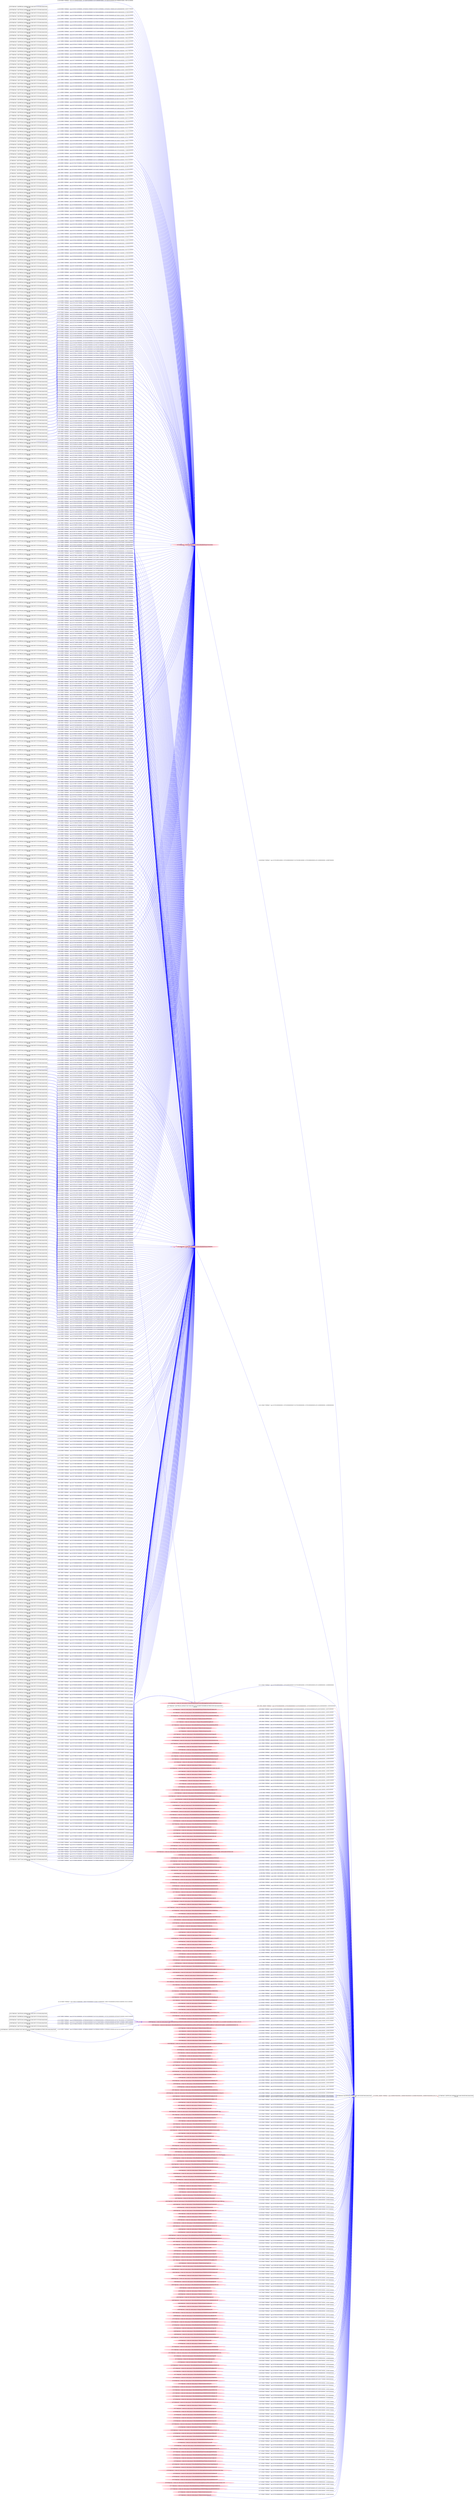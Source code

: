 digraph  {
rankdir=LR
"0"[color=black,label="id:0 HopCount: 0 pid:2096 proc_starttime:0 cmd: owner uid:null owner group id:null,\n null null", shape=box,style=solid];
"1"[color=black,label="id:1 HopCount: 1 pid:8332 proc_starttime:0 cmd: owner uid:null owner group id:null,\n null null", shape=box,style=solid];
"0" -> "1" [id=795,__obj="PROC_CREATE"color=red,label="id:795 PROC_CREATE **NORMAL**  seqs:[1558096679844000000, 1558096679844000000] T:[1558096679844000000, 1558096679844000000] relT:[0, 0]",style=solid];
"12"[color=black,label="id:12 HopCount: -3 pid:4876 proc_starttime:0 cmd: owner uid:S-1-5-18 owner group id:null,\n null null", shape=box,style=solid];
"674"[color=pink,label="id:674 HopCount: -2 owner uid: owner group id: /Device/HarddiskVolume2/WINDOWS ", shape=oval,style=filled];
"12" -> "674" [id=796,__obj="WRITE"color=blue,label="id:796 WRITE **NORMAL**  seqs:[1557532333529000000, 1557532333529000000] T:[1557532333529000000, 1557532333529000000] relT:[564346315000000, 564346315000000]",style=solid];
"2"[color=black,label="id:2 HopCount: -3 pid:2760 proc_starttime:0 cmd: owner uid:S-1-5-18 owner group id:null,\n null null", shape=box,style=solid];
"723"[color=pink,label="id:723 HopCount: -2 owner uid: owner group id: /Device/HarddiskVolume2/Users/admin ", shape=oval,style=filled];
"2" -> "723" [id=797,__obj="WRITE"color=blue,label="id:797 WRITE **NORMAL**  seqs:[1557417145699000000, 1557417145709000000] T:[1557417145699000000, 1557417145709000000] relT:[679534145000000, 679534135000000]",style=solid];
"4"[color=black,label="id:4 HopCount: -3 pid:5544 proc_starttime:0 cmd: owner uid:S-1-5-18 owner group id:null,\n null null", shape=box,style=solid];
"4" -> "723" [id=798,__obj="WRITE"color=blue,label="id:798 WRITE **NORMAL**  seqs:[1557765277873000000, 1557766447947000000] T:[1557765277873000000, 1557766447947000000] relT:[331401971000000, 330231897000000]",style=solid];
"5"[color=black,label="id:5 HopCount: -3 pid:3360 proc_starttime:0 cmd: owner uid:S-1-5-18 owner group id:null,\n null null", shape=box,style=solid];
"5" -> "674" [id=799,__obj="WRITE"color=blue,label="id:799 WRITE **NORMAL**  seqs:[1557578478838000000, 1557589361884000000] T:[1557578478838000000, 1557589361884000000] relT:[518201006000000, 507317960000000]",style=solid];
"6"[color=black,label="id:6 HopCount: -3 pid:7196 proc_starttime:0 cmd: owner uid:S-1-5-18 owner group id:null,\n null null", shape=box,style=solid];
"6" -> "723" [id=800,__obj="WRITE"color=blue,label="id:800 WRITE **NORMAL**  seqs:[1557695299770000000, 1557695299771000000] T:[1557695299770000000, 1557695299771000000] relT:[401380074000000, 401380073000000]",style=solid];
"7"[color=black,label="id:7 HopCount: -3 pid:1080 proc_starttime:0 cmd: owner uid:S-1-5-18 owner group id:null,\n null null", shape=box,style=solid];
"7" -> "723" [id=801,__obj="WRITE"color=blue,label="id:801 WRITE **NORMAL**  seqs:[1557416501740000000, 1557418359989000000] T:[1557416501740000000, 1557418359989000000] relT:[680178104000000, 678319855000000]",style=solid];
"8"[color=black,label="id:8 HopCount: -3 pid:7824 proc_starttime:0 cmd: owner uid:S-1-5-18 owner group id:null,\n null null", shape=box,style=solid];
"8" -> "674" [id=802,__obj="WRITE"color=blue,label="id:802 WRITE **NORMAL**  seqs:[1557754890676000000, 1557755475941000000] T:[1557754890676000000, 1557755475941000000] relT:[341789168000000, 341203903000000]",style=solid];
"561"[color=black,label="id:561 HopCount: -3 pid:5660 proc_starttime:0 cmd: owner uid:S-1-5-18 owner group id:null,\n null null", shape=box,style=solid];
"561" -> "723" [id=803,__obj="WRITE"color=blue,label="id:803 WRITE **NORMAL**  seqs:[1557504732741000000, 1557507075145000000] T:[1557504732741000000, 1557507075145000000] relT:[591947103000000, 589604699000000]",style=solid];
"122"[color=black,label="id:122 HopCount: -3 pid:1316 proc_starttime:0 cmd: owner uid:S-1-5-18 owner group id:null,\n null null", shape=box,style=solid];
"122" -> "723" [id=804,__obj="WRITE"color=blue,label="id:804 WRITE **NORMAL**  seqs:[1557706889366000000, 1557708849726000000] T:[1557706889366000000, 1557708849726000000] relT:[389790478000000, 387830118000000]",style=solid];
"9"[color=black,label="id:9 HopCount: -3 pid:6580 proc_starttime:0 cmd: owner uid:S-1-5-18 owner group id:null,\n null null", shape=box,style=solid];
"9" -> "723" [id=805,__obj="WRITE"color=blue,label="id:805 WRITE **NORMAL**  seqs:[1557459004670000000, 1557459004671000000] T:[1557459004670000000, 1557459004671000000] relT:[637675174000000, 637675173000000]",style=solid];
"10"[color=black,label="id:10 HopCount: -3 pid:7664 proc_starttime:0 cmd: owner uid:S-1-5-18 owner group id:null,\n null null", shape=box,style=solid];
"10" -> "674" [id=806,__obj="WRITE"color=blue,label="id:806 WRITE **NORMAL**  seqs:[1557625314457000000, 1557625314457000000] T:[1557625314457000000, 1557625314457000000] relT:[471365387000000, 471365387000000]",style=solid];
"11"[color=black,label="id:11 HopCount: -3 pid:6116 proc_starttime:0 cmd: owner uid:S-1-5-18 owner group id:null,\n null null", shape=box,style=solid];
"11" -> "723" [id=807,__obj="WRITE"color=blue,label="id:807 WRITE **NORMAL**  seqs:[1557943904662000000, 1557944087746000000] T:[1557943904662000000, 1557944087746000000] relT:[152775182000000, 152592098000000]",style=solid];
"506"[color=black,label="id:506 HopCount: -3 pid:7868 proc_starttime:0 cmd: owner uid:S-1-5-18 owner group id:null,\n null null", shape=box,style=solid];
"506" -> "723" [id=808,__obj="WRITE"color=blue,label="id:808 WRITE **NORMAL**  seqs:[1557593991884000000, 1557603001983000000] T:[1557593991884000000, 1557603001983000000] relT:[502687960000000, 493677861000000]",style=solid];
"793"[color=black,label="id:793 HopCount: -3 pid:6312 proc_starttime:0 cmd: owner uid:S-1-5-18 owner group id:null,\n null null", shape=box,style=solid];
"793" -> "674" [id=809,__obj="WRITE"color=blue,label="id:809 WRITE **NORMAL**  seqs:[1557950208104000000, 1557950539782000000] T:[1557950208104000000, 1557950539782000000] relT:[146471740000000, 146140062000000]",style=solid];
"133"[color=black,label="id:133 HopCount: -3 pid:9896 proc_starttime:0 cmd: owner uid:S-1-5-18 owner group id:null,\n null null", shape=box,style=solid];
"133" -> "723" [id=810,__obj="WRITE"color=blue,label="id:810 WRITE **NORMAL**  seqs:[1557945667131000000, 1557952988465000000] T:[1557945667131000000, 1557952988465000000] relT:[151012713000000, 143691379000000]",style=solid];
"493"[color=black,label="id:493 HopCount: -3 pid:620 proc_starttime:0 cmd: owner uid:S-1-5-18 owner group id:null,\n null null", shape=box,style=solid];
"493" -> "723" [id=811,__obj="WRITE"color=blue,label="id:811 WRITE **NORMAL**  seqs:[1557837000543000000, 1557841280920000000] T:[1557837000543000000, 1557841280920000000] relT:[259679301000000, 255398924000000]",style=solid];
"3"[color=black,label="id:3 HopCount: -3 pid:5324 proc_starttime:0 cmd: owner uid:S-1-5-18 owner group id:null,\n null null", shape=box,style=solid];
"3" -> "674" [id=812,__obj="WRITE"color=blue,label="id:812 WRITE **NORMAL**  seqs:[1557420966457000000, 1557424722143000000] T:[1557420966457000000, 1557424722143000000] relT:[675713387000000, 671957701000000]",style=solid];
"485"[color=black,label="id:485 HopCount: -3 pid:3276 proc_starttime:0 cmd: owner uid:S-1-5-18 owner group id:null,\n null null", shape=box,style=solid];
"485" -> "723" [id=813,__obj="WRITE"color=blue,label="id:813 WRITE **NORMAL**  seqs:[1557420643550000000, 1557421850201000000] T:[1557420643550000000, 1557421850201000000] relT:[676036294000000, 674829643000000]",style=solid];
"27"[color=black,label="id:27 HopCount: -3 pid:1448 proc_starttime:0 cmd: owner uid:S-1-5-18 owner group id:null,\n null null", shape=box,style=solid];
"27" -> "674" [id=814,__obj="WRITE"color=blue,label="id:814 WRITE **NORMAL**  seqs:[1557778451290000000, 1557783673767000000] T:[1557778451290000000, 1557783673767000000] relT:[318228554000000, 313006077000000]",style=solid];
"14"[color=black,label="id:14 HopCount: -3 pid:3360 proc_starttime:0 cmd: owner uid:S-1-5-18 owner group id:null,\n null null", shape=box,style=solid];
"14" -> "723" [id=815,__obj="WRITE"color=blue,label="id:815 WRITE **NORMAL**  seqs:[1557547322871000000, 1557547322871000000] T:[1557547322871000000, 1557547322871000000] relT:[549356973000000, 549356973000000]",style=solid];
"220"[color=black,label="id:220 HopCount: -3 pid:4768 proc_starttime:0 cmd: owner uid:S-1-5-18 owner group id:null,\n null null", shape=box,style=solid];
"220" -> "723" [id=816,__obj="WRITE"color=blue,label="id:816 WRITE **NORMAL**  seqs:[1557777824753000000, 1557779159888000000] T:[1557777824753000000, 1557779159888000000] relT:[318855091000000, 317519956000000]",style=solid];
"15"[color=black,label="id:15 HopCount: -3 pid:5644 proc_starttime:0 cmd: owner uid:S-1-5-18 owner group id:null,\n null null", shape=box,style=solid];
"15" -> "674" [id=817,__obj="WRITE"color=blue,label="id:817 WRITE **NORMAL**  seqs:[1557770326681000000, 1557770326681000000] T:[1557770326681000000, 1557770326681000000] relT:[326353163000000, 326353163000000]",style=solid];
"16"[color=black,label="id:16 HopCount: -3 pid:6232 proc_starttime:0 cmd: owner uid:S-1-5-18 owner group id:null,\n null null", shape=box,style=solid];
"16" -> "723" [id=818,__obj="WRITE"color=blue,label="id:818 WRITE **NORMAL**  seqs:[1557739455153000000, 1557739455153000000] T:[1557739455153000000, 1557739455153000000] relT:[357224691000000, 357224691000000]",style=solid];
"18"[color=black,label="id:18 HopCount: -3 pid:6328 proc_starttime:0 cmd: owner uid:S-1-5-18 owner group id:null,\n null null", shape=box,style=solid];
"18" -> "674" [id=819,__obj="WRITE"color=blue,label="id:819 WRITE **NORMAL**  seqs:[1557336241065000000, 1557339996620000000] T:[1557336241065000000, 1557339996620000000] relT:[760438779000000, 756683224000000]",style=solid];
"483"[color=black,label="id:483 HopCount: -3 pid:1332 proc_starttime:0 cmd: owner uid:S-1-5-18 owner group id:null,\n null null", shape=box,style=solid];
"483" -> "723" [id=820,__obj="WRITE"color=blue,label="id:820 WRITE **NORMAL**  seqs:[1557864310238000000, 1557865565356000000] T:[1557864310238000000, 1557865565356000000] relT:[232369606000000, 231114488000000]",style=solid];
"17"[color=black,label="id:17 HopCount: -2 pid:7580 proc_starttime:0 cmd: owner uid:S-1-5-21-231540947-922634896-4161786520-1004 owner group id:null,\n null null", shape=box,style=solid];
"17" -> "0" [id=821,__obj="PROC_CREATE"color=red,label="id:821 PROC_CREATE **NORMAL**  seqs:[1557953289460000000, 1557953289460000000] T:[1557953289460000000, 1557953289460000000] relT:[143390384000000, 143390384000000]",style=solid];
"20"[color=black,label="id:20 HopCount: -3 pid:620 proc_starttime:0 cmd: owner uid:S-1-5-18 owner group id:null,\n null null", shape=box,style=solid];
"20" -> "674" [id=822,__obj="WRITE"color=blue,label="id:822 WRITE **NORMAL**  seqs:[1557602365789000000, 1557608462760000000] T:[1557602365789000000, 1557608462760000000] relT:[494314055000000, 488217084000000]",style=solid];
"557"[color=black,label="id:557 HopCount: -3 pid:7176 proc_starttime:0 cmd: owner uid:S-1-5-18 owner group id:null,\n null null", shape=box,style=solid];
"557" -> "723" [id=823,__obj="WRITE"color=blue,label="id:823 WRITE **NORMAL**  seqs:[1557511763923000000, 1557515818099000000] T:[1557511763923000000, 1557515818099000000] relT:[584915921000000, 580861745000000]",style=solid];
"182"[color=black,label="id:182 HopCount: -3 pid:5076 proc_starttime:0 cmd: owner uid:S-1-5-18 owner group id:null,\n null null", shape=box,style=solid];
"182" -> "723" [id=824,__obj="WRITE"color=blue,label="id:824 WRITE **NORMAL**  seqs:[1557434493236000000, 1557435208739000000] T:[1557434493236000000, 1557435208739000000] relT:[662186608000000, 661471105000000]",style=solid];
"19"[color=pink,label="id:19 HopCount: -2 owner uid: owner group id: /Device/HarddiskVolume2/Windows/Fonts/MTCORSVA.TTF ", shape=oval,style=filled];
"19" -> "0" [id=825,__obj="READ"color=blue,label="id:825 READ **NORMAL**  seqs:[1557953291924000000, 1558032596842000000] T:[1557953291924000000, 1557953291925000000] relT:[143387920000000, 143387919000000]",style=solid];
"22"[color=black,label="id:22 HopCount: -3 pid:1816 proc_starttime:0 cmd: owner uid:S-1-5-18 owner group id:null,\n null null", shape=box,style=solid];
"22" -> "674" [id=826,__obj="WRITE"color=blue,label="id:826 WRITE **NORMAL**  seqs:[1557583521076000000, 1557583521076000000] T:[1557583521076000000, 1557583521076000000] relT:[513158768000000, 513158768000000]",style=solid];
"372"[color=black,label="id:372 HopCount: -3 pid:3040 proc_starttime:0 cmd: owner uid:S-1-5-18 owner group id:null,\n null null", shape=box,style=solid];
"372" -> "723" [id=827,__obj="WRITE"color=blue,label="id:827 WRITE **NORMAL**  seqs:[1557587486422000000, 1557592771023000000] T:[1557587486422000000, 1557592771023000000] relT:[509193422000000, 503908821000000]",style=solid];
"110"[color=black,label="id:110 HopCount: -3 pid:8140 proc_starttime:0 cmd: owner uid:S-1-5-18 owner group id:null,\n null null", shape=box,style=solid];
"110" -> "723" [id=828,__obj="WRITE"color=blue,label="id:828 WRITE **NORMAL**  seqs:[1557667751774000000, 1557667751774000000] T:[1557667751774000000, 1557667751774000000] relT:[428928070000000, 428928070000000]",style=solid];
"21"[color=pink,label="id:21 HopCount: -2 owner uid: owner group id: /Device/HarddiskVolume2/WINDOWS/system32/XmlLite.dll ", shape=oval,style=filled];
"21" -> "0" [id=829,__obj="READ"color=blue,label="id:829 READ **NORMAL**  seqs:[1557953290531000000, 1557953290531000000] T:[1557953290531000000, 1557953290531000000] relT:[143389313000000, 143389313000000]",style=solid];
"600"[color=black,label="id:600 HopCount: -3 pid:5112 proc_starttime:0 cmd: owner uid:S-1-5-18 owner group id:null,\n null null", shape=box,style=solid];
"600" -> "674" [id=830,__obj="WRITE"color=blue,label="id:830 WRITE **NORMAL**  seqs:[1557854956100000000, 1557862069421000000] T:[1557854956100000000, 1557862069421000000] relT:[241723744000000, 234610423000000]",style=solid];
"24"[color=black,label="id:24 HopCount: -3 pid:7632 proc_starttime:0 cmd: owner uid:S-1-5-18 owner group id:null,\n null null", shape=box,style=solid];
"24" -> "674" [id=831,__obj="WRITE"color=blue,label="id:831 WRITE **NORMAL**  seqs:[1557854939729000000, 1557862095359000000] T:[1557854939729000000, 1557862095359000000] relT:[241740115000000, 234584485000000]",style=solid];
"25"[color=black,label="id:25 HopCount: -3 pid:6820 proc_starttime:0 cmd: owner uid:S-1-5-18 owner group id:null,\n null null", shape=box,style=solid];
"25" -> "674" [id=832,__obj="WRITE"color=blue,label="id:832 WRITE **NORMAL**  seqs:[1557774594888000000, 1557779579492000000] T:[1557774594888000000, 1557779579492000000] relT:[322084956000000, 317100352000000]",style=solid];
"26"[color=black,label="id:26 HopCount: -3 pid:788 proc_starttime:0 cmd: owner uid:S-1-5-18 owner group id:null,\n null null", shape=box,style=solid];
"26" -> "674" [id=833,__obj="WRITE"color=blue,label="id:833 WRITE **NORMAL**  seqs:[1557597461908000000, 1557597461908000000] T:[1557597461908000000, 1557597461908000000] relT:[499217936000000, 499217936000000]",style=solid];
"28"[color=black,label="id:28 HopCount: -3 pid:6500 proc_starttime:0 cmd: owner uid:S-1-5-18 owner group id:null,\n null null", shape=box,style=solid];
"28" -> "674" [id=834,__obj="WRITE"color=blue,label="id:834 WRITE **NORMAL**  seqs:[1557718680326000000, 1557718680326000000] T:[1557718680326000000, 1557718680326000000] relT:[377999518000000, 377999518000000]",style=solid];
"544"[color=black,label="id:544 HopCount: -3 pid:8104 proc_starttime:0 cmd: owner uid:S-1-5-18 owner group id:null,\n null null", shape=box,style=solid];
"544" -> "674" [id=835,__obj="WRITE"color=blue,label="id:835 WRITE **NORMAL**  seqs:[1557510878103000000, 1557514762886000000] T:[1557510878103000000, 1557514762886000000] relT:[585801741000000, 581916958000000]",style=solid];
"30"[color=black,label="id:30 HopCount: -3 pid:7116 proc_starttime:0 cmd: owner uid:S-1-5-18 owner group id:null,\n null null", shape=box,style=solid];
"30" -> "674" [id=836,__obj="WRITE"color=blue,label="id:836 WRITE **NORMAL**  seqs:[1557439943552000000, 1557439943552000000] T:[1557439943552000000, 1557439943552000000] relT:[656736292000000, 656736292000000]",style=solid];
"168"[color=black,label="id:168 HopCount: -3 pid:6076 proc_starttime:0 cmd: owner uid:S-1-5-18 owner group id:null,\n null null", shape=box,style=solid];
"168" -> "723" [id=837,__obj="WRITE"color=blue,label="id:837 WRITE **NORMAL**  seqs:[1557797299605000000, 1557797299605000000] T:[1557797299605000000, 1557797299605000000] relT:[299380239000000, 299380239000000]",style=solid];
"75"[color=black,label="id:75 HopCount: -3 pid:7580 proc_starttime:0 cmd: owner uid:S-1-5-18 owner group id:null,\n null null", shape=box,style=solid];
"75" -> "723" [id=838,__obj="WRITE"color=blue,label="id:838 WRITE **NORMAL**  seqs:[1557756262690000000, 1557767809401000000] T:[1557756262690000000, 1557767809401000000] relT:[340417154000000, 328870443000000]",style=solid];
"32"[color=black,label="id:32 HopCount: -3 pid:6796 proc_starttime:0 cmd: owner uid:S-1-5-18 owner group id:null,\n null null", shape=box,style=solid];
"32" -> "674" [id=839,__obj="WRITE"color=blue,label="id:839 WRITE **NORMAL**  seqs:[1557677252043000000, 1557686365396000000] T:[1557677252043000000, 1557686365396000000] relT:[419427801000000, 410314448000000]",style=solid];
"433"[color=black,label="id:433 HopCount: -3 pid:6184 proc_starttime:0 cmd: owner uid:S-1-5-18 owner group id:null,\n null null", shape=box,style=solid];
"433" -> "723" [id=840,__obj="WRITE"color=blue,label="id:840 WRITE **NORMAL**  seqs:[1557592674287000000, 1557597281649000000] T:[1557592674287000000, 1557597281649000000] relT:[504005557000000, 499398195000000]",style=solid];
"31"[color=black,label="id:31 HopCount: -3 pid:8016 proc_starttime:0 cmd: owner uid:S-1-5-18 owner group id:null,\n null null", shape=box,style=solid];
"31" -> "723" [id=841,__obj="WRITE"color=blue,label="id:841 WRITE **NORMAL**  seqs:[1557938726017000000, 1557938758772000000] T:[1557938726017000000, 1557938758772000000] relT:[157953827000000, 157921072000000]",style=solid];
"33"[color=black,label="id:33 HopCount: -3 pid:3828 proc_starttime:0 cmd: owner uid:S-1-5-20 owner group id:null,\n null null", shape=box,style=solid];
"33" -> "674" [id=842,__obj="WRITE"color=blue,label="id:842 WRITE **NORMAL**  seqs:[1557251740148000000, 1557251740148000000] T:[1557251740148000000, 1557251740148000000] relT:[844939696000000, 844939696000000]",style=solid];
"158"[color=black,label="id:158 HopCount: -3 pid:6060 proc_starttime:0 cmd: owner uid:S-1-5-18 owner group id:null,\n null null", shape=box,style=solid];
"158" -> "723" [id=843,__obj="WRITE"color=blue,label="id:843 WRITE **NORMAL**  seqs:[1557338130778000000, 1557342410250000000] T:[1557338130778000000, 1557342410250000000] relT:[758549066000000, 754269594000000]",style=solid];
"34"[color=black,label="id:34 HopCount: -3 pid:2764 proc_starttime:0 cmd: owner uid:S-1-5-18 owner group id:null,\n null null", shape=box,style=solid];
"34" -> "674" [id=844,__obj="WRITE"color=blue,label="id:844 WRITE **NORMAL**  seqs:[1557840455320000000, 1557844492889000000] T:[1557840455320000000, 1557844492889000000] relT:[256224524000000, 252186955000000]",style=solid];
"210"[color=black,label="id:210 HopCount: -3 pid:2292 proc_starttime:0 cmd: owner uid:S-1-5-18 owner group id:null,\n null null", shape=box,style=solid];
"210" -> "723" [id=845,__obj="WRITE"color=blue,label="id:845 WRITE **NORMAL**  seqs:[1557842888694000000, 1557846877655000000] T:[1557842888694000000, 1557846877655000000] relT:[253791150000000, 249802189000000]",style=solid];
"467"[color=black,label="id:467 HopCount: -3 pid:6944 proc_starttime:0 cmd: owner uid:S-1-5-18 owner group id:null,\n null null", shape=box,style=solid];
"467" -> "723" [id=846,__obj="WRITE"color=blue,label="id:846 WRITE **NORMAL**  seqs:[1557517454018000000, 1557527408396000000] T:[1557517454018000000, 1557527408396000000] relT:[579225826000000, 569271448000000]",style=solid];
"35"[color=black,label="id:35 HopCount: -3 pid:6176 proc_starttime:0 cmd: owner uid:S-1-5-18 owner group id:null,\n null null", shape=box,style=solid];
"35" -> "674" [id=847,__obj="WRITE"color=blue,label="id:847 WRITE **NORMAL**  seqs:[1557404665374000000, 1557405113789000000] T:[1557404665374000000, 1557405113789000000] relT:[692014470000000, 691566055000000]",style=solid];
"204"[color=black,label="id:204 HopCount: -3 pid:4916 proc_starttime:0 cmd: owner uid:S-1-5-18 owner group id:null,\n null null", shape=box,style=solid];
"204" -> "723" [id=848,__obj="WRITE"color=blue,label="id:848 WRITE **NORMAL**  seqs:[1557906011217000000, 1557906011217000000] T:[1557906011217000000, 1557906011217000000] relT:[190668627000000, 190668627000000]",style=solid];
"36"[color=black,label="id:36 HopCount: -3 pid:6740 proc_starttime:0 cmd: owner uid:S-1-5-18 owner group id:null,\n null null", shape=box,style=solid];
"36" -> "723" [id=849,__obj="WRITE"color=blue,label="id:849 WRITE **NORMAL**  seqs:[1557749207938000000, 1557749207939000000] T:[1557749207938000000, 1557749207939000000] relT:[347471906000000, 347471905000000]",style=solid];
"29"[color=black,label="id:29 HopCount: -3 pid:7376 proc_starttime:0 cmd: owner uid:S-1-5-18 owner group id:null,\n null null", shape=box,style=solid];
"29" -> "674" [id=850,__obj="WRITE"color=blue,label="id:850 WRITE **NORMAL**  seqs:[1557501675062000000, 1557511646138000000] T:[1557501675062000000, 1557511646138000000] relT:[595004782000000, 585033706000000]",style=solid];
"13"[color=black,label="id:13 HopCount: -3 pid:4548 proc_starttime:0 cmd: owner uid:S-1-5-18 owner group id:null,\n null null", shape=box,style=solid];
"13" -> "674" [id=851,__obj="WRITE"color=blue,label="id:851 WRITE **NORMAL**  seqs:[1557275352900000000, 1557275352900000000] T:[1557275352900000000, 1557275352900000000] relT:[821326944000000, 821326944000000]",style=solid];
"37"[color=black,label="id:37 HopCount: -3 pid:7988 proc_starttime:0 cmd: owner uid:S-1-5-18 owner group id:null,\n null null", shape=box,style=solid];
"37" -> "674" [id=852,__obj="WRITE"color=blue,label="id:852 WRITE **NORMAL**  seqs:[1557443622631000000, 1557446273291000000] T:[1557443622631000000, 1557446273291000000] relT:[653057213000000, 650406553000000]",style=solid];
"38"[color=black,label="id:38 HopCount: -3 pid:6576 proc_starttime:0 cmd: owner uid:S-1-5-18 owner group id:null,\n null null", shape=box,style=solid];
"38" -> "674" [id=853,__obj="WRITE"color=blue,label="id:853 WRITE **NORMAL**  seqs:[1557942830161000000, 1557942830161000000] T:[1557942830161000000, 1557942830161000000] relT:[153849683000000, 153849683000000]",style=solid];
"39"[color=black,label="id:39 HopCount: -3 pid:7636 proc_starttime:0 cmd: owner uid:S-1-5-18 owner group id:null,\n null null", shape=box,style=solid];
"39" -> "674" [id=854,__obj="WRITE"color=blue,label="id:854 WRITE **NORMAL**  seqs:[1557504016551000000, 1557510430109000000] T:[1557504016551000000, 1557510430109000000] relT:[592663293000000, 586249735000000]",style=solid];
"40"[color=black,label="id:40 HopCount: -3 pid:3732 proc_starttime:0 cmd: owner uid:S-1-5-18 owner group id:null,\n null null", shape=box,style=solid];
"40" -> "674" [id=855,__obj="WRITE"color=blue,label="id:855 WRITE **NORMAL**  seqs:[1557408506644000000, 1557408523060000000] T:[1557408506644000000, 1557408523060000000] relT:[688173200000000, 688156784000000]",style=solid];
"44"[color=black,label="id:44 HopCount: -3 pid:4500 proc_starttime:0 cmd: owner uid:S-1-5-18 owner group id:null,\n null null", shape=box,style=solid];
"44" -> "723" [id=856,__obj="WRITE"color=blue,label="id:856 WRITE **NORMAL**  seqs:[1557921854303000000, 1557923101914000000] T:[1557921854303000000, 1557923101914000000] relT:[174825541000000, 173577930000000]",style=solid];
"61"[color=black,label="id:61 HopCount: -3 pid:7028 proc_starttime:0 cmd: owner uid:S-1-5-18 owner group id:null,\n null null", shape=box,style=solid];
"61" -> "674" [id=857,__obj="WRITE"color=blue,label="id:857 WRITE **NORMAL**  seqs:[1557370409591000000, 1557370409591000000] T:[1557370409591000000, 1557370409591000000] relT:[726270253000000, 726270253000000]",style=solid];
"45"[color=black,label="id:45 HopCount: -3 pid:5544 proc_starttime:0 cmd: owner uid:S-1-5-18 owner group id:null,\n null null", shape=box,style=solid];
"45" -> "674" [id=858,__obj="WRITE"color=blue,label="id:858 WRITE **NORMAL**  seqs:[1557524220690000000, 1557536953854000000] T:[1557524220690000000, 1557536953854000000] relT:[572459154000000, 559725990000000]",style=solid];
"46"[color=black,label="id:46 HopCount: -3 pid:3964 proc_starttime:0 cmd: owner uid:S-1-5-18 owner group id:null,\n null null", shape=box,style=solid];
"46" -> "723" [id=859,__obj="WRITE"color=blue,label="id:859 WRITE **NORMAL**  seqs:[1557612253562000000, 1557612253562000000] T:[1557612253562000000, 1557612253562000000] relT:[484426282000000, 484426282000000]",style=solid];
"48"[color=black,label="id:48 HopCount: -3 pid:12184 proc_starttime:0 cmd: owner uid:S-1-5-18 owner group id:null,\n null null", shape=box,style=solid];
"48" -> "674" [id=860,__obj="WRITE"color=blue,label="id:860 WRITE **NORMAL**  seqs:[1557863650602000000, 1557863650602000000] T:[1557863650602000000, 1557863650602000000] relT:[233029242000000, 233029242000000]",style=solid];
"83"[color=black,label="id:83 HopCount: -3 pid:3172 proc_starttime:0 cmd: owner uid:S-1-5-18 owner group id:null,\n null null", shape=box,style=solid];
"83" -> "723" [id=861,__obj="WRITE"color=blue,label="id:861 WRITE **NORMAL**  seqs:[1557516425797000000, 1557518325957000000] T:[1557516425797000000, 1557518325957000000] relT:[580254047000000, 578353887000000]",style=solid];
"175"[color=black,label="id:175 HopCount: -3 pid:4628 proc_starttime:0 cmd: owner uid:S-1-5-18 owner group id:null,\n null null", shape=box,style=solid];
"175" -> "723" [id=862,__obj="WRITE"color=blue,label="id:862 WRITE **NORMAL**  seqs:[1557733482150000000, 1557733482151000000] T:[1557733482150000000, 1557733482151000000] relT:[363197694000000, 363197693000000]",style=solid];
"47"[color=black,label="id:47 HopCount: -3 pid:7812 proc_starttime:0 cmd: owner uid:S-1-5-18 owner group id:null,\n null null", shape=box,style=solid];
"47" -> "674" [id=863,__obj="WRITE"color=blue,label="id:863 WRITE **NORMAL**  seqs:[1557753416888000000, 1557759141648000000] T:[1557753416888000000, 1557759141648000000] relT:[343262956000000, 337538196000000]",style=solid];
"49"[color=black,label="id:49 HopCount: -3 pid:5176 proc_starttime:0 cmd: owner uid:S-1-5-18 owner group id:null,\n null null", shape=box,style=solid];
"49" -> "674" [id=864,__obj="WRITE"color=blue,label="id:864 WRITE **NORMAL**  seqs:[1557526906707000000, 1557533096983000000] T:[1557526906707000000, 1557533096983000000] relT:[569773137000000, 563582861000000]",style=solid];
"50"[color=black,label="id:50 HopCount: -3 pid:3300 proc_starttime:0 cmd: owner uid:S-1-5-18 owner group id:null,\n null null", shape=box,style=solid];
"50" -> "674" [id=865,__obj="WRITE"color=blue,label="id:865 WRITE **NORMAL**  seqs:[1557546310501000000, 1557546310501000000] T:[1557546310501000000, 1557546310501000000] relT:[550369343000000, 550369343000000]",style=solid];
"51"[color=black,label="id:51 HopCount: -3 pid:3476 proc_starttime:0 cmd: owner uid:S-1-5-18 owner group id:null,\n null null", shape=box,style=solid];
"51" -> "723" [id=866,__obj="WRITE"color=blue,label="id:866 WRITE **NORMAL**  seqs:[1557724304135000000, 1557724304135000000] T:[1557724304135000000, 1557724304135000000] relT:[372375709000000, 372375709000000]",style=solid];
"52"[color=black,label="id:52 HopCount: -3 pid:6772 proc_starttime:0 cmd: owner uid:S-1-5-18 owner group id:null,\n null null", shape=box,style=solid];
"52" -> "674" [id=867,__obj="WRITE"color=blue,label="id:867 WRITE **NORMAL**  seqs:[1557687713504000000, 1557689384318000000] T:[1557687713504000000, 1557689384318000000] relT:[408966340000000, 407295526000000]",style=solid];
"53"[color=black,label="id:53 HopCount: -3 pid:412 proc_starttime:0 cmd: owner uid:S-1-5-18 owner group id:null,\n null null", shape=box,style=solid];
"53" -> "674" [id=868,__obj="WRITE"color=blue,label="id:868 WRITE **NORMAL**  seqs:[1557447039460000000, 1557449987836000000] T:[1557447039460000000, 1557449987836000000] relT:[649640384000000, 646692008000000]",style=solid];
"59"[color=black,label="id:59 HopCount: -3 pid:8096 proc_starttime:0 cmd: owner uid:S-1-5-18 owner group id:null,\n null null", shape=box,style=solid];
"59" -> "723" [id=869,__obj="WRITE"color=blue,label="id:869 WRITE **NORMAL**  seqs:[1557412483439000000, 1557417007740000000] T:[1557412483439000000, 1557417007740000000] relT:[684196405000000, 679672104000000]",style=solid];
"41"[color=black,label="id:41 HopCount: -3 pid:6280 proc_starttime:0 cmd: owner uid:S-1-5-18 owner group id:null,\n null null", shape=box,style=solid];
"41" -> "674" [id=870,__obj="WRITE"color=blue,label="id:870 WRITE **NORMAL**  seqs:[1557701799463000000, 1557701799463000000] T:[1557701799463000000, 1557701799463000000] relT:[394880381000000, 394880381000000]",style=solid];
"54"[color=black,label="id:54 HopCount: -3 pid:7272 proc_starttime:0 cmd: owner uid:S-1-5-18 owner group id:null,\n null null", shape=box,style=solid];
"54" -> "674" [id=871,__obj="WRITE"color=blue,label="id:871 WRITE **NORMAL**  seqs:[1557890763883000000, 1557893345186000000] T:[1557890763883000000, 1557893345186000000] relT:[205915961000000, 203334658000000]",style=solid];
"55"[color=black,label="id:55 HopCount: -3 pid:8428 proc_starttime:0 cmd: owner uid:S-1-5-18 owner group id:null,\n null null", shape=box,style=solid];
"55" -> "674" [id=872,__obj="WRITE"color=blue,label="id:872 WRITE **NORMAL**  seqs:[1557767923520000000, 1557772896320000000] T:[1557767923520000000, 1557772896320000000] relT:[328756324000000, 323783524000000]",style=solid];
"56"[color=black,label="id:56 HopCount: -3 pid:7848 proc_starttime:0 cmd: owner uid:S-1-5-18 owner group id:null,\n null null", shape=box,style=solid];
"56" -> "723" [id=873,__obj="WRITE"color=blue,label="id:873 WRITE **NORMAL**  seqs:[1557328985296000000, 1557334437722000000] T:[1557328985296000000, 1557334437722000000] relT:[767694548000000, 762242122000000]",style=solid];
"57"[color=black,label="id:57 HopCount: -3 pid:2252 proc_starttime:0 cmd: owner uid:S-1-5-18 owner group id:null,\n null null", shape=box,style=solid];
"57" -> "674" [id=874,__obj="WRITE"color=blue,label="id:874 WRITE **NORMAL**  seqs:[1557436294258000000, 1557436294258000000] T:[1557436294258000000, 1557436294258000000] relT:[660385586000000, 660385586000000]",style=solid];
"58"[color=black,label="id:58 HopCount: -3 pid:316 proc_starttime:0 cmd: owner uid:S-1-5-18 owner group id:null,\n null null", shape=box,style=solid];
"58" -> "674" [id=875,__obj="WRITE"color=blue,label="id:875 WRITE **NORMAL**  seqs:[1557891634342000000, 1557897839457000000] T:[1557891634342000000, 1557897839457000000] relT:[205045502000000, 198840387000000]",style=solid];
"59" -> "674" [id=876,__obj="WRITE"color=blue,label="id:876 WRITE **NORMAL**  seqs:[1557408850010000000, 1557416343911000000] T:[1557408850010000000, 1557416343911000000] relT:[687829834000000, 680335933000000]",style=solid];
"60"[color=black,label="id:60 HopCount: -3 pid:400 proc_starttime:0 cmd: owner uid:S-1-5-18 owner group id:null,\n null null", shape=box,style=solid];
"60" -> "674" [id=877,__obj="WRITE"color=blue,label="id:877 WRITE **NORMAL**  seqs:[1557251033788000000, 1557251033788000000] T:[1557251033788000000, 1557251033788000000] relT:[845646056000000, 845646056000000]",style=solid];
"63"[color=black,label="id:63 HopCount: -3 pid:2524 proc_starttime:0 cmd: owner uid:S-1-5-18 owner group id:null,\n null null", shape=box,style=solid];
"63" -> "674" [id=878,__obj="WRITE"color=blue,label="id:878 WRITE **NORMAL**  seqs:[1557944655148000000, 1557944655148000000] T:[1557944655148000000, 1557944655148000000] relT:[152024696000000, 152024696000000]",style=solid];
"64"[color=black,label="id:64 HopCount: -3 pid:5984 proc_starttime:0 cmd: owner uid:S-1-5-18 owner group id:null,\n null null", shape=box,style=solid];
"64" -> "674" [id=879,__obj="WRITE"color=blue,label="id:879 WRITE **NORMAL**  seqs:[1557449844446000000, 1557450564013000000] T:[1557449844446000000, 1557450564013000000] relT:[646835398000000, 646115831000000]",style=solid];
"66"[color=black,label="id:66 HopCount: -3 pid:244 proc_starttime:0 cmd: owner uid:S-1-5-18 owner group id:null,\n null null", shape=box,style=solid];
"66" -> "674" [id=880,__obj="WRITE"color=blue,label="id:880 WRITE **NORMAL**  seqs:[1557251474395000000, 1557254403581000000] T:[1557251474395000000, 1557254403581000000] relT:[845205449000000, 842276263000000]",style=solid];
"65"[color=black,label="id:65 HopCount: -3 pid:1172 proc_starttime:0 cmd: owner uid:S-1-5-18 owner group id:null,\n null null", shape=box,style=solid];
"65" -> "674" [id=881,__obj="WRITE"color=blue,label="id:881 WRITE **NORMAL**  seqs:[1557700352573000000, 1557700352573000000] T:[1557700352573000000, 1557700352573000000] relT:[396327271000000, 396327271000000]",style=solid];
"68"[color=black,label="id:68 HopCount: -3 pid:6340 proc_starttime:0 cmd: owner uid:S-1-5-18 owner group id:null,\n null null", shape=box,style=solid];
"68" -> "674" [id=882,__obj="WRITE"color=blue,label="id:882 WRITE **NORMAL**  seqs:[1557612749408000000, 1557618821220000000] T:[1557612749408000000, 1557618821220000000] relT:[483930436000000, 477858624000000]",style=solid];
"67"[color=black,label="id:67 HopCount: -3 pid:1672 proc_starttime:0 cmd: owner uid:S-1-5-18 owner group id:null,\n null null", shape=box,style=solid];
"67" -> "674" [id=883,__obj="WRITE"color=blue,label="id:883 WRITE **NORMAL**  seqs:[1557621736525000000, 1557621736525000000] T:[1557621736525000000, 1557621736525000000] relT:[474943319000000, 474943319000000]",style=solid];
"69"[color=black,label="id:69 HopCount: -3 pid:5680 proc_starttime:0 cmd: owner uid:S-1-5-18 owner group id:null,\n null null", shape=box,style=solid];
"69" -> "674" [id=884,__obj="WRITE"color=blue,label="id:884 WRITE **NORMAL**  seqs:[1557697823719000000, 1557698592142000000] T:[1557697823719000000, 1557698592142000000] relT:[398856125000000, 398087702000000]",style=solid];
"70"[color=black,label="id:70 HopCount: -3 pid:3188 proc_starttime:0 cmd: owner uid:S-1-5-18 owner group id:null,\n null null", shape=box,style=solid];
"70" -> "674" [id=885,__obj="WRITE"color=blue,label="id:885 WRITE **NORMAL**  seqs:[1557380777492000000, 1557380777492000000] T:[1557380777492000000, 1557380777492000000] relT:[715902352000000, 715902352000000]",style=solid];
"544" -> "723" [id=886,__obj="WRITE"color=blue,label="id:886 WRITE **NORMAL**  seqs:[1557510685711000000, 1557514867123000000] T:[1557510685711000000, 1557514867123000000] relT:[585994133000000, 581812721000000]",style=solid];
"62"[color=black,label="id:62 HopCount: -3 pid:1132 proc_starttime:0 cmd: owner uid:S-1-5-18 owner group id:null,\n null null", shape=box,style=solid];
"62" -> "674" [id=887,__obj="WRITE"color=blue,label="id:887 WRITE **NORMAL**  seqs:[1557491274420000000, 1557496962519000000] T:[1557491274420000000, 1557496962519000000] relT:[605405424000000, 599717325000000]",style=solid];
"71"[color=black,label="id:71 HopCount: -3 pid:7116 proc_starttime:0 cmd: owner uid:S-1-5-18 owner group id:null,\n null null", shape=box,style=solid];
"71" -> "674" [id=888,__obj="WRITE"color=blue,label="id:888 WRITE **NORMAL**  seqs:[1557316450279000000, 1557319078421000000] T:[1557316450279000000, 1557319078421000000] relT:[780229565000000, 777601423000000]",style=solid];
"72"[color=black,label="id:72 HopCount: -3 pid:4084 proc_starttime:0 cmd: owner uid:S-1-5-18 owner group id:null,\n null null", shape=box,style=solid];
"72" -> "674" [id=889,__obj="WRITE"color=blue,label="id:889 WRITE **NORMAL**  seqs:[1557610110378000000, 1557611628622000000] T:[1557610110378000000, 1557611628622000000] relT:[486569466000000, 485051222000000]",style=solid];
"446"[color=black,label="id:446 HopCount: -3 pid:2860 proc_starttime:0 cmd: owner uid:S-1-5-18 owner group id:null,\n null null", shape=box,style=solid];
"446" -> "723" [id=890,__obj="WRITE"color=blue,label="id:890 WRITE **NORMAL**  seqs:[1557343934326000000, 1557344167367000000] T:[1557343934326000000, 1557344167367000000] relT:[752745518000000, 752512477000000]",style=solid];
"74"[color=black,label="id:74 HopCount: -3 pid:5180 proc_starttime:0 cmd: owner uid:S-1-5-18 owner group id:null,\n null null", shape=box,style=solid];
"74" -> "723" [id=891,__obj="WRITE"color=blue,label="id:891 WRITE **NORMAL**  seqs:[1557940468305000000, 1557940468305000000] T:[1557940468305000000, 1557940468305000000] relT:[156211539000000, 156211539000000]",style=solid];
"73"[color=black,label="id:73 HopCount: -3 pid:2492 proc_starttime:0 cmd: owner uid:S-1-5-18 owner group id:null,\n null null", shape=box,style=solid];
"73" -> "674" [id=892,__obj="WRITE"color=blue,label="id:892 WRITE **NORMAL**  seqs:[1557648868460000000, 1557666743762000000] T:[1557648868460000000, 1557666743762000000] relT:[447811384000000, 429936082000000]",style=solid];
"42"[color=black,label="id:42 HopCount: -3 pid:8096 proc_starttime:0 cmd: owner uid:S-1-5-18 owner group id:null,\n null null", shape=box,style=solid];
"42" -> "674" [id=893,__obj="WRITE"color=blue,label="id:893 WRITE **NORMAL**  seqs:[1557895208857000000, 1557895208857000000] T:[1557895208857000000, 1557895208857000000] relT:[201470987000000, 201470987000000]",style=solid];
"43"[color=black,label="id:43 HopCount: -3 pid:2024 proc_starttime:0 cmd: owner uid:S-1-5-18 owner group id:null,\n null null", shape=box,style=solid];
"43" -> "674" [id=894,__obj="WRITE"color=blue,label="id:894 WRITE **NORMAL**  seqs:[1557738810677000000, 1557752985231000000] T:[1557738810677000000, 1557752985231000000] relT:[357869167000000, 343694613000000]",style=solid];
"75" -> "674" [id=895,__obj="WRITE"color=blue,label="id:895 WRITE **NORMAL**  seqs:[1557758215208000000, 1557769961953000000] T:[1557758215208000000, 1557769961953000000] relT:[338464636000000, 326717891000000]",style=solid];
"76"[color=black,label="id:76 HopCount: -3 pid:6368 proc_starttime:0 cmd: owner uid:S-1-5-18 owner group id:null,\n null null", shape=box,style=solid];
"76" -> "674" [id=896,__obj="WRITE"color=blue,label="id:896 WRITE **NORMAL**  seqs:[1557559164521000000, 1557559164521000000] T:[1557559164521000000, 1557559164521000000] relT:[537515323000000, 537515323000000]",style=solid];
"77"[color=black,label="id:77 HopCount: -3 pid:4868 proc_starttime:0 cmd: owner uid:S-1-5-18 owner group id:null,\n null null", shape=box,style=solid];
"77" -> "674" [id=897,__obj="WRITE"color=blue,label="id:897 WRITE **NORMAL**  seqs:[1557854341925000000, 1557857241611000000] T:[1557854341925000000, 1557857241611000000] relT:[242337919000000, 239438233000000]",style=solid];
"81"[color=black,label="id:81 HopCount: -3 pid:12212 proc_starttime:0 cmd: owner uid:S-1-5-18 owner group id:null,\n null null", shape=box,style=solid];
"81" -> "674" [id=898,__obj="WRITE"color=blue,label="id:898 WRITE **NORMAL**  seqs:[1557861318547000000, 1557863664394000000] T:[1557861318547000000, 1557863664394000000] relT:[235361297000000, 233015450000000]",style=solid];
"82"[color=black,label="id:82 HopCount: -3 pid:7756 proc_starttime:0 cmd: owner uid:S-1-5-18 owner group id:null,\n null null", shape=box,style=solid];
"82" -> "674" [id=899,__obj="WRITE"color=blue,label="id:899 WRITE **NORMAL**  seqs:[1557694031574000000, 1557700369979000000] T:[1557694031574000000, 1557700369979000000] relT:[402648270000000, 396309865000000]",style=solid];
"84"[color=black,label="id:84 HopCount: -3 pid:260 proc_starttime:0 cmd: owner uid:S-1-5-18 owner group id:null,\n null null", shape=box,style=solid];
"84" -> "674" [id=900,__obj="WRITE"color=blue,label="id:900 WRITE **NORMAL**  seqs:[1557611563233000000, 1557621769242000000] T:[1557611563233000000, 1557621769242000000] relT:[485116611000000, 474910602000000]",style=solid];
"83" -> "674" [id=901,__obj="WRITE"color=blue,label="id:901 WRITE **NORMAL**  seqs:[1557515454047000000, 1557519512735000000] T:[1557515454047000000, 1557519512735000000] relT:[581225797000000, 577167109000000]",style=solid];
"86"[color=black,label="id:86 HopCount: -3 pid:3528 proc_starttime:0 cmd: owner uid:S-1-5-18 owner group id:null,\n null null", shape=box,style=solid];
"86" -> "674" [id=902,__obj="WRITE"color=blue,label="id:902 WRITE **NORMAL**  seqs:[1557600051942000000, 1557602466752000000] T:[1557600051942000000, 1557602466752000000] relT:[496627902000000, 494213092000000]",style=solid];
"85"[color=black,label="id:85 HopCount: -3 pid:5344 proc_starttime:0 cmd: owner uid:S-1-5-18 owner group id:null,\n null null", shape=box,style=solid];
"85" -> "674" [id=903,__obj="WRITE"color=blue,label="id:903 WRITE **NORMAL**  seqs:[1557359154626000000, 1557359154626000000] T:[1557359154626000000, 1557359154626000000] relT:[737525218000000, 737525218000000]",style=solid];
"78"[color=black,label="id:78 HopCount: -3 pid:7812 proc_starttime:0 cmd: owner uid:S-1-5-18 owner group id:null,\n null null", shape=box,style=solid];
"78" -> "674" [id=904,__obj="WRITE"color=blue,label="id:904 WRITE **NORMAL**  seqs:[1557681890868000000, 1557683639464000000] T:[1557681890868000000, 1557683639464000000] relT:[414788976000000, 413040380000000]",style=solid];
"87"[color=black,label="id:87 HopCount: -3 pid:1704 proc_starttime:0 cmd: owner uid:S-1-5-18 owner group id:null,\n null null", shape=box,style=solid];
"87" -> "674" [id=905,__obj="WRITE"color=blue,label="id:905 WRITE **NORMAL**  seqs:[1557650531897000000, 1557654123387000000] T:[1557650531897000000, 1557654123387000000] relT:[446147947000000, 442556457000000]",style=solid];
"88"[color=black,label="id:88 HopCount: -3 pid:412 proc_starttime:0 cmd: owner uid:S-1-5-18 owner group id:null,\n null null", shape=box,style=solid];
"88" -> "674" [id=906,__obj="WRITE"color=blue,label="id:906 WRITE **NORMAL**  seqs:[1557891284435000000, 1557949223300000000] T:[1557891284435000000, 1557949223300000000] relT:[205395409000000, 147456544000000]",style=solid];
"650"[color=black,label="id:650 HopCount: -3 pid:648 proc_starttime:0 cmd: owner uid:S-1-5-18 owner group id:null,\n null null", shape=box,style=solid];
"650" -> "674" [id=907,__obj="WRITE"color=blue,label="id:907 WRITE **NORMAL**  seqs:[1557479621329000000, 1557479621329000000] T:[1557479621329000000, 1557479621329000000] relT:[617058515000000, 617058515000000]",style=solid];
"89"[color=black,label="id:89 HopCount: -3 pid:6804 proc_starttime:0 cmd: owner uid:S-1-5-18 owner group id:null,\n null null", shape=box,style=solid];
"89" -> "674" [id=908,__obj="WRITE"color=blue,label="id:908 WRITE **NORMAL**  seqs:[1557607092825000000, 1557617934163000000] T:[1557607092825000000, 1557617934163000000] relT:[489587019000000, 478745681000000]",style=solid];
"90"[color=black,label="id:90 HopCount: -3 pid:5400 proc_starttime:0 cmd: owner uid:S-1-5-18 owner group id:null,\n null null", shape=box,style=solid];
"90" -> "674" [id=909,__obj="WRITE"color=blue,label="id:909 WRITE **NORMAL**  seqs:[1557341155001000000, 1557345972245000000] T:[1557341155001000000, 1557345972245000000] relT:[755524843000000, 750707599000000]",style=solid];
"91"[color=black,label="id:91 HopCount: -3 pid:8020 proc_starttime:0 cmd: owner uid:S-1-5-18 owner group id:null,\n null null", shape=box,style=solid];
"91" -> "674" [id=910,__obj="WRITE"color=blue,label="id:910 WRITE **NORMAL**  seqs:[1557448068567000000, 1557448068567000000] T:[1557448068567000000, 1557448068567000000] relT:[648611277000000, 648611277000000]",style=solid];
"92"[color=black,label="id:92 HopCount: -3 pid:3788 proc_starttime:0 cmd: owner uid:S-1-5-18 owner group id:null,\n null null", shape=box,style=solid];
"92" -> "674" [id=911,__obj="WRITE"color=blue,label="id:911 WRITE **NORMAL**  seqs:[1557335052117000000, 1557336756115000000] T:[1557335052117000000, 1557336756115000000] relT:[761627727000000, 759923729000000]",style=solid];
"93"[color=black,label="id:93 HopCount: -3 pid:240 proc_starttime:0 cmd: owner uid:S-1-5-18 owner group id:null,\n null null", shape=box,style=solid];
"93" -> "674" [id=912,__obj="WRITE"color=blue,label="id:912 WRITE **NORMAL**  seqs:[1557938839875000000, 1557942847995000000] T:[1557938839875000000, 1557942847995000000] relT:[157839969000000, 153831849000000]",style=solid];
"94"[color=black,label="id:94 HopCount: -3 pid:768 proc_starttime:0 cmd: owner uid:S-1-5-18 owner group id:null,\n null null", shape=box,style=solid];
"94" -> "674" [id=913,__obj="WRITE"color=blue,label="id:913 WRITE **NORMAL**  seqs:[1557704017752000000, 1557708009634000000] T:[1557704017752000000, 1557708009634000000] relT:[392662092000000, 388670210000000]",style=solid];
"95"[color=black,label="id:95 HopCount: -3 pid:8736 proc_starttime:0 cmd: owner uid:S-1-5-18 owner group id:null,\n null null", shape=box,style=solid];
"95" -> "674" [id=914,__obj="WRITE"color=blue,label="id:914 WRITE **NORMAL**  seqs:[1557771774706000000, 1557786426732000000] T:[1557771774706000000, 1557786426732000000] relT:[324905138000000, 310253112000000]",style=solid];
"96"[color=black,label="id:96 HopCount: -3 pid:6500 proc_starttime:0 cmd: owner uid:S-1-5-18 owner group id:null,\n null null", shape=box,style=solid];
"96" -> "674" [id=915,__obj="WRITE"color=blue,label="id:915 WRITE **NORMAL**  seqs:[1557836719503000000, 1557839618930000000] T:[1557836719503000000, 1557839618930000000] relT:[259960341000000, 257060914000000]",style=solid];
"97"[color=black,label="id:97 HopCount: -3 pid:3460 proc_starttime:0 cmd: owner uid:S-1-5-18 owner group id:null,\n null null", shape=box,style=solid];
"97" -> "674" [id=916,__obj="WRITE"color=blue,label="id:916 WRITE **NORMAL**  seqs:[1557948818854000000, 1557951935993000000] T:[1557948818854000000, 1557951935993000000] relT:[147860990000000, 144743851000000]",style=solid];
"98"[color=black,label="id:98 HopCount: -3 pid:6836 proc_starttime:0 cmd: owner uid:S-1-5-18 owner group id:null,\n null null", shape=box,style=solid];
"98" -> "674" [id=917,__obj="WRITE"color=blue,label="id:917 WRITE **NORMAL**  seqs:[1557315657253000000, 1557324094588000000] T:[1557315657253000000, 1557324094588000000] relT:[781022591000000, 772585256000000]",style=solid];
"101"[color=black,label="id:101 HopCount: -3 pid:5804 proc_starttime:0 cmd: owner uid:S-1-5-18 owner group id:null,\n null null", shape=box,style=solid];
"101" -> "674" [id=918,__obj="WRITE"color=blue,label="id:918 WRITE **NORMAL**  seqs:[1557589337618000000, 1557590295268000000] T:[1557589337618000000, 1557590295268000000] relT:[507342226000000, 506384576000000]",style=solid];
"102"[color=black,label="id:102 HopCount: -3 pid:4252 proc_starttime:0 cmd: owner uid:S-1-5-18 owner group id:null,\n null null", shape=box,style=solid];
"102" -> "674" [id=919,__obj="WRITE"color=blue,label="id:919 WRITE **NORMAL**  seqs:[1557493356924000000, 1557493356924000000] T:[1557493356924000000, 1557493356924000000] relT:[603322920000000, 603322920000000]",style=solid];
"103"[color=black,label="id:103 HopCount: -3 pid:4620 proc_starttime:0 cmd: owner uid:S-1-5-18 owner group id:null,\n null null", shape=box,style=solid];
"103" -> "674" [id=920,__obj="WRITE"color=blue,label="id:920 WRITE **NORMAL**  seqs:[1557946148754000000, 1557946148754000000] T:[1557946148754000000, 1557946148754000000] relT:[150531090000000, 150531090000000]",style=solid];
"104"[color=black,label="id:104 HopCount: -3 pid:4200 proc_starttime:0 cmd: owner uid:S-1-5-18 owner group id:null,\n null null", shape=box,style=solid];
"104" -> "674" [id=921,__obj="WRITE"color=blue,label="id:921 WRITE **NORMAL**  seqs:[1557678344301000000, 1557678990198000000] T:[1557678344301000000, 1557678990198000000] relT:[418335543000000, 417689646000000]",style=solid];
"106"[color=black,label="id:106 HopCount: -3 pid:3108 proc_starttime:0 cmd: owner uid:S-1-5-18 owner group id:null,\n null null", shape=box,style=solid];
"106" -> "674" [id=922,__obj="WRITE"color=blue,label="id:922 WRITE **NORMAL**  seqs:[1557756424680000000, 1557766704139000000] T:[1557756424680000000, 1557766704139000000] relT:[340255164000000, 329975705000000]",style=solid];
"105"[color=black,label="id:105 HopCount: -3 pid:5832 proc_starttime:0 cmd: owner uid:S-1-5-18 owner group id:null,\n null null", shape=box,style=solid];
"105" -> "674" [id=923,__obj="WRITE"color=blue,label="id:923 WRITE **NORMAL**  seqs:[1557673023145000000, 1557673023145000000] T:[1557673023145000000, 1557673023145000000] relT:[423656699000000, 423656699000000]",style=solid];
"108"[color=black,label="id:108 HopCount: -3 pid:5660 proc_starttime:0 cmd: owner uid:S-1-5-18 owner group id:null,\n null null", shape=box,style=solid];
"108" -> "674" [id=924,__obj="WRITE"color=blue,label="id:924 WRITE **NORMAL**  seqs:[1557688137100000000, 1557690215206000000] T:[1557688137100000000, 1557690215206000000] relT:[408542744000000, 406464638000000]",style=solid];
"99"[color=black,label="id:99 HopCount: -3 pid:4228 proc_starttime:0 cmd: owner uid:S-1-5-18 owner group id:null,\n null null", shape=box,style=solid];
"99" -> "674" [id=925,__obj="WRITE"color=blue,label="id:925 WRITE **NORMAL**  seqs:[1557575657710000000, 1557575657710000000] T:[1557575657710000000, 1557575657710000000] relT:[521022134000000, 521022134000000]",style=solid];
"107"[color=black,label="id:107 HopCount: -3 pid:3732 proc_starttime:0 cmd: owner uid:S-1-5-18 owner group id:null,\n null null", shape=box,style=solid];
"107" -> "674" [id=926,__obj="WRITE"color=blue,label="id:926 WRITE **NORMAL**  seqs:[1557737171799000000, 1557737171799000000] T:[1557737171799000000, 1557737171799000000] relT:[359508045000000, 359508045000000]",style=solid];
"100"[color=black,label="id:100 HopCount: -3 pid:6796 proc_starttime:0 cmd: owner uid:S-1-5-18 owner group id:null,\n null null", shape=box,style=solid];
"100" -> "674" [id=927,__obj="WRITE"color=blue,label="id:927 WRITE **NORMAL**  seqs:[1557382243102000000, 1557393209005000000] T:[1557382243102000000, 1557393209005000000] relT:[714436742000000, 703470839000000]",style=solid];
"109"[color=black,label="id:109 HopCount: -3 pid:7564 proc_starttime:0 cmd: owner uid:S-1-5-18 owner group id:null,\n null null", shape=box,style=solid];
"109" -> "674" [id=928,__obj="WRITE"color=blue,label="id:928 WRITE **NORMAL**  seqs:[1557829616279000000, 1557838454779000000] T:[1557829616279000000, 1557838454779000000] relT:[267063565000000, 258225065000000]",style=solid];
"110" -> "674" [id=929,__obj="WRITE"color=blue,label="id:929 WRITE **NORMAL**  seqs:[1557667582349000000, 1557668745385000000] T:[1557667582349000000, 1557668745385000000] relT:[429097495000000, 427934459000000]",style=solid];
"111"[color=black,label="id:111 HopCount: -3 pid:6792 proc_starttime:0 cmd: owner uid:S-1-5-18 owner group id:null,\n null null", shape=box,style=solid];
"111" -> "674" [id=930,__obj="WRITE"color=blue,label="id:930 WRITE **NORMAL**  seqs:[1557410943286000000, 1557415714516000000] T:[1557410943286000000, 1557415714516000000] relT:[685736558000000, 680965328000000]",style=solid];
"112"[color=black,label="id:112 HopCount: -3 pid:2540 proc_starttime:0 cmd: owner uid:S-1-5-18 owner group id:null,\n null null", shape=box,style=solid];
"112" -> "674" [id=931,__obj="WRITE"color=blue,label="id:931 WRITE **NORMAL**  seqs:[1557597135026000000, 1557623310054000000] T:[1557597135026000000, 1557623310054000000] relT:[499544818000000, 473369790000000]",style=solid];
"113"[color=black,label="id:113 HopCount: -3 pid:6224 proc_starttime:0 cmd: owner uid:S-1-5-18 owner group id:null,\n null null", shape=box,style=solid];
"113" -> "674" [id=932,__obj="WRITE"color=blue,label="id:932 WRITE **NORMAL**  seqs:[1557577551828000000, 1557580665996000000] T:[1557577551828000000, 1557580665996000000] relT:[519128016000000, 516013848000000]",style=solid];
"79"[color=black,label="id:79 HopCount: -3 pid:7480 proc_starttime:0 cmd: owner uid:S-1-5-18 owner group id:null,\n null null", shape=box,style=solid];
"79" -> "674" [id=933,__obj="WRITE"color=blue,label="id:933 WRITE **NORMAL**  seqs:[1557420759040000000, 1557422067242000000] T:[1557420759040000000, 1557422067242000000] relT:[675920804000000, 674612602000000]",style=solid];
"80"[color=black,label="id:80 HopCount: -3 pid:4380 proc_starttime:0 cmd: owner uid:S-1-5-18 owner group id:null,\n null null", shape=box,style=solid];
"80" -> "674" [id=934,__obj="WRITE"color=blue,label="id:934 WRITE **NORMAL**  seqs:[1557821632425000000, 1557823331960000000] T:[1557821632425000000, 1557823331960000000] relT:[275047419000000, 273347884000000]",style=solid];
"114"[color=black,label="id:114 HopCount: -3 pid:2196 proc_starttime:0 cmd: owner uid:S-1-5-18 owner group id:null,\n null null", shape=box,style=solid];
"114" -> "674" [id=935,__obj="WRITE"color=blue,label="id:935 WRITE **NORMAL**  seqs:[1557609614315000000, 1557614725402000000] T:[1557609614315000000, 1557614725402000000] relT:[487065529000000, 481954442000000]",style=solid];
"115"[color=black,label="id:115 HopCount: -3 pid:1956 proc_starttime:0 cmd: owner uid:S-1-5-18 owner group id:null,\n null null", shape=box,style=solid];
"115" -> "674" [id=936,__obj="WRITE"color=blue,label="id:936 WRITE **NORMAL**  seqs:[1557447387208000000, 1557447403615000000] T:[1557447387208000000, 1557447403615000000] relT:[649292636000000, 649276229000000]",style=solid];
"116"[color=black,label="id:116 HopCount: -3 pid:1144 proc_starttime:0 cmd: owner uid:S-1-5-18 owner group id:null,\n null null", shape=box,style=solid];
"116" -> "674" [id=937,__obj="WRITE"color=blue,label="id:937 WRITE **NORMAL**  seqs:[1557507547770000000, 1557508170329000000] T:[1557507547770000000, 1557508170329000000] relT:[589132074000000, 588509515000000]",style=solid];
"117"[color=black,label="id:117 HopCount: -3 pid:3300 proc_starttime:0 cmd: owner uid:S-1-5-18 owner group id:null,\n null null", shape=box,style=solid];
"117" -> "674" [id=938,__obj="WRITE"color=blue,label="id:938 WRITE **NORMAL**  seqs:[1557430647056000000, 1557445540237000000] T:[1557430647056000000, 1557445540237000000] relT:[666032788000000, 651139607000000]",style=solid];
"118"[color=black,label="id:118 HopCount: -3 pid:828 proc_starttime:0 cmd: owner uid:S-1-5-18 owner group id:null,\n null null", shape=box,style=solid];
"118" -> "674" [id=939,__obj="WRITE"color=blue,label="id:939 WRITE **NORMAL**  seqs:[1557338436969000000, 1557340029417000000] T:[1557338436969000000, 1557340029417000000] relT:[758242875000000, 756650427000000]",style=solid];
"123"[color=black,label="id:123 HopCount: -3 pid:2640 proc_starttime:0 cmd: owner uid:S-1-5-18 owner group id:null,\n null null", shape=box,style=solid];
"123" -> "674" [id=940,__obj="WRITE"color=blue,label="id:940 WRITE **NORMAL**  seqs:[1557736955132000000, 1557736955132000000] T:[1557736955132000000, 1557736955132000000] relT:[359724712000000, 359724712000000]",style=solid];
"124"[color=black,label="id:124 HopCount: -3 pid:168 proc_starttime:0 cmd: owner uid:S-1-5-18 owner group id:null,\n null null", shape=box,style=solid];
"124" -> "674" [id=941,__obj="WRITE"color=blue,label="id:941 WRITE **NORMAL**  seqs:[1557251589790000000, 1557251589791000000] T:[1557251589790000000, 1557251589791000000] relT:[845090054000000, 845090053000000]",style=solid];
"125"[color=black,label="id:125 HopCount: -3 pid:3732 proc_starttime:0 cmd: owner uid:S-1-5-18 owner group id:null,\n null null", shape=box,style=solid];
"125" -> "674" [id=942,__obj="WRITE"color=blue,label="id:942 WRITE **NORMAL**  seqs:[1557474067451000000, 1557474067451000000] T:[1557474067451000000, 1557474067451000000] relT:[622612393000000, 622612393000000]",style=solid];
"126"[color=black,label="id:126 HopCount: -3 pid:4708 proc_starttime:0 cmd: owner uid:S-1-5-18 owner group id:null,\n null null", shape=box,style=solid];
"126" -> "674" [id=943,__obj="WRITE"color=blue,label="id:943 WRITE **NORMAL**  seqs:[1557477976257000000, 1557477976257000000] T:[1557477976257000000, 1557477976257000000] relT:[618703587000000, 618703587000000]",style=solid];
"128"[color=black,label="id:128 HopCount: -3 pid:7480 proc_starttime:0 cmd: owner uid:S-1-5-18 owner group id:null,\n null null", shape=box,style=solid];
"128" -> "674" [id=944,__obj="WRITE"color=blue,label="id:944 WRITE **NORMAL**  seqs:[1557668374901000000, 1557668374901000000] T:[1557668374901000000, 1557668374901000000] relT:[428304943000000, 428304943000000]",style=solid];
"127"[color=black,label="id:127 HopCount: -3 pid:2392 proc_starttime:0 cmd: owner uid:S-1-5-18 owner group id:null,\n null null", shape=box,style=solid];
"127" -> "674" [id=945,__obj="WRITE"color=blue,label="id:945 WRITE **NORMAL**  seqs:[1557512952848000000, 1557514613681000000] T:[1557512952848000000, 1557514613681000000] relT:[583726996000000, 582066163000000]",style=solid];
"131"[color=black,label="id:131 HopCount: -3 pid:7064 proc_starttime:0 cmd: owner uid:S-1-5-18 owner group id:null,\n null null", shape=box,style=solid];
"131" -> "674" [id=946,__obj="WRITE"color=blue,label="id:946 WRITE **NORMAL**  seqs:[1557942226273000000, 1557942226273000000] T:[1557942226273000000, 1557942226273000000] relT:[154453571000000, 154453571000000]",style=solid];
"119"[color=black,label="id:119 HopCount: -3 pid:2244 proc_starttime:0 cmd: owner uid:S-1-5-18 owner group id:null,\n null null", shape=box,style=solid];
"119" -> "674" [id=947,__obj="WRITE"color=blue,label="id:947 WRITE **NORMAL**  seqs:[1557586182076000000, 1557591049505000000] T:[1557586182076000000, 1557591049505000000] relT:[510497768000000, 505630339000000]",style=solid];
"120"[color=black,label="id:120 HopCount: -3 pid:1672 proc_starttime:0 cmd: owner uid:S-1-5-18 owner group id:null,\n null null", shape=box,style=solid];
"120" -> "674" [id=948,__obj="WRITE"color=blue,label="id:948 WRITE **NORMAL**  seqs:[1557256208346000000, 1557258043352000000] T:[1557256208346000000, 1557258043352000000] relT:[840471498000000, 838636492000000]",style=solid];
"129"[color=black,label="id:129 HopCount: -3 pid:6132 proc_starttime:0 cmd: owner uid:S-1-5-18 owner group id:null,\n null null", shape=box,style=solid];
"129" -> "674" [id=949,__obj="WRITE"color=blue,label="id:949 WRITE **NORMAL**  seqs:[1557569571961000000, 1557569571961000000] T:[1557569571961000000, 1557569571961000000] relT:[527107883000000, 527107883000000]",style=solid];
"130"[color=black,label="id:130 HopCount: -3 pid:8112 proc_starttime:0 cmd: owner uid:S-1-5-18 owner group id:null,\n null null", shape=box,style=solid];
"130" -> "674" [id=950,__obj="WRITE"color=blue,label="id:950 WRITE **NORMAL**  seqs:[1557426633768000000, 1557433102690000000] T:[1557426633768000000, 1557433102690000000] relT:[670046076000000, 663577154000000]",style=solid];
"132"[color=black,label="id:132 HopCount: -3 pid:7828 proc_starttime:0 cmd: owner uid:S-1-5-18 owner group id:null,\n null null", shape=box,style=solid];
"132" -> "674" [id=951,__obj="WRITE"color=blue,label="id:951 WRITE **NORMAL**  seqs:[1557338453475000000, 1557338453475000000] T:[1557338453475000000, 1557338453475000000] relT:[758226369000000, 758226369000000]",style=solid];
"133" -> "674" [id=952,__obj="WRITE"color=blue,label="id:952 WRITE **NORMAL**  seqs:[1557946449777000000, 1557952474798000000] T:[1557946449777000000, 1557952474798000000] relT:[150230067000000, 144205046000000]",style=solid];
"134"[color=black,label="id:134 HopCount: -3 pid:4668 proc_starttime:0 cmd: owner uid:S-1-5-18 owner group id:null,\n null null", shape=box,style=solid];
"134" -> "674" [id=953,__obj="WRITE"color=blue,label="id:953 WRITE **NORMAL**  seqs:[1557436088524000000, 1557446256840000000] T:[1557436088524000000, 1557446256840000000] relT:[660591320000000, 650423004000000]",style=solid];
"135"[color=black,label="id:135 HopCount: -3 pid:3216 proc_starttime:0 cmd: owner uid:S-1-5-18 owner group id:null,\n null null", shape=box,style=solid];
"135" -> "674" [id=954,__obj="WRITE"color=blue,label="id:954 WRITE **NORMAL**  seqs:[1557532029806000000, 1557532555397000000] T:[1557532029806000000, 1557532555397000000] relT:[564650038000000, 564124447000000]",style=solid];
"136"[color=black,label="id:136 HopCount: -3 pid:6304 proc_starttime:0 cmd: owner uid:S-1-5-18 owner group id:null,\n null null", shape=box,style=solid];
"136" -> "674" [id=955,__obj="WRITE"color=blue,label="id:955 WRITE **NORMAL**  seqs:[1557491334494000000, 1557498104650000000] T:[1557491334494000000, 1557498104650000000] relT:[605345350000000, 598575194000000]",style=solid];
"137"[color=black,label="id:137 HopCount: -3 pid:7468 proc_starttime:0 cmd: owner uid:S-1-5-18 owner group id:null,\n null null", shape=box,style=solid];
"137" -> "674" [id=956,__obj="WRITE"color=blue,label="id:956 WRITE **NORMAL**  seqs:[1557427616393000000, 1557429188412000000] T:[1557427616393000000, 1557429188412000000] relT:[669063451000000, 667491432000000]",style=solid];
"138"[color=black,label="id:138 HopCount: -3 pid:3720 proc_starttime:0 cmd: owner uid:S-1-5-18 owner group id:null,\n null null", shape=box,style=solid];
"138" -> "674" [id=957,__obj="WRITE"color=blue,label="id:957 WRITE **NORMAL**  seqs:[1557761075399000000, 1557767340536000000] T:[1557761075399000000, 1557767340536000000] relT:[335604445000000, 329339308000000]",style=solid];
"139"[color=black,label="id:139 HopCount: -3 pid:7836 proc_starttime:0 cmd: owner uid:S-1-5-18 owner group id:null,\n null null", shape=box,style=solid];
"139" -> "674" [id=958,__obj="WRITE"color=blue,label="id:958 WRITE **NORMAL**  seqs:[1557542112649000000, 1557542112649000000] T:[1557542112649000000, 1557542112649000000] relT:[554567195000000, 554567195000000]",style=solid];
"140"[color=black,label="id:140 HopCount: -3 pid:7160 proc_starttime:0 cmd: owner uid:S-1-5-18 owner group id:null,\n null null", shape=box,style=solid];
"140" -> "674" [id=959,__obj="WRITE"color=blue,label="id:959 WRITE **NORMAL**  seqs:[1557796242119000000, 1557796242119000000] T:[1557796242119000000, 1557796242119000000] relT:[300437725000000, 300437725000000]",style=solid];
"143"[color=black,label="id:143 HopCount: -3 pid:9924 proc_starttime:0 cmd: owner uid:S-1-5-18 owner group id:null,\n null null", shape=box,style=solid];
"143" -> "674" [id=960,__obj="WRITE"color=blue,label="id:960 WRITE **NORMAL**  seqs:[1557854325595000000, 1557854325595000000] T:[1557854325595000000, 1557854325595000000] relT:[242354249000000, 242354249000000]",style=solid];
"144"[color=black,label="id:144 HopCount: -3 pid:316 proc_starttime:0 cmd: owner uid:S-1-5-18 owner group id:null,\n null null", shape=box,style=solid];
"144" -> "674" [id=961,__obj="WRITE"color=blue,label="id:961 WRITE **NORMAL**  seqs:[1557251274730000000, 1557251814468000000] T:[1557251274730000000, 1557251814468000000] relT:[845405114000000, 844865376000000]",style=solid];
"145"[color=black,label="id:145 HopCount: -3 pid:7696 proc_starttime:0 cmd: owner uid:S-1-5-18 owner group id:null,\n null null", shape=box,style=solid];
"145" -> "674" [id=962,__obj="WRITE"color=blue,label="id:962 WRITE **NORMAL**  seqs:[1557654078573000000, 1557654078573000000] T:[1557654078573000000, 1557654078573000000] relT:[442601271000000, 442601271000000]",style=solid];
"147"[color=black,label="id:147 HopCount: -3 pid:6948 proc_starttime:0 cmd: owner uid:S-1-5-18 owner group id:null,\n null null", shape=box,style=solid];
"147" -> "674" [id=963,__obj="WRITE"color=blue,label="id:963 WRITE **NORMAL**  seqs:[1557665094459000000, 1557674424678000000] T:[1557665094459000000, 1557674424678000000] relT:[431585385000000, 422255166000000]",style=solid];
"141"[color=black,label="id:141 HopCount: -3 pid:644 proc_starttime:0 cmd: owner uid:S-1-5-18 owner group id:null,\n null null", shape=box,style=solid];
"141" -> "674" [id=964,__obj="WRITE"color=blue,label="id:964 WRITE **NORMAL**  seqs:[1557826836128000000, 1557826836128000000] T:[1557826836128000000, 1557826836128000000] relT:[269843716000000, 269843716000000]",style=solid];
"142"[color=black,label="id:142 HopCount: -3 pid:6464 proc_starttime:0 cmd: owner uid:S-1-5-18 owner group id:null,\n null null", shape=box,style=solid];
"142" -> "674" [id=965,__obj="WRITE"color=blue,label="id:965 WRITE **NORMAL**  seqs:[1557662072043000000, 1557662072043000000] T:[1557662072043000000, 1557662072043000000] relT:[434607801000000, 434607801000000]",style=solid];
"146"[color=black,label="id:146 HopCount: -3 pid:3764 proc_starttime:0 cmd: owner uid:S-1-5-18 owner group id:null,\n null null", shape=box,style=solid];
"146" -> "674" [id=966,__obj="WRITE"color=blue,label="id:966 WRITE **NORMAL**  seqs:[1557686932728000000, 1557689046582000000] T:[1557686932728000000, 1557689046582000000] relT:[409747116000000, 407633262000000]",style=solid];
"148"[color=black,label="id:148 HopCount: -3 pid:6360 proc_starttime:0 cmd: owner uid:S-1-5-18 owner group id:null,\n null null", shape=box,style=solid];
"148" -> "674" [id=967,__obj="WRITE"color=blue,label="id:967 WRITE **NORMAL**  seqs:[1557691685020000000, 1557691907003000000] T:[1557691685020000000, 1557691907003000000] relT:[404994824000000, 404772841000000]",style=solid];
"149"[color=black,label="id:149 HopCount: -3 pid:7768 proc_starttime:0 cmd: owner uid:S-1-5-18 owner group id:null,\n null null", shape=box,style=solid];
"149" -> "674" [id=968,__obj="WRITE"color=blue,label="id:968 WRITE **NORMAL**  seqs:[1557302408293000000, 1557302408293000000] T:[1557302408293000000, 1557302408293000000] relT:[794271551000000, 794271551000000]",style=solid];
"150"[color=black,label="id:150 HopCount: -3 pid:7964 proc_starttime:0 cmd: owner uid:S-1-5-18 owner group id:null,\n null null", shape=box,style=solid];
"150" -> "674" [id=969,__obj="WRITE"color=blue,label="id:969 WRITE **NORMAL**  seqs:[1557321867430000000, 1557325443236000000] T:[1557321867430000000, 1557325443236000000] relT:[774812414000000, 771236608000000]",style=solid];
"152"[color=black,label="id:152 HopCount: -3 pid:1112 proc_starttime:0 cmd: owner uid:S-1-5-18 owner group id:null,\n null null", shape=box,style=solid];
"152" -> "674" [id=970,__obj="WRITE"color=blue,label="id:970 WRITE **NORMAL**  seqs:[1557686389917000000, 1557689030120000000] T:[1557686389917000000, 1557689030120000000] relT:[410289927000000, 407649724000000]",style=solid];
"153"[color=black,label="id:153 HopCount: -3 pid:1984 proc_starttime:0 cmd: owner uid:S-1-5-18 owner group id:null,\n null null", shape=box,style=solid];
"153" -> "674" [id=971,__obj="WRITE"color=blue,label="id:971 WRITE **NORMAL**  seqs:[1557501010308000000, 1557503200340000000] T:[1557501010308000000, 1557503200340000000] relT:[595669536000000, 593479504000000]",style=solid];
"121"[color=black,label="id:121 HopCount: -3 pid:3000 proc_starttime:0 cmd: owner uid:S-1-5-18 owner group id:null,\n null null", shape=box,style=solid];
"121" -> "674" [id=972,__obj="WRITE"color=blue,label="id:972 WRITE **NORMAL**  seqs:[1557440573652000000, 1557440573652000000] T:[1557440573652000000, 1557440573652000000] relT:[656106192000000, 656106192000000]",style=solid];
"122" -> "674" [id=973,__obj="WRITE"color=blue,label="id:973 WRITE **NORMAL**  seqs:[1557706399532000000, 1557706399532000000] T:[1557706399532000000, 1557706399532000000] relT:[390280312000000, 390280312000000]",style=solid];
"154"[color=black,label="id:154 HopCount: -3 pid:2944 proc_starttime:0 cmd: owner uid:S-1-5-18 owner group id:null,\n null null", shape=box,style=solid];
"154" -> "674" [id=974,__obj="WRITE"color=blue,label="id:974 WRITE **NORMAL**  seqs:[1557426262271000000, 1557426262271000000] T:[1557426262271000000, 1557426262271000000] relT:[670417573000000, 670417573000000]",style=solid];
"155"[color=black,label="id:155 HopCount: -3 pid:592 proc_starttime:0 cmd: owner uid:S-1-5-18 owner group id:null,\n null null", shape=box,style=solid];
"155" -> "674" [id=975,__obj="WRITE"color=blue,label="id:975 WRITE **NORMAL**  seqs:[1557271369421000000, 1557271369421000000] T:[1557271369421000000, 1557271369421000000] relT:[825310423000000, 825310423000000]",style=solid];
"156"[color=black,label="id:156 HopCount: -3 pid:6668 proc_starttime:0 cmd: owner uid:S-1-5-18 owner group id:null,\n null null", shape=box,style=solid];
"156" -> "674" [id=976,__obj="WRITE"color=blue,label="id:976 WRITE **NORMAL**  seqs:[1557582939461000000, 1557582939461000000] T:[1557582939461000000, 1557582939461000000] relT:[513740383000000, 513740383000000]",style=solid];
"160"[color=black,label="id:160 HopCount: -3 pid:3712 proc_starttime:0 cmd: owner uid:S-1-5-18 owner group id:null,\n null null", shape=box,style=solid];
"160" -> "674" [id=977,__obj="WRITE"color=blue,label="id:977 WRITE **NORMAL**  seqs:[1557427291603000000, 1557429098378000000] T:[1557427291603000000, 1557429098378000000] relT:[669388241000000, 667581466000000]",style=solid];
"161"[color=black,label="id:161 HopCount: -3 pid:6000 proc_starttime:0 cmd: owner uid:S-1-5-18 owner group id:null,\n null null", shape=box,style=solid];
"161" -> "674" [id=978,__obj="WRITE"color=blue,label="id:978 WRITE **NORMAL**  seqs:[1557754538308000000, 1557754538308000000] T:[1557754538308000000, 1557754538308000000] relT:[342141536000000, 342141536000000]",style=solid];
"162"[color=black,label="id:162 HopCount: -3 pid:7516 proc_starttime:0 cmd: owner uid:S-1-5-18 owner group id:null,\n null null", shape=box,style=solid];
"162" -> "674" [id=979,__obj="WRITE"color=blue,label="id:979 WRITE **NORMAL**  seqs:[1557787333468000000, 1557792045696000000] T:[1557787333468000000, 1557792045696000000] relT:[309346376000000, 304634148000000]",style=solid];
"166"[color=black,label="id:166 HopCount: -3 pid:1128 proc_starttime:0 cmd: owner uid:S-1-5-18 owner group id:null,\n null null", shape=box,style=solid];
"166" -> "674" [id=980,__obj="WRITE"color=blue,label="id:980 WRITE **NORMAL**  seqs:[1557668433355000000, 1557670070557000000] T:[1557668433355000000, 1557670070557000000] relT:[428246489000000, 426609287000000]",style=solid];
"157"[color=black,label="id:157 HopCount: -3 pid:3788 proc_starttime:0 cmd: owner uid:S-1-5-18 owner group id:null,\n null null", shape=box,style=solid];
"157" -> "674" [id=981,__obj="WRITE"color=blue,label="id:981 WRITE **NORMAL**  seqs:[1557417737681000000, 1557422573534000000] T:[1557417737681000000, 1557422573534000000] relT:[678942163000000, 674106310000000]",style=solid];
"158" -> "674" [id=982,__obj="WRITE"color=blue,label="id:982 WRITE **NORMAL**  seqs:[1557339039358000000, 1557345947431000000] T:[1557339039358000000, 1557345947431000000] relT:[757640486000000, 750732413000000]",style=solid];
"163"[color=black,label="id:163 HopCount: -3 pid:392 proc_starttime:0 cmd: owner uid:S-1-5-18 owner group id:null,\n null null", shape=box,style=solid];
"163" -> "674" [id=983,__obj="WRITE"color=blue,label="id:983 WRITE **NORMAL**  seqs:[1557299980890000000, 1557319230015000000] T:[1557299980890000000, 1557319230015000000] relT:[796698954000000, 777449829000000]",style=solid];
"716"[color=pink,label="id:716 HopCount: -2 owner uid: owner group id: /Device/HarddiskVolume2/Program Files/mozilla/firefox/MFPlat.DLL ", shape=oval,style=filled];
"716" -> "0" [id=984,__obj="READ"color=blue,label="id:984 READ **NORMAL**  seqs:[1557953292041000000, 1557953292041000000] T:[1557953292041000000, 1557953292041000000] relT:[143387803000000, 143387803000000]",style=solid];
"164"[color=black,label="id:164 HopCount: -3 pid:172 proc_starttime:0 cmd: owner uid:S-1-5-18 owner group id:null,\n null null", shape=box,style=solid];
"164" -> "674" [id=985,__obj="WRITE"color=blue,label="id:985 WRITE **NORMAL**  seqs:[1557890836673000000, 1557891339479000000] T:[1557890836673000000, 1557891339479000000] relT:[205843171000000, 205340365000000]",style=solid];
"165"[color=black,label="id:165 HopCount: -3 pid:1940 proc_starttime:0 cmd: owner uid:S-1-5-18 owner group id:null,\n null null", shape=box,style=solid];
"165" -> "674" [id=986,__obj="WRITE"color=blue,label="id:986 WRITE **NORMAL**  seqs:[1557315356000000000, 1557317990581000000] T:[1557315356000000000, 1557317990581000000] relT:[781323844000000, 778689263000000]",style=solid];
"167"[color=pink,label="id:167 HopCount: -2 owner uid: owner group id: /Windows/System32/RTWorkQ.dll ", shape=oval,style=filled];
"167" -> "0" [id=987,__obj="READ"color=blue,label="id:987 READ **NORMAL**  seqs:[1557953292043000000, 1557953292043000000] T:[1557953292043000000, 1557953292043000000] relT:[143387801000000, 143387801000000]",style=solid];
"168" -> "674" [id=988,__obj="WRITE"color=blue,label="id:988 WRITE **NORMAL**  seqs:[1557796365075000000, 1557796365075000000] T:[1557796365075000000, 1557796365075000000] relT:[300314769000000, 300314769000000]",style=solid];
"169"[color=black,label="id:169 HopCount: -3 pid:5612 proc_starttime:0 cmd: owner uid:S-1-5-18 owner group id:null,\n null null", shape=box,style=solid];
"169" -> "674" [id=989,__obj="WRITE"color=blue,label="id:989 WRITE **NORMAL**  seqs:[1557434789012000000, 1557434789012000000] T:[1557434789012000000, 1557434789012000000] relT:[661890832000000, 661890832000000]",style=solid];
"170"[color=black,label="id:170 HopCount: -3 pid:10740 proc_starttime:0 cmd: owner uid:S-1-5-18 owner group id:null,\n null null", shape=box,style=solid];
"170" -> "674" [id=990,__obj="WRITE"color=blue,label="id:990 WRITE **NORMAL**  seqs:[1557859696223000000, 1557859696223000000] T:[1557859696223000000, 1557859696223000000] relT:[236983621000000, 236983621000000]",style=solid];
"171"[color=pink,label="id:171 HopCount: -2 owner uid: owner group id: /Program Files/mozilla/firefox/lgpllibs.dll ", shape=oval,style=filled];
"171" -> "0" [id=991,__obj="READ"color=blue,label="id:991 READ **NORMAL**  seqs:[1557953289481000000, 1557953289481000000] T:[1557953289481000000, 1557953289481000000] relT:[143390363000000, 143390363000000]",style=solid];
"172"[color=black,label="id:172 HopCount: -3 pid:5704 proc_starttime:0 cmd: owner uid:S-1-5-18 owner group id:null,\n null null", shape=box,style=solid];
"172" -> "674" [id=992,__obj="WRITE"color=blue,label="id:992 WRITE **NORMAL**  seqs:[1557344888974000000, 1557347021336000000] T:[1557344888974000000, 1557347021336000000] relT:[751790870000000, 749658508000000]",style=solid];
"173"[color=black,label="id:173 HopCount: -3 pid:7932 proc_starttime:0 cmd: owner uid:S-1-5-18 owner group id:null,\n null null", shape=box,style=solid];
"173" -> "674" [id=993,__obj="WRITE"color=blue,label="id:993 WRITE **NORMAL**  seqs:[1557344866363000000, 1557347698745000000] T:[1557344866363000000, 1557347698745000000] relT:[751813481000000, 748981099000000]",style=solid];
"174"[color=pink,label="id:174 HopCount: -2 owner uid: owner group id: /Device/HarddiskVolume2/Program Files/mozilla/firefox/AVRT.dll ", shape=oval,style=filled];
"174" -> "0" [id=994,__obj="READ"color=blue,label="id:994 READ **NORMAL**  seqs:[1557953289528000000, 1557953289528000000] T:[1557953289528000000, 1557953289528000000] relT:[143390316000000, 143390316000000]",style=solid];
"175" -> "674" [id=995,__obj="WRITE"color=blue,label="id:995 WRITE **NORMAL**  seqs:[1557734405777000000, 1557734405777000000] T:[1557734405777000000, 1557734405777000000] relT:[362274067000000, 362274067000000]",style=solid];
"177"[color=pink,label="id:177 HopCount: -2 owner uid: owner group id: /Windows/System32/pnrpnsp.dll ", shape=oval,style=filled];
"177" -> "0" [id=996,__obj="READ"color=blue,label="id:996 READ **NORMAL**  seqs:[1557953289966000000, 1557953289966000000] T:[1557953289966000000, 1557953289966000000] relT:[143389878000000, 143389878000000]",style=solid];
"190"[color=black,label="id:190 HopCount: -3 pid:4308 proc_starttime:0 cmd: owner uid:S-1-5-18 owner group id:null,\n null null", shape=box,style=solid];
"190" -> "674" [id=997,__obj="WRITE"color=blue,label="id:997 WRITE **NORMAL**  seqs:[1557700219053000000, 1557700320002000000] T:[1557700219053000000, 1557700320002000000] relT:[396460791000000, 396359842000000]",style=solid];
"180"[color=black,label="id:180 HopCount: -3 pid:7372 proc_starttime:0 cmd: owner uid:S-1-5-18 owner group id:null,\n null null", shape=box,style=solid];
"180" -> "674" [id=998,__obj="WRITE"color=blue,label="id:998 WRITE **NORMAL**  seqs:[1557686866466000000, 1557686866466000000] T:[1557686866466000000, 1557686866466000000] relT:[409813378000000, 409813378000000]",style=solid];
"181"[color=black,label="id:181 HopCount: -3 pid:3680 proc_starttime:0 cmd: owner uid:S-1-5-18 owner group id:null,\n null null", shape=box,style=solid];
"181" -> "674" [id=999,__obj="WRITE"color=blue,label="id:999 WRITE **NORMAL**  seqs:[1557694185322000000, 1557694982657000000] T:[1557694185322000000, 1557694982657000000] relT:[402494522000000, 401697187000000]",style=solid];
"182" -> "674" [id=1000,__obj="WRITE"color=blue,label="id:1000 WRITE **NORMAL**  seqs:[1557434144172000000, 1557434246653000000] T:[1557434144172000000, 1557434246653000000] relT:[662535672000000, 662433191000000]",style=solid];
"183"[color=black,label="id:183 HopCount: -3 pid:6516 proc_starttime:0 cmd: owner uid:S-1-5-18 owner group id:null,\n null null", shape=box,style=solid];
"183" -> "674" [id=1001,__obj="WRITE"color=blue,label="id:1001 WRITE **NORMAL**  seqs:[1557316712626000000, 1557348068221000000] T:[1557316712626000000, 1557348068221000000] relT:[779967218000000, 748611623000000]",style=solid];
"176"[color=black,label="id:176 HopCount: -3 pid:3368 proc_starttime:0 cmd: owner uid:S-1-5-18 owner group id:null,\n null null", shape=box,style=solid];
"176" -> "674" [id=1002,__obj="WRITE"color=blue,label="id:1002 WRITE **NORMAL**  seqs:[1557529326412000000, 1557532787293000000] T:[1557529326412000000, 1557532787293000000] relT:[567353432000000, 563892551000000]",style=solid];
"178"[color=black,label="id:178 HopCount: -3 pid:5400 proc_starttime:0 cmd: owner uid:S-1-5-18 owner group id:null,\n null null", shape=box,style=solid];
"178" -> "674" [id=1003,__obj="WRITE"color=blue,label="id:1003 WRITE **NORMAL**  seqs:[1557681904571000000, 1557683973615000000] T:[1557681904571000000, 1557683973615000000] relT:[414775273000000, 412706229000000]",style=solid];
"184"[color=black,label="id:184 HopCount: -3 pid:6152 proc_starttime:0 cmd: owner uid:S-1-5-18 owner group id:null,\n null null", shape=box,style=solid];
"184" -> "674" [id=1004,__obj="WRITE"color=blue,label="id:1004 WRITE **NORMAL**  seqs:[1557579352941000000, 1557581366832000000] T:[1557579352941000000, 1557581366832000000] relT:[517326903000000, 515313012000000]",style=solid];
"179"[color=pink,label="id:179 HopCount: -2 owner uid: owner group id: /Windows/System32/msctf.dll ", shape=oval,style=filled];
"179" -> "0" [id=1005,__obj="READ"color=blue,label="id:1005 READ **NORMAL**  seqs:[1557953290639000000, 1557953290639000000] T:[1557953290639000000, 1557953290639000000] relT:[143389205000000, 143389205000000]",style=solid];
"185"[color=black,label="id:185 HopCount: -3 pid:6592 proc_starttime:0 cmd: owner uid:S-1-5-18 owner group id:null,\n null null", shape=box,style=solid];
"185" -> "674" [id=1006,__obj="WRITE"color=blue,label="id:1006 WRITE **NORMAL**  seqs:[1557648056225000000, 1557648056225000000] T:[1557648056225000000, 1557648056225000000] relT:[448623619000000, 448623619000000]",style=solid];
"186"[color=black,label="id:186 HopCount: -3 pid:5412 proc_starttime:0 cmd: owner uid:S-1-5-18 owner group id:null,\n null null", shape=box,style=solid];
"186" -> "674" [id=1007,__obj="WRITE"color=blue,label="id:1007 WRITE **NORMAL**  seqs:[1557773128815000000, 1557773128815000000] T:[1557773128815000000, 1557773128815000000] relT:[323551029000000, 323551029000000]",style=solid];
"187"[color=pink,label="id:187 HopCount: -2 owner uid: owner group id: /Device/HarddiskVolume2/windows/system32/nlaapi.dll ", shape=oval,style=filled];
"187" -> "0" [id=1008,__obj="READ"color=blue,label="id:1008 READ **NORMAL**  seqs:[1557953289967000000, 1557953289967000000] T:[1557953289967000000, 1557953289967000000] relT:[143389877000000, 143389877000000]",style=solid];
"188"[color=black,label="id:188 HopCount: -3 pid:8072 proc_starttime:0 cmd: owner uid:S-1-5-18 owner group id:null,\n null null", shape=box,style=solid];
"188" -> "674" [id=1009,__obj="WRITE"color=blue,label="id:1009 WRITE **NORMAL**  seqs:[1557404400171000000, 1557412846762000000] T:[1557404400171000000, 1557412846762000000] relT:[692279673000000, 683833082000000]",style=solid];
"189"[color=black,label="id:189 HopCount: -3 pid:6772 proc_starttime:0 cmd: owner uid:S-1-5-18 owner group id:null,\n null null", shape=box,style=solid];
"189" -> "674" [id=1010,__obj="WRITE"color=blue,label="id:1010 WRITE **NORMAL**  seqs:[1557705763098000000, 1557705763098000000] T:[1557705763098000000, 1557705763098000000] relT:[390916746000000, 390916746000000]",style=solid];
"191"[color=pink,label="id:191 HopCount: -2 owner uid: owner group id: /Device/HarddiskVolume2/Windows/System32/shell32.dll ", shape=oval,style=filled];
"191" -> "0" [id=1011,__obj="READ"color=blue,label="id:1011 READ **NORMAL**  seqs:[1557953289601000000, 1557953289601000000] T:[1557953289601000000, 1557953289601000000] relT:[143390243000000, 143390243000000]",style=solid];
"192"[color=black,label="id:192 HopCount: -3 pid:9816 proc_starttime:0 cmd: owner uid:S-1-5-18 owner group id:null,\n null null", shape=box,style=solid];
"192" -> "674" [id=1012,__obj="WRITE"color=blue,label="id:1012 WRITE **NORMAL**  seqs:[1557905040256000000, 1557905040257000000] T:[1557905040256000000, 1557905040257000000] relT:[191639588000000, 191639587000000]",style=solid];
"193"[color=black,label="id:193 HopCount: -3 pid:6416 proc_starttime:0 cmd: owner uid:S-1-5-18 owner group id:null,\n null null", shape=box,style=solid];
"193" -> "674" [id=1013,__obj="WRITE"color=blue,label="id:1013 WRITE **NORMAL**  seqs:[1557835900897000000, 1557838101736000000] T:[1557835900897000000, 1557838101736000000] relT:[260778947000000, 258578108000000]",style=solid];
"159"[color=black,label="id:159 HopCount: -3 pid:4984 proc_starttime:0 cmd: owner uid:S-1-5-18 owner group id:null,\n null null", shape=box,style=solid];
"159" -> "674" [id=1014,__obj="WRITE"color=blue,label="id:1014 WRITE **NORMAL**  seqs:[1557702421341000000, 1557702453892000000] T:[1557702421341000000, 1557702453892000000] relT:[394258503000000, 394225952000000]",style=solid];
"194"[color=pink,label="id:194 HopCount: -2 owner uid: owner group id: /Device/HarddiskVolume2/WINDOWS/SYSTEM32/WSOCK32.DLL ", shape=oval,style=filled];
"194" -> "0" [id=1015,__obj="READ"color=blue,label="id:1015 READ **NORMAL**  seqs:[1557953289478000000, 1557953289479000000] T:[1557953289478000000, 1557953289479000000] relT:[143390366000000, 143390365000000]",style=solid];
"195"[color=black,label="id:195 HopCount: -3 pid:432 proc_starttime:0 cmd: owner uid:S-1-5-18 owner group id:null,\n null null", shape=box,style=solid];
"195" -> "674" [id=1016,__obj="WRITE"color=blue,label="id:1016 WRITE **NORMAL**  seqs:[1557946412936000000, 1557948102714000000] T:[1557946412936000000, 1557948102714000000] relT:[150266908000000, 148577130000000]",style=solid];
"197"[color=pink,label="id:197 HopCount: -2 owner uid: owner group id: /Device/HarddiskVolume2/Program Files/mozilla/firefox/USERENV.dll ", shape=oval,style=filled];
"197" -> "0" [id=1017,__obj="READ"color=blue,label="id:1017 READ **NORMAL**  seqs:[1557953289528000000, 1557953289528000000] T:[1557953289528000000, 1557953289528000000] relT:[143390316000000, 143390316000000]",style=solid];
"210" -> "674" [id=1018,__obj="WRITE"color=blue,label="id:1018 WRITE **NORMAL**  seqs:[1557843593850000000, 1557843990480000000] T:[1557843593850000000, 1557843990480000000] relT:[253085994000000, 252689364000000]",style=solid];
"202"[color=black,label="id:202 HopCount: -3 pid:8888 proc_starttime:0 cmd: owner uid:S-1-5-18 owner group id:null,\n null null", shape=box,style=solid];
"202" -> "674" [id=1019,__obj="WRITE"color=blue,label="id:1019 WRITE **NORMAL**  seqs:[1557762445513000000, 1557762445513000000] T:[1557762445513000000, 1557762445513000000] relT:[334234331000000, 334234331000000]",style=solid];
"203"[color=black,label="id:203 HopCount: -3 pid:1992 proc_starttime:0 cmd: owner uid:S-1-5-18 owner group id:null,\n null null", shape=box,style=solid];
"203" -> "674" [id=1020,__obj="WRITE"color=blue,label="id:1020 WRITE **NORMAL**  seqs:[1557665188192000000, 1557683475639000000] T:[1557665188192000000, 1557683475639000000] relT:[431491652000000, 413204205000000]",style=solid];
"204" -> "674" [id=1021,__obj="WRITE"color=blue,label="id:1021 WRITE **NORMAL**  seqs:[1557905707188000000, 1557905707188000000] T:[1557905707188000000, 1557905707188000000] relT:[190972656000000, 190972656000000]",style=solid];
"200"[color=black,label="id:200 HopCount: -3 pid:5064 proc_starttime:0 cmd: owner uid:S-1-5-18 owner group id:null,\n null null", shape=box,style=solid];
"200" -> "674" [id=1022,__obj="WRITE"color=blue,label="id:1022 WRITE **NORMAL**  seqs:[1557585173869000000, 1557587834161000000] T:[1557585173869000000, 1557587834161000000] relT:[511505975000000, 508845683000000]",style=solid];
"198"[color=black,label="id:198 HopCount: -3 pid:7436 proc_starttime:0 cmd: owner uid:S-1-5-18 owner group id:null,\n null null", shape=box,style=solid];
"198" -> "674" [id=1023,__obj="WRITE"color=blue,label="id:1023 WRITE **NORMAL**  seqs:[1557424244398000000, 1557432821657000000] T:[1557424244398000000, 1557432821657000000] relT:[672435446000000, 663858187000000]",style=solid];
"199"[color=pink,label="id:199 HopCount: -2 owner uid: owner group id: /Windows/System32/wsock32.dll ", shape=oval,style=filled];
"199" -> "0" [id=1024,__obj="READ"color=blue,label="id:1024 READ **NORMAL**  seqs:[1557953289479000000, 1557953289479000000] T:[1557953289479000000, 1557953289479000000] relT:[143390365000000, 143390365000000]",style=solid];
"205"[color=black,label="id:205 HopCount: -3 pid:2292 proc_starttime:0 cmd: owner uid:S-1-5-18 owner group id:null,\n null null", shape=box,style=solid];
"205" -> "674" [id=1025,__obj="WRITE"color=blue,label="id:1025 WRITE **NORMAL**  seqs:[1557610661516000000, 1557610661516000000] T:[1557610661516000000, 1557610661516000000] relT:[486018328000000, 486018328000000]",style=solid];
"206"[color=pink,label="id:206 HopCount: -2 owner uid: owner group id: /Windows/System32/userenv.dll ", shape=oval,style=filled];
"206" -> "0" [id=1026,__obj="READ"color=blue,label="id:1026 READ **NORMAL**  seqs:[1557953289528000000, 1557953289528000000] T:[1557953289528000000, 1557953289528000000] relT:[143390316000000, 143390316000000]",style=solid];
"207"[color=black,label="id:207 HopCount: -3 pid:8112 proc_starttime:0 cmd: owner uid:S-1-5-18 owner group id:null,\n null null", shape=box,style=solid];
"207" -> "674" [id=1027,__obj="WRITE"color=blue,label="id:1027 WRITE **NORMAL**  seqs:[1557838520201000000, 1557838520201000000] T:[1557838520201000000, 1557838520201000000] relT:[258159643000000, 258159643000000]",style=solid];
"208"[color=pink,label="id:208 HopCount: -2 owner uid: owner group id: /Device/HarddiskVolume2/WINDOWS/FONTS/TREBUCBD.TTF ", shape=oval,style=filled];
"208" -> "0" [id=1028,__obj="READ"color=blue,label="id:1028 READ **NORMAL**  seqs:[1557954851513000000, 1557959981422000000] T:[1557954851513000000, 1557954851513000000] relT:[141828331000000, 141828331000000]",style=solid];
"209"[color=black,label="id:209 HopCount: -3 pid:416 proc_starttime:0 cmd: owner uid:S-1-5-18 owner group id:null,\n null null", shape=box,style=solid];
"209" -> "674" [id=1029,__obj="WRITE"color=blue,label="id:1029 WRITE **NORMAL**  seqs:[1557252633274000000, 1557866776858000000] T:[1557252633274000000, 1557866776858000000] relT:[844046570000000, 229902986000000]",style=solid];
"211"[color=pink,label="id:211 HopCount: -2 owner uid: owner group id: /Device/HarddiskVolume2/Program Files/mozilla/firefox/dwmapi.dll ", shape=oval,style=filled];
"211" -> "0" [id=1030,__obj="READ"color=blue,label="id:1030 READ **NORMAL**  seqs:[1557953289525000000, 1557953289525000000] T:[1557953289525000000, 1557953289525000000] relT:[143390319000000, 143390319000000]",style=solid];
"212"[color=black,label="id:212 HopCount: -3 pid:5052 proc_starttime:0 cmd: owner uid:S-1-5-18 owner group id:null,\n null null", shape=box,style=solid];
"212" -> "674" [id=1031,__obj="WRITE"color=blue,label="id:1031 WRITE **NORMAL**  seqs:[1557341504730000000, 1557341504730000000] T:[1557341504730000000, 1557341504730000000] relT:[755175114000000, 755175114000000]",style=solid];
"213"[color=pink,label="id:213 HopCount: -2 owner uid: owner group id: /Device/HarddiskVolume2/USERS/ADMIN/APPDATA/LOCALLOW ", shape=oval,style=filled];
"213" -> "0" [id=1032,__obj="READ"color=blue,label="id:1032 READ **NORMAL**  seqs:[1557953290150000000, 1557953290150000000] T:[1557953290150000000, 1557953290150000000] relT:[143389694000000, 143389694000000]",style=solid];
"214"[color=black,label="id:214 HopCount: -3 pid:1572 proc_starttime:0 cmd: owner uid:S-1-5-18 owner group id:null,\n null null", shape=box,style=solid];
"214" -> "674" [id=1033,__obj="WRITE"color=blue,label="id:1033 WRITE **NORMAL**  seqs:[1557299183101000000, 1557299183101000000] T:[1557299183101000000, 1557299183101000000] relT:[797496743000000, 797496743000000]",style=solid];
"215"[color=pink,label="id:215 HopCount: -2 owner uid: owner group id: /Device/HarddiskVolume2/Windows/Fonts/l_10646.ttf ", shape=oval,style=filled];
"215" -> "0" [id=1034,__obj="READ"color=blue,label="id:1034 READ **NORMAL**  seqs:[1557960049892000000, 1557960050034000000] T:[1557960049892000000, 1557960049901000000] relT:[136629952000000, 136629943000000]",style=solid];
"216"[color=black,label="id:216 HopCount: -3 pid:3508 proc_starttime:0 cmd: owner uid:S-1-5-18 owner group id:null,\n null null", shape=box,style=solid];
"216" -> "674" [id=1035,__obj="WRITE"color=blue,label="id:1035 WRITE **NORMAL**  seqs:[1557708029032000000, 1557709543260000000] T:[1557708029032000000, 1557709543260000000] relT:[388650812000000, 387136584000000]",style=solid];
"217"[color=pink,label="id:217 HopCount: -2 owner uid: owner group id: /Windows/System32/profapi.dll ", shape=oval,style=filled];
"217" -> "0" [id=1036,__obj="READ"color=blue,label="id:1036 READ **NORMAL**  seqs:[1557953289520000000, 1557953289520000000] T:[1557953289520000000, 1557953289520000000] relT:[143390324000000, 143390324000000]",style=solid];
"218"[color=black,label="id:218 HopCount: -3 pid:2940 proc_starttime:0 cmd: owner uid:S-1-5-18 owner group id:null,\n null null", shape=box,style=solid];
"218" -> "674" [id=1037,__obj="WRITE"color=blue,label="id:1037 WRITE **NORMAL**  seqs:[1557605701464000000, 1557615114780000000] T:[1557605701464000000, 1557615114780000000] relT:[490978380000000, 481565064000000]",style=solid];
"219"[color=pink,label="id:219 HopCount: -2 owner uid: owner group id: /Device/HarddiskVolume2/WINDOWS/SYSTEM32/EN-US/D2D1.DLL.MUI ", shape=oval,style=filled];
"219" -> "0" [id=1038,__obj="READ"color=blue,label="id:1038 READ **NORMAL**  seqs:[1557953290530000000, 1557953290531000000] T:[1557953290531000000, 1557953290531000000] relT:[143389313000000, 143389313000000]",style=solid];
"220" -> "674" [id=1039,__obj="WRITE"color=blue,label="id:1039 WRITE **NORMAL**  seqs:[1557776616823000000, 1557776616823000000] T:[1557776616823000000, 1557776616823000000] relT:[320063021000000, 320063021000000]",style=solid];
"221"[color=pink,label="id:221 HopCount: -2 owner uid: owner group id: /Windows/System32/xmllite.dll ", shape=oval,style=filled];
"221" -> "0" [id=1040,__obj="READ"color=blue,label="id:1040 READ **NORMAL**  seqs:[1557953290531000000, 1557953290531000000] T:[1557953290531000000, 1557953290531000000] relT:[143389313000000, 143389313000000]",style=solid];
"222"[color=black,label="id:222 HopCount: -3 pid:4160 proc_starttime:0 cmd: owner uid:S-1-5-18 owner group id:null,\n null null", shape=box,style=solid];
"222" -> "674" [id=1041,__obj="WRITE"color=blue,label="id:1041 WRITE **NORMAL**  seqs:[1557388811871000000, 1557388811871000000] T:[1557388811871000000, 1557388811871000000] relT:[707867973000000, 707867973000000]",style=solid];
"223"[color=pink,label="id:223 HopCount: -2 owner uid: owner group id: /Windows/System32/NapiNSP.dll ", shape=oval,style=filled];
"223" -> "0" [id=1042,__obj="READ"color=blue,label="id:1042 READ **NORMAL**  seqs:[1557953289965000000, 1557953289965000000] T:[1557953289965000000, 1557953289965000000] relT:[143389879000000, 143389879000000]",style=solid];
"224"[color=black,label="id:224 HopCount: -3 pid:5860 proc_starttime:0 cmd: owner uid:S-1-5-18 owner group id:null,\n null null", shape=box,style=solid];
"224" -> "674" [id=1043,__obj="WRITE"color=blue,label="id:1043 WRITE **NORMAL**  seqs:[1557781762238000000, 1557786358850000000] T:[1557781762238000000, 1557786358850000000] relT:[314917606000000, 310320994000000]",style=solid];
"225"[color=pink,label="id:225 HopCount: -2 owner uid: owner group id: /Windows/System32/cldapi.dll ", shape=oval,style=filled];
"225" -> "0" [id=1044,__obj="READ"color=blue,label="id:1044 READ **NORMAL**  seqs:[1557953289924000000, 1557953289924000000] T:[1557953289924000000, 1557953289924000000] relT:[143389920000000, 143389920000000]",style=solid];
"226"[color=black,label="id:226 HopCount: -3 pid:7244 proc_starttime:0 cmd: owner uid:S-1-5-18 owner group id:null,\n null null", shape=box,style=solid];
"226" -> "674" [id=1045,__obj="WRITE"color=blue,label="id:1045 WRITE **NORMAL**  seqs:[1557747045973000000, 1557747774001000000] T:[1557747045973000000, 1557747774001000000] relT:[349633871000000, 348905843000000]",style=solid];
"769"[color=pink,label="id:769 HopCount: -2 owner uid: owner group id: /Device/HarddiskVolume2 ", shape=oval,style=filled];
"769" -> "0" [id=1046,__obj="READ"color=blue,label="id:1046 READ **NORMAL**  seqs:[1557953289610000000, 1557953291063000000] T:[1557953289610000000, 1557953291063000000] relT:[143390234000000, 143388781000000]",style=solid];
"227"[color=pink,label="id:227 HopCount: -2 owner uid: owner group id: /Windows/System32/avrt.dll ", shape=oval,style=filled];
"227" -> "0" [id=1047,__obj="READ"color=blue,label="id:1047 READ **NORMAL**  seqs:[1557953289528000000, 1557953289528000000] T:[1557953289528000000, 1557953289528000000] relT:[143390316000000, 143390316000000]",style=solid];
"228"[color=black,label="id:228 HopCount: -3 pid:1376 proc_starttime:0 cmd: owner uid:S-1-5-18 owner group id:null,\n null null", shape=box,style=solid];
"228" -> "674" [id=1048,__obj="WRITE"color=blue,label="id:1048 WRITE **NORMAL**  seqs:[1557748826723000000, 1557751080628000000] T:[1557748826723000000, 1557751080628000000] relT:[347853121000000, 345599216000000]",style=solid];
"229"[color=pink,label="id:229 HopCount: -2 owner uid: owner group id: /Windows/System32/ucrtbase.dll ", shape=oval,style=filled];
"229" -> "0" [id=1049,__obj="READ"color=blue,label="id:1049 READ **NORMAL**  seqs:[1557953289467000000, 1557953289467000000] T:[1557953289467000000, 1557953289467000000] relT:[143390377000000, 143390377000000]",style=solid];
"230"[color=pink,label="id:230 HopCount: -2 owner uid: owner group id: /Device/HarddiskVolume2/WINDOWS/FONTS/TREBUCIT.TTF ", shape=oval,style=filled];
"230" -> "0" [id=1050,__obj="READ"color=blue,label="id:1050 READ **NORMAL**  seqs:[1558055021270000000, 1558055021310000000] T:[1558055021270000000, 1558055021310000000] relT:[41658574000000, 41658534000000]",style=solid];
"231"[color=black,label="id:231 HopCount: -3 pid:5360 proc_starttime:0 cmd: owner uid:S-1-5-18 owner group id:null,\n null null", shape=box,style=solid];
"231" -> "674" [id=1051,__obj="WRITE"color=blue,label="id:1051 WRITE **NORMAL**  seqs:[1557429954207000000, 1557429954207000000] T:[1557429954207000000, 1557429954207000000] relT:[666725637000000, 666725637000000]",style=solid];
"232"[color=pink,label="id:232 HopCount: -2 owner uid: owner group id: /Device/HarddiskVolume2/Windows/Fonts/lucon.ttf ", shape=oval,style=filled];
"232" -> "0" [id=1052,__obj="READ"color=blue,label="id:1052 READ **NORMAL**  seqs:[1558043966854000000, 1558043966855000000] T:[1558043966854000000, 1558043966854000000] relT:[52712990000000, 52712990000000]",style=solid];
"233"[color=pink,label="id:233 HopCount: -2 owner uid: owner group id: /Device/HarddiskVolume2/WINDOWS/system32/spool/drivers/color/Photo.gmmp ", shape=oval,style=filled];
"233" -> "0" [id=1053,__obj="READ"color=blue,label="id:1053 READ **NORMAL**  seqs:[1557953290581000000, 1557953290581000000] T:[1557953290581000000, 1557953290581000000] relT:[143389263000000, 143389263000000]",style=solid];
"234"[color=black,label="id:234 HopCount: -3 pid:4012 proc_starttime:0 cmd: owner uid:S-1-5-18 owner group id:null,\n null null", shape=box,style=solid];
"234" -> "674" [id=1054,__obj="WRITE"color=blue,label="id:1054 WRITE **NORMAL**  seqs:[1557380642588000000, 1557404748017000000] T:[1557380642588000000, 1557404748017000000] relT:[716037256000000, 691931827000000]",style=solid];
"235"[color=pink,label="id:235 HopCount: -2 owner uid: owner group id: /Device/HarddiskVolume2/Users/admin/Desktop ", shape=oval,style=filled];
"235" -> "0" [id=1055,__obj="READ"color=blue,label="id:1055 READ **NORMAL**  seqs:[1557953289919000000, 1557953289919000000] T:[1557953289919000000, 1557953289919000000] relT:[143389925000000, 143389925000000]",style=solid];
"236"[color=pink,label="id:236 HopCount: -2 owner uid: owner group id: /Device/HarddiskVolume2/Program Files/mozilla/firefox/RTWorkQ.DLL ", shape=oval,style=filled];
"236" -> "0" [id=1056,__obj="READ"color=blue,label="id:1056 READ **NORMAL**  seqs:[1557953292042000000, 1557953292042000000] T:[1557953292042000000, 1557953292042000000] relT:[143387802000000, 143387802000000]",style=solid];
"238"[color=pink,label="id:238 HopCount: -2 owner uid: owner group id: /Device/HarddiskVolume2/Users/admin/AppData/Local/Temp ", shape=oval,style=filled];
"238" -> "0" [id=1057,__obj="READ"color=blue,label="id:1057 READ **NORMAL**  seqs:[1557953289917000000, 1557953290149000000] T:[1557953289917000000, 1557953290149000000] relT:[143389927000000, 143389695000000]",style=solid];
"237"[color=black,label="id:237 HopCount: -3 pid:5548 proc_starttime:0 cmd: owner uid:S-1-5-18 owner group id:null,\n null null", shape=box,style=solid];
"237" -> "674" [id=1058,__obj="WRITE"color=blue,label="id:1058 WRITE **NORMAL**  seqs:[1557449860758000000, 1557450942301000000] T:[1557449860758000000, 1557450942301000000] relT:[646819086000000, 645737543000000]",style=solid];
"239"[color=pink,label="id:239 HopCount: -2 owner uid: owner group id: /Device/HarddiskVolume2/Users/admin/Documents ", shape=oval,style=filled];
"239" -> "0" [id=1059,__obj="READ"color=blue,label="id:1059 READ **NORMAL**  seqs:[1557953289464000000, 1557953289465000000] T:[1557953289464000000, 1557953289465000000] relT:[143390380000000, 143390379000000]",style=solid];
"241"[color=black,label="id:241 HopCount: -3 pid:3696 proc_starttime:0 cmd: owner uid:S-1-5-18 owner group id:null,\n null null", shape=box,style=solid];
"241" -> "674" [id=1060,__obj="WRITE"color=blue,label="id:1060 WRITE **NORMAL**  seqs:[1557689846820000000, 1557707679320000000] T:[1557689846820000000, 1557707679320000000] relT:[406833024000000, 389000524000000]",style=solid];
"240"[color=pink,label="id:240 HopCount: -2 owner uid: owner group id: /Device/HarddiskVolume2/Program Files/mozilla/firefox/VERSION.dll ", shape=oval,style=filled];
"240" -> "0" [id=1061,__obj="READ"color=blue,label="id:1061 READ **NORMAL**  seqs:[1557953289470000000, 1557953289470000000] T:[1557953289470000000, 1557953289470000000] relT:[143390374000000, 143390374000000]",style=solid];
"242"[color=pink,label="id:242 HopCount: -2 owner uid: owner group id: /Device/HarddiskVolume2/PROGRAM FILES/MOZILLA/FIREFOX/NSS3.DLL ", shape=oval,style=filled];
"242" -> "0" [id=1062,__obj="READ"color=blue,label="id:1062 READ **NORMAL**  seqs:[1557953289475000000, 1557953289477000000] T:[1557953289475000000, 1557953289477000000] relT:[143390369000000, 143390367000000]",style=solid];
"243"[color=black,label="id:243 HopCount: -3 pid:300 proc_starttime:0 cmd: owner uid:S-1-5-18 owner group id:null,\n null null", shape=box,style=solid];
"243" -> "674" [id=1063,__obj="WRITE"color=blue,label="id:1063 WRITE **NORMAL**  seqs:[1557856178425000000, 1557856178425000000] T:[1557856178425000000, 1557856178425000000] relT:[240501419000000, 240501419000000]",style=solid];
"244"[color=pink,label="id:244 HopCount: -2 owner uid: owner group id: /Device/HarddiskVolume2/Program Files/mozilla/firefox/defaults/pref ", shape=oval,style=filled];
"244" -> "0" [id=1064,__obj="READ"color=blue,label="id:1064 READ **NORMAL**  seqs:[1557953289781000000, 1557953289782000000] T:[1557953289781000000, 1557953289782000000] relT:[143390063000000, 143390062000000]",style=solid];
"245"[color=pink,label="id:245 HopCount: -2 owner uid: owner group id: /Device/HarddiskVolume2/Windows/System32/version.dll ", shape=oval,style=filled];
"245" -> "0" [id=1065,__obj="READ"color=blue,label="id:1065 READ **NORMAL**  seqs:[1557953289470000000, 1557953289471000000] T:[1557953289470000000, 1557953289471000000] relT:[143390374000000, 143390373000000]",style=solid];
"246"[color=black,label="id:246 HopCount: -3 pid:3360 proc_starttime:0 cmd: owner uid:S-1-5-18 owner group id:null,\n null null", shape=box,style=solid];
"246" -> "674" [id=1066,__obj="WRITE"color=blue,label="id:1066 WRITE **NORMAL**  seqs:[1557417771755000000, 1557417771755000000] T:[1557417771755000000, 1557417771755000000] relT:[678908089000000, 678908089000000]",style=solid];
"247"[color=pink,label="id:247 HopCount: -2 owner uid: owner group id: /Device/HarddiskVolume2/WINDOWS/SYSTEM32/MSCMS.DLL ", shape=oval,style=filled];
"247" -> "0" [id=1067,__obj="READ"color=blue,label="id:1067 READ **NORMAL**  seqs:[1557953290578000000, 1557953290579000000] T:[1557953290578000000, 1557953290579000000] relT:[143389266000000, 143389265000000]",style=solid];
"248"[color=pink,label="id:248 HopCount: -2 owner uid: owner group id: /Windows/System32/winmm.dll ", shape=oval,style=filled];
"248" -> "0" [id=1068,__obj="READ"color=blue,label="id:1068 READ **NORMAL**  seqs:[1557953289478000000, 1557953289478000000] T:[1557953289478000000, 1557953289478000000] relT:[143390366000000, 143390366000000]",style=solid];
"249"[color=black,label="id:249 HopCount: -3 pid:7652 proc_starttime:0 cmd: owner uid:S-1-5-18 owner group id:null,\n null null", shape=box,style=solid];
"249" -> "674" [id=1069,__obj="WRITE"color=blue,label="id:1069 WRITE **NORMAL**  seqs:[1557359109756000000, 1557360102451000000] T:[1557359109756000000, 1557360102451000000] relT:[737570088000000, 736577393000000]",style=solid];
"250"[color=pink,label="id:250 HopCount: -2 owner uid: owner group id: /Device/HarddiskVolume2/Windows/Fonts/NIAGSOL.TTF ", shape=oval,style=filled];
"250" -> "0" [id=1070,__obj="READ"color=blue,label="id:1070 READ **NORMAL**  seqs:[1557953291650000000, 1558095428251000000] T:[1557953291650000000, 1557953291651000000] relT:[143388194000000, 143388193000000]",style=solid];
"251"[color=pink,label="id:251 HopCount: -2 owner uid: owner group id: /Device/HarddiskVolume2/Windows/System32/msdmo.dll ", shape=oval,style=filled];
"251" -> "0" [id=1071,__obj="READ"color=blue,label="id:1071 READ **NORMAL**  seqs:[1557953292038000000, 1557953292039000000] T:[1557953292038000000, 1557953292039000000] relT:[143387806000000, 143387805000000]",style=solid];
"253"[color=pink,label="id:253 HopCount: -2 owner uid: owner group id: /Device/HarddiskVolume2/Windows/System32/d2d1.dll ", shape=oval,style=filled];
"253" -> "0" [id=1072,__obj="READ"color=blue,label="id:1072 READ **NORMAL**  seqs:[1557953290529000000, 1557953290530000000] T:[1557953290529000000, 1557953290530000000] relT:[143389315000000, 143389314000000]",style=solid];
"254"[color=pink,label="id:254 HopCount: -2 owner uid: owner group id: /Windows/System32/msimg32.dll ", shape=oval,style=filled];
"254" -> "0" [id=1073,__obj="READ"color=blue,label="id:1073 READ **NORMAL**  seqs:[1557953289524000000, 1557953289524000000] T:[1557953289524000000, 1557953289524000000] relT:[143390320000000, 143390320000000]",style=solid];
"255"[color=pink,label="id:255 HopCount: -2 owner uid: owner group id: /Device/HarddiskVolume2/Windows/System32/propsys.dll ", shape=oval,style=filled];
"255" -> "0" [id=1074,__obj="READ"color=blue,label="id:1074 READ **NORMAL**  seqs:[1557953289952000000, 1557953289953000000] T:[1557953289952000000, 1557953289953000000] relT:[143389892000000, 143389891000000]",style=solid];
"256"[color=pink,label="id:256 HopCount: -2 owner uid: owner group id: /Device/HarddiskVolume2/Program Files/mozilla/firefox/IPHLPAPI.DLL ", shape=oval,style=filled];
"256" -> "0" [id=1075,__obj="READ"color=blue,label="id:1075 READ **NORMAL**  seqs:[1557953289524000000, 1557953289524000000] T:[1557953289524000000, 1557953289524000000] relT:[143390320000000, 143390320000000]",style=solid];
"257"[color=pink,label="id:257 HopCount: -2 owner uid: owner group id: /Device/HarddiskVolume2/Program Files/mozilla/firefox/browser/features ", shape=oval,style=filled];
"257" -> "0" [id=1076,__obj="READ"color=blue,label="id:1076 READ **NORMAL**  seqs:[1557953290645000000, 1557953290645000000] T:[1557953290645000000, 1557953290645000000] relT:[143389199000000, 143389199000000]",style=solid];
"258"[color=pink,label="id:258 HopCount: -2 owner uid: owner group id: /Device/HarddiskVolume2/WINDOWS/SERVICEPROFILES/LOCALSERVICE/APPDATA/LOCAL/FONTCACHE/~FONTCACHE-FONTFACE.DAT ", shape=oval,style=filled];
"258" -> "0" [id=1077,__obj="READ"color=blue,label="id:1077 READ **NORMAL**  seqs:[1557960049936000000, 1558011722051000000] T:[1557960049936000000, 1558011722051000000] relT:[136629908000000, 84957793000000]",style=solid];
"259"[color=pink,label="id:259 HopCount: -2 owner uid: owner group id: /Windows/System32/sechost.dll ", shape=oval,style=filled];
"259" -> "0" [id=1078,__obj="READ"color=blue,label="id:1078 READ **NORMAL**  seqs:[1557953289466000000, 1557953289466000000] T:[1557953289466000000, 1557953289466000000] relT:[143390378000000, 143390378000000]",style=solid];
"260"[color=pink,label="id:260 HopCount: -2 owner uid: owner group id: /Device/HarddiskVolume2/Program Files/mozilla/firefox/WINMM.dll ", shape=oval,style=filled];
"260" -> "0" [id=1079,__obj="READ"color=blue,label="id:1079 READ **NORMAL**  seqs:[1557953289478000000, 1557953289478000000] T:[1557953289478000000, 1557953289478000000] relT:[143390366000000, 143390366000000]",style=solid];
"261"[color=pink,label="id:261 HopCount: -2 owner uid: owner group id: /Device/HarddiskVolume2/Program Files/mozilla/firefox/browser/omni.ja ", shape=oval,style=filled];
"261" -> "0" [id=1080,__obj="READ"color=blue,label="id:1080 READ **NORMAL**  seqs:[1557953289610000000, 1557953291063000000] T:[1557953289610000000, 1557953291063000000] relT:[143390234000000, 143388781000000]",style=solid];
"262"[color=pink,label="id:262 HopCount: -2 owner uid: owner group id: /Device/HarddiskVolume2/WINDOWS/SYSTEM32/ole32.dll ", shape=oval,style=filled];
"262" -> "0" [id=1081,__obj="READ"color=blue,label="id:1081 READ **NORMAL**  seqs:[1557953289602000000, 1557953289603000000] T:[1557953289603000000, 1557953289603000000] relT:[143390241000000, 143390241000000]",style=solid];
"263"[color=pink,label="id:263 HopCount: -2 owner uid: owner group id: /Device/HarddiskVolume2/Program Files/mozilla/firefox/browser/chrome.manifest ", shape=oval,style=filled];
"263" -> "0" [id=1082,__obj="READ"color=blue,label="id:1082 READ **NORMAL**  seqs:[1557953289866000000, 1557953289866000000] T:[1557953289866000000, 1557953289866000000] relT:[143389978000000, 143389978000000]",style=solid];
"264"[color=pink,label="id:264 HopCount: -2 owner uid: owner group id: /Device/HarddiskVolume2/Program Files/mozilla/firefox/UxTheme.dll ", shape=oval,style=filled];
"264" -> "0" [id=1083,__obj="READ"color=blue,label="id:1083 READ **NORMAL**  seqs:[1557953289526000000, 1557953289526000000] T:[1557953289526000000, 1557953289526000000] relT:[143390318000000, 143390318000000]",style=solid];
"265"[color=pink,label="id:265 HopCount: -2 owner uid: owner group id: /Device/HarddiskVolume2/Windows/Fonts/georgiai.ttf ", shape=oval,style=filled];
"265" -> "0" [id=1084,__obj="READ"color=blue,label="id:1084 READ **NORMAL**  seqs:[1558017249675000000, 1558017249676000000] T:[1558017249675000000, 1558017249675000000] relT:[79430169000000, 79430169000000]",style=solid];
"266"[color=pink,label="id:266 HopCount: -2 owner uid: owner group id: /Device/HarddiskVolume2/WINDOWS/FONTS/SEGOEUIL.TTF ", shape=oval,style=filled];
"266" -> "0" [id=1085,__obj="READ"color=blue,label="id:1085 READ **NORMAL**  seqs:[1558017728580000000, 1558017728581000000] T:[1558017728580000000, 1558017728581000000] relT:[78951264000000, 78951263000000]",style=solid];
"267"[color=pink,label="id:267 HopCount: -2 owner uid: owner group id: /Device/HarddiskVolume2/Program Files/mozilla/firefox/pdh.dll ", shape=oval,style=filled];
"267" -> "0" [id=1086,__obj="READ"color=blue,label="id:1086 READ **NORMAL**  seqs:[1557953289527000000, 1557953289527000000] T:[1557953289527000000, 1557953289527000000] relT:[143390317000000, 143390317000000]",style=solid];
"268"[color=pink,label="id:268 HopCount: -2 owner uid: owner group id: /Device/HarddiskVolume2/Program Files/mozilla/firefox/WINMMBASE.dll ", shape=oval,style=filled];
"268" -> "0" [id=1087,__obj="READ"color=blue,label="id:1087 READ **NORMAL**  seqs:[1557953289479000000, 1557953289479000000] T:[1557953289479000000, 1557953289479000000] relT:[143390365000000, 143390365000000]",style=solid];
"269"[color=pink,label="id:269 HopCount: -2 owner uid: owner group id: /Device/HarddiskVolume2/WINDOWS/FONTS/SEGOEUIB.TTF ", shape=oval,style=filled];
"269" -> "0" [id=1088,__obj="READ"color=blue,label="id:1088 READ **NORMAL**  seqs:[1558022852722000000, 1558022852722000000] T:[1558022852722000000, 1558022852722000000] relT:[73827122000000, 73827122000000]",style=solid];
"270"[color=pink,label="id:270 HopCount: -2 owner uid: owner group id: /Device/HarddiskVolume2/Program Files/mozilla/firefox/dwrite.dll ", shape=oval,style=filled];
"270" -> "0" [id=1089,__obj="READ"color=blue,label="id:1089 READ **NORMAL**  seqs:[1557953290532000000, 1557953290532000000] T:[1557953290532000000, 1557953290532000000] relT:[143389312000000, 143389312000000]",style=solid];
"271"[color=pink,label="id:271 HopCount: -2 owner uid: owner group id: /Device/HarddiskVolume2/WINDOWS/FONTS/ARIALBD.TTF ", shape=oval,style=filled];
"271" -> "0" [id=1090,__obj="READ"color=blue,label="id:1090 READ **NORMAL**  seqs:[1557953291685000000, 1558046548636000000] T:[1557953291685000000, 1558046548636000000] relT:[143388159000000, 50131208000000]",style=solid];
"272"[color=pink,label="id:272 HopCount: -2 owner uid: owner group id: /Windows/System32/win32u.dll ", shape=oval,style=filled];
"272" -> "0" [id=1091,__obj="READ"color=blue,label="id:1091 READ **NORMAL**  seqs:[1557953289519000000, 1557953289519000000] T:[1557953289519000000, 1557953289519000000] relT:[143390325000000, 143390325000000]",style=solid];
"273"[color=pink,label="id:273 HopCount: -2 owner uid: owner group id: /Device/HarddiskVolume2/Windows/System32/pdh.dll ", shape=oval,style=filled];
"273" -> "0" [id=1092,__obj="READ"color=blue,label="id:1092 READ **NORMAL**  seqs:[1557953289527000000, 1557953289527000000] T:[1557953289527000000, 1557953289527000000] relT:[143390317000000, 143390317000000]",style=solid];
"276"[color=black,label="id:276 HopCount: -3 pid:6444 proc_starttime:0 cmd: owner uid:S-1-5-18 owner group id:null,\n null null", shape=box,style=solid];
"276" -> "723" [id=1093,__obj="WRITE"color=blue,label="id:1093 WRITE **NORMAL**  seqs:[1557773386936000000, 1557773527861000000] T:[1557773386936000000, 1557773527861000000] relT:[323292908000000, 323151983000000]",style=solid];
"274"[color=pink,label="id:274 HopCount: -2 owner uid: owner group id: /Device/HarddiskVolume2/Program Files/mozilla/firefox/mscms.dll ", shape=oval,style=filled];
"274" -> "0" [id=1094,__obj="READ"color=blue,label="id:1094 READ **NORMAL**  seqs:[1557953290578000000, 1557953290578000000] T:[1557953290578000000, 1557953290578000000] relT:[143389266000000, 143389266000000]",style=solid];
"275"[color=pink,label="id:275 HopCount: -2 owner uid: owner group id: /Windows/System32/shell32.dll ", shape=oval,style=filled];
"275" -> "0" [id=1095,__obj="READ"color=blue,label="id:1095 READ **NORMAL**  seqs:[1557953289519000000, 1557953289519000000] T:[1557953289519000000, 1557953289519000000] relT:[143390325000000, 143390325000000]",style=solid];
"277"[color=pink,label="id:277 HopCount: -2 owner uid: owner group id: /Device/HarddiskVolume2/Program Files/mozilla/firefox/defaults/pref/channel-prefs.js ", shape=oval,style=filled];
"277" -> "0" [id=1096,__obj="READ"color=blue,label="id:1096 READ **NORMAL**  seqs:[1557953289782000000, 1557953289782000000] T:[1557953289782000000, 1557953289782000000] relT:[143390062000000, 143390062000000]",style=solid];
"278"[color=pink,label="id:278 HopCount: -2 owner uid: owner group id: /Device/HarddiskVolume2/WINDOWS/SYSTEM32/WINRNR.DLL ", shape=oval,style=filled];
"278" -> "0" [id=1097,__obj="READ"color=blue,label="id:1097 READ **NORMAL**  seqs:[1557953289969000000, 1557953289970000000] T:[1557953289969000000, 1557953289969000000] relT:[143389875000000, 143389875000000]",style=solid];
"279"[color=pink,label="id:279 HopCount: -2 owner uid: owner group id: /Windows/System32/imm32.dll ", shape=oval,style=filled];
"279" -> "0" [id=1098,__obj="READ"color=blue,label="id:1098 READ **NORMAL**  seqs:[1557953289521000000, 1557953289521000000] T:[1557953289521000000, 1557953289521000000] relT:[143390323000000, 143390323000000]",style=solid];
"280"[color=pink,label="id:280 HopCount: -2 owner uid: owner group id: /Device/HarddiskVolume2/Program Files/mozilla/firefox/VCRUNTIME140.dll ", shape=oval,style=filled];
"280" -> "0" [id=1099,__obj="READ"color=blue,label="id:1099 READ **NORMAL**  seqs:[1557953289469000000, 1557953289471000000] T:[1557953289469000000, 1557953289471000000] relT:[143390375000000, 143390373000000]",style=solid];
"281"[color=pink,label="id:281 HopCount: -2 owner uid: owner group id: /Device/HarddiskVolume2/Windows/Fonts/MOD20.TTF ", shape=oval,style=filled];
"281" -> "0" [id=1100,__obj="READ"color=blue,label="id:1100 READ **NORMAL**  seqs:[1557954851284000000, 1557954851568000000] T:[1557954851284000000, 1557954851285000000] relT:[141828560000000, 141828559000000]",style=solid];
"282"[color=pink,label="id:282 HopCount: -2 owner uid: owner group id: /Device/HarddiskVolume2/WINDOWS/SYSTEM32/USP10.DLL ", shape=oval,style=filled];
"282" -> "0" [id=1101,__obj="READ"color=blue,label="id:1101 READ **NORMAL**  seqs:[1557953289523000000, 1557953289524000000] T:[1557953289523000000, 1557953289524000000] relT:[143390321000000, 143390320000000]",style=solid];
"283"[color=pink,label="id:283 HopCount: -2 owner uid: owner group id: /Windows/System32/WMVCORE.DLL ", shape=oval,style=filled];
"283" -> "0" [id=1102,__obj="READ"color=blue,label="id:1102 READ **NORMAL**  seqs:[1557953292038000000, 1557953292038000000] T:[1557953292038000000, 1557953292038000000] relT:[143387806000000, 143387806000000]",style=solid];
"284"[color=pink,label="id:284 HopCount: -2 owner uid: owner group id: /Device/HarddiskVolume2/Program Files/mozilla/firefox/browser ", shape=oval,style=filled];
"284" -> "0" [id=1103,__obj="READ"color=blue,label="id:1103 READ **NORMAL**  seqs:[1557953289625000000, 1557953289771000000] T:[1557953289625000000, 1557953289771000000] relT:[143390219000000, 143390073000000]",style=solid];
"287"[color=black,label="id:287 HopCount: -3 pid:7968 proc_starttime:0 cmd: owner uid:S-1-5-18 owner group id:null,\n null null", shape=box,style=solid];
"287" -> "723" [id=1104,__obj="WRITE"color=blue,label="id:1104 WRITE **NORMAL**  seqs:[1557452351592000000, 1557452351592000000] T:[1557452351592000000, 1557452351592000000] relT:[644328252000000, 644328252000000]",style=solid];
"170" -> "723" [id=1105,__obj="WRITE"color=blue,label="id:1105 WRITE **NORMAL**  seqs:[1557857612253000000, 1557863215748000000] T:[1557857612253000000, 1557863215748000000] relT:[239067591000000, 233464096000000]",style=solid];
"397"[color=black,label="id:397 HopCount: -3 pid:3564 proc_starttime:0 cmd: owner uid:S-1-5-18 owner group id:null,\n null null", shape=box,style=solid];
"397" -> "723" [id=1106,__obj="WRITE"color=blue,label="id:1106 WRITE **NORMAL**  seqs:[1557844679310000000, 1557860209175000000] T:[1557844679310000000, 1557860209175000000] relT:[252000534000000, 236470669000000]",style=solid];
"288"[color=black,label="id:288 HopCount: -3 pid:4716 proc_starttime:0 cmd: owner uid:S-1-5-18 owner group id:null,\n null null", shape=box,style=solid];
"288" -> "723" [id=1107,__obj="WRITE"color=blue,label="id:1107 WRITE **NORMAL**  seqs:[1557513480148000000, 1557513480149000000] T:[1557513480148000000, 1557513480149000000] relT:[583199696000000, 583199695000000]",style=solid];
"449"[color=black,label="id:449 HopCount: -3 pid:260 proc_starttime:0 cmd: owner uid:S-1-5-18 owner group id:null,\n null null", shape=box,style=solid];
"449" -> "723" [id=1108,__obj="WRITE"color=blue,label="id:1108 WRITE **NORMAL**  seqs:[1557252480638000000, 1557252480639000000] T:[1557252480638000000, 1557252480639000000] relT:[844199206000000, 844199205000000]",style=solid];
"455"[color=black,label="id:455 HopCount: -3 pid:8164 proc_starttime:0 cmd: owner uid:S-1-5-18 owner group id:null,\n null null", shape=box,style=solid];
"455" -> "723" [id=1109,__obj="WRITE"color=blue,label="id:1109 WRITE **NORMAL**  seqs:[1557891683420000000, 1557907117694000000] T:[1557891683420000000, 1557907117694000000] relT:[204996424000000, 189562150000000]",style=solid];
"198" -> "723" [id=1110,__obj="WRITE"color=blue,label="id:1110 WRITE **NORMAL**  seqs:[1557425984521000000, 1557435347829000000] T:[1557425984521000000, 1557435347829000000] relT:[670695323000000, 661332015000000]",style=solid];
"285"[color=pink,label="id:285 HopCount: -2 owner uid: owner group id: /Windows/System32/DWrite.dll ", shape=oval,style=filled];
"285" -> "0" [id=1111,__obj="READ"color=blue,label="id:1111 READ **NORMAL**  seqs:[1557953290532000000, 1557953290532000000] T:[1557953290532000000, 1557953290532000000] relT:[143389312000000, 143389312000000]",style=solid];
"286"[color=pink,label="id:286 HopCount: -2 owner uid: owner group id: /Windows/System32/aepic.dll ", shape=oval,style=filled];
"286" -> "0" [id=1112,__obj="READ"color=blue,label="id:1112 READ **NORMAL**  seqs:[1557953289925000000, 1557953289925000000] T:[1557953289925000000, 1557953289925000000] relT:[143389919000000, 143389919000000]",style=solid];
"289"[color=pink,label="id:289 HopCount: -2 owner uid: owner group id: /Device/HarddiskVolume2/Windows/System32/windows.storage.dll ", shape=oval,style=filled];
"289" -> "0" [id=1113,__obj="READ"color=blue,label="id:1113 READ **NORMAL**  seqs:[1557953289600000000, 1557953289601000000] T:[1557953289600000000, 1557953289601000000] relT:[143390244000000, 143390243000000]",style=solid];
"290"[color=pink,label="id:290 HopCount: -2 owner uid: owner group id: /Windows/System32/kernel32.dll ", shape=oval,style=filled];
"290" -> "0" [id=1114,__obj="READ"color=blue,label="id:1114 READ **NORMAL**  seqs:[1557953289465000000, 1557953289465000000] T:[1557953289465000000, 1557953289465000000] relT:[143390379000000, 143390379000000]",style=solid];
"291"[color=pink,label="id:291 HopCount: -2 owner uid: owner group id: /Windows/System32/rpcrt4.dll ", shape=oval,style=filled];
"291" -> "0" [id=1115,__obj="READ"color=blue,label="id:1115 READ **NORMAL**  seqs:[1557953289467000000, 1557953289467000000] T:[1557953289467000000, 1557953289467000000] relT:[143390377000000, 143390377000000]",style=solid];
"161" -> "723" [id=1116,__obj="WRITE"color=blue,label="id:1116 WRITE **NORMAL**  seqs:[1557753769134000000, 1557753769136000000] T:[1557753769134000000, 1557753769136000000] relT:[342910710000000, 342910708000000]",style=solid];
"292"[color=pink,label="id:292 HopCount: -2 owner uid: owner group id: /Windows/System32/bcryptprimitives.dll ", shape=oval,style=filled];
"292" -> "0" [id=1117,__obj="READ"color=blue,label="id:1117 READ **NORMAL**  seqs:[1557953289472000000, 1557953289472000000] T:[1557953289472000000, 1557953289472000000] relT:[143390372000000, 143390372000000]",style=solid];
"293"[color=pink,label="id:293 HopCount: -2 owner uid: owner group id: /Device/HarddiskVolume2/Windows/Fonts/Nirmala.ttf ", shape=oval,style=filled];
"293" -> "0" [id=1118,__obj="READ"color=blue,label="id:1118 READ **NORMAL**  seqs:[1558044782188000000, 1558044782524000000] T:[1558044782188000000, 1558044782524000000] relT:[51897656000000, 51897320000000]",style=solid];
"294"[color=pink,label="id:294 HopCount: -2 owner uid: owner group id: /Windows/System32/mfplat.dll ", shape=oval,style=filled];
"294" -> "0" [id=1119,__obj="READ"color=blue,label="id:1119 READ **NORMAL**  seqs:[1557953292041000000, 1557953292041000000] T:[1557953292041000000, 1557953292041000000] relT:[143387803000000, 143387803000000]",style=solid];
"295"[color=pink,label="id:295 HopCount: -2 owner uid: owner group id: /Windows/System32/uxtheme.dll ", shape=oval,style=filled];
"295" -> "0" [id=1120,__obj="READ"color=blue,label="id:1120 READ **NORMAL**  seqs:[1557953289526000000, 1557953289526000000] T:[1557953289526000000, 1557953289526000000] relT:[143390318000000, 143390318000000]",style=solid];
"296"[color=pink,label="id:296 HopCount: -2 owner uid: owner group id: /Device/HarddiskVolume2/WINDOWS/FONTS/LHANDW.TTF ", shape=oval,style=filled];
"296" -> "0" [id=1121,__obj="READ"color=blue,label="id:1121 READ **NORMAL**  seqs:[1558011829888000000, 1558011829888000000] T:[1558011829888000000, 1558011829888000000] relT:[84849956000000, 84849956000000]",style=solid];
"299"[color=black,label="id:299 HopCount: -3 pid:3476 proc_starttime:0 cmd: owner uid:S-1-5-18 owner group id:null,\n null null", shape=box,style=solid];
"299" -> "723" [id=1122,__obj="WRITE"color=blue,label="id:1122 WRITE **NORMAL**  seqs:[1557418318958000000, 1557418809413000000] T:[1557418318958000000, 1557418809413000000] relT:[678360886000000, 677870431000000]",style=solid];
"300"[color=black,label="id:300 HopCount: -3 pid:6152 proc_starttime:0 cmd: owner uid:S-1-5-18 owner group id:null,\n null null", shape=box,style=solid];
"300" -> "723" [id=1123,__obj="WRITE"color=blue,label="id:1123 WRITE **NORMAL**  seqs:[1557777986969000000, 1557781359308000000] T:[1557777986969000000, 1557781359308000000] relT:[318692875000000, 315320536000000]",style=solid];
"37" -> "723" [id=1124,__obj="WRITE"color=blue,label="id:1124 WRITE **NORMAL**  seqs:[1557442851517000000, 1557448104116000000] T:[1557442851517000000, 1557448104116000000] relT:[653828327000000, 648575728000000]",style=solid];
"301"[color=black,label="id:301 HopCount: -3 pid:6136 proc_starttime:0 cmd: owner uid:S-1-5-18 owner group id:null,\n null null", shape=box,style=solid];
"301" -> "723" [id=1125,__obj="WRITE"color=blue,label="id:1125 WRITE **NORMAL**  seqs:[1557327862134000000, 1557328475580000000] T:[1557327862134000000, 1557328475580000000] relT:[768817710000000, 768204264000000]",style=solid];
"395"[color=black,label="id:395 HopCount: -3 pid:6120 proc_starttime:0 cmd: owner uid:S-1-5-18 owner group id:null,\n null null", shape=box,style=solid];
"395" -> "723" [id=1126,__obj="WRITE"color=blue,label="id:1126 WRITE **NORMAL**  seqs:[1557505757360000000, 1557514899771000000] T:[1557505757360000000, 1557514899771000000] relT:[590922484000000, 581780073000000]",style=solid];
"298"[color=pink,label="id:298 HopCount: -2 owner uid: owner group id: /Device/HarddiskVolume2/Windows/Fonts/ariali.ttf ", shape=oval,style=filled];
"298" -> "0" [id=1127,__obj="READ"color=blue,label="id:1127 READ **NORMAL**  seqs:[1557954250301000000, 1558042009355000000] T:[1557954250301000000, 1558042009355000000] relT:[142429543000000, 54670489000000]",style=solid];
"302"[color=pink,label="id:302 HopCount: -2 owner uid: owner group id: /Device/HarddiskVolume2/WINDOWS/SYSTEM32/bcrypt.dll ", shape=oval,style=filled];
"302" -> "0" [id=1128,__obj="READ"color=blue,label="id:1128 READ **NORMAL**  seqs:[1557953289925000000, 1557953289927000000] T:[1557953289925000000, 1557953289926000000] relT:[143389919000000, 143389918000000]",style=solid];
"303"[color=pink,label="id:303 HopCount: -2 owner uid: owner group id: /Device/HarddiskVolume2/Program Files/mozilla/firefox/browser/features/firefox@getpocket.com.xpi ", shape=oval,style=filled];
"303" -> "0" [id=1129,__obj="READ"color=blue,label="id:1129 READ **NORMAL**  seqs:[1557953290644000000, 1557953290646000000] T:[1557953290644000000, 1557953290646000000] relT:[143389200000000, 143389198000000]",style=solid];
"114" -> "723" [id=1130,__obj="WRITE"color=blue,label="id:1130 WRITE **NORMAL**  seqs:[1557607538783000000, 1557615435836000000] T:[1557607538783000000, 1557615435836000000] relT:[489141061000000, 481244008000000]",style=solid];
"305"[color=pink,label="id:305 HopCount: -2 owner uid: owner group id: /Device/HarddiskVolume2/WINDOWS/system32/combase.dll ", shape=oval,style=filled];
"305" -> "0" [id=1131,__obj="READ"color=blue,label="id:1131 READ **NORMAL**  seqs:[1557953289530000000, 1557953291030000000] T:[1557953289530000000, 1557953291030000000] relT:[143390314000000, 143388814000000]",style=solid];
"306"[color=pink,label="id:306 HopCount: -2 owner uid: owner group id: /Windows/System32/windows.storage.dll ", shape=oval,style=filled];
"306" -> "0" [id=1132,__obj="READ"color=blue,label="id:1132 READ **NORMAL**  seqs:[1557953289520000000, 1557953289520000000] T:[1557953289520000000, 1557953289520000000] relT:[143390324000000, 143390324000000]",style=solid];
"309"[color=black,label="id:309 HopCount: -3 pid:2880 proc_starttime:0 cmd: owner uid:S-1-5-18 owner group id:null,\n null null", shape=box,style=solid];
"309" -> "723" [id=1133,__obj="WRITE"color=blue,label="id:1133 WRITE **NORMAL**  seqs:[1557667915836000000, 1557667915837000000] T:[1557667915836000000, 1557667915837000000] relT:[428764008000000, 428764007000000]",style=solid];
"95" -> "723" [id=1134,__obj="WRITE"color=blue,label="id:1134 WRITE **NORMAL**  seqs:[1557772571087000000, 1557788438303000000] T:[1557772571087000000, 1557788438303000000] relT:[324108757000000, 308241541000000]",style=solid];
"383"[color=black,label="id:383 HopCount: -3 pid:8132 proc_starttime:0 cmd: owner uid:S-1-5-18 owner group id:null,\n null null", shape=box,style=solid];
"383" -> "723" [id=1135,__obj="WRITE"color=blue,label="id:1135 WRITE **NORMAL**  seqs:[1557891030928000000, 1557892844323000000] T:[1557891030928000000, 1557892844323000000] relT:[205648916000000, 203835521000000]",style=solid];
"310"[color=black,label="id:310 HopCount: -3 pid:2408 proc_starttime:0 cmd: owner uid:S-1-5-18 owner group id:null,\n null null", shape=box,style=solid];
"310" -> "723" [id=1136,__obj="WRITE"color=blue,label="id:1136 WRITE **NORMAL**  seqs:[1557537331384000000, 1557537331384000000] T:[1557537331384000000, 1557537331384000000] relT:[559348460000000, 559348460000000]",style=solid];
"304"[color=black,label="id:304 HopCount: -3 pid:8288 proc_starttime:0 cmd: owner uid:S-1-5-18 owner group id:null,\n null null", shape=box,style=solid];
"304" -> "723" [id=1137,__obj="WRITE"color=blue,label="id:1137 WRITE **NORMAL**  seqs:[1557842715691000000, 1557844543208000000] T:[1557842715691000000, 1557844543208000000] relT:[253964153000000, 252136636000000]",style=solid];
"307"[color=pink,label="id:307 HopCount: -2 owner uid: owner group id: /Device/HarddiskVolume2/Windows/Fonts/NIAGENG.TTF ", shape=oval,style=filled];
"307" -> "0" [id=1138,__obj="READ"color=blue,label="id:1138 READ **NORMAL**  seqs:[1557961651379000000, 1557961651410000000] T:[1557961651379000000, 1557961651380000000] relT:[135028465000000, 135028464000000]",style=solid];
"311"[color=pink,label="id:311 HopCount: -2 owner uid: owner group id: /Device/HarddiskVolume2/PROGRAM FILES/MOZILLA/FIREFOX/DEPENDENTLIBS.LIST ", shape=oval,style=filled];
"311" -> "0" [id=1139,__obj="READ"color=blue,label="id:1139 READ **NORMAL**  seqs:[1557953289474000000, 1557953289605000000] T:[1557953289474000000, 1557953289605000000] relT:[143390370000000, 143390239000000]",style=solid];
"312"[color=pink,label="id:312 HopCount: -2 owner uid: owner group id: /Device/HarddiskVolume2/WINDOWS/FONTS/SEGOEUI.TTF ", shape=oval,style=filled];
"312" -> "0" [id=1140,__obj="READ"color=blue,label="id:1140 READ **NORMAL**  seqs:[1557954177863000000, 1557954177863000000] T:[1557954177863000000, 1557954177863000000] relT:[142501981000000, 142501981000000]",style=solid];
"314"[color=pink,label="id:314 HopCount: -2 owner uid: owner group id: /Device/HarddiskVolume2/Users/admin/AppData/Local/Microsoft/Windows/Caches ", shape=oval,style=filled];
"314" -> "0" [id=1141,__obj="READ"color=blue,label="id:1141 READ **NORMAL**  seqs:[1557953289954000000, 1557953289954000000] T:[1557953289954000000, 1557953289954000000] relT:[143389890000000, 143389890000000]",style=solid];
"190" -> "723" [id=1142,__obj="WRITE"color=blue,label="id:1142 WRITE **NORMAL**  seqs:[1557697109793000000, 1557700152301000000] T:[1557697109793000000, 1557700152301000000] relT:[399570051000000, 396527543000000]",style=solid];
"308"[color=black,label="id:308 HopCount: -3 pid:5680 proc_starttime:0 cmd: owner uid:S-1-5-18 owner group id:null,\n null null", shape=box,style=solid];
"308" -> "723" [id=1143,__obj="WRITE"color=blue,label="id:1143 WRITE **NORMAL**  seqs:[1557598495387000000, 1557598816027000000] T:[1557598495387000000, 1557598816027000000] relT:[498184457000000, 497863817000000]",style=solid];
"315"[color=pink,label="id:315 HopCount: -2 owner uid: owner group id: /Windows/System32/pdh.dll ", shape=oval,style=filled];
"315" -> "0" [id=1144,__obj="READ"color=blue,label="id:1144 READ **NORMAL**  seqs:[1557953289527000000, 1557953289527000000] T:[1557953289527000000, 1557953289527000000] relT:[143390317000000, 143390317000000]",style=solid];
"317"[color=black,label="id:317 HopCount: -3 pid:3560 proc_starttime:0 cmd: owner uid:S-1-5-18 owner group id:null,\n null null", shape=box,style=solid];
"317" -> "723" [id=1145,__obj="WRITE"color=blue,label="id:1145 WRITE **NORMAL**  seqs:[1557944113466000000, 1557944151468000000] T:[1557944113466000000, 1557944151468000000] relT:[152566378000000, 152528376000000]",style=solid];
"157" -> "723" [id=1146,__obj="WRITE"color=blue,label="id:1146 WRITE **NORMAL**  seqs:[1557416438594000000, 1557424058249000000] T:[1557416438594000000, 1557424058249000000] relT:[680241250000000, 672621595000000]",style=solid];
"318"[color=black,label="id:318 HopCount: -3 pid:3456 proc_starttime:0 cmd: owner uid:S-1-5-18 owner group id:null,\n null null", shape=box,style=solid];
"318" -> "723" [id=1147,__obj="WRITE"color=blue,label="id:1147 WRITE **NORMAL**  seqs:[1557902862961000000, 1557904582875000000] T:[1557902862961000000, 1557904582875000000] relT:[193816883000000, 192096969000000]",style=solid];
"192" -> "723" [id=1148,__obj="WRITE"color=blue,label="id:1148 WRITE **NORMAL**  seqs:[1557905805383000000, 1557912062755000000] T:[1557905805383000000, 1557912062755000000] relT:[190874461000000, 184617089000000]",style=solid];
"313"[color=black,label="id:313 HopCount: -3 pid:4508 proc_starttime:0 cmd: owner uid:S-1-5-18 owner group id:null,\n null null", shape=box,style=solid];
"313" -> "723" [id=1149,__obj="WRITE"color=blue,label="id:1149 WRITE **NORMAL**  seqs:[1557302953192000000, 1557302953192000000] T:[1557302953192000000, 1557302953192000000] relT:[793726652000000, 793726652000000]",style=solid];
"316"[color=pink,label="id:316 HopCount: -2 owner uid: owner group id: /Device/HarddiskVolume2/WINDOWS/SYSTEM32/PNRPNSP.DLL ", shape=oval,style=filled];
"316" -> "0" [id=1150,__obj="READ"color=blue,label="id:1150 READ **NORMAL**  seqs:[1557953289966000000, 1557953289967000000] T:[1557953289966000000, 1557953289966000000] relT:[143389878000000, 143389878000000]",style=solid];
"319"[color=pink,label="id:319 HopCount: -2 owner uid: owner group id: /Windows/System32/sspicli.dll ", shape=oval,style=filled];
"319" -> "0" [id=1151,__obj="READ"color=blue,label="id:1151 READ **NORMAL**  seqs:[1557953289918000000, 1557953289918000000] T:[1557953289918000000, 1557953289918000000] relT:[143389926000000, 143389926000000]",style=solid];
"320"[color=pink,label="id:320 HopCount: -2 owner uid: owner group id: /Device/HarddiskVolume2/WINDOWS/SYSTEM32/kernelbase.dll ", shape=oval,style=filled];
"320" -> "0" [id=1152,__obj="READ"color=blue,label="id:1152 READ **NORMAL**  seqs:[1557953289466000000, 1557953292042000000] T:[1557953289599000000, 1557953292042000000] relT:[143390245000000, 143387802000000]",style=solid];
"321"[color=pink,label="id:321 HopCount: -2 owner uid: owner group id: /Device/HarddiskVolume2/WINDOWS/system32/dbghelp.dll ", shape=oval,style=filled];
"321" -> "0" [id=1153,__obj="READ"color=blue,label="id:1153 READ **NORMAL**  seqs:[1557953289470000000, 1557953289470000000] T:[1557953289470000000, 1557953289470000000] relT:[143390374000000, 143390374000000]",style=solid];
"323"[color=black,label="id:323 HopCount: -3 pid:3788 proc_starttime:0 cmd: owner uid:S-1-5-18 owner group id:null,\n null null", shape=box,style=solid];
"323" -> "723" [id=1154,__obj="WRITE"color=blue,label="id:1154 WRITE **NORMAL**  seqs:[1557592118163000000, 1557592205522000000] T:[1557592118163000000, 1557592205522000000] relT:[504561681000000, 504474322000000]",style=solid];
"176" -> "723" [id=1155,__obj="WRITE"color=blue,label="id:1155 WRITE **NORMAL**  seqs:[1557529879045000000, 1557535046534000000] T:[1557529879045000000, 1557535046534000000] relT:[566800799000000, 561633310000000]",style=solid];
"324"[color=pink,label="id:324 HopCount: -2 owner uid: owner group id: /Device/HarddiskVolume2/Users ", shape=oval,style=filled];
"324" -> "0" [id=1156,__obj="READ"color=blue,label="id:1156 READ **NORMAL**  seqs:[1557953289958000000, 1557953289958000000] T:[1557953289958000000, 1557953289958000000] relT:[143389886000000, 143389886000000]",style=solid];
"585"[color=black,label="id:585 HopCount: -3 pid:1324 proc_starttime:0 cmd: owner uid:S-1-5-18 owner group id:null,\n null null", shape=box,style=solid];
"585" -> "723" [id=1157,__obj="WRITE"color=blue,label="id:1157 WRITE **NORMAL**  seqs:[1557702132926000000, 1557703901919000000] T:[1557702132926000000, 1557703901919000000] relT:[394546918000000, 392777925000000]",style=solid];
"146" -> "723" [id=1158,__obj="WRITE"color=blue,label="id:1158 WRITE **NORMAL**  seqs:[1557686433583000000, 1557687111623000000] T:[1557686433583000000, 1557687111623000000] relT:[410246261000000, 409568221000000]",style=solid];
"559"[color=black,label="id:559 HopCount: -3 pid:5244 proc_starttime:0 cmd: owner uid:S-1-5-18 owner group id:null,\n null null", shape=box,style=solid];
"559" -> "723" [id=1159,__obj="WRITE"color=blue,label="id:1159 WRITE **NORMAL**  seqs:[1557939149684000000, 1557948818851000000] T:[1557939149684000000, 1557948818851000000] relT:[157530160000000, 147860993000000]",style=solid];
"532"[color=black,label="id:532 HopCount: -3 pid:7812 proc_starttime:0 cmd: owner uid:S-1-5-18 owner group id:null,\n null null", shape=box,style=solid];
"532" -> "723" [id=1160,__obj="WRITE"color=blue,label="id:1160 WRITE **NORMAL**  seqs:[1557781762275000000, 1557794730425000000] T:[1557781762275000000, 1557794730425000000] relT:[314917569000000, 301949419000000]",style=solid];
"328"[color=black,label="id:328 HopCount: -3 pid:3224 proc_starttime:0 cmd: owner uid:S-1-5-18 owner group id:null,\n null null", shape=box,style=solid];
"328" -> "723" [id=1161,__obj="WRITE"color=blue,label="id:1161 WRITE **NORMAL**  seqs:[1557923702142000000, 1557928773795000000] T:[1557923702142000000, 1557928773795000000] relT:[172977702000000, 167906049000000]",style=solid];
"93" -> "723" [id=1162,__obj="WRITE"color=blue,label="id:1162 WRITE **NORMAL**  seqs:[1557938437073000000, 1557942730889000000] T:[1557938437073000000, 1557942730889000000] relT:[158242771000000, 153948955000000]",style=solid];
"150" -> "723" [id=1163,__obj="WRITE"color=blue,label="id:1163 WRITE **NORMAL**  seqs:[1557321653308000000, 1557327582033000000] T:[1557321653308000000, 1557327582033000000] relT:[775026536000000, 769097811000000]",style=solid];
"445"[color=black,label="id:445 HopCount: -3 pid:2904 proc_starttime:0 cmd: owner uid:S-1-5-18 owner group id:null,\n null null", shape=box,style=solid];
"445" -> "723" [id=1164,__obj="WRITE"color=blue,label="id:1164 WRITE **NORMAL**  seqs:[1557590577529000000, 1557594645009000000] T:[1557590577529000000, 1557594645009000000] relT:[506102315000000, 502034835000000]",style=solid];
"329"[color=black,label="id:329 HopCount: -3 pid:5988 proc_starttime:0 cmd: owner uid:S-1-5-18 owner group id:null,\n null null", shape=box,style=solid];
"329" -> "723" [id=1165,__obj="WRITE"color=blue,label="id:1165 WRITE **NORMAL**  seqs:[1557850436505000000, 1557850436506000000] T:[1557850436505000000, 1557850436506000000] relT:[246243339000000, 246243338000000]",style=solid];
"330"[color=black,label="id:330 HopCount: -3 pid:260 proc_starttime:0 cmd: owner uid:S-1-5-18 owner group id:null,\n null null", shape=box,style=solid];
"330" -> "723" [id=1166,__obj="WRITE"color=blue,label="id:1166 WRITE **NORMAL**  seqs:[1557890443398000000, 1557890443398000000] T:[1557890443398000000, 1557890443398000000] relT:[206236446000000, 206236446000000]",style=solid];
"322"[color=black,label="id:322 HopCount: -3 pid:6132 proc_starttime:0 cmd: owner uid:S-1-5-18 owner group id:null,\n null null", shape=box,style=solid];
"322" -> "723" [id=1167,__obj="WRITE"color=blue,label="id:1167 WRITE **NORMAL**  seqs:[1557265217629000000, 1557265217629000000] T:[1557265217629000000, 1557265217629000000] relT:[831462215000000, 831462215000000]",style=solid];
"325"[color=pink,label="id:325 HopCount: -2 owner uid: owner group id: /Windows/System32/gdi32full.dll ", shape=oval,style=filled];
"325" -> "0" [id=1168,__obj="READ"color=blue,label="id:1168 READ **NORMAL**  seqs:[1557953289519000000, 1557953289519000000] T:[1557953289519000000, 1557953289519000000] relT:[143390325000000, 143390325000000]",style=solid];
"331"[color=pink,label="id:331 HopCount: -2 owner uid: owner group id: /Windows/System32/crypt32.dll ", shape=oval,style=filled];
"331" -> "0" [id=1169,__obj="READ"color=blue,label="id:1169 READ **NORMAL**  seqs:[1557953289521000000, 1557953289521000000] T:[1557953289521000000, 1557953289521000000] relT:[143390323000000, 143390323000000]",style=solid];
"332"[color=pink,label="id:332 HopCount: -2 owner uid: owner group id: /Device/HarddiskVolume2/WINDOWS/SYSTEM32/VCRUNTIME140.DLL ", shape=oval,style=filled];
"332" -> "0" [id=1170,__obj="READ"color=blue,label="id:1170 READ **NORMAL**  seqs:[1557953289469000000, 1557953289474000000] T:[1557953289469000000, 1557953289474000000] relT:[143390375000000, 143390370000000]",style=solid];
"333"[color=pink,label="id:333 HopCount: -2 owner uid: owner group id: /Device/HarddiskVolume2/Program Files/mozilla/firefox/fonts ", shape=oval,style=filled];
"333" -> "0" [id=1171,__obj="READ"color=blue,label="id:1171 READ **NORMAL**  seqs:[1557953290575000000, 1557953290576000000] T:[1557953290575000000, 1557953290576000000] relT:[143389269000000, 143389268000000]",style=solid];
"163" -> "723" [id=1172,__obj="WRITE"color=blue,label="id:1172 WRITE **NORMAL**  seqs:[1557317086436000000, 1557318422497000000] T:[1557317086436000000, 1557318422497000000] relT:[779593408000000, 778257347000000]",style=solid];
"335"[color=pink,label="id:335 HopCount: -2 owner uid: owner group id: /Windows/System32/d2d1.dll ", shape=oval,style=filled];
"335" -> "0" [id=1173,__obj="READ"color=blue,label="id:1173 READ **NORMAL**  seqs:[1557953290529000000, 1557953290529000000] T:[1557953290529000000, 1557953290529000000] relT:[143389315000000, 143389315000000]",style=solid];
"492"[color=black,label="id:492 HopCount: -3 pid:5676 proc_starttime:0 cmd: owner uid:S-1-5-18 owner group id:null,\n null null", shape=box,style=solid];
"492" -> "723" [id=1174,__obj="WRITE"color=blue,label="id:1174 WRITE **NORMAL**  seqs:[1557620507584000000, 1557622526211000000] T:[1557620507584000000, 1557622526211000000] relT:[476172260000000, 474153633000000]",style=solid];
"130" -> "723" [id=1175,__obj="WRITE"color=blue,label="id:1175 WRITE **NORMAL**  seqs:[1557426596816000000, 1557433479495000000] T:[1557426596816000000, 1557433479495000000] relT:[670083028000000, 663200349000000]",style=solid];
"326"[color=black,label="id:326 HopCount: -3 pid:5828 proc_starttime:0 cmd: owner uid:S-1-5-18 owner group id:null,\n null null", shape=box,style=solid];
"326" -> "723" [id=1176,__obj="WRITE"color=blue,label="id:1176 WRITE **NORMAL**  seqs:[1557719184067000000, 1557719184068000000] T:[1557719184067000000, 1557719184068000000] relT:[377495777000000, 377495776000000]",style=solid];
"337"[color=black,label="id:337 HopCount: -3 pid:3368 proc_starttime:0 cmd: owner uid:S-1-5-18 owner group id:null,\n null null", shape=box,style=solid];
"337" -> "723" [id=1177,__obj="WRITE"color=blue,label="id:1177 WRITE **NORMAL**  seqs:[1557526169315000000, 1557526169315000000] T:[1557526169315000000, 1557526169315000000] relT:[570510529000000, 570510529000000]",style=solid];
"327"[color=black,label="id:327 HopCount: -3 pid:7868 proc_starttime:0 cmd: owner uid:S-1-5-18 owner group id:null,\n null null", shape=box,style=solid];
"327" -> "723" [id=1178,__obj="WRITE"color=blue,label="id:1178 WRITE **NORMAL**  seqs:[1557712547233000000, 1557712547233000000] T:[1557712547233000000, 1557712547233000000] relT:[384132611000000, 384132611000000]",style=solid];
"525"[color=black,label="id:525 HopCount: -3 pid:6020 proc_starttime:0 cmd: owner uid:S-1-5-18 owner group id:null,\n null null", shape=box,style=solid];
"525" -> "723" [id=1179,__obj="WRITE"color=blue,label="id:1179 WRITE **NORMAL**  seqs:[1557600282696000000, 1557601880675000000] T:[1557600282696000000, 1557601880675000000] relT:[496397148000000, 494799169000000]",style=solid];
"338"[color=black,label="id:338 HopCount: -3 pid:6576 proc_starttime:0 cmd: owner uid:S-1-5-18 owner group id:null,\n null null", shape=box,style=solid];
"338" -> "723" [id=1180,__obj="WRITE"color=blue,label="id:1180 WRITE **NORMAL**  seqs:[1557911150018000000, 1557911684651000000] T:[1557911150018000000, 1557911684651000000] relT:[185529826000000, 184995193000000]",style=solid];
"572"[color=black,label="id:572 HopCount: -3 pid:6620 proc_starttime:0 cmd: owner uid:S-1-5-18 owner group id:null,\n null null", shape=box,style=solid];
"572" -> "723" [id=1181,__obj="WRITE"color=blue,label="id:1181 WRITE **NORMAL**  seqs:[1557577104557000000, 1557577104558000000] T:[1557577104557000000, 1557577104558000000] relT:[519575287000000, 519575286000000]",style=solid];
"205" -> "723" [id=1182,__obj="WRITE"color=blue,label="id:1182 WRITE **NORMAL**  seqs:[1557609565273000000, 1557611230416000000] T:[1557609565273000000, 1557611230416000000] relT:[487114571000000, 485449428000000]",style=solid];
"600" -> "723" [id=1183,__obj="WRITE"color=blue,label="id:1183 WRITE **NORMAL**  seqs:[1557854641075000000, 1557857648228000000] T:[1557854641075000000, 1557857648228000000] relT:[242038769000000, 239031616000000]",style=solid];
"339"[color=black,label="id:339 HopCount: -3 pid:808 proc_starttime:0 cmd: owner uid:S-1-5-18 owner group id:null,\n null null", shape=box,style=solid];
"339" -> "723" [id=1184,__obj="WRITE"color=blue,label="id:1184 WRITE **NORMAL**  seqs:[1557707410201000000, 1557707622771000000] T:[1557707410201000000, 1557707622771000000] relT:[389269643000000, 389057073000000]",style=solid];
"340"[color=black,label="id:340 HopCount: -3 pid:8500 proc_starttime:0 cmd: owner uid:S-1-5-18 owner group id:null,\n null null", shape=box,style=solid];
"340" -> "723" [id=1185,__obj="WRITE"color=blue,label="id:1185 WRITE **NORMAL**  seqs:[1557842980804000000, 1557843241427000000] T:[1557842980804000000, 1557843241427000000] relT:[253699040000000, 253438417000000]",style=solid];
"334"[color=black,label="id:334 HopCount: -3 pid:1172 proc_starttime:0 cmd: owner uid:S-1-5-18 owner group id:null,\n null null", shape=box,style=solid];
"334" -> "723" [id=1186,__obj="WRITE"color=blue,label="id:1186 WRITE **NORMAL**  seqs:[1557423910443000000, 1557425993718000000] T:[1557423910443000000, 1557425993718000000] relT:[672769401000000, 670686126000000]",style=solid];
"178" -> "723" [id=1187,__obj="WRITE"color=blue,label="id:1187 WRITE **NORMAL**  seqs:[1557680014102000000, 1557685871300000000] T:[1557680014102000000, 1557685871300000000] relT:[416665742000000, 410808544000000]",style=solid];
"342"[color=black,label="id:342 HopCount: -3 pid:9804 proc_starttime:0 cmd: owner uid:S-1-5-18 owner group id:null,\n null null", shape=box,style=solid];
"342" -> "723" [id=1188,__obj="WRITE"color=blue,label="id:1188 WRITE **NORMAL**  seqs:[1557852492861000000, 1557853155917000000] T:[1557852492861000000, 1557853155917000000] relT:[244186983000000, 243523927000000]",style=solid];
"509"[color=black,label="id:509 HopCount: -3 pid:1808 proc_starttime:0 cmd: owner uid:S-1-5-18 owner group id:null,\n null null", shape=box,style=solid];
"509" -> "723" [id=1189,__obj="WRITE"color=blue,label="id:1189 WRITE **NORMAL**  seqs:[1557536079745000000, 1557536269920000000] T:[1557536079745000000, 1557536269920000000] relT:[560600099000000, 560409924000000]",style=solid];
"343"[color=black,label="id:343 HopCount: -3 pid:7144 proc_starttime:0 cmd: owner uid:S-1-5-18 owner group id:null,\n null null", shape=box,style=solid];
"343" -> "723" [id=1190,__obj="WRITE"color=blue,label="id:1190 WRITE **NORMAL**  seqs:[1557295525446000000, 1557295525446000000] T:[1557295525446000000, 1557295525446000000] relT:[801154398000000, 801154398000000]",style=solid];
"344"[color=black,label="id:344 HopCount: -3 pid:3796 proc_starttime:0 cmd: owner uid:S-1-5-18 owner group id:null,\n null null", shape=box,style=solid];
"344" -> "723" [id=1191,__obj="WRITE"color=blue,label="id:1191 WRITE **NORMAL**  seqs:[1557788134334000000, 1557788236912000000] T:[1557788134334000000, 1557788236912000000] relT:[308545510000000, 308442932000000]",style=solid];
"345"[color=black,label="id:345 HopCount: -3 pid:3316 proc_starttime:0 cmd: owner uid:S-1-5-18 owner group id:null,\n null null", shape=box,style=solid];
"345" -> "723" [id=1192,__obj="WRITE"color=blue,label="id:1192 WRITE **NORMAL**  seqs:[1557671207266000000, 1557671207267000000] T:[1557671207266000000, 1557671207267000000] relT:[425472578000000, 425472577000000]",style=solid];
"186" -> "723" [id=1193,__obj="WRITE"color=blue,label="id:1193 WRITE **NORMAL**  seqs:[1557770556145000000, 1557774137673000000] T:[1557770556145000000, 1557774137673000000] relT:[326123699000000, 322542171000000]",style=solid];
"430"[color=black,label="id:430 HopCount: -3 pid:3964 proc_starttime:0 cmd: owner uid:S-1-5-18 owner group id:null,\n null null", shape=box,style=solid];
"430" -> "723" [id=1194,__obj="WRITE"color=blue,label="id:1194 WRITE **NORMAL**  seqs:[1557615520080000000, 1557634185217000000] T:[1557615520080000000, 1557634185217000000] relT:[481159764000000, 462494627000000]",style=solid];
"346"[color=black,label="id:346 HopCount: -3 pid:9040 proc_starttime:0 cmd: owner uid:S-1-5-18 owner group id:null,\n null null", shape=box,style=solid];
"346" -> "723" [id=1195,__obj="WRITE"color=blue,label="id:1195 WRITE **NORMAL**  seqs:[1557793600467000000, 1557794397664000000] T:[1557793600467000000, 1557794397664000000] relT:[303079377000000, 302282180000000]",style=solid];
"599"[color=black,label="id:599 HopCount: -3 pid:7120 proc_starttime:0 cmd: owner uid:S-1-5-18 owner group id:null,\n null null", shape=box,style=solid];
"599" -> "723" [id=1196,__obj="WRITE"color=blue,label="id:1196 WRITE **NORMAL**  seqs:[1557491796902000000, 1557497132377000000] T:[1557491796902000000, 1557497132377000000] relT:[604882942000000, 599547467000000]",style=solid];
"347"[color=black,label="id:347 HopCount: -3 pid:7336 proc_starttime:0 cmd: owner uid:S-1-5-18 owner group id:null,\n null null", shape=box,style=solid];
"347" -> "723" [id=1197,__obj="WRITE"color=blue,label="id:1197 WRITE **NORMAL**  seqs:[1557911931677000000, 1557911931677000000] T:[1557911931677000000, 1557911931677000000] relT:[184748167000000, 184748167000000]",style=solid];
"543"[color=black,label="id:543 HopCount: -3 pid:6132 proc_starttime:0 cmd: owner uid:S-1-5-18 owner group id:null,\n null null", shape=box,style=solid];
"543" -> "723" [id=1198,__obj="WRITE"color=blue,label="id:1198 WRITE **NORMAL**  seqs:[1557331458291000000, 1557335518018000000] T:[1557331458291000000, 1557335518018000000] relT:[765221553000000, 761161826000000]",style=solid];
"341"[color=black,label="id:341 HopCount: -3 pid:3492 proc_starttime:0 cmd: owner uid:S-1-5-18 owner group id:null,\n null null", shape=box,style=solid];
"341" -> "723" [id=1199,__obj="WRITE"color=blue,label="id:1199 WRITE **NORMAL**  seqs:[1557909258059000000, 1557910631023000000] T:[1557909258059000000, 1557910631023000000] relT:[187421785000000, 186048821000000]",style=solid];
"461"[color=black,label="id:461 HopCount: -3 pid:6928 proc_starttime:0 cmd: owner uid:S-1-5-18 owner group id:null,\n null null", shape=box,style=solid];
"461" -> "723" [id=1200,__obj="WRITE"color=blue,label="id:1200 WRITE **NORMAL**  seqs:[1557424223290000000, 1557428801538000000] T:[1557424223290000000, 1557428801538000000] relT:[672456554000000, 667878306000000]",style=solid];
"156" -> "723" [id=1201,__obj="WRITE"color=blue,label="id:1201 WRITE **NORMAL**  seqs:[1557583302533000000, 1557583302533000000] T:[1557583302533000000, 1557583302533000000] relT:[513377311000000, 513377311000000]",style=solid];
"349"[color=black,label="id:349 HopCount: -3 pid:4216 proc_starttime:0 cmd: owner uid:S-1-5-18 owner group id:null,\n null null", shape=box,style=solid];
"349" -> "723" [id=1202,__obj="WRITE"color=blue,label="id:1202 WRITE **NORMAL**  seqs:[1557347078728000000, 1557347078728000000] T:[1557347078728000000, 1557347078728000000] relT:[749601116000000, 749601116000000]",style=solid];
"350"[color=black,label="id:350 HopCount: -3 pid:6116 proc_starttime:0 cmd: owner uid:S-1-5-18 owner group id:null,\n null null", shape=box,style=solid];
"350" -> "723" [id=1203,__obj="WRITE"color=blue,label="id:1203 WRITE **NORMAL**  seqs:[1557850463959000000, 1557850666378000000] T:[1557850463959000000, 1557850666378000000] relT:[246215885000000, 246013466000000]",style=solid];
"514"[color=black,label="id:514 HopCount: -3 pid:312 proc_starttime:0 cmd: owner uid:S-1-5-18 owner group id:null,\n null null", shape=box,style=solid];
"514" -> "723" [id=1204,__obj="WRITE"color=blue,label="id:1204 WRITE **NORMAL**  seqs:[1557251814571000000, 1557253751739000000] T:[1557251814571000000, 1557253751739000000] relT:[844865273000000, 842928105000000]",style=solid];
"54" -> "723" [id=1205,__obj="WRITE"color=blue,label="id:1205 WRITE **NORMAL**  seqs:[1557891050093000000, 1557893994731000000] T:[1557891050093000000, 1557893994731000000] relT:[205629751000000, 202685113000000]",style=solid];
"172" -> "723" [id=1206,__obj="WRITE"color=blue,label="id:1206 WRITE **NORMAL**  seqs:[1557340970481000000, 1557346553893000000] T:[1557340970481000000, 1557346553893000000] relT:[755709363000000, 750125951000000]",style=solid];
"351"[color=black,label="id:351 HopCount: -3 pid:256 proc_starttime:0 cmd: owner uid:S-1-5-18 owner group id:null,\n null null", shape=box,style=solid];
"351" -> "723" [id=1207,__obj="WRITE"color=blue,label="id:1207 WRITE **NORMAL**  seqs:[1557593689012000000, 1557594418162000000] T:[1557593689012000000, 1557594418162000000] relT:[502990832000000, 502261682000000]",style=solid];
"115" -> "723" [id=1208,__obj="WRITE"color=blue,label="id:1208 WRITE **NORMAL**  seqs:[1557448473414000000, 1557451294399000000] T:[1557448473414000000, 1557451294399000000] relT:[648206430000000, 645385445000000]",style=solid];
"352"[color=black,label="id:352 HopCount: -3 pid:2828 proc_starttime:0 cmd: owner uid:S-1-5-18 owner group id:null,\n null null", shape=box,style=solid];
"352" -> "723" [id=1209,__obj="WRITE"color=blue,label="id:1209 WRITE **NORMAL**  seqs:[1557912392805000000, 1557923804421000000] T:[1557912392805000000, 1557923804421000000] relT:[184287039000000, 172875423000000]",style=solid];
"105" -> "723" [id=1210,__obj="WRITE"color=blue,label="id:1210 WRITE **NORMAL**  seqs:[1557673160826000000, 1557673160827000000] T:[1557673160826000000, 1557673160827000000] relT:[423519018000000, 423519017000000]",style=solid];
"353"[color=black,label="id:353 HopCount: -3 pid:5664 proc_starttime:0 cmd: owner uid:S-1-5-18 owner group id:null,\n null null", shape=box,style=solid];
"353" -> "723" [id=1211,__obj="WRITE"color=blue,label="id:1211 WRITE **NORMAL**  seqs:[1557674452522000000, 1557674604497000000] T:[1557674452522000000, 1557674604497000000] relT:[422227322000000, 422075347000000]",style=solid];
"519"[color=black,label="id:519 HopCount: -3 pid:1020 proc_starttime:0 cmd: owner uid:S-1-5-18 owner group id:null,\n null null", shape=box,style=solid];
"519" -> "723" [id=1212,__obj="WRITE"color=blue,label="id:1212 WRITE **NORMAL**  seqs:[1557690898217000000, 1557694930909000000] T:[1557690898217000000, 1557694930909000000] relT:[405781627000000, 401748935000000]",style=solid];
"348"[color=black,label="id:348 HopCount: -3 pid:4276 proc_starttime:0 cmd: owner uid:S-1-5-18 owner group id:null,\n null null", shape=box,style=solid];
"348" -> "723" [id=1213,__obj="WRITE"color=blue,label="id:1213 WRITE **NORMAL**  seqs:[1557520672365000000, 1557525706482000000] T:[1557520672365000000, 1557525706482000000] relT:[576007479000000, 570973362000000]",style=solid];
"109" -> "723" [id=1214,__obj="WRITE"color=blue,label="id:1214 WRITE **NORMAL**  seqs:[1557836111337000000, 1557836411540000000] T:[1557836111337000000, 1557836411540000000] relT:[260568507000000, 260268304000000]",style=solid];
"41" -> "723" [id=1215,__obj="WRITE"color=blue,label="id:1215 WRITE **NORMAL**  seqs:[1557700971043000000, 1557702822330000000] T:[1557700971043000000, 1557702822330000000] relT:[395708801000000, 393857514000000]",style=solid];
"138" -> "723" [id=1216,__obj="WRITE"color=blue,label="id:1216 WRITE **NORMAL**  seqs:[1557759782479000000, 1557767340536000000] T:[1557759782479000000, 1557767340536000000] relT:[336897365000000, 329339308000000]",style=solid];
"377"[color=black,label="id:377 HopCount: -3 pid:5832 proc_starttime:0 cmd: owner uid:S-1-5-18 owner group id:null,\n null null", shape=box,style=solid];
"377" -> "723" [id=1217,__obj="WRITE"color=blue,label="id:1217 WRITE **NORMAL**  seqs:[1557758466840000000, 1557766994710000000] T:[1557758466840000000, 1557766994710000000] relT:[338213004000000, 329685134000000]",style=solid];
"569"[color=black,label="id:569 HopCount: -3 pid:4508 proc_starttime:0 cmd: owner uid:S-1-5-18 owner group id:null,\n null null", shape=box,style=solid];
"569" -> "723" [id=1218,__obj="WRITE"color=blue,label="id:1218 WRITE **NORMAL**  seqs:[1557446729047000000, 1557463299600000000] T:[1557446729047000000, 1557463299600000000] relT:[649950797000000, 633380244000000]",style=solid];
"354"[color=black,label="id:354 HopCount: -3 pid:10160 proc_starttime:0 cmd: owner uid:S-1-5-18 owner group id:null,\n null null", shape=box,style=solid];
"354" -> "723" [id=1219,__obj="WRITE"color=blue,label="id:1219 WRITE **NORMAL**  seqs:[1557864745843000000, 1557866656893000000] T:[1557864745843000000, 1557866656893000000] relT:[231934001000000, 230022951000000]",style=solid];
"438"[color=black,label="id:438 HopCount: -3 pid:4252 proc_starttime:0 cmd: owner uid:S-1-5-18 owner group id:null,\n null null", shape=box,style=solid];
"438" -> "723" [id=1220,__obj="WRITE"color=blue,label="id:1220 WRITE **NORMAL**  seqs:[1557519667179000000, 1557520886817000000] T:[1557519667179000000, 1557520886817000000] relT:[577012665000000, 575793027000000]",style=solid];
"355"[color=black,label="id:355 HopCount: -3 pid:2624 proc_starttime:0 cmd: owner uid:S-1-5-18 owner group id:null,\n null null", shape=box,style=solid];
"355" -> "723" [id=1221,__obj="WRITE"color=blue,label="id:1221 WRITE **NORMAL**  seqs:[1557761752015000000, 1557762681549000000] T:[1557761752015000000, 1557762681549000000] relT:[334927829000000, 333998295000000]",style=solid];
"189" -> "723" [id=1222,__obj="WRITE"color=blue,label="id:1222 WRITE **NORMAL**  seqs:[1557704727414000000, 1557709907986000000] T:[1557704727414000000, 1557709907986000000] relT:[391952430000000, 386771858000000]",style=solid];
"39" -> "723" [id=1223,__obj="WRITE"color=blue,label="id:1223 WRITE **NORMAL**  seqs:[1557503878870000000, 1557512102453000000] T:[1557503878870000000, 1557512102453000000] relT:[592800974000000, 584577391000000]",style=solid];
"441"[color=black,label="id:441 HopCount: -3 pid:3016 proc_starttime:0 cmd: owner uid:S-1-5-18 owner group id:null,\n null null", shape=box,style=solid];
"441" -> "723" [id=1224,__obj="WRITE"color=blue,label="id:1224 WRITE **NORMAL**  seqs:[1557584096876000000, 1557585566429000000] T:[1557584096876000000, 1557585566429000000] relT:[512582968000000, 511113415000000]",style=solid];
"556"[color=black,label="id:556 HopCount: -3 pid:9092 proc_starttime:0 cmd: owner uid:S-1-5-18 owner group id:null,\n null null", shape=box,style=solid];
"556" -> "723" [id=1225,__obj="WRITE"color=blue,label="id:1225 WRITE **NORMAL**  seqs:[1557912690360000000, 1557919512266000000] T:[1557912690360000000, 1557919512266000000] relT:[183989484000000, 177167578000000]",style=solid];
"470"[color=black,label="id:470 HopCount: -3 pid:7164 proc_starttime:0 cmd: owner uid:S-1-5-18 owner group id:null,\n null null", shape=box,style=solid];
"470" -> "723" [id=1226,__obj="WRITE"color=blue,label="id:1226 WRITE **NORMAL**  seqs:[1557516189217000000, 1557526637661000000] T:[1557516189217000000, 1557526637661000000] relT:[580490627000000, 570042183000000]",style=solid];
"356"[color=black,label="id:356 HopCount: -3 pid:7436 proc_starttime:0 cmd: owner uid:S-1-5-18 owner group id:null,\n null null", shape=box,style=solid];
"356" -> "723" [id=1227,__obj="WRITE"color=blue,label="id:1227 WRITE **NORMAL**  seqs:[1557534522750000000, 1557536139331000000] T:[1557534522750000000, 1557536139331000000] relT:[562157094000000, 560540513000000]",style=solid];
"380"[color=black,label="id:380 HopCount: -3 pid:8080 proc_starttime:0 cmd: owner uid:S-1-5-18 owner group id:null,\n null null", shape=box,style=solid];
"380" -> "723" [id=1228,__obj="WRITE"color=blue,label="id:1228 WRITE **NORMAL**  seqs:[1557668433360000000, 1557673118294000000] T:[1557668433360000000, 1557673118294000000] relT:[428246484000000, 423561550000000]",style=solid];
"357"[color=black,label="id:357 HopCount: -3 pid:2032 proc_starttime:0 cmd: owner uid:S-1-5-18 owner group id:null,\n null null", shape=box,style=solid];
"357" -> "723" [id=1229,__obj="WRITE"color=blue,label="id:1229 WRITE **NORMAL**  seqs:[1557337108146000000, 1557337108147000000] T:[1557337108146000000, 1557337108147000000] relT:[759571698000000, 759571697000000]",style=solid];
"154" -> "723" [id=1230,__obj="WRITE"color=blue,label="id:1230 WRITE **NORMAL**  seqs:[1557425202168000000, 1557425639081000000] T:[1557425202168000000, 1557425639081000000] relT:[671477676000000, 671040763000000]",style=solid];
"358"[color=black,label="id:358 HopCount: -3 pid:3744 proc_starttime:0 cmd: owner uid:S-1-5-18 owner group id:null,\n null null", shape=box,style=solid];
"358" -> "723" [id=1231,__obj="WRITE"color=blue,label="id:1231 WRITE **NORMAL**  seqs:[1557774713706000000, 1557774713707000000] T:[1557774713706000000, 1557774713707000000] relT:[321966138000000, 321966137000000]",style=solid];
"408"[color=black,label="id:408 HopCount: -3 pid:6568 proc_starttime:0 cmd: owner uid:S-1-5-18 owner group id:null,\n null null", shape=box,style=solid];
"408" -> "723" [id=1232,__obj="WRITE"color=blue,label="id:1232 WRITE **NORMAL**  seqs:[1557338166099000000, 1557340401739000000] T:[1557338166099000000, 1557340401739000000] relT:[758513745000000, 756278105000000]",style=solid];
"359"[color=black,label="id:359 HopCount: -3 pid:192 proc_starttime:0 cmd: owner uid:S-1-5-18 owner group id:null,\n null null", shape=box,style=solid];
"359" -> "723" [id=1233,__obj="WRITE"color=blue,label="id:1233 WRITE **NORMAL**  seqs:[1557758751194000000, 1557761684244000000] T:[1557758751194000000, 1557761684244000000] relT:[337928650000000, 334995600000000]",style=solid];
"360"[color=black,label="id:360 HopCount: -3 pid:1312 proc_starttime:0 cmd: owner uid:S-1-5-18 owner group id:null,\n null null", shape=box,style=solid];
"360" -> "723" [id=1234,__obj="WRITE"color=blue,label="id:1234 WRITE **NORMAL**  seqs:[1557685345768000000, 1557685633213000000] T:[1557685345768000000, 1557685633213000000] relT:[411334076000000, 411046631000000]",style=solid];
"361"[color=black,label="id:361 HopCount: -3 pid:7792 proc_starttime:0 cmd: owner uid:S-1-5-18 owner group id:null,\n null null", shape=box,style=solid];
"361" -> "723" [id=1235,__obj="WRITE"color=blue,label="id:1235 WRITE **NORMAL**  seqs:[1557348100895000000, 1557348100896000000] T:[1557348100895000000, 1557348100896000000] relT:[748578949000000, 748578948000000]",style=solid];
"511"[color=black,label="id:511 HopCount: -3 pid:7132 proc_starttime:0 cmd: owner uid:S-1-5-18 owner group id:null,\n null null", shape=box,style=solid];
"511" -> "723" [id=1236,__obj="WRITE"color=blue,label="id:1236 WRITE **NORMAL**  seqs:[1557521287073000000, 1557526402647000000] T:[1557521287073000000, 1557526402647000000] relT:[575392771000000, 570277197000000]",style=solid];
"374"[color=black,label="id:374 HopCount: -3 pid:8404 proc_starttime:0 cmd: owner uid:S-1-5-18 owner group id:null,\n null null", shape=box,style=solid];
"374" -> "723" [id=1237,__obj="WRITE"color=blue,label="id:1237 WRITE **NORMAL**  seqs:[1557793499368000000, 1557795199168000000] T:[1557793499368000000, 1557795199168000000] relT:[303180476000000, 301480676000000]",style=solid];
"608"[color=black,label="id:608 HopCount: -3 pid:5884 proc_starttime:0 cmd: owner uid:S-1-5-18 owner group id:null,\n null null", shape=box,style=solid];
"608" -> "723" [id=1238,__obj="WRITE"color=blue,label="id:1238 WRITE **NORMAL**  seqs:[1557505588512000000, 1557513673972000000] T:[1557505588512000000, 1557513673972000000] relT:[591091332000000, 583005872000000]",style=solid];
"82" -> "723" [id=1239,__obj="WRITE"color=blue,label="id:1239 WRITE **NORMAL**  seqs:[1557693884198000000, 1557701237766000000] T:[1557693884198000000, 1557701237766000000] relT:[402795646000000, 395442078000000]",style=solid];
"362"[color=black,label="id:362 HopCount: -3 pid:4180 proc_starttime:0 cmd: owner uid:S-1-5-18 owner group id:null,\n null null", shape=box,style=solid];
"362" -> "723" [id=1240,__obj="WRITE"color=blue,label="id:1240 WRITE **NORMAL**  seqs:[1557343249935000000, 1557343546629000000] T:[1557343249935000000, 1557343546629000000] relT:[753429909000000, 753133215000000]",style=solid];
"363"[color=black,label="id:363 HopCount: -3 pid:6344 proc_starttime:0 cmd: owner uid:S-1-5-18 owner group id:null,\n null null", shape=box,style=solid];
"363" -> "723" [id=1241,__obj="WRITE"color=blue,label="id:1241 WRITE **NORMAL**  seqs:[1557913273095000000, 1557919755347000000] T:[1557913273095000000, 1557919755347000000] relT:[183406749000000, 176924497000000]",style=solid];
"507"[color=black,label="id:507 HopCount: -3 pid:5548 proc_starttime:0 cmd: owner uid:S-1-5-18 owner group id:null,\n null null", shape=box,style=solid];
"507" -> "723" [id=1242,__obj="WRITE"color=blue,label="id:1242 WRITE **NORMAL**  seqs:[1557330109806000000, 1557330926496000000] T:[1557330109806000000, 1557330926496000000] relT:[766570038000000, 765753348000000]",style=solid];
"459"[color=black,label="id:459 HopCount: -3 pid:2856 proc_starttime:0 cmd: owner uid:S-1-5-18 owner group id:null,\n null null", shape=box,style=solid];
"459" -> "723" [id=1243,__obj="WRITE"color=blue,label="id:1243 WRITE **NORMAL**  seqs:[1557440017407000000, 1557440017407000000] T:[1557440017407000000, 1557440017407000000] relT:[656662437000000, 656662437000000]",style=solid];
"573"[color=black,label="id:573 HopCount: -3 pid:7452 proc_starttime:0 cmd: owner uid:S-1-5-18 owner group id:null,\n null null", shape=box,style=solid];
"573" -> "723" [id=1244,__obj="WRITE"color=blue,label="id:1244 WRITE **NORMAL**  seqs:[1557522217551000000, 1557528558909000000] T:[1557522217551000000, 1557528558909000000] relT:[574462293000000, 568120935000000]",style=solid];
"624"[color=black,label="id:624 HopCount: -3 pid:7012 proc_starttime:0 cmd: owner uid:S-1-5-18 owner group id:null,\n null null", shape=box,style=solid];
"624" -> "723" [id=1245,__obj="WRITE"color=blue,label="id:1245 WRITE **NORMAL**  seqs:[1557437605040000000, 1557445036748000000] T:[1557437605040000000, 1557445036748000000] relT:[659074804000000, 651643096000000]",style=solid];
"364"[color=black,label="id:364 HopCount: -3 pid:2700 proc_starttime:0 cmd: owner uid:S-1-5-18 owner group id:null,\n null null", shape=box,style=solid];
"364" -> "723" [id=1246,__obj="WRITE"color=blue,label="id:1246 WRITE **NORMAL**  seqs:[1557404383789000000, 1557404383789000000] T:[1557404383789000000, 1557404383789000000] relT:[692296055000000, 692296055000000]",style=solid];
"29" -> "723" [id=1247,__obj="WRITE"color=blue,label="id:1247 WRITE **NORMAL**  seqs:[1557498363419000000, 1557513531912000000] T:[1557498363419000000, 1557513531912000000] relT:[598316425000000, 583147932000000]",style=solid];
"422"[color=black,label="id:422 HopCount: -3 pid:3092 proc_starttime:0 cmd: owner uid:S-1-5-18 owner group id:null,\n null null", shape=box,style=solid];
"422" -> "723" [id=1248,__obj="WRITE"color=blue,label="id:1248 WRITE **NORMAL**  seqs:[1557951415737000000, 1557952201123000000] T:[1557951415737000000, 1557952201123000000] relT:[145264107000000, 144478721000000]",style=solid];
"78" -> "723" [id=1249,__obj="WRITE"color=blue,label="id:1249 WRITE **NORMAL**  seqs:[1557681556691000000, 1557685153548000000] T:[1557681556691000000, 1557685153548000000] relT:[415123153000000, 411526296000000]",style=solid];
"390"[color=black,label="id:390 HopCount: -3 pid:10572 proc_starttime:0 cmd: owner uid:S-1-5-18 owner group id:null,\n null null", shape=box,style=solid];
"390" -> "723" [id=1250,__obj="WRITE"color=blue,label="id:1250 WRITE **NORMAL**  seqs:[1557857241409000000, 1557864384532000000] T:[1557857241409000000, 1557864384532000000] relT:[239438435000000, 232295312000000]",style=solid];
"57" -> "723" [id=1251,__obj="WRITE"color=blue,label="id:1251 WRITE **NORMAL**  seqs:[1557435513237000000, 1557437742675000000] T:[1557435513237000000, 1557437742675000000] relT:[661166607000000, 658937169000000]",style=solid];
"482"[color=black,label="id:482 HopCount: -3 pid:6648 proc_starttime:0 cmd: owner uid:S-1-5-18 owner group id:null,\n null null", shape=box,style=solid];
"482" -> "723" [id=1252,__obj="WRITE"color=blue,label="id:1252 WRITE **NORMAL**  seqs:[1557621298212000000, 1557622907821000000] T:[1557621298212000000, 1557622907821000000] relT:[475381632000000, 473772023000000]",style=solid];
"25" -> "723" [id=1253,__obj="WRITE"color=blue,label="id:1253 WRITE **NORMAL**  seqs:[1557769334355000000, 1557781392031000000] T:[1557769334355000000, 1557781392031000000] relT:[327345489000000, 315287813000000]",style=solid];
"62" -> "723" [id=1254,__obj="WRITE"color=blue,label="id:1254 WRITE **NORMAL**  seqs:[1557492812217000000, 1557497425999000000] T:[1557492812217000000, 1557497425999000000] relT:[603867627000000, 599253845000000]",style=solid];
"626"[color=black,label="id:626 HopCount: -3 pid:6180 proc_starttime:0 cmd: owner uid:S-1-5-18 owner group id:null,\n null null", shape=box,style=solid];
"626" -> "723" [id=1255,__obj="WRITE"color=blue,label="id:1255 WRITE **NORMAL**  seqs:[1557600316932000000, 1557601515050000000] T:[1557600316932000000, 1557601515050000000] relT:[496362912000000, 495164794000000]",style=solid];
"520"[color=black,label="id:520 HopCount: -3 pid:6188 proc_starttime:0 cmd: owner uid:S-1-5-18 owner group id:null,\n null null", shape=box,style=solid];
"520" -> "723" [id=1256,__obj="WRITE"color=blue,label="id:1256 WRITE **NORMAL**  seqs:[1557418911335000000, 1557420251520000000] T:[1557418911335000000, 1557420251520000000] relT:[677768509000000, 676428324000000]",style=solid];
"388"[color=black,label="id:388 HopCount: -3 pid:1776 proc_starttime:0 cmd: owner uid:S-1-5-18 owner group id:null,\n null null", shape=box,style=solid];
"388" -> "723" [id=1257,__obj="WRITE"color=blue,label="id:1257 WRITE **NORMAL**  seqs:[1557441731356000000, 1557447801254000000] T:[1557441731356000000, 1557447801254000000] relT:[654948488000000, 648878590000000]",style=solid];
"365"[color=black,label="id:365 HopCount: -3 pid:7580 proc_starttime:0 cmd: owner uid:S-1-5-18 owner group id:null,\n null null", shape=box,style=solid];
"365" -> "723" [id=1258,__obj="WRITE"color=blue,label="id:1258 WRITE **NORMAL**  seqs:[1557901721979000000, 1557904631974000000] T:[1557901721979000000, 1557904631974000000] relT:[194957865000000, 192047870000000]",style=solid];
"71" -> "723" [id=1259,__obj="WRITE"color=blue,label="id:1259 WRITE **NORMAL**  seqs:[1557317726074000000, 1557317726075000000] T:[1557317726074000000, 1557317726075000000] relT:[778953770000000, 778953769000000]",style=solid];
"622"[color=black,label="id:622 HopCount: -3 pid:1648 proc_starttime:0 cmd: owner uid:S-1-5-18 owner group id:null,\n null null", shape=box,style=solid];
"622" -> "723" [id=1260,__obj="WRITE"color=blue,label="id:1260 WRITE **NORMAL**  seqs:[1557789131768000000, 1557794430372000000] T:[1557789131768000000, 1557794430372000000] relT:[307548076000000, 302249472000000]",style=solid];
"98" -> "723" [id=1261,__obj="WRITE"color=blue,label="id:1261 WRITE **NORMAL**  seqs:[1557324145642000000, 1557325153943000000] T:[1557324145642000000, 1557325153943000000] relT:[772534202000000, 771525901000000]",style=solid];
"635"[color=black,label="id:635 HopCount: -3 pid:308 proc_starttime:0 cmd: owner uid:S-1-5-18 owner group id:null,\n null null", shape=box,style=solid];
"635" -> "723" [id=1262,__obj="WRITE"color=blue,label="id:1262 WRITE **NORMAL**  seqs:[1557526618391000000, 1557530188927000000] T:[1557526618391000000, 1557530188927000000] relT:[570061453000000, 566490917000000]",style=solid];
"367"[color=black,label="id:367 HopCount: -3 pid:1324 proc_starttime:0 cmd: owner uid:S-1-5-18 owner group id:null,\n null null", shape=box,style=solid];
"367" -> "723" [id=1263,__obj="WRITE"color=blue,label="id:1263 WRITE **NORMAL**  seqs:[1557404086193000000, 1557405522268000000] T:[1557404086193000000, 1557405522268000000] relT:[692593651000000, 691157576000000]",style=solid];
"490"[color=black,label="id:490 HopCount: -3 pid:8996 proc_starttime:0 cmd: owner uid:S-1-5-18 owner group id:null,\n null null", shape=box,style=solid];
"490" -> "723" [id=1264,__obj="WRITE"color=blue,label="id:1264 WRITE **NORMAL**  seqs:[1557934077785000000, 1557937995365000000] T:[1557934077785000000, 1557937995365000000] relT:[162602059000000, 158684479000000]",style=solid];
"366"[color=black,label="id:366 HopCount: -3 pid:8144 proc_starttime:0 cmd: owner uid:S-1-5-18 owner group id:null,\n null null", shape=box,style=solid];
"366" -> "723" [id=1265,__obj="WRITE"color=blue,label="id:1265 WRITE **NORMAL**  seqs:[1557923669228000000, 1557927221693000000] T:[1557923669228000000, 1557927221693000000] relT:[173010616000000, 169458151000000]",style=solid];
"369"[color=black,label="id:369 HopCount: -3 pid:7356 proc_starttime:0 cmd: owner uid:S-1-5-18 owner group id:null,\n null null", shape=box,style=solid];
"369" -> "674" [id=1266,__obj="WRITE"color=blue,label="id:1266 WRITE **NORMAL**  seqs:[1557795308361000000, 1557795308361000000] T:[1557795308361000000, 1557795308361000000] relT:[301371483000000, 301371483000000]",style=solid];
"370"[color=black,label="id:370 HopCount: -3 pid:6216 proc_starttime:0 cmd: owner uid:S-1-5-18 owner group id:null,\n null null", shape=box,style=solid];
"370" -> "674" [id=1267,__obj="WRITE"color=blue,label="id:1267 WRITE **NORMAL**  seqs:[1557747640597000000, 1557762227748000000] T:[1557747640597000000, 1557762227748000000] relT:[349039247000000, 334452096000000]",style=solid];
"151"[color=black,label="id:151 HopCount: -3 pid:2136 proc_starttime:0 cmd: owner uid:S-1-5-18 owner group id:null,\n null null", shape=box,style=solid];
"151" -> "674" [id=1268,__obj="WRITE"color=blue,label="id:1268 WRITE **NORMAL**  seqs:[1557664456438000000, 1557664456438000000] T:[1557664456438000000, 1557664456438000000] relT:[432223406000000, 432223406000000]",style=solid];
"372" -> "674" [id=1269,__obj="WRITE"color=blue,label="id:1269 WRITE **NORMAL**  seqs:[1557589087471000000, 1557597068873000000] T:[1557589087471000000, 1557597068873000000] relT:[507592373000000, 499610971000000]",style=solid];
"368"[color=black,label="id:368 HopCount: -3 pid:6732 proc_starttime:0 cmd: owner uid:S-1-5-18 owner group id:null,\n null null", shape=box,style=solid];
"368" -> "674" [id=1270,__obj="WRITE"color=blue,label="id:1270 WRITE **NORMAL**  seqs:[1557847934443000000, 1557852249221000000] T:[1557847934443000000, 1557852249221000000] relT:[248745401000000, 244430623000000]",style=solid];
"373"[color=black,label="id:373 HopCount: -3 pid:6472 proc_starttime:0 cmd: owner uid:S-1-5-18 owner group id:null,\n null null", shape=box,style=solid];
"373" -> "674" [id=1271,__obj="WRITE"color=blue,label="id:1271 WRITE **NORMAL**  seqs:[1557658207080000000, 1557680874613000000] T:[1557658207080000000, 1557680874613000000] relT:[438472764000000, 415805231000000]",style=solid];
"374" -> "674" [id=1272,__obj="WRITE"color=blue,label="id:1272 WRITE **NORMAL**  seqs:[1557795396579000000, 1557795396579000000] T:[1557795396579000000, 1557795396579000000] relT:[301283265000000, 301283265000000]",style=solid];
"375"[color=black,label="id:375 HopCount: -3 pid:628 proc_starttime:0 cmd: owner uid:S-1-5-18 owner group id:null,\n null null", shape=box,style=solid];
"375" -> "674" [id=1273,__obj="WRITE"color=blue,label="id:1273 WRITE **NORMAL**  seqs:[1557495827146000000, 1557502746533000000] T:[1557495827146000000, 1557502746533000000] relT:[600852698000000, 593933311000000]",style=solid];
"371"[color=black,label="id:371 HopCount: -3 pid:4468 proc_starttime:0 cmd: owner uid:S-1-5-18 owner group id:null,\n null null", shape=box,style=solid];
"371" -> "674" [id=1274,__obj="WRITE"color=blue,label="id:1274 WRITE **NORMAL**  seqs:[1557614141981000000, 1557621281879000000] T:[1557614141981000000, 1557621281879000000] relT:[482537863000000, 475397965000000]",style=solid];
"377" -> "674" [id=1275,__obj="WRITE"color=blue,label="id:1275 WRITE **NORMAL**  seqs:[1557758362433000000, 1557769547789000000] T:[1557758362433000000, 1557769547789000000] relT:[338317411000000, 327132055000000]",style=solid];
"384"[color=black,label="id:384 HopCount: -3 pid:688 proc_starttime:0 cmd: owner uid:S-1-5-18 owner group id:null,\n null null", shape=box,style=solid];
"384" -> "674" [id=1276,__obj="WRITE"color=blue,label="id:1276 WRITE **NORMAL**  seqs:[1557770310313000000, 1557772912758000000] T:[1557770310313000000, 1557772912758000000] relT:[326369531000000, 323767086000000]",style=solid];
"379"[color=black,label="id:379 HopCount: -3 pid:416 proc_starttime:0 cmd: owner uid:S-1-5-18 owner group id:null,\n null null", shape=box,style=solid];
"379" -> "674" [id=1277,__obj="WRITE"color=blue,label="id:1277 WRITE **NORMAL**  seqs:[1557943066862000000, 1557943066862000000] T:[1557943066862000000, 1557943066862000000] relT:[153612982000000, 153612982000000]",style=solid];
"380" -> "674" [id=1278,__obj="WRITE"color=blue,label="id:1278 WRITE **NORMAL**  seqs:[1557668408173000000, 1557668408173000000] T:[1557668408173000000, 1557668408173000000] relT:[428271671000000, 428271671000000]",style=solid];
"381"[color=black,label="id:381 HopCount: -3 pid:6084 proc_starttime:0 cmd: owner uid:S-1-5-18 owner group id:null,\n null null", shape=box,style=solid];
"381" -> "674" [id=1279,__obj="WRITE"color=blue,label="id:1279 WRITE **NORMAL**  seqs:[1557749462994000000, 1557752492505000000] T:[1557749462994000000, 1557752492505000000] relT:[347216850000000, 344187339000000]",style=solid];
"376"[color=black,label="id:376 HopCount: -3 pid:6096 proc_starttime:0 cmd: owner uid:S-1-5-18 owner group id:null,\n null null", shape=box,style=solid];
"376" -> "674" [id=1280,__obj="WRITE"color=blue,label="id:1280 WRITE **NORMAL**  seqs:[1557315954984000000, 1557316366654000000] T:[1557315954984000000, 1557316366654000000] relT:[780724860000000, 780313190000000]",style=solid];
"196"[color=black,label="id:196 HopCount: -3 pid:6900 proc_starttime:0 cmd: owner uid:S-1-5-18 owner group id:null,\n null null", shape=box,style=solid];
"196" -> "674" [id=1281,__obj="WRITE"color=blue,label="id:1281 WRITE **NORMAL**  seqs:[1557806891524000000, 1557806891524000000] T:[1557806891524000000, 1557806891524000000] relT:[289788320000000, 289788320000000]",style=solid];
"382"[color=black,label="id:382 HopCount: -3 pid:8020 proc_starttime:0 cmd: owner uid:S-1-5-18 owner group id:null,\n null null", shape=box,style=solid];
"382" -> "674" [id=1282,__obj="WRITE"color=blue,label="id:1282 WRITE **NORMAL**  seqs:[1557594798559000000, 1557595917599000000] T:[1557594798559000000, 1557595917599000000] relT:[501881285000000, 500762245000000]",style=solid];
"383" -> "674" [id=1283,__obj="WRITE"color=blue,label="id:1283 WRITE **NORMAL**  seqs:[1557891699778000000, 1557893444687000000] T:[1557891699778000000, 1557893444687000000] relT:[204980066000000, 203235157000000]",style=solid];
"385"[color=black,label="id:385 HopCount: -3 pid:8188 proc_starttime:0 cmd: owner uid:S-1-5-18 owner group id:null,\n null null", shape=box,style=solid];
"385" -> "674" [id=1284,__obj="WRITE"color=blue,label="id:1284 WRITE **NORMAL**  seqs:[1557566020035000000, 1557566020035000000] T:[1557566020035000000, 1557566020035000000] relT:[530659809000000, 530659809000000]",style=solid];
"378"[color=black,label="id:378 HopCount: -3 pid:6640 proc_starttime:0 cmd: owner uid:S-1-5-18 owner group id:null,\n null null", shape=box,style=solid];
"378" -> "674" [id=1285,__obj="WRITE"color=blue,label="id:1285 WRITE **NORMAL**  seqs:[1557580435466000000, 1557585748501000000] T:[1557580435466000000, 1557585748501000000] relT:[516244378000000, 510931343000000]",style=solid];
"386"[color=black,label="id:386 HopCount: -3 pid:6584 proc_starttime:0 cmd: owner uid:S-1-5-18 owner group id:null,\n null null", shape=box,style=solid];
"386" -> "674" [id=1286,__obj="WRITE"color=blue,label="id:1286 WRITE **NORMAL**  seqs:[1557623326481000000, 1557623326481000000] T:[1557623326481000000, 1557623326481000000] relT:[473353363000000, 473353363000000]",style=solid];
"384" -> "723" [id=1287,__obj="WRITE"color=blue,label="id:1287 WRITE **NORMAL**  seqs:[1557771048290000000, 1557774377912000000] T:[1557771048290000000, 1557774377912000000] relT:[325631554000000, 322301932000000]",style=solid];
"398"[color=black,label="id:398 HopCount: -3 pid:5828 proc_starttime:0 cmd: owner uid:S-1-5-18 owner group id:null,\n null null", shape=box,style=solid];
"398" -> "674" [id=1288,__obj="WRITE"color=blue,label="id:1288 WRITE **NORMAL**  seqs:[1557929694509000000, 1557929694509000000] T:[1557929694509000000, 1557929694509000000] relT:[166985335000000, 166985335000000]",style=solid];
"389"[color=black,label="id:389 HopCount: -3 pid:4312 proc_starttime:0 cmd: owner uid:S-1-5-18 owner group id:null,\n null null", shape=box,style=solid];
"389" -> "723" [id=1289,__obj="WRITE"color=blue,label="id:1289 WRITE **NORMAL**  seqs:[1557758886087000000, 1557759577670000000] T:[1557758886087000000, 1557759577670000000] relT:[337793757000000, 337102174000000]",style=solid];
"391"[color=black,label="id:391 HopCount: -3 pid:6800 proc_starttime:0 cmd: owner uid:S-1-5-18 owner group id:null,\n null null", shape=box,style=solid];
"391" -> "723" [id=1290,__obj="WRITE"color=blue,label="id:1290 WRITE **NORMAL**  seqs:[1557329995987000000, 1557330007832000000] T:[1557329995987000000, 1557330007832000000] relT:[766683857000000, 766672012000000]",style=solid];
"390" -> "674" [id=1291,__obj="WRITE"color=blue,label="id:1291 WRITE **NORMAL**  seqs:[1557860209174000000, 1557860209174000000] T:[1557860209174000000, 1557860209174000000] relT:[236470670000000, 236470670000000]",style=solid];
"392"[color=black,label="id:392 HopCount: -3 pid:852 proc_starttime:0 cmd: owner uid:S-1-5-18 owner group id:null,\n null null", shape=box,style=solid];
"392" -> "674" [id=1292,__obj="WRITE"color=blue,label="id:1292 WRITE **NORMAL**  seqs:[1557322588273000000, 1557334066118000000] T:[1557322588273000000, 1557334066118000000] relT:[774091571000000, 762613726000000]",style=solid];
"463"[color=black,label="id:463 HopCount: -3 pid:4888 proc_starttime:0 cmd: owner uid:S-1-5-18 owner group id:null,\n null null", shape=box,style=solid];
"463" -> "723" [id=1293,__obj="WRITE"color=blue,label="id:1293 WRITE **NORMAL**  seqs:[1557521353665000000, 1557522497048000000] T:[1557521353665000000, 1557522497048000000] relT:[575326179000000, 574182796000000]",style=solid];
"405"[color=black,label="id:405 HopCount: -3 pid:9176 proc_starttime:0 cmd: owner uid:S-1-5-18 owner group id:null,\n null null", shape=box,style=solid];
"405" -> "723" [id=1294,__obj="WRITE"color=blue,label="id:1294 WRITE **NORMAL**  seqs:[1557844006839000000, 1557850058689000000] T:[1557844006839000000, 1557850058689000000] relT:[252673005000000, 246621155000000]",style=solid];
"393"[color=black,label="id:393 HopCount: -3 pid:8092 proc_starttime:0 cmd: owner uid:S-1-5-18 owner group id:null,\n null null", shape=box,style=solid];
"393" -> "674" [id=1295,__obj="WRITE"color=blue,label="id:1295 WRITE **NORMAL**  seqs:[1557335035758000000, 1557335035758000000] T:[1557335035758000000, 1557335035758000000] relT:[761644086000000, 761644086000000]",style=solid];
"424"[color=black,label="id:424 HopCount: -3 pid:5968 proc_starttime:0 cmd: owner uid:S-1-5-18 owner group id:null,\n null null", shape=box,style=solid];
"424" -> "723" [id=1296,__obj="WRITE"color=blue,label="id:1296 WRITE **NORMAL**  seqs:[1557891219098000000, 1557894207525000000] T:[1557891219098000000, 1557894207525000000] relT:[205460746000000, 202472319000000]",style=solid];
"450"[color=black,label="id:450 HopCount: -3 pid:4388 proc_starttime:0 cmd: owner uid:S-1-5-18 owner group id:null,\n null null", shape=box,style=solid];
"450" -> "723" [id=1297,__obj="WRITE"color=blue,label="id:1297 WRITE **NORMAL**  seqs:[1557603106211000000, 1557607485480000000] T:[1557603106211000000, 1557607485480000000] relT:[493573633000000, 489194364000000]",style=solid];
"394"[color=black,label="id:394 HopCount: -3 pid:2808 proc_starttime:0 cmd: owner uid:S-1-5-18 owner group id:null,\n null null", shape=box,style=solid];
"394" -> "674" [id=1298,__obj="WRITE"color=blue,label="id:1298 WRITE **NORMAL**  seqs:[1557840067866000000, 1557860818166000000] T:[1557840067866000000, 1557860818166000000] relT:[256611978000000, 235861678000000]",style=solid];
"571"[color=black,label="id:571 HopCount: -3 pid:7900 proc_starttime:0 cmd: owner uid:S-1-5-18 owner group id:null,\n null null", shape=box,style=solid];
"571" -> "723" [id=1299,__obj="WRITE"color=blue,label="id:1299 WRITE **NORMAL**  seqs:[1557693435276000000, 1557697028469000000] T:[1557693435276000000, 1557697028469000000] relT:[403244568000000, 399651375000000]",style=solid];
"486"[color=black,label="id:486 HopCount: -3 pid:5380 proc_starttime:0 cmd: owner uid:S-1-5-18 owner group id:null,\n null null", shape=box,style=solid];
"486" -> "723" [id=1300,__obj="WRITE"color=blue,label="id:1300 WRITE **NORMAL**  seqs:[1557489726804000000, 1557489726806000000] T:[1557489726804000000, 1557489726806000000] relT:[606953040000000, 606953038000000]",style=solid];
"387"[color=black,label="id:387 HopCount: -3 pid:6748 proc_starttime:0 cmd: owner uid:S-1-5-18 owner group id:null,\n null null", shape=box,style=solid];
"387" -> "674" [id=1301,__obj="WRITE"color=blue,label="id:1301 WRITE **NORMAL**  seqs:[1557530081297000000, 1557531444057000000] T:[1557530081297000000, 1557531444057000000] relT:[566598547000000, 565235787000000]",style=solid];
"395" -> "674" [id=1302,__obj="WRITE"color=blue,label="id:1302 WRITE **NORMAL**  seqs:[1557508831556000000, 1557517319034000000] T:[1557508831556000000, 1557517319034000000] relT:[587848288000000, 579360810000000]",style=solid];
"396"[color=black,label="id:396 HopCount: -3 pid:6552 proc_starttime:0 cmd: owner uid:S-1-5-18 owner group id:null,\n null null", shape=box,style=solid];
"396" -> "674" [id=1303,__obj="WRITE"color=blue,label="id:1303 WRITE **NORMAL**  seqs:[1557945295123000000, 1557945394683000000] T:[1557945295123000000, 1557945394683000000] relT:[151384721000000, 151285161000000]",style=solid];
"397" -> "674" [id=1304,__obj="WRITE"color=blue,label="id:1304 WRITE **NORMAL**  seqs:[1557845210069000000, 1557851417269000000] T:[1557845210069000000, 1557851417269000000] relT:[251469775000000, 245262575000000]",style=solid];
"399"[color=black,label="id:399 HopCount: -3 pid:1356 proc_starttime:0 cmd: owner uid:S-1-5-18 owner group id:null,\n null null", shape=box,style=solid];
"399" -> "674" [id=1305,__obj="WRITE"color=blue,label="id:1305 WRITE **NORMAL**  seqs:[1557682714154000000, 1557682714154000000] T:[1557682714154000000, 1557682714154000000] relT:[413965690000000, 413965690000000]",style=solid];
"416"[color=black,label="id:416 HopCount: -3 pid:5312 proc_starttime:0 cmd: owner uid:S-1-5-18 owner group id:null,\n null null", shape=box,style=solid];
"416" -> "674" [id=1306,__obj="WRITE"color=blue,label="id:1306 WRITE **NORMAL**  seqs:[1557468656715000000, 1557468656715000000] T:[1557468656715000000, 1557468656715000000] relT:[628023129000000, 628023129000000]",style=solid];
"401"[color=black,label="id:401 HopCount: -3 pid:6080 proc_starttime:0 cmd: owner uid:S-1-5-18 owner group id:null,\n null null", shape=box,style=solid];
"685"[color=pink,label="id:685 HopCount: -2 owner uid: owner group id: /Device/HarddiskVolume2/WINDOWS/SERVICEPROFILES/LOCALSERVICE/APPDATA/LOCAL/FONTCACHE/~FONTCACHE-S-1-5-21-231540947-922634896-4161786520-1004.DAT ", shape=oval,style=filled];
"401" -> "685" [id=1307,__obj="WRITE"color=blue,label="id:1307 WRITE **NORMAL**  seqs:[1557253212828000000, 1557253212829000000] T:[1557253212828000000, 1557253212829000000] relT:[843467016000000, 843467015000000]",style=solid];
"224" -> "723" [id=1308,__obj="WRITE"color=blue,label="id:1308 WRITE **NORMAL**  seqs:[1557781632475000000, 1557785932017000000] T:[1557781632475000000, 1557785932017000000] relT:[315047369000000, 310747827000000]",style=solid];
"402"[color=black,label="id:402 HopCount: -3 pid:7540 proc_starttime:0 cmd: owner uid:S-1-5-18 owner group id:null,\n null null", shape=box,style=solid];
"402" -> "723" [id=1309,__obj="WRITE"color=blue,label="id:1309 WRITE **NORMAL**  seqs:[1557853713478000000, 1557854050117000000] T:[1557853713478000000, 1557854050117000000] relT:[242966366000000, 242629727000000]",style=solid];
"404"[color=black,label="id:404 HopCount: -3 pid:2224 proc_starttime:0 cmd: owner uid:S-1-5-19 owner group id:null,\n null null", shape=box,style=solid];
"404" -> "685" [id=1310,__obj="WRITE"color=blue,label="id:1310 WRITE **NORMAL**  seqs:[1557890940834000000, 1557890940835000000] T:[1557890940834000000, 1557890940835000000] relT:[205739010000000, 205739009000000]",style=solid];
"86" -> "723" [id=1311,__obj="WRITE"color=blue,label="id:1311 WRITE **NORMAL**  seqs:[1557598635195000000, 1557601635369000000] T:[1557598635195000000, 1557601635369000000] relT:[498044649000000, 495044475000000]",style=solid];
"407"[color=black,label="id:407 HopCount: -3 pid:7940 proc_starttime:0 cmd: owner uid:S-1-5-18 owner group id:null,\n null null", shape=box,style=solid];
"407" -> "723" [id=1312,__obj="WRITE"color=blue,label="id:1312 WRITE **NORMAL**  seqs:[1557469194009000000, 1557469194009000000] T:[1557469194009000000, 1557469194009000000] relT:[627485835000000, 627485835000000]",style=solid];
"405" -> "674" [id=1313,__obj="WRITE"color=blue,label="id:1313 WRITE **NORMAL**  seqs:[1557839695896000000, 1557844065244000000] T:[1557839695896000000, 1557844065244000000] relT:[256983948000000, 252614600000000]",style=solid];
"406"[color=black,label="id:406 HopCount: -3 pid:252 proc_starttime:0 cmd: owner uid:S-1-5-18 owner group id:null,\n null null", shape=box,style=solid];
"406" -> "685" [id=1314,__obj="WRITE"color=blue,label="id:1314 WRITE **NORMAL**  seqs:[1557327302697000000, 1557862592530000000] T:[1557327302697000000, 1557862592530000000] relT:[769377147000000, 234087314000000]",style=solid];
"408" -> "674" [id=1315,__obj="WRITE"color=blue,label="id:1315 WRITE **NORMAL**  seqs:[1557336570146000000, 1557339463204000000] T:[1557336570146000000, 1557339463204000000] relT:[760109698000000, 757216640000000]",style=solid];
"409"[color=black,label="id:409 HopCount: -3 pid:7524 proc_starttime:0 cmd: owner uid:S-1-5-18 owner group id:null,\n null null", shape=box,style=solid];
"409" -> "685" [id=1316,__obj="WRITE"color=blue,label="id:1316 WRITE **NORMAL**  seqs:[1557466941878000000, 1557466941925000000] T:[1557466941878000000, 1557466941925000000] relT:[629737966000000, 629737919000000]",style=solid];
"410"[color=black,label="id:410 HopCount: -3 pid:2496 proc_starttime:0 cmd: owner uid:S-1-5-18 owner group id:null,\n null null", shape=box,style=solid];
"410" -> "723" [id=1317,__obj="WRITE"color=blue,label="id:1317 WRITE **NORMAL**  seqs:[1557328644722000000, 1557329757963000000] T:[1557328644722000000, 1557329757963000000] relT:[768035122000000, 766921881000000]",style=solid];
"411"[color=black,label="id:411 HopCount: -3 pid:7604 proc_starttime:0 cmd: owner uid:S-1-5-18 owner group id:null,\n null null", shape=box,style=solid];
"411" -> "674" [id=1318,__obj="WRITE"color=blue,label="id:1318 WRITE **NORMAL**  seqs:[1557513905529000000, 1557520439878000000] T:[1557513905529000000, 1557520439878000000] relT:[582774315000000, 576239966000000]",style=solid];
"412"[color=black,label="id:412 HopCount: -3 pid:256 proc_starttime:0 cmd: owner uid:S-1-5-18 owner group id:null,\n null null", shape=box,style=solid];
"412" -> "685" [id=1319,__obj="WRITE"color=blue,label="id:1319 WRITE **NORMAL**  seqs:[1558027578498000000, 1558027578530000000] T:[1558027578498000000, 1558027578530000000] relT:[69101346000000, 69101314000000]",style=solid];
"203" -> "723" [id=1320,__obj="WRITE"color=blue,label="id:1320 WRITE **NORMAL**  seqs:[1557666193027000000, 1557683475683000000] T:[1557666193027000000, 1557683475683000000] relT:[430486817000000, 413204161000000]",style=solid];
"381" -> "723" [id=1321,__obj="WRITE"color=blue,label="id:1321 WRITE **NORMAL**  seqs:[1557749757012000000, 1557749757012000000] T:[1557749757012000000, 1557749757012000000] relT:[346922832000000, 346922832000000]",style=solid];
"400"[color=black,label="id:400 HopCount: -3 pid:7164 proc_starttime:0 cmd: owner uid:S-1-5-18 owner group id:null,\n null null", shape=box,style=solid];
"400" -> "674" [id=1322,__obj="WRITE"color=blue,label="id:1322 WRITE **NORMAL**  seqs:[1557703213083000000, 1557706172837000000] T:[1557703213083000000, 1557706172837000000] relT:[393466761000000, 390507007000000]",style=solid];
"201"[color=black,label="id:201 HopCount: -3 pid:6280 proc_starttime:0 cmd: owner uid:S-1-5-18 owner group id:null,\n null null", shape=box,style=solid];
"201" -> "674" [id=1323,__obj="WRITE"color=blue,label="id:1323 WRITE **NORMAL**  seqs:[1557785982585000000, 1557791747049000000] T:[1557785982585000000, 1557791747049000000] relT:[310697259000000, 304932795000000]",style=solid];
"388" -> "674" [id=1324,__obj="WRITE"color=blue,label="id:1324 WRITE **NORMAL**  seqs:[1557441712357000000, 1557445928583000000] T:[1557441712357000000, 1557445928583000000] relT:[654967487000000, 650751261000000]",style=solid];
"453"[color=black,label="id:453 HopCount: -3 pid:6960 proc_starttime:0 cmd: owner uid:S-1-5-18 owner group id:null,\n null null", shape=box,style=solid];
"453" -> "723" [id=1325,__obj="WRITE"color=blue,label="id:1325 WRITE **NORMAL**  seqs:[1557949121703000000, 1557949121703000000] T:[1557949121703000000, 1557949121703000000] relT:[147558141000000, 147558141000000]",style=solid];
"413"[color=black,label="id:413 HopCount: -3 pid:3412 proc_starttime:0 cmd: owner uid:S-1-5-18 owner group id:null,\n null null", shape=box,style=solid];
"413" -> "674" [id=1326,__obj="WRITE"color=blue,label="id:1326 WRITE **NORMAL**  seqs:[1557663963360000000, 1557663963360000000] T:[1557663963360000000, 1557663963360000000] relT:[432716484000000, 432716484000000]",style=solid];
"414"[color=black,label="id:414 HopCount: -3 pid:7548 proc_starttime:0 cmd: owner uid:S-1-5-18 owner group id:null,\n null null", shape=box,style=solid];
"414" -> "674" [id=1327,__obj="WRITE"color=blue,label="id:1327 WRITE **NORMAL**  seqs:[1557521742384000000, 1557521742384000000] T:[1557521742384000000, 1557521742384000000] relT:[574937460000000, 574937460000000]",style=solid];
"415"[color=black,label="id:415 HopCount: -3 pid:6020 proc_starttime:0 cmd: owner uid:S-1-5-18 owner group id:null,\n null null", shape=box,style=solid];
"415" -> "674" [id=1328,__obj="WRITE"color=blue,label="id:1328 WRITE **NORMAL**  seqs:[1557583542790000000, 1557587434000000000] T:[1557583542790000000, 1557587434000000000] relT:[513137054000000, 509245844000000]",style=solid];
"417"[color=black,label="id:417 HopCount: -3 pid:2700 proc_starttime:0 cmd: owner uid:S-1-5-18 owner group id:null,\n null null", shape=box,style=solid];
"417" -> "674" [id=1329,__obj="WRITE"color=blue,label="id:1329 WRITE **NORMAL**  seqs:[1557319437714000000, 1557320101918000000] T:[1557319437714000000, 1557320101918000000] relT:[777242130000000, 776577926000000]",style=solid];
"403"[color=black,label="id:403 HopCount: -3 pid:2084 proc_starttime:0 cmd: owner uid:S-1-5-18 owner group id:null,\n null null", shape=box,style=solid];
"403" -> "674" [id=1330,__obj="WRITE"color=blue,label="id:1330 WRITE **NORMAL**  seqs:[1557255931340000000, 1557256521946000000] T:[1557255931340000000, 1557256521946000000] relT:[840748504000000, 840157898000000]",style=solid];
"434"[color=black,label="id:434 HopCount: -3 pid:4340 proc_starttime:0 cmd: owner uid:S-1-5-18 owner group id:null,\n null null", shape=box,style=solid];
"434" -> "674" [id=1331,__obj="WRITE"color=blue,label="id:1331 WRITE **NORMAL**  seqs:[1557481239950000000, 1557481239950000000] T:[1557481239950000000, 1557481239950000000] relT:[615439894000000, 615439894000000]",style=solid];
"421"[color=black,label="id:421 HopCount: -3 pid:204 proc_starttime:0 cmd: owner uid:S-1-5-18 owner group id:null,\n null null", shape=box,style=solid];
"421" -> "723" [id=1332,__obj="WRITE"color=blue,label="id:1332 WRITE **NORMAL**  seqs:[1557841473979000000, 1557841975351000000] T:[1557841473979000000, 1557841975351000000] relT:[255205865000000, 254704493000000]",style=solid];
"582"[color=black,label="id:582 HopCount: -3 pid:7404 proc_starttime:0 cmd: owner uid:S-1-5-18 owner group id:null,\n null null", shape=box,style=solid];
"582" -> "723" [id=1333,__obj="WRITE"color=blue,label="id:1333 WRITE **NORMAL**  seqs:[1557345679951000000, 1557348418504000000] T:[1557345679951000000, 1557348418504000000] relT:[750999893000000, 748261340000000]",style=solid];
"422" -> "674" [id=1334,__obj="WRITE"color=blue,label="id:1334 WRITE **NORMAL**  seqs:[1557952001472000000, 1557952001472000000] T:[1557952001472000000, 1557952001472000000] relT:[144678372000000, 144678372000000]",style=solid];
"164" -> "314" [id=1335,__obj="WRITE"color=blue,label="id:1335 WRITE **NORMAL**  seqs:[1557890801408000000, 1557890801408000000] T:[1557890801408000000, 1557890801408000000] relT:[205878436000000, 205878436000000]",style=solid];
"423"[color=black,label="id:423 HopCount: -3 pid:6524 proc_starttime:0 cmd: owner uid:S-1-5-20 owner group id:null,\n null null", shape=box,style=solid];
"423" -> "674" [id=1336,__obj="WRITE"color=blue,label="id:1336 WRITE **NORMAL**  seqs:[1557890510192000000, 1557890510192000000] T:[1557890510192000000, 1557890510192000000] relT:[206169652000000, 206169652000000]",style=solid];
"144" -> "314" [id=1337,__obj="WRITE"color=blue,label="id:1337 WRITE **NORMAL**  seqs:[1557251742075000000, 1557251742075000000] T:[1557251742075000000, 1557251742075000000] relT:[844937769000000, 844937769000000]",style=solid];
"424" -> "314" [id=1338,__obj="WRITE"color=blue,label="id:1338 WRITE **NORMAL**  seqs:[1557891050065000000, 1557891050065000000] T:[1557891050065000000, 1557891050065000000] relT:[205629779000000, 205629779000000]",style=solid];
"425"[color=black,label="id:425 HopCount: -3 pid:6928 proc_starttime:0 cmd: owner uid:S-1-5-18 owner group id:null,\n null null", shape=box,style=solid];
"425" -> "723" [id=1339,__obj="WRITE"color=blue,label="id:1339 WRITE **NORMAL**  seqs:[1557599070187000000, 1557601242006000000] T:[1557599070187000000, 1557601242006000000] relT:[497609657000000, 495437838000000]",style=solid];
"426"[color=black,label="id:426 HopCount: -3 pid:7272 proc_starttime:0 cmd: owner uid:S-1-5-18 owner group id:null,\n null null", shape=box,style=solid];
"426" -> "674" [id=1340,__obj="WRITE"color=blue,label="id:1340 WRITE **NORMAL**  seqs:[1557933923451000000, 1557933923452000000] T:[1557933923451000000, 1557933923452000000] relT:[162756393000000, 162756392000000]",style=solid];
"53" -> "314" [id=1341,__obj="WRITE"color=blue,label="id:1341 WRITE **NORMAL**  seqs:[1557446729135000000, 1557446729135000000] T:[1557446729135000000, 1557446729135000000] relT:[649950709000000, 649950709000000]",style=solid];
"394" -> "723" [id=1342,__obj="WRITE"color=blue,label="id:1342 WRITE **NORMAL**  seqs:[1557841721382000000, 1557860128625000000] T:[1557841721382000000, 1557860128625000000] relT:[254958462000000, 236551219000000]",style=solid];
"418"[color=black,label="id:418 HopCount: -3 pid:7388 proc_starttime:0 cmd: owner uid:S-1-5-18 owner group id:null,\n null null", shape=box,style=solid];
"418" -> "674" [id=1343,__obj="WRITE"color=blue,label="id:1343 WRITE **NORMAL**  seqs:[1557441077421000000, 1557441861639000000] T:[1557441077421000000, 1557441861639000000] relT:[655602423000000, 654818205000000]",style=solid];
"427"[color=black,label="id:427 HopCount: -3 pid:4456 proc_starttime:0 cmd: owner uid:S-1-5-18 owner group id:null,\n null null", shape=box,style=solid];
"427" -> "674" [id=1344,__obj="WRITE"color=blue,label="id:1344 WRITE **NORMAL**  seqs:[1557919455216000000, 1557919455216000000] T:[1557919455216000000, 1557919455216000000] relT:[177224628000000, 177224628000000]",style=solid];
"428"[color=black,label="id:428 HopCount: -3 pid:6164 proc_starttime:0 cmd: owner uid:S-1-5-21-231540947-922634896-4161786520-1004 owner group id:null,\n null null", shape=box,style=solid];
"692"[color=pink,label="id:692 HopCount: -2 owner uid: owner group id: /Device/HarddiskVolume2/Users/admin/AppData/Local/Microsoft/Windows/Caches/{AFBF9F1A-8EE8-4C77-AF34-C647E37CA0D9}.1.ver0x0000000000000007.db ", shape=oval,style=filled];
"428" -> "692" [id=1345,__obj="WRITE"color=blue,label="id:1345 WRITE **NORMAL**  seqs:[1557890940122000000, 1557890940122000000] T:[1557890940122000000, 1557890940122000000] relT:[205739722000000, 205739722000000]",style=solid];
"429"[color=black,label="id:429 HopCount: -3 pid:9052 proc_starttime:0 cmd: owner uid:S-1-5-18 owner group id:null,\n null null", shape=box,style=solid];
"429" -> "723" [id=1346,__obj="WRITE"color=blue,label="id:1346 WRITE **NORMAL**  seqs:[1557897942544000000, 1557897942544000000] T:[1557897942544000000, 1557897942544000000] relT:[198737300000000, 198737300000000]",style=solid];
"430" -> "674" [id=1347,__obj="WRITE"color=blue,label="id:1347 WRITE **NORMAL**  seqs:[1557616600998000000, 1557623364689000000] T:[1557616600998000000, 1557623364689000000] relT:[480078846000000, 473315155000000]",style=solid];
"431"[color=black,label="id:431 HopCount: -3 pid:2704 proc_starttime:0 cmd: owner uid:S-1-5-18 owner group id:null,\n null null", shape=box,style=solid];
"431" -> "674" [id=1348,__obj="WRITE"color=blue,label="id:1348 WRITE **NORMAL**  seqs:[1557943222702000000, 1557943222702000000] T:[1557943222702000000, 1557943222702000000] relT:[153457142000000, 153457142000000]",style=solid];
"432"[color=black,label="id:432 HopCount: -3 pid:3056 proc_starttime:0 cmd: owner uid:S-1-5-18 owner group id:null,\n null null", shape=box,style=solid];
"432" -> "674" [id=1349,__obj="WRITE"color=blue,label="id:1349 WRITE **NORMAL**  seqs:[1557836058291000000, 1557854358331000000] T:[1557836058291000000, 1557854358331000000] relT:[260621553000000, 242321513000000]",style=solid];
"433" -> "674" [id=1350,__obj="WRITE"color=blue,label="id:1350 WRITE **NORMAL**  seqs:[1557595046339000000, 1557597101568000000] T:[1557595046339000000, 1557597101568000000] relT:[501633505000000, 499578276000000]",style=solid];
"436"[color=black,label="id:436 HopCount: -3 pid:6284 proc_starttime:0 cmd: owner uid:S-1-5-18 owner group id:null,\n null null", shape=box,style=solid];
"436" -> "674" [id=1351,__obj="WRITE"color=blue,label="id:1351 WRITE **NORMAL**  seqs:[1557705310115000000, 1557705780625000000] T:[1557705310115000000, 1557705780625000000] relT:[391369729000000, 390899219000000]",style=solid];
"437"[color=black,label="id:437 HopCount: -3 pid:4832 proc_starttime:0 cmd: owner uid:S-1-5-18 owner group id:null,\n null null", shape=box,style=solid];
"437" -> "723" [id=1352,__obj="WRITE"color=blue,label="id:1352 WRITE **NORMAL**  seqs:[1557953021234000000, 1557953238464000000] T:[1557953021234000000, 1557953238464000000] relT:[143658610000000, 143441380000000]",style=solid];
"438" -> "674" [id=1353,__obj="WRITE"color=blue,label="id:1353 WRITE **NORMAL**  seqs:[1557520586480000000, 1557520586480000000] T:[1557520586480000000, 1557520586480000000] relT:[576093364000000, 576093364000000]",style=solid];
"536"[color=black,label="id:536 HopCount: -3 pid:5548 proc_starttime:0 cmd: owner uid:S-1-5-18 owner group id:null,\n null null", shape=box,style=solid];
"536" -> "723" [id=1354,__obj="WRITE"color=blue,label="id:1354 WRITE **NORMAL**  seqs:[1557667995170000000, 1557667995170000000] T:[1557667995170000000, 1557667995170000000] relT:[428684674000000, 428684674000000]",style=solid];
"403" -> "723" [id=1355,__obj="WRITE"color=blue,label="id:1355 WRITE **NORMAL**  seqs:[1557269102128000000, 1557269102128000000] T:[1557269102128000000, 1557269102128000000] relT:[827577716000000, 827577716000000]",style=solid];
"411" -> "723" [id=1356,__obj="WRITE"color=blue,label="id:1356 WRITE **NORMAL**  seqs:[1557517639568000000, 1557520988271000000] T:[1557517639568000000, 1557520988271000000] relT:[579040276000000, 575691573000000]",style=solid];
"439"[color=black,label="id:439 HopCount: -3 pid:368 proc_starttime:0 cmd: owner uid:S-1-5-18 owner group id:null,\n null null", shape=box,style=solid];
"439" -> "674" [id=1357,__obj="WRITE"color=blue,label="id:1357 WRITE **NORMAL**  seqs:[1557272544980000000, 1557272544980000000] T:[1557272544980000000, 1557272544980000000] relT:[824134864000000, 824134864000000]",style=solid];
"440"[color=black,label="id:440 HopCount: -3 pid:3316 proc_starttime:0 cmd: owner uid:S-1-5-18 owner group id:null,\n null null", shape=box,style=solid];
"440" -> "723" [id=1358,__obj="WRITE"color=blue,label="id:1358 WRITE **NORMAL**  seqs:[1557722499394000000, 1557722499394000000] T:[1557722499394000000, 1557722499394000000] relT:[374180450000000, 374180450000000]",style=solid];
"441" -> "674" [id=1359,__obj="WRITE"color=blue,label="id:1359 WRITE **NORMAL**  seqs:[1557584433684000000, 1557584433684000000] T:[1557584433684000000, 1557584433684000000] relT:[512246160000000, 512246160000000]",style=solid];
"554"[color=black,label="id:554 HopCount: -3 pid:5816 proc_starttime:0 cmd: owner uid:S-1-5-18 owner group id:null,\n null null", shape=box,style=solid];
"554" -> "723" [id=1360,__obj="WRITE"color=blue,label="id:1360 WRITE **NORMAL**  seqs:[1557825276327000000, 1557825276327000000] T:[1557825276327000000, 1557825276327000000] relT:[271403517000000, 271403517000000]",style=solid];
"435"[color=black,label="id:435 HopCount: -3 pid:7700 proc_starttime:0 cmd: owner uid:S-1-5-18 owner group id:null,\n null null", shape=box,style=solid];
"435" -> "674" [id=1361,__obj="WRITE"color=blue,label="id:1361 WRITE **NORMAL**  seqs:[1557319724268000000, 1557323457912000000] T:[1557319724268000000, 1557323457912000000] relT:[776955576000000, 773221932000000]",style=solid];
"442"[color=black,label="id:442 HopCount: -3 pid:7024 proc_starttime:0 cmd: owner uid:S-1-5-18 owner group id:null,\n null null", shape=box,style=solid];
"442" -> "674" [id=1362,__obj="WRITE"color=blue,label="id:1362 WRITE **NORMAL**  seqs:[1557775618740000000, 1557779991017000000] T:[1557775618740000000, 1557779991017000000] relT:[321061104000000, 316688827000000]",style=solid];
"443"[color=black,label="id:443 HopCount: -3 pid:7404 proc_starttime:0 cmd: owner uid:S-1-5-18 owner group id:null,\n null null", shape=box,style=solid];
"443" -> "723" [id=1363,__obj="WRITE"color=blue,label="id:1363 WRITE **NORMAL**  seqs:[1557331439271000000, 1557332981676000000] T:[1557331439271000000, 1557332981676000000] relT:[765240573000000, 763698168000000]",style=solid];
"252"[color=black,label="id:252 HopCount: -3 pid:5736 proc_starttime:0 cmd: owner uid:S-1-5-18 owner group id:null,\n null null", shape=box,style=solid];
"252" -> "674" [id=1364,__obj="WRITE"color=blue,label="id:1364 WRITE **NORMAL**  seqs:[1557445911925000000, 1557447104973000000] T:[1557445911925000000, 1557447104973000000] relT:[650767919000000, 649574871000000]",style=solid];
"444"[color=black,label="id:444 HopCount: -3 pid:6952 proc_starttime:0 cmd: owner uid:S-1-5-18 owner group id:null,\n null null", shape=box,style=solid];
"444" -> "674" [id=1365,__obj="WRITE"color=blue,label="id:1365 WRITE **NORMAL**  seqs:[1557322239852000000, 1557322239852000000] T:[1557322239852000000, 1557322239852000000] relT:[774439992000000, 774439992000000]",style=solid];
"419"[color=black,label="id:419 HopCount: -3 pid:2544 proc_starttime:0 cmd: owner uid:S-1-5-18 owner group id:null,\n null null", shape=box,style=solid];
"419" -> "674" [id=1366,__obj="WRITE"color=blue,label="id:1366 WRITE **NORMAL**  seqs:[1557516659517000000, 1557518161925000000] T:[1557516659517000000, 1557518161925000000] relT:[580020327000000, 578517919000000]",style=solid];
"420"[color=black,label="id:420 HopCount: -3 pid:4524 proc_starttime:0 cmd: owner uid:S-1-5-18 owner group id:null,\n null null", shape=box,style=solid];
"420" -> "723" [id=1367,__obj="WRITE"color=blue,label="id:1367 WRITE **NORMAL**  seqs:[1557325766214000000, 1557328237578000000] T:[1557325766214000000, 1557328237578000000] relT:[770913630000000, 768442266000000]",style=solid];
"445" -> "674" [id=1368,__obj="WRITE"color=blue,label="id:1368 WRITE **NORMAL**  seqs:[1557591799707000000, 1557591799707000000] T:[1557591799707000000, 1557591799707000000] relT:[504880137000000, 504880137000000]",style=solid];
"446" -> "674" [id=1369,__obj="WRITE"color=blue,label="id:1369 WRITE **NORMAL**  seqs:[1557344183800000000, 1557344183800000000] T:[1557344183800000000, 1557344183800000000] relT:[752496044000000, 752496044000000]",style=solid];
"447"[color=black,label="id:447 HopCount: -3 pid:1848 proc_starttime:0 cmd: owner uid:S-1-5-18 owner group id:null,\n null null", shape=box,style=solid];
"447" -> "674" [id=1370,__obj="WRITE"color=blue,label="id:1370 WRITE **NORMAL**  seqs:[1557295805789000000, 1557295805789000000] T:[1557295805789000000, 1557295805789000000] relT:[800874055000000, 800874055000000]",style=solid];
"448"[color=black,label="id:448 HopCount: -3 pid:3428 proc_starttime:0 cmd: owner uid:S-1-5-18 owner group id:null,\n null null", shape=box,style=solid];
"448" -> "674" [id=1371,__obj="WRITE"color=blue,label="id:1371 WRITE **NORMAL**  seqs:[1557580419068000000, 1557582722093000000] T:[1557580419068000000, 1557582722093000000] relT:[516260776000000, 513957751000000]",style=solid];
"449" -> "674" [id=1372,__obj="WRITE"color=blue,label="id:1372 WRITE **NORMAL**  seqs:[1557253895939000000, 1557253895939000000] T:[1557253895939000000, 1557253895939000000] relT:[842783905000000, 842783905000000]",style=solid];
"450" -> "674" [id=1373,__obj="WRITE"color=blue,label="id:1373 WRITE **NORMAL**  seqs:[1557605634988000000, 1557607996934000000] T:[1557605634988000000, 1557607996934000000] relT:[491044856000000, 488682910000000]",style=solid];
"451"[color=black,label="id:451 HopCount: -3 pid:6380 proc_starttime:0 cmd: owner uid:S-1-5-18 owner group id:null,\n null null", shape=box,style=solid];
"451" -> "674" [id=1374,__obj="WRITE"color=blue,label="id:1374 WRITE **NORMAL**  seqs:[1557602726225000000, 1557605230736000000] T:[1557602726225000000, 1557605230736000000] relT:[493953619000000, 491449108000000]",style=solid];
"496"[color=black,label="id:496 HopCount: -3 pid:8936 proc_starttime:0 cmd: owner uid:S-1-5-18 owner group id:null,\n null null", shape=box,style=solid];
"496" -> "723" [id=1375,__obj="WRITE"color=blue,label="id:1375 WRITE **NORMAL**  seqs:[1557945615299000000, 1557945615300000000] T:[1557945615299000000, 1557945615300000000] relT:[151064545000000, 151064544000000]",style=solid];
"455" -> "674" [id=1376,__obj="WRITE"color=blue,label="id:1376 WRITE **NORMAL**  seqs:[1557891765900000000, 1557907215827000000] T:[1557891765900000000, 1557907215827000000] relT:[204913944000000, 189464017000000]",style=solid];
"456"[color=black,label="id:456 HopCount: -3 pid:956 proc_starttime:0 cmd: owner uid:S-1-5-18 owner group id:null,\n null null", shape=box,style=solid];
"456" -> "723" [id=1377,__obj="WRITE"color=blue,label="id:1377 WRITE **NORMAL**  seqs:[1557900716602000000, 1557900716602000000] T:[1557900716602000000, 1557900716602000000] relT:[195963242000000, 195963242000000]",style=solid];
"458"[color=black,label="id:458 HopCount: -3 pid:4896 proc_starttime:0 cmd: owner uid:S-1-5-18 owner group id:null,\n null null", shape=box,style=solid];
"458" -> "674" [id=1378,__obj="WRITE"color=blue,label="id:1378 WRITE **NORMAL**  seqs:[1557529408270000000, 1557529408270000000] T:[1557529408270000000, 1557529408270000000] relT:[567271574000000, 567271574000000]",style=solid];
"117" -> "723" [id=1379,__obj="WRITE"color=blue,label="id:1379 WRITE **NORMAL**  seqs:[1557430723453000000, 1557445047365000000] T:[1557430723453000000, 1557445047365000000] relT:[665956391000000, 651632479000000]",style=solid];
"457"[color=black,label="id:457 HopCount: -3 pid:5060 proc_starttime:0 cmd: owner uid:S-1-5-18 owner group id:null,\n null null", shape=box,style=solid];
"457" -> "723" [id=1380,__obj="WRITE"color=blue,label="id:1380 WRITE **NORMAL**  seqs:[1557502427175000000, 1557502427176000000] T:[1557502427175000000, 1557502427176000000] relT:[594252669000000, 594252668000000]",style=solid];
"459" -> "674" [id=1381,__obj="WRITE"color=blue,label="id:1381 WRITE **NORMAL**  seqs:[1557439981388000000, 1557439981388000000] T:[1557439981388000000, 1557439981388000000] relT:[656698456000000, 656698456000000]",style=solid];
"579"[color=black,label="id:579 HopCount: -3 pid:6628 proc_starttime:0 cmd: owner uid:S-1-5-18 owner group id:null,\n null null", shape=box,style=solid];
"579" -> "723" [id=1382,__obj="WRITE"color=blue,label="id:1382 WRITE **NORMAL**  seqs:[1557405942442000000, 1557405942442000000] T:[1557405942442000000, 1557405942442000000] relT:[690737402000000, 690737402000000]",style=solid];
"452"[color=black,label="id:452 HopCount: -3 pid:6216 proc_starttime:0 cmd: owner uid:S-1-5-18 owner group id:null,\n null null", shape=box,style=solid];
"452" -> "674" [id=1383,__obj="WRITE"color=blue,label="id:1383 WRITE **NORMAL**  seqs:[1557671941893000000, 1557671979036000000] T:[1557671941893000000, 1557671979036000000] relT:[424737951000000, 424700808000000]",style=solid];
"460"[color=black,label="id:460 HopCount: -3 pid:1560 proc_starttime:0 cmd: owner uid:S-1-5-18 owner group id:null,\n null null", shape=box,style=solid];
"460" -> "674" [id=1384,__obj="WRITE"color=blue,label="id:1384 WRITE **NORMAL**  seqs:[1557952648869000000, 1557952648869000000] T:[1557952648869000000, 1557952648869000000] relT:[144030975000000, 144030975000000]",style=solid];
"35" -> "723" [id=1385,__obj="WRITE"color=blue,label="id:1385 WRITE **NORMAL**  seqs:[1557405027504000000, 1557405027505000000] T:[1557405027504000000, 1557405027505000000] relT:[691652340000000, 691652339000000]",style=solid];
"462"[color=black,label="id:462 HopCount: -3 pid:8384 proc_starttime:0 cmd: owner uid:S-1-5-18 owner group id:null,\n null null", shape=box,style=solid];
"462" -> "723" [id=1386,__obj="WRITE"color=blue,label="id:1386 WRITE **NORMAL**  seqs:[1557866484540000000, 1557866484540000000] T:[1557866484540000000, 1557866484540000000] relT:[230195304000000, 230195304000000]",style=solid];
"453" -> "674" [id=1387,__obj="WRITE"color=blue,label="id:1387 WRITE **NORMAL**  seqs:[1557950093750000000, 1557950457875000000] T:[1557950093750000000, 1557950457875000000] relT:[146586094000000, 146221969000000]",style=solid];
"461" -> "674" [id=1388,__obj="WRITE"color=blue,label="id:1388 WRITE **NORMAL**  seqs:[1557426181906000000, 1557426181906000000] T:[1557426181906000000, 1557426181906000000] relT:[670497938000000, 670497938000000]",style=solid];
"463" -> "674" [id=1389,__obj="WRITE"color=blue,label="id:1389 WRITE **NORMAL**  seqs:[1557520291265000000, 1557520291265000000] T:[1557520291265000000, 1557520291265000000] relT:[576388579000000, 576388579000000]",style=solid];
"113" -> "723" [id=1390,__obj="WRITE"color=blue,label="id:1390 WRITE **NORMAL**  seqs:[1557578193810000000, 1557579977437000000] T:[1557578193810000000, 1557579977437000000] relT:[518486034000000, 516702407000000]",style=solid];
"464"[color=black,label="id:464 HopCount: -3 pid:6312 proc_starttime:0 cmd: owner uid:S-1-5-18 owner group id:null,\n null null", shape=box,style=solid];
"464" -> "674" [id=1391,__obj="WRITE"color=blue,label="id:1391 WRITE **NORMAL**  seqs:[1557678571817000000, 1557678571817000000] T:[1557678571817000000, 1557678571817000000] relT:[418108027000000, 418108027000000]",style=solid];
"465"[color=black,label="id:465 HopCount: -3 pid:7972 proc_starttime:0 cmd: owner uid:S-1-5-18 owner group id:null,\n null null", shape=box,style=solid];
"465" -> "674" [id=1392,__obj="WRITE"color=blue,label="id:1392 WRITE **NORMAL**  seqs:[1557536607605000000, 1557536970224000000] T:[1557536607605000000, 1557536970224000000] relT:[560072239000000, 559709620000000]",style=solid];
"466"[color=black,label="id:466 HopCount: -3 pid:4928 proc_starttime:0 cmd: owner uid:S-1-5-18 owner group id:null,\n null null", shape=box,style=solid];
"466" -> "674" [id=1393,__obj="WRITE"color=blue,label="id:1393 WRITE **NORMAL**  seqs:[1557412867855000000, 1557412867855000000] T:[1557412867855000000, 1557412867855000000] relT:[683811989000000, 683811989000000]",style=solid];
"467" -> "674" [id=1394,__obj="WRITE"color=blue,label="id:1394 WRITE **NORMAL**  seqs:[1557520919281000000, 1557527441648000000] T:[1557520919281000000, 1557527441648000000] relT:[575760563000000, 569238196000000]",style=solid];
"468"[color=black,label="id:468 HopCount: -3 pid:6136 proc_starttime:0 cmd: owner uid:S-1-5-18 owner group id:null,\n null null", shape=box,style=solid];
"468" -> "674" [id=1395,__obj="WRITE"color=blue,label="id:1395 WRITE **NORMAL**  seqs:[1557272469805000000, 1557272469805000000] T:[1557272469805000000, 1557272469805000000] relT:[824210039000000, 824210039000000]",style=solid];
"469"[color=black,label="id:469 HopCount: -3 pid:2404 proc_starttime:0 cmd: owner uid:S-1-5-18 owner group id:null,\n null null", shape=box,style=solid];
"469" -> "674" [id=1396,__obj="WRITE"color=blue,label="id:1396 WRITE **NORMAL**  seqs:[1557820817157000000, 1557820817157000000] T:[1557820817157000000, 1557820817157000000] relT:[275862687000000, 275862687000000]",style=solid];
"470" -> "674" [id=1397,__obj="WRITE"color=blue,label="id:1397 WRITE **NORMAL**  seqs:[1557516610308000000, 1557524805528000000] T:[1557516610308000000, 1557524805528000000] relT:[580069536000000, 571874316000000]",style=solid];
"474"[color=black,label="id:474 HopCount: -3 pid:7076 proc_starttime:0 cmd: owner uid:S-1-5-18 owner group id:null,\n null null", shape=box,style=solid];
"474" -> "674" [id=1398,__obj="WRITE"color=blue,label="id:1398 WRITE **NORMAL**  seqs:[1557690296763000000, 1557698521410000000] T:[1557690296763000000, 1557698521410000000] relT:[406383081000000, 398158434000000]",style=solid];
"119" -> "723" [id=1399,__obj="WRITE"color=blue,label="id:1399 WRITE **NORMAL**  seqs:[1557585764815000000, 1557593222006000000] T:[1557585764815000000, 1557593222006000000] relT:[510915029000000, 503457838000000]",style=solid];
"475"[color=black,label="id:475 HopCount: -3 pid:8168 proc_starttime:0 cmd: owner uid:S-1-5-18 owner group id:null,\n null null", shape=box,style=solid];
"475" -> "723" [id=1400,__obj="WRITE"color=blue,label="id:1400 WRITE **NORMAL**  seqs:[1557890764058000000, 1557890764058000000] T:[1557890764058000000, 1557890764058000000] relT:[205915786000000, 205915786000000]",style=solid];
"24" -> "723" [id=1401,__obj="WRITE"color=blue,label="id:1401 WRITE **NORMAL**  seqs:[1557854724264000000, 1557862479787000000] T:[1557854724264000000, 1557862479787000000] relT:[241955580000000, 234200057000000]",style=solid];
"476"[color=black,label="id:476 HopCount: -3 pid:652 proc_starttime:0 cmd: owner uid:S-1-5-18 owner group id:null,\n null null", shape=box,style=solid];
"476" -> "674" [id=1402,__obj="WRITE"color=blue,label="id:1402 WRITE **NORMAL**  seqs:[1557510462752000000, 1557510549646000000] T:[1557510462752000000, 1557510549646000000] relT:[586217092000000, 586130198000000]",style=solid];
"555"[color=black,label="id:555 HopCount: -3 pid:4360 proc_starttime:0 cmd: owner uid:S-1-5-18 owner group id:null,\n null null", shape=box,style=solid];
"555" -> "723" [id=1403,__obj="WRITE"color=blue,label="id:1403 WRITE **NORMAL**  seqs:[1557430613411000000, 1557440711994000000] T:[1557430613411000000, 1557440711994000000] relT:[666066433000000, 655967850000000]",style=solid];
"478"[color=black,label="id:478 HopCount: -3 pid:6624 proc_starttime:0 cmd: owner uid:S-1-5-18 owner group id:null,\n null null", shape=box,style=solid];
"478" -> "674" [id=1404,__obj="WRITE"color=blue,label="id:1404 WRITE **NORMAL**  seqs:[1557561602996000000, 1557564373284000000] T:[1557561602996000000, 1557564373284000000] relT:[535076848000000, 532306560000000]",style=solid];
"477"[color=black,label="id:477 HopCount: -3 pid:7936 proc_starttime:0 cmd: owner uid:S-1-5-18 owner group id:null,\n null null", shape=box,style=solid];
"477" -> "723" [id=1405,__obj="WRITE"color=blue,label="id:1405 WRITE **NORMAL**  seqs:[1557708541830000000, 1557709213465000000] T:[1557708541830000000, 1557709213465000000] relT:[388138014000000, 387466379000000]",style=solid];
"160" -> "723" [id=1406,__obj="WRITE"color=blue,label="id:1406 WRITE **NORMAL**  seqs:[1557427122322000000, 1557428647736000000] T:[1557427122322000000, 1557428647736000000] relT:[669557522000000, 668032108000000]",style=solid];
"471"[color=black,label="id:471 HopCount: -3 pid:3184 proc_starttime:0 cmd: owner uid:S-1-5-18 owner group id:null,\n null null", shape=box,style=solid];
"471" -> "674" [id=1407,__obj="WRITE"color=blue,label="id:1407 WRITE **NORMAL**  seqs:[1557503535796000000, 1557503983783000000] T:[1557503535796000000, 1557503983783000000] relT:[593144048000000, 592696061000000]",style=solid];
"479"[color=black,label="id:479 HopCount: -3 pid:7820 proc_starttime:0 cmd: owner uid:S-1-5-18 owner group id:null,\n null null", shape=box,style=solid];
"479" -> "674" [id=1408,__obj="WRITE"color=blue,label="id:1408 WRITE **NORMAL**  seqs:[1557344497378000000, 1557351378105000000] T:[1557344497378000000, 1557351378105000000] relT:[752182466000000, 745301739000000]",style=solid];
"534"[color=black,label="id:534 HopCount: -3 pid:4468 proc_starttime:0 cmd: owner uid:S-1-5-18 owner group id:null,\n null null", shape=box,style=solid];
"534" -> "723" [id=1409,__obj="WRITE"color=blue,label="id:1409 WRITE **NORMAL**  seqs:[1557423471191000000, 1557433392678000000] T:[1557423471191000000, 1557433392678000000] relT:[673208653000000, 663287166000000]",style=solid];
"472"[color=black,label="id:472 HopCount: -3 pid:9824 proc_starttime:0 cmd: owner uid:S-1-5-18 owner group id:null,\n null null", shape=box,style=solid];
"472" -> "674" [id=1410,__obj="WRITE"color=blue,label="id:1410 WRITE **NORMAL**  seqs:[1557895257999000000, 1557895257999000000] T:[1557895257999000000, 1557895257999000000] relT:[201421845000000, 201421845000000]",style=solid];
"480"[color=black,label="id:480 HopCount: -3 pid:7968 proc_starttime:0 cmd: owner uid:S-1-5-18 owner group id:null,\n null null", shape=box,style=solid];
"480" -> "674" [id=1411,__obj="WRITE"color=blue,label="id:1411 WRITE **NORMAL**  seqs:[1557410403798000000, 1557410403798000000] T:[1557410403798000000, 1557410403798000000] relT:[686276046000000, 686276046000000]",style=solid];
"481"[color=black,label="id:481 HopCount: -3 pid:7728 proc_starttime:0 cmd: owner uid:S-1-5-18 owner group id:null,\n null null", shape=box,style=solid];
"481" -> "674" [id=1412,__obj="WRITE"color=blue,label="id:1412 WRITE **NORMAL**  seqs:[1557664760422000000, 1557665587220000000] T:[1557664760422000000, 1557665587220000000] relT:[431919422000000, 431092624000000]",style=solid];
"793" -> "723" [id=1413,__obj="WRITE"color=blue,label="id:1413 WRITE **NORMAL**  seqs:[1557951481106000000, 1557952791129000000] T:[1557951481106000000, 1557952791129000000] relT:[145198738000000, 143888715000000]",style=solid];
"546"[color=black,label="id:546 HopCount: -3 pid:1508 proc_starttime:0 cmd: owner uid:S-1-5-18 owner group id:null,\n null null", shape=box,style=solid];
"546" -> "723" [id=1414,__obj="WRITE"color=blue,label="id:1414 WRITE **NORMAL**  seqs:[1557895087451000000, 1557900881753000000] T:[1557895087451000000, 1557900881753000000] relT:[201592393000000, 195798091000000]",style=solid];
"482" -> "674" [id=1415,__obj="WRITE"color=blue,label="id:1415 WRITE **NORMAL**  seqs:[1557619447971000000, 1557622962525000000] T:[1557619447971000000, 1557622962525000000] relT:[477231873000000, 473717319000000]",style=solid];
"483" -> "674" [id=1416,__obj="WRITE"color=blue,label="id:1416 WRITE **NORMAL**  seqs:[1557863297987000000, 1557863297987000000] T:[1557863297987000000, 1557863297987000000] relT:[233381857000000, 233381857000000]",style=solid];
"454"[color=black,label="id:454 HopCount: -3 pid:8032 proc_starttime:0 cmd: owner uid:S-1-5-18 owner group id:null,\n null null", shape=box,style=solid];
"454" -> "674" [id=1417,__obj="WRITE"color=blue,label="id:1417 WRITE **NORMAL**  seqs:[1557333964770000000, 1557339479518000000] T:[1557333964770000000, 1557339479518000000] relT:[762715074000000, 757200326000000]",style=solid];
"166" -> "723" [id=1418,__obj="WRITE"color=blue,label="id:1418 WRITE **NORMAL**  seqs:[1557668470630000000, 1557670573652000000] T:[1557668470630000000, 1557670573652000000] relT:[428209214000000, 426106192000000]",style=solid];
"484"[color=black,label="id:484 HopCount: -3 pid:1576 proc_starttime:0 cmd: owner uid:S-1-5-18 owner group id:null,\n null null", shape=box,style=solid];
"484" -> "674" [id=1419,__obj="WRITE"color=blue,label="id:1419 WRITE **NORMAL**  seqs:[1557671860059000000, 1557672719302000000] T:[1557671860059000000, 1557672719302000000] relT:[424819785000000, 423960542000000]",style=solid];
"485" -> "674" [id=1420,__obj="WRITE"color=blue,label="id:1420 WRITE **NORMAL**  seqs:[1557419190276000000, 1557421098624000000] T:[1557419190276000000, 1557421098624000000] relT:[677489568000000, 675581220000000]",style=solid];
"486" -> "674" [id=1421,__obj="WRITE"color=blue,label="id:1421 WRITE **NORMAL**  seqs:[1557490029466000000, 1557491189888000000] T:[1557490029466000000, 1557491189888000000] relT:[606650378000000, 605489956000000]",style=solid];
"487"[color=black,label="id:487 HopCount: -3 pid:4892 proc_starttime:0 cmd: owner uid:S-1-5-18 owner group id:null,\n null null", shape=box,style=solid];
"487" -> "674" [id=1422,__obj="WRITE"color=blue,label="id:1422 WRITE **NORMAL**  seqs:[1557709594054000000, 1557709594054000000] T:[1557709594054000000, 1557709594054000000] relT:[387085790000000, 387085790000000]",style=solid];
"488"[color=black,label="id:488 HopCount: -3 pid:6956 proc_starttime:0 cmd: owner uid:S-1-5-18 owner group id:null,\n null null", shape=box,style=solid];
"488" -> "674" [id=1423,__obj="WRITE"color=blue,label="id:1423 WRITE **NORMAL**  seqs:[1557867338430000000, 1557867338430000000] T:[1557867338430000000, 1557867338430000000] relT:[229341414000000, 229341414000000]",style=solid];
"492" -> "674" [id=1424,__obj="WRITE"color=blue,label="id:1424 WRITE **NORMAL**  seqs:[1557619934481000000, 1557621364141000000] T:[1557619934481000000, 1557621364141000000] relT:[476745363000000, 475315703000000]",style=solid];
"493" -> "674" [id=1425,__obj="WRITE"color=blue,label="id:1425 WRITE **NORMAL**  seqs:[1557836677522000000, 1557839635414000000] T:[1557836677522000000, 1557839635414000000] relT:[260002322000000, 257044430000000]",style=solid];
"494"[color=black,label="id:494 HopCount: -3 pid:7524 proc_starttime:0 cmd: owner uid:S-1-5-18 owner group id:null,\n null null", shape=box,style=solid];
"494" -> "674" [id=1426,__obj="WRITE"color=blue,label="id:1426 WRITE **NORMAL**  seqs:[1557752870737000000, 1557774634638000000] T:[1557752870737000000, 1557774634638000000] relT:[343809107000000, 322045206000000]",style=solid];
"489"[color=black,label="id:489 HopCount: -3 pid:7076 proc_starttime:0 cmd: owner uid:S-1-5-18 owner group id:null,\n null null", shape=box,style=solid];
"489" -> "674" [id=1427,__obj="WRITE"color=blue,label="id:1427 WRITE **NORMAL**  seqs:[1557791763174000000, 1557792655545000000] T:[1557791763174000000, 1557792655545000000] relT:[304916670000000, 304024299000000]",style=solid];
"490" -> "674" [id=1428,__obj="WRITE"color=blue,label="id:1428 WRITE **NORMAL**  seqs:[1557934077783000000, 1557934764003000000] T:[1557934077783000000, 1557934764003000000] relT:[162602061000000, 161915841000000]",style=solid];
"495"[color=black,label="id:495 HopCount: -3 pid:6608 proc_starttime:0 cmd: owner uid:S-1-5-18 owner group id:null,\n null null", shape=box,style=solid];
"495" -> "674" [id=1429,__obj="WRITE"color=blue,label="id:1429 WRITE **NORMAL**  seqs:[1557580072813000000, 1557582764858000000] T:[1557580072813000000, 1557582764858000000] relT:[516607031000000, 513914986000000]",style=solid];
"496" -> "674" [id=1430,__obj="WRITE"color=blue,label="id:1430 WRITE **NORMAL**  seqs:[1557945429746000000, 1557945429746000000] T:[1557945429746000000, 1557945429746000000] relT:[151250098000000, 151250098000000]",style=solid];
"400" -> "723" [id=1431,__obj="WRITE"color=blue,label="id:1431 WRITE **NORMAL**  seqs:[1557702762921000000, 1557706361684000000] T:[1557702762921000000, 1557706361684000000] relT:[393916923000000, 390318160000000]",style=solid];
"497"[color=black,label="id:497 HopCount: -3 pid:3588 proc_starttime:0 cmd: owner uid:S-1-5-18 owner group id:null,\n null null", shape=box,style=solid];
"497" -> "674" [id=1432,__obj="WRITE"color=blue,label="id:1432 WRITE **NORMAL**  seqs:[1557780796029000000, 1557780796029000000] T:[1557780796029000000, 1557780796029000000] relT:[315883815000000, 315883815000000]",style=solid];
"498"[color=black,label="id:498 HopCount: -3 pid:2740 proc_starttime:0 cmd: owner uid:S-1-5-18 owner group id:null,\n null null", shape=box,style=solid];
"498" -> "674" [id=1433,__obj="WRITE"color=blue,label="id:1433 WRITE **NORMAL**  seqs:[1557905088569000000, 1557905922274000000] T:[1557905088569000000, 1557905922274000000] relT:[191591275000000, 190757570000000]",style=solid];
"499"[color=black,label="id:499 HopCount: -3 pid:4072 proc_starttime:0 cmd: owner uid:S-1-5-18 owner group id:null,\n null null", shape=box,style=solid];
"499" -> "674" [id=1434,__obj="WRITE"color=blue,label="id:1434 WRITE **NORMAL**  seqs:[1557414369599000000, 1557430003312000000] T:[1557414369599000000, 1557430003312000000] relT:[682310245000000, 666676532000000]",style=solid];
"484" -> "723" [id=1435,__obj="WRITE"color=blue,label="id:1435 WRITE **NORMAL**  seqs:[1557670698103000000, 1557675705647000000] T:[1557670698103000000, 1557675705647000000] relT:[425981741000000, 420974197000000]",style=solid];
"162" -> "723" [id=1436,__obj="WRITE"color=blue,label="id:1436 WRITE **NORMAL**  seqs:[1557787612187000000, 1557787612187000000] T:[1557787612187000000, 1557787612187000000] relT:[309067657000000, 309067657000000]",style=solid];
"473"[color=black,label="id:473 HopCount: -3 pid:3796 proc_starttime:0 cmd: owner uid:S-1-5-18 owner group id:null,\n null null", shape=box,style=solid];
"473" -> "723" [id=1437,__obj="WRITE"color=blue,label="id:1437 WRITE **NORMAL**  seqs:[1557662641803000000, 1557662641803000000] T:[1557662641803000000, 1557662641803000000] relT:[434038041000000, 434038041000000]",style=solid];
"500"[color=black,label="id:500 HopCount: -3 pid:852 proc_starttime:0 cmd: owner uid:S-1-5-18 owner group id:null,\n null null", shape=box,style=solid];
"500" -> "674" [id=1438,__obj="WRITE"color=blue,label="id:1438 WRITE **NORMAL**  seqs:[1557439137645000000, 1557439906819000000] T:[1557439137645000000, 1557439906819000000] relT:[657542199000000, 656773025000000]",style=solid];
"501"[color=black,label="id:501 HopCount: -3 pid:6268 proc_starttime:0 cmd: owner uid:S-1-5-18 owner group id:null,\n null null", shape=box,style=solid];
"501" -> "674" [id=1439,__obj="WRITE"color=blue,label="id:1439 WRITE **NORMAL**  seqs:[1557944491862000000, 1557944491862000000] T:[1557944491862000000, 1557944491862000000] relT:[152187982000000, 152187982000000]",style=solid];
"502"[color=black,label="id:502 HopCount: -3 pid:10188 proc_starttime:0 cmd: owner uid:S-1-5-20 owner group id:null,\n null null", shape=box,style=solid];
"502" -> "674" [id=1440,__obj="WRITE"color=blue,label="id:1440 WRITE **NORMAL**  seqs:[1557940388007000000, 1557940388007000000] T:[1557940388007000000, 1557940388007000000] relT:[156291837000000, 156291837000000]",style=solid];
"503"[color=black,label="id:503 HopCount: -3 pid:8140 proc_starttime:0 cmd: owner uid:S-1-5-18 owner group id:null,\n null null", shape=box,style=solid];
"503" -> "674" [id=1441,__obj="WRITE"color=blue,label="id:1441 WRITE **NORMAL**  seqs:[1557795888583000000, 1557795888583000000] T:[1557795888583000000, 1557795888583000000] relT:[300791261000000, 300791261000000]",style=solid];
"504"[color=black,label="id:504 HopCount: -3 pid:2528 proc_starttime:0 cmd: owner uid:S-1-5-18 owner group id:null,\n null null", shape=box,style=solid];
"504" -> "674" [id=1442,__obj="WRITE"color=blue,label="id:1442 WRITE **NORMAL**  seqs:[1557825628397000000, 1557825628397000000] T:[1557825628397000000, 1557825628397000000] relT:[271051447000000, 271051447000000]",style=solid];
"507" -> "674" [id=1443,__obj="WRITE"color=blue,label="id:1443 WRITE **NORMAL**  seqs:[1557330651765000000, 1557330651765000000] T:[1557330651765000000, 1557330651765000000] relT:[766028079000000, 766028079000000]",style=solid];
"508"[color=black,label="id:508 HopCount: -3 pid:1340 proc_starttime:0 cmd: owner uid:S-1-5-18 owner group id:null,\n null null", shape=box,style=solid];
"508" -> "674" [id=1444,__obj="WRITE"color=blue,label="id:1444 WRITE **NORMAL**  seqs:[1557253196204000000, 1557256073053000000] T:[1557253196204000000, 1557256073053000000] relT:[843483640000000, 840606791000000]",style=solid];
"509" -> "674" [id=1445,__obj="WRITE"color=blue,label="id:1445 WRITE **NORMAL**  seqs:[1557555034843000000, 1557560691890000000] T:[1557555034843000000, 1557560691890000000] relT:[541645001000000, 535987954000000]",style=solid];
"511" -> "674" [id=1446,__obj="WRITE"color=blue,label="id:1446 WRITE **NORMAL**  seqs:[1557524079264000000, 1557524079264000000] T:[1557524079264000000, 1557524079264000000] relT:[572600580000000, 572600580000000]",style=solid];
"505"[color=black,label="id:505 HopCount: -3 pid:5944 proc_starttime:0 cmd: owner uid:S-1-5-18 owner group id:null,\n null null", shape=box,style=solid];
"505" -> "674" [id=1447,__obj="WRITE"color=blue,label="id:1447 WRITE **NORMAL**  seqs:[1557273658944000000, 1557273658944000000] T:[1557273658944000000, 1557273658944000000] relT:[823020900000000, 823020900000000]",style=solid];
"506" -> "674" [id=1448,__obj="WRITE"color=blue,label="id:1448 WRITE **NORMAL**  seqs:[1557593673377000000, 1557603511415000000] T:[1557593673377000000, 1557603511415000000] relT:[503006467000000, 493168429000000]",style=solid];
"510"[color=black,label="id:510 HopCount: -3 pid:8556 proc_starttime:0 cmd: owner uid:S-1-5-18 owner group id:null,\n null null", shape=box,style=solid];
"510" -> "674" [id=1449,__obj="WRITE"color=blue,label="id:1449 WRITE **NORMAL**  seqs:[1557835317933000000, 1557841490310000000] T:[1557835317933000000, 1557841490310000000] relT:[261361911000000, 255189534000000]",style=solid];
"297"[color=pink,label="id:297 HopCount: -2 owner uid: owner group id: /Windows/System32/SHCore.dll ", shape=oval,style=filled];
"297" -> "0" [id=1450,__obj="READ"color=blue,label="id:1450 READ **NORMAL**  seqs:[1557953289519000000, 1557953289519000000] T:[1557953289519000000, 1557953289519000000] relT:[143390325000000, 143390325000000]",style=solid];
"512"[color=black,label="id:512 HopCount: -3 pid:5220 proc_starttime:0 cmd: owner uid:S-1-5-18 owner group id:null,\n null null", shape=box,style=solid];
"512" -> "674" [id=1451,__obj="WRITE"color=blue,label="id:1451 WRITE **NORMAL**  seqs:[1557340169434000000, 1557340750066000000] T:[1557340169434000000, 1557340750066000000] relT:[756510410000000, 755929778000000]",style=solid];
"513"[color=black,label="id:513 HopCount: -3 pid:6188 proc_starttime:0 cmd: owner uid:S-1-5-18 owner group id:null,\n null null", shape=box,style=solid];
"513" -> "674" [id=1452,__obj="WRITE"color=blue,label="id:1452 WRITE **NORMAL**  seqs:[1557751856849000000, 1557757859502000000] T:[1557751856849000000, 1557757859502000000] relT:[344822995000000, 338820342000000]",style=solid];
"514" -> "674" [id=1453,__obj="WRITE"color=blue,label="id:1453 WRITE **NORMAL**  seqs:[1557250948881000000, 1557254317406000000] T:[1557250948881000000, 1557254317406000000] relT:[845730963000000, 842362438000000]",style=solid];
"515"[color=pink,label="id:515 HopCount: -2 owner uid: owner group id: /Windows/System32/fltLib.dll ", shape=oval,style=filled];
"515" -> "0" [id=1454,__obj="READ"color=blue,label="id:1454 READ **NORMAL**  seqs:[1557953289925000000, 1557953289925000000] T:[1557953289925000000, 1557953289925000000] relT:[143389919000000, 143389919000000]",style=solid];
"516"[color=black,label="id:516 HopCount: -3 pid:4892 proc_starttime:0 cmd: owner uid:S-1-5-18 owner group id:null,\n null null", shape=box,style=solid];
"516" -> "674" [id=1455,__obj="WRITE"color=blue,label="id:1455 WRITE **NORMAL**  seqs:[1557379255114000000, 1557379255114000000] T:[1557379255114000000, 1557379255114000000] relT:[717424730000000, 717424730000000]",style=solid];
"517"[color=black,label="id:517 HopCount: -3 pid:4704 proc_starttime:0 cmd: owner uid:S-1-5-18 owner group id:null,\n null null", shape=box,style=solid];
"517" -> "674" [id=1456,__obj="WRITE"color=blue,label="id:1456 WRITE **NORMAL**  seqs:[1557444030452000000, 1557444712774000000] T:[1557444030452000000, 1557444712774000000] relT:[652649392000000, 651967070000000]",style=solid];
"491"[color=black,label="id:491 HopCount: -3 pid:4680 proc_starttime:0 cmd: owner uid:S-1-5-18 owner group id:null,\n null null", shape=box,style=solid];
"491" -> "674" [id=1457,__obj="WRITE"color=blue,label="id:1457 WRITE **NORMAL**  seqs:[1557663598587000000, 1557664063081000000] T:[1557663598587000000, 1557664063081000000] relT:[433081257000000, 432616763000000]",style=solid];
"518"[color=pink,label="id:518 HopCount: -2 owner uid: owner group id: /Windows/System32/version.dll ", shape=oval,style=filled];
"518" -> "0" [id=1458,__obj="READ"color=blue,label="id:1458 READ **NORMAL**  seqs:[1557953289471000000, 1557953289471000000] T:[1557953289471000000, 1557953289471000000] relT:[143390373000000, 143390373000000]",style=solid];
"519" -> "674" [id=1459,__obj="WRITE"color=blue,label="id:1459 WRITE **NORMAL**  seqs:[1557694963518000000, 1557694963518000000] T:[1557694963518000000, 1557694963518000000] relT:[401716326000000, 401716326000000]",style=solid];
"520" -> "674" [id=1460,__obj="WRITE"color=blue,label="id:1460 WRITE **NORMAL**  seqs:[1557419298973000000, 1557419298973000000] T:[1557419298973000000, 1557419298973000000] relT:[677380871000000, 677380871000000]",style=solid];
"521"[color=pink,label="id:521 HopCount: -2 owner uid: owner group id: /Windows/System32/msdmo.dll ", shape=oval,style=filled];
"521" -> "0" [id=1461,__obj="READ"color=blue,label="id:1461 READ **NORMAL**  seqs:[1557953292039000000, 1557953292039000000] T:[1557953292039000000, 1557953292039000000] relT:[143387805000000, 143387805000000]",style=solid];
"522"[color=black,label="id:522 HopCount: -3 pid:420 proc_starttime:0 cmd: owner uid:S-1-5-18 owner group id:null,\n null null", shape=box,style=solid];
"522" -> "674" [id=1462,__obj="WRITE"color=blue,label="id:1462 WRITE **NORMAL**  seqs:[1557334680728000000, 1557861723581000000] T:[1557334680728000000, 1557861723581000000] relT:[761999116000000, 234956263000000]",style=solid];
"524"[color=pink,label="id:524 HopCount: -2 owner uid: owner group id: /Windows/System32/usp10.dll ", shape=oval,style=filled];
"524" -> "0" [id=1463,__obj="READ"color=blue,label="id:1463 READ **NORMAL**  seqs:[1557953289524000000, 1557953289524000000] T:[1557953289524000000, 1557953289524000000] relT:[143390320000000, 143390320000000]",style=solid];
"528"[color=black,label="id:528 HopCount: -3 pid:7176 proc_starttime:0 cmd: owner uid:S-1-5-18 owner group id:null,\n null null", shape=box,style=solid];
"528" -> "674" [id=1464,__obj="WRITE"color=blue,label="id:1464 WRITE **NORMAL**  seqs:[1557558735281000000, 1557579793115000000] T:[1557558735281000000, 1557579793115000000] relT:[537944563000000, 516886729000000]",style=solid];
"529"[color=black,label="id:529 HopCount: -3 pid:5968 proc_starttime:0 cmd: owner uid:S-1-5-18 owner group id:null,\n null null", shape=box,style=solid];
"529" -> "674" [id=1465,__obj="WRITE"color=blue,label="id:1465 WRITE **NORMAL**  seqs:[1557256191966000000, 1557256191966000000] T:[1557256191966000000, 1557256191966000000] relT:[840487878000000, 840487878000000]",style=solid];
"530"[color=black,label="id:530 HopCount: -3 pid:6516 proc_starttime:0 cmd: owner uid:S-1-5-18 owner group id:null,\n null null", shape=box,style=solid];
"530" -> "674" [id=1466,__obj="WRITE"color=blue,label="id:1466 WRITE **NORMAL**  seqs:[1557831551623000000, 1557831551623000000] T:[1557831551623000000, 1557831551623000000] relT:[265128221000000, 265128221000000]",style=solid];
"534" -> "674" [id=1467,__obj="WRITE"color=blue,label="id:1467 WRITE **NORMAL**  seqs:[1557426708068000000, 1557431060467000000] T:[1557426708068000000, 1557431060467000000] relT:[669971776000000, 665619377000000]",style=solid];
"523"[color=black,label="id:523 HopCount: -3 pid:1664 proc_starttime:0 cmd: owner uid:S-1-5-18 owner group id:null,\n null null", shape=box,style=solid];
"523" -> "674" [id=1468,__obj="WRITE"color=blue,label="id:1468 WRITE **NORMAL**  seqs:[1557477445000000000, 1557477445000000000] T:[1557477445000000000, 1557477445000000000] relT:[619234844000000, 619234844000000]",style=solid];
"525" -> "674" [id=1469,__obj="WRITE"color=blue,label="id:1469 WRITE **NORMAL**  seqs:[1557599767218000000, 1557601898327000000] T:[1557599767218000000, 1557601898327000000] relT:[496912626000000, 494781517000000]",style=solid];
"531"[color=black,label="id:531 HopCount: -3 pid:6748 proc_starttime:0 cmd: owner uid:S-1-5-18 owner group id:null,\n null null", shape=box,style=solid];
"531" -> "674" [id=1470,__obj="WRITE"color=blue,label="id:1470 WRITE **NORMAL**  seqs:[1557407950034000000, 1557415579272000000] T:[1557407950034000000, 1557415579272000000] relT:[688729810000000, 681100572000000]",style=solid];
"526"[color=pink,label="id:526 HopCount: -2 owner uid: owner group id: /Device/HarddiskVolume2/Program Files/mozilla/firefox/browser/defaults/preferences ", shape=oval,style=filled];
"526" -> "0" [id=1471,__obj="READ"color=blue,label="id:1471 READ **NORMAL**  seqs:[1557953289785000000, 1557953289785000000] T:[1557953289785000000, 1557953289785000000] relT:[143390059000000, 143390059000000]",style=solid];
"532" -> "674" [id=1472,__obj="WRITE"color=blue,label="id:1472 WRITE **NORMAL**  seqs:[1557783972162000000, 1557792464296000000] T:[1557783972162000000, 1557792464296000000] relT:[312707682000000, 304215548000000]",style=solid];
"533"[color=black,label="id:533 HopCount: -3 pid:3732 proc_starttime:0 cmd: owner uid:S-1-5-18 owner group id:null,\n null null", shape=box,style=solid];
"533" -> "674" [id=1473,__obj="WRITE"color=blue,label="id:1473 WRITE **NORMAL**  seqs:[1557684445337000000, 1557692296456000000] T:[1557684445337000000, 1557692296456000000] relT:[412234507000000, 404383388000000]",style=solid];
"535"[color=pink,label="id:535 HopCount: -2 owner uid: owner group id: /Windows/System32/mscms.dll ", shape=oval,style=filled];
"535" -> "0" [id=1474,__obj="READ"color=blue,label="id:1474 READ **NORMAL**  seqs:[1557953290579000000, 1557953290579000000] T:[1557953290579000000, 1557953290579000000] relT:[143389265000000, 143389265000000]",style=solid];
"536" -> "674" [id=1475,__obj="WRITE"color=blue,label="id:1475 WRITE **NORMAL**  seqs:[1557667549512000000, 1557667549512000000] T:[1557667549512000000, 1557667549512000000] relT:[429130332000000, 429130332000000]",style=solid];
"537"[color=black,label="id:537 HopCount: -3 pid:4152 proc_starttime:0 cmd: owner uid:S-1-5-18 owner group id:null,\n null null", shape=box,style=solid];
"537" -> "674" [id=1476,__obj="WRITE"color=blue,label="id:1476 WRITE **NORMAL**  seqs:[1557695589193000000, 1557702692646000000] T:[1557695589193000000, 1557702692646000000] relT:[401090651000000, 393987198000000]",style=solid];
"538"[color=black,label="id:538 HopCount: -3 pid:7424 proc_starttime:0 cmd: owner uid:S-1-5-18 owner group id:null,\n null null", shape=box,style=solid];
"538" -> "674" [id=1477,__obj="WRITE"color=blue,label="id:1477 WRITE **NORMAL**  seqs:[1557443402157000000, 1557443402157000000] T:[1557443402157000000, 1557443402157000000] relT:[653277687000000, 653277687000000]",style=solid];
"539"[color=pink,label="id:539 HopCount: -2 owner uid: owner group id: /Windows/System32/vcruntime140.dll ", shape=oval,style=filled];
"539" -> "0" [id=1478,__obj="READ"color=blue,label="id:1478 READ **NORMAL**  seqs:[1557953289469000000, 1557953289469000000] T:[1557953289469000000, 1557953289469000000] relT:[143390375000000, 143390375000000]",style=solid];
"540"[color=black,label="id:540 HopCount: -3 pid:7616 proc_starttime:0 cmd: owner uid:S-1-5-18 owner group id:null,\n null null", shape=box,style=solid];
"540" -> "674" [id=1479,__obj="WRITE"color=blue,label="id:1479 WRITE **NORMAL**  seqs:[1557945327830000000, 1557945327830000000] T:[1557945327830000000, 1557945327830000000] relT:[151352014000000, 151352014000000]",style=solid];
"541"[color=black,label="id:541 HopCount: -3 pid:6056 proc_starttime:0 cmd: owner uid:S-1-5-18 owner group id:null,\n null null", shape=box,style=solid];
"541" -> "674" [id=1480,__obj="WRITE"color=blue,label="id:1480 WRITE **NORMAL**  seqs:[1557743219550000000, 1557743219550000000] T:[1557743219550000000, 1557743219550000000] relT:[353460294000000, 353460294000000]",style=solid];
"542"[color=pink,label="id:542 HopCount: -2 owner uid: owner group id: /Windows/System32/IPHLPAPI.DLL ", shape=oval,style=filled];
"542" -> "0" [id=1481,__obj="READ"color=blue,label="id:1481 READ **NORMAL**  seqs:[1557953289525000000, 1557953289525000000] T:[1557953289525000000, 1557953289525000000] relT:[143390319000000, 143390319000000]",style=solid];
"543" -> "674" [id=1482,__obj="WRITE"color=blue,label="id:1482 WRITE **NORMAL**  seqs:[1557334082534000000, 1557334082534000000] T:[1557334082534000000, 1557334082534000000] relT:[762597310000000, 762597310000000]",style=solid];
"545"[color=pink,label="id:545 HopCount: -2 owner uid: owner group id: /Windows/System32/qasf.dll ", shape=oval,style=filled];
"545" -> "0" [id=1483,__obj="READ"color=blue,label="id:1483 READ **NORMAL**  seqs:[1557953292037000000, 1557953292037000000] T:[1557953292037000000, 1557953292037000000] relT:[143387807000000, 143387807000000]",style=solid];
"555" -> "674" [id=1484,__obj="WRITE"color=blue,label="id:1484 WRITE **NORMAL**  seqs:[1557430299694000000, 1557439023503000000] T:[1557430299694000000, 1557439023503000000] relT:[666380150000000, 657656341000000]",style=solid];
"548"[color=black,label="id:548 HopCount: -3 pid:4628 proc_starttime:0 cmd: owner uid:S-1-5-18 owner group id:null,\n null null", shape=box,style=solid];
"548" -> "674" [id=1485,__obj="WRITE"color=blue,label="id:1485 WRITE **NORMAL**  seqs:[1557699115329000000, 1557699115329000000] T:[1557699115329000000, 1557699115329000000] relT:[397564515000000, 397564515000000]",style=solid];
"549"[color=black,label="id:549 HopCount: -3 pid:3456 proc_starttime:0 cmd: owner uid:S-1-5-18 owner group id:null,\n null null", shape=box,style=solid];
"549" -> "674" [id=1486,__obj="WRITE"color=blue,label="id:1486 WRITE **NORMAL**  seqs:[1557763646182000000, 1557764092830000000] T:[1557763646182000000, 1557764092830000000] relT:[333033662000000, 332587014000000]",style=solid];
"550"[color=black,label="id:550 HopCount: -3 pid:4712 proc_starttime:0 cmd: owner uid:S-1-5-18 owner group id:null,\n null null", shape=box,style=solid];
"550" -> "674" [id=1487,__obj="WRITE"color=blue,label="id:1487 WRITE **NORMAL**  seqs:[1557636100874000000, 1557636100874000000] T:[1557636100874000000, 1557636100874000000] relT:[460578970000000, 460578970000000]",style=solid];
"551"[color=black,label="id:551 HopCount: -3 pid:8964 proc_starttime:0 cmd: owner uid:S-1-5-18 owner group id:null,\n null null", shape=box,style=solid];
"551" -> "674" [id=1488,__obj="WRITE"color=blue,label="id:1488 WRITE **NORMAL**  seqs:[1557768337112000000, 1557770011990000000] T:[1557768337112000000, 1557770011990000000] relT:[328342732000000, 326667854000000]",style=solid];
"546" -> "674" [id=1489,__obj="WRITE"color=blue,label="id:1489 WRITE **NORMAL**  seqs:[1557895136614000000, 1557900563844000000] T:[1557895136614000000, 1557900563844000000] relT:[201543230000000, 196116000000000]",style=solid];
"547"[color=pink,label="id:547 HopCount: -2 owner uid: owner group id: /Windows/System32/mfperfhelper.dll ", shape=oval,style=filled];
"547" -> "0" [id=1490,__obj="READ"color=blue,label="id:1490 READ **NORMAL**  seqs:[1557953292040000000, 1557953292040000000] T:[1557953292040000000, 1557953292040000000] relT:[143387804000000, 143387804000000]",style=solid];
"552"[color=black,label="id:552 HopCount: -3 pid:3932 proc_starttime:0 cmd: owner uid:S-1-5-18 owner group id:null,\n null null", shape=box,style=solid];
"552" -> "674" [id=1491,__obj="WRITE"color=blue,label="id:1491 WRITE **NORMAL**  seqs:[1557431421568000000, 1557431421568000000] T:[1557431421568000000, 1557431421568000000] relT:[665258276000000, 665258276000000]",style=solid];
"553"[color=black,label="id:553 HopCount: -3 pid:5964 proc_starttime:0 cmd: owner uid:S-1-5-18 owner group id:null,\n null null", shape=box,style=solid];
"553" -> "674" [id=1492,__obj="WRITE"color=blue,label="id:1492 WRITE **NORMAL**  seqs:[1557765197666000000, 1557765197666000000] T:[1557765197666000000, 1557765197666000000] relT:[331482178000000, 331482178000000]",style=solid];
"554" -> "674" [id=1493,__obj="WRITE"color=blue,label="id:1493 WRITE **NORMAL**  seqs:[1557825210716000000, 1557827628736000000] T:[1557825210716000000, 1557827628736000000] relT:[271469128000000, 269051108000000]",style=solid];
"556" -> "674" [id=1494,__obj="WRITE"color=blue,label="id:1494 WRITE **NORMAL**  seqs:[1557917062180000000, 1557917062180000000] T:[1557917062180000000, 1557917062180000000] relT:[179617664000000, 179617664000000]",style=solid];
"557" -> "674" [id=1495,__obj="WRITE"color=blue,label="id:1495 WRITE **NORMAL**  seqs:[1557510669380000000, 1557516272854000000] T:[1557510669380000000, 1557516272854000000] relT:[586010464000000, 580406990000000]",style=solid];
"527"[color=black,label="id:527 HopCount: -3 pid:1956 proc_starttime:0 cmd: owner uid:S-1-5-18 owner group id:null,\n null null", shape=box,style=solid];
"527" -> "674" [id=1496,__obj="WRITE"color=blue,label="id:1496 WRITE **NORMAL**  seqs:[1557832101673000000, 1557832101673000000] T:[1557832101673000000, 1557832101673000000] relT:[264578171000000, 264578171000000]",style=solid];
"558"[color=black,label="id:558 HopCount: -3 pid:8828 proc_starttime:0 cmd: owner uid:S-1-5-18 owner group id:null,\n null null", shape=box,style=solid];
"558" -> "674" [id=1497,__obj="WRITE"color=blue,label="id:1497 WRITE **NORMAL**  seqs:[1557777619355000000, 1557785341040000000] T:[1557777619355000000, 1557785341040000000] relT:[319060489000000, 311338804000000]",style=solid];
"559" -> "674" [id=1498,__obj="WRITE"color=blue,label="id:1498 WRITE **NORMAL**  seqs:[1557942342157000000, 1557948452545000000] T:[1557942342157000000, 1557948452545000000] relT:[154337687000000, 148227299000000]",style=solid];
"560"[color=black,label="id:560 HopCount: -3 pid:8112 proc_starttime:0 cmd: owner uid:S-1-5-18 owner group id:null,\n null null", shape=box,style=solid];
"560" -> "674" [id=1499,__obj="WRITE"color=blue,label="id:1499 WRITE **NORMAL**  seqs:[1557412830213000000, 1557415167844000000] T:[1557412830213000000, 1557415167844000000] relT:[683849631000000, 681512000000000]",style=solid];
"561" -> "674" [id=1500,__obj="WRITE"color=blue,label="id:1500 WRITE **NORMAL**  seqs:[1557504683735000000, 1557506076067000000] T:[1557504683735000000, 1557506076067000000] relT:[591996109000000, 590603777000000]",style=solid];
"562"[color=black,label="id:562 HopCount: -3 pid:5828 proc_starttime:0 cmd: owner uid:S-1-5-18 owner group id:null,\n null null", shape=box,style=solid];
"562" -> "674" [id=1501,__obj="WRITE"color=blue,label="id:1501 WRITE **NORMAL**  seqs:[1557674338175000000, 1557682277663000000] T:[1557674338175000000, 1557682277663000000] relT:[422341669000000, 414402181000000]",style=solid];
"563"[color=black,label="id:563 HopCount: -3 pid:6864 proc_starttime:0 cmd: owner uid:S-1-5-18 owner group id:null,\n null null", shape=box,style=solid];
"563" -> "674" [id=1502,__obj="WRITE"color=blue,label="id:1502 WRITE **NORMAL**  seqs:[1557947096696000000, 1557952134372000000] T:[1557947096696000000, 1557952134372000000] relT:[149583148000000, 144545472000000]",style=solid];
"564"[color=black,label="id:564 HopCount: -3 pid:32 proc_starttime:0 cmd: owner uid:S-1-5-18 owner group id:null,\n null null", shape=box,style=solid];
"564" -> "674" [id=1503,__obj="WRITE"color=blue,label="id:1503 WRITE **NORMAL**  seqs:[1557251173210000000, 1557256688441000000] T:[1557251173210000000, 1557256688441000000] relT:[845506634000000, 839991403000000]",style=solid];
"565"[color=black,label="id:565 HopCount: -3 pid:1960 proc_starttime:0 cmd: owner uid:S-1-5-18 owner group id:null,\n null null", shape=box,style=solid];
"565" -> "674" [id=1504,__obj="WRITE"color=blue,label="id:1504 WRITE **NORMAL**  seqs:[1557835577509000000, 1557835577509000000] T:[1557835577509000000, 1557835577509000000] relT:[261102335000000, 261102335000000]",style=solid];
"566"[color=black,label="id:566 HopCount: -3 pid:60 proc_starttime:0 cmd: owner uid:S-1-5-18 owner group id:null,\n null null", shape=box,style=solid];
"566" -> "674" [id=1505,__obj="WRITE"color=blue,label="id:1505 WRITE **NORMAL**  seqs:[1557599359318000000, 1557608012275000000] T:[1557599359318000000, 1557608012275000000] relT:[497320526000000, 488667569000000]",style=solid];
"567"[color=black,label="id:567 HopCount: -3 pid:3948 proc_starttime:0 cmd: owner uid:S-1-5-18 owner group id:null,\n null null", shape=box,style=solid];
"567" -> "674" [id=1506,__obj="WRITE"color=blue,label="id:1506 WRITE **NORMAL**  seqs:[1557907631621000000, 1557907631621000000] T:[1557907631621000000, 1557907631621000000] relT:[189048223000000, 189048223000000]",style=solid];
"569" -> "674" [id=1507,__obj="WRITE"color=blue,label="id:1507 WRITE **NORMAL**  seqs:[1557471988685000000, 1557478742024000000] T:[1557471988685000000, 1557478742024000000] relT:[624691159000000, 617937820000000]",style=solid];
"570"[color=black,label="id:570 HopCount: -3 pid:5824 proc_starttime:0 cmd: owner uid:S-1-5-18 owner group id:null,\n null null", shape=box,style=solid];
"570" -> "674" [id=1508,__obj="WRITE"color=blue,label="id:1508 WRITE **NORMAL**  seqs:[1557436694702000000, 1557436694702000000] T:[1557436694702000000, 1557436694702000000] relT:[659985142000000, 659985142000000]",style=solid];
"571" -> "674" [id=1509,__obj="WRITE"color=blue,label="id:1509 WRITE **NORMAL**  seqs:[1557695538525000000, 1557696353185000000] T:[1557695538525000000, 1557696353185000000] relT:[401141319000000, 400326659000000]",style=solid];
"572" -> "674" [id=1510,__obj="WRITE"color=blue,label="id:1510 WRITE **NORMAL**  seqs:[1557560635967000000, 1557577705768000000] T:[1557560635967000000, 1557577705768000000] relT:[536043877000000, 518974076000000]",style=solid];
"573" -> "674" [id=1511,__obj="WRITE"color=blue,label="id:1511 WRITE **NORMAL**  seqs:[1557523274180000000, 1557527085684000000] T:[1557523274180000000, 1557527085684000000] relT:[573405664000000, 569594160000000]",style=solid];
"574"[color=black,label="id:574 HopCount: -3 pid:3832 proc_starttime:0 cmd: owner uid:S-1-5-18 owner group id:null,\n null null", shape=box,style=solid];
"574" -> "674" [id=1512,__obj="WRITE"color=blue,label="id:1512 WRITE **NORMAL**  seqs:[1557485958184000000, 1557497624088000000] T:[1557485958184000000, 1557497624088000000] relT:[610721660000000, 599055756000000]",style=solid];
"336"[color=pink,label="id:336 HopCount: -2 owner uid: owner group id: /Device/HarddiskVolume2/Windows/Fonts/STENCIL.TTF ", shape=oval,style=filled];
"336" -> "0" [id=1513,__obj="READ"color=blue,label="id:1513 READ **NORMAL**  seqs:[1558020051195000000, 1558020051195000000] T:[1558020051195000000, 1558020051195000000] relT:[76628649000000, 76628649000000]",style=solid];
"575"[color=black,label="id:575 HopCount: -3 pid:3932 proc_starttime:0 cmd: owner uid:S-1-5-18 owner group id:null,\n null null", shape=box,style=solid];
"575" -> "674" [id=1514,__obj="WRITE"color=blue,label="id:1514 WRITE **NORMAL**  seqs:[1557292705748000000, 1557294196892000000] T:[1557292705748000000, 1557294196892000000] relT:[803974096000000, 802482952000000]",style=solid];
"576"[color=black,label="id:576 HopCount: -3 pid:4764 proc_starttime:0 cmd: owner uid:S-1-5-18 owner group id:null,\n null null", shape=box,style=solid];
"576" -> "674" [id=1515,__obj="WRITE"color=blue,label="id:1515 WRITE **NORMAL**  seqs:[1557337550357000000, 1557337550357000000] T:[1557337550357000000, 1557337550357000000] relT:[759129487000000, 759129487000000]",style=solid];
"577"[color=pink,label="id:577 HopCount: -2 owner uid: owner group id: /Device/HarddiskVolume2/WINDOWS/SYSTEM32/AVRT.DLL ", shape=oval,style=filled];
"577" -> "0" [id=1516,__obj="READ"color=blue,label="id:1516 READ **NORMAL**  seqs:[1557953289528000000, 1557953289528000000] T:[1557953289528000000, 1557953289528000000] relT:[143390316000000, 143390316000000]",style=solid];
"578"[color=black,label="id:578 HopCount: -3 pid:4520 proc_starttime:0 cmd: owner uid:S-1-5-18 owner group id:null,\n null null", shape=box,style=solid];
"578" -> "674" [id=1517,__obj="WRITE"color=blue,label="id:1517 WRITE **NORMAL**  seqs:[1557676246149000000, 1557690931079000000] T:[1557676246149000000, 1557690931079000000] relT:[420433695000000, 405748765000000]",style=solid];
"579" -> "674" [id=1518,__obj="WRITE"color=blue,label="id:1518 WRITE **NORMAL**  seqs:[1557405909587000000, 1557407476967000000] T:[1557405909587000000, 1557407476967000000] relT:[690770257000000, 689202877000000]",style=solid];
"580"[color=pink,label="id:580 HopCount: -2 owner uid: owner group id: /Windows/System32/wtsapi32.dll ", shape=oval,style=filled];
"580" -> "0" [id=1519,__obj="READ"color=blue,label="id:1519 READ **NORMAL**  seqs:[1557953289527000000, 1557953289527000000] T:[1557953289527000000, 1557953289527000000] relT:[143390317000000, 143390317000000]",style=solid];
"581"[color=black,label="id:581 HopCount: -3 pid:4696 proc_starttime:0 cmd: owner uid:S-1-5-18 owner group id:null,\n null null", shape=box,style=solid];
"581" -> "674" [id=1520,__obj="WRITE"color=blue,label="id:1520 WRITE **NORMAL**  seqs:[1557449520668000000, 1557450925945000000] T:[1557449520668000000, 1557450925945000000] relT:[647159176000000, 645753899000000]",style=solid];
"582" -> "674" [id=1521,__obj="WRITE"color=blue,label="id:1521 WRITE **NORMAL**  seqs:[1557344901672000000, 1557348052000000000] T:[1557344901672000000, 1557348052000000000] relT:[751778172000000, 748627844000000]",style=solid];
"583"[color=pink,label="id:583 HopCount: -2 owner uid: owner group id: /Device/HarddiskVolume2/WINDOWS/FONTS/MSGOTHIC.TTC ", shape=oval,style=filled];
"583" -> "0" [id=1522,__obj="READ"color=blue,label="id:1522 READ **NORMAL**  seqs:[1557958388255000000, 1558042984333000000] T:[1557958388255000000, 1558042984333000000] relT:[138291589000000, 53695511000000]",style=solid];
"584"[color=black,label="id:584 HopCount: -3 pid:5608 proc_starttime:0 cmd: owner uid:S-1-5-18 owner group id:null,\n null null", shape=box,style=solid];
"584" -> "674" [id=1523,__obj="WRITE"color=blue,label="id:1523 WRITE **NORMAL**  seqs:[1557706206944000000, 1557709183436000000] T:[1557706206944000000, 1557709183436000000] relT:[390472900000000, 387496408000000]",style=solid];
"586"[color=pink,label="id:586 HopCount: -2 owner uid: owner group id: /Device/HarddiskVolume2/Windows/System32/fltLib.dll ", shape=oval,style=filled];
"586" -> "0" [id=1524,__obj="READ"color=blue,label="id:1524 READ **NORMAL**  seqs:[1557953289924000000, 1557953289925000000] T:[1557953289924000000, 1557953289924000000] relT:[143389920000000, 143389920000000]",style=solid];
"585" -> "674" [id=1525,__obj="WRITE"color=blue,label="id:1525 WRITE **NORMAL**  seqs:[1557702015733000000, 1557703544056000000] T:[1557702015733000000, 1557703544056000000] relT:[394664111000000, 393135788000000]",style=solid];
"587"[color=black,label="id:587 HopCount: -3 pid:8068 proc_starttime:0 cmd: owner uid:S-1-5-18 owner group id:null,\n null null", shape=box,style=solid];
"587" -> "674" [id=1526,__obj="WRITE"color=blue,label="id:1526 WRITE **NORMAL**  seqs:[1557731291994000000, 1557732305438000000] T:[1557731291994000000, 1557732305438000000] relT:[365387850000000, 364374406000000]",style=solid];
"589"[color=black,label="id:589 HopCount: -3 pid:5300 proc_starttime:0 cmd: owner uid:S-1-5-18 owner group id:null,\n null null", shape=box,style=solid];
"589" -> "674" [id=1527,__obj="WRITE"color=blue,label="id:1527 WRITE **NORMAL**  seqs:[1557492531011000000, 1557492531011000000] T:[1557492531011000000, 1557492531011000000] relT:[604148833000000, 604148833000000]",style=solid];
"588"[color=pink,label="id:588 HopCount: -2 owner uid: owner group id: /SystemRoot/System32/ntdll.dll ", shape=oval,style=filled];
"588" -> "0" [id=1528,__obj="READ"color=blue,label="id:1528 READ **NORMAL**  seqs:[1557953289464000000, 1557953289464000000] T:[1557953289464000000, 1557953289464000000] relT:[143390380000000, 143390380000000]",style=solid];
"590"[color=black,label="id:590 HopCount: -3 pid:7020 proc_starttime:0 cmd: owner uid:S-1-5-18 owner group id:null,\n null null", shape=box,style=solid];
"590" -> "674" [id=1529,__obj="WRITE"color=blue,label="id:1529 WRITE **NORMAL**  seqs:[1557863726424000000, 1557863726424000000] T:[1557863726424000000, 1557863726424000000] relT:[232953420000000, 232953420000000]",style=solid];
"591"[color=black,label="id:591 HopCount: -3 pid:2096 proc_starttime:0 cmd: owner uid:S-1-5-18 owner group id:null,\n null null", shape=box,style=solid];
"591" -> "674" [id=1530,__obj="WRITE"color=blue,label="id:1530 WRITE **NORMAL**  seqs:[1557436745816000000, 1557436745816000000] T:[1557436745816000000, 1557436745816000000] relT:[659934028000000, 659934028000000]",style=solid];
"592"[color=pink,label="id:592 HopCount: -2 owner uid: owner group id: /Device/HarddiskVolume2/WINDOWS/FONTS/VERDANAZ.TTF ", shape=oval,style=filled];
"592" -> "0" [id=1531,__obj="READ"color=blue,label="id:1531 READ **NORMAL**  seqs:[1557954192415000000, 1557958505224000000] T:[1557954192415000000, 1557958505224000000] relT:[142487429000000, 138174620000000]",style=solid];
"593"[color=black,label="id:593 HopCount: -3 pid:6748 proc_starttime:0 cmd: owner uid:S-1-5-18 owner group id:null,\n null null", shape=box,style=solid];
"593" -> "674" [id=1532,__obj="WRITE"color=blue,label="id:1532 WRITE **NORMAL**  seqs:[1557518105064000000, 1557521916630000000] T:[1557518105064000000, 1557521916630000000] relT:[578574780000000, 574763214000000]",style=solid];
"594"[color=black,label="id:594 HopCount: -3 pid:3728 proc_starttime:0 cmd: owner uid:S-1-5-18 owner group id:null,\n null null", shape=box,style=solid];
"594" -> "674" [id=1533,__obj="WRITE"color=blue,label="id:1533 WRITE **NORMAL**  seqs:[1557577271986000000, 1557579749408000000] T:[1557577271986000000, 1557579749408000000] relT:[519407858000000, 516930436000000]",style=solid];
"595"[color=pink,label="id:595 HopCount: -2 owner uid: owner group id: /Device/HarddiskVolume2/WINDOWS/FONTS/TIMES.TTF ", shape=oval,style=filled];
"595" -> "0" [id=1534,__obj="READ"color=blue,label="id:1534 READ **NORMAL**  seqs:[1557953291650000000, 1557953291650000000] T:[1557953291650000000, 1557953291650000000] relT:[143388194000000, 143388194000000]",style=solid];
"596"[color=black,label="id:596 HopCount: -3 pid:8972 proc_starttime:0 cmd: owner uid:S-1-5-18 owner group id:null,\n null null", shape=box,style=solid];
"596" -> "674" [id=1535,__obj="WRITE"color=blue,label="id:1535 WRITE **NORMAL**  seqs:[1557906252817000000, 1557906252817000000] T:[1557906252817000000, 1557906252817000000] relT:[190427027000000, 190427027000000]",style=solid];
"597"[color=black,label="id:597 HopCount: -3 pid:3400 proc_starttime:0 cmd: owner uid:S-1-5-18 owner group id:null,\n null null", shape=box,style=solid];
"597" -> "674" [id=1536,__obj="WRITE"color=blue,label="id:1536 WRITE **NORMAL**  seqs:[1557305164929000000, 1557305164929000000] T:[1557305164929000000, 1557305164929000000] relT:[791514915000000, 791514915000000]",style=solid];
"598"[color=pink,label="id:598 HopCount: -2 owner uid: owner group id: /Windows/System32/MP3DMOD.DLL ", shape=oval,style=filled];
"598" -> "0" [id=1537,__obj="READ"color=blue,label="id:1537 READ **NORMAL**  seqs:[1557953292045000000, 1557953292045000000] T:[1557953292045000000, 1557953292045000000] relT:[143387799000000, 143387799000000]",style=solid];
"599" -> "674" [id=1538,__obj="WRITE"color=blue,label="id:1538 WRITE **NORMAL**  seqs:[1557490420020000000, 1557494805744000000] T:[1557490420020000000, 1557494805744000000] relT:[606259824000000, 601874100000000]",style=solid];
"601"[color=pink,label="id:601 HopCount: -2 owner uid: owner group id: /Device/HarddiskVolume2/WINDOWS/SYSTEM32/NAPINSP.DLL ", shape=oval,style=filled];
"601" -> "0" [id=1539,__obj="READ"color=blue,label="id:1539 READ **NORMAL**  seqs:[1557953289965000000, 1557953289966000000] T:[1557953289965000000, 1557953289965000000] relT:[143389879000000, 143389879000000]",style=solid];
"602"[color=black,label="id:602 HopCount: -3 pid:9700 proc_starttime:0 cmd: owner uid:S-1-5-18 owner group id:null,\n null null", shape=box,style=solid];
"602" -> "674" [id=1540,__obj="WRITE"color=blue,label="id:1540 WRITE **NORMAL**  seqs:[1557851737202000000, 1557852769517000000] T:[1557851737202000000, 1557852769517000000] relT:[244942642000000, 243910327000000]",style=solid];
"603"[color=pink,label="id:603 HopCount: -2 owner uid: owner group id: /Device/HarddiskVolume2/Program Files/mozilla/firefox/browser/chrome/custom-strings.txt ", shape=oval,style=filled];
"603" -> "0" [id=1541,__obj="READ"color=blue,label="id:1541 READ **NORMAL**  seqs:[1557953289814000000, 1557953289814000000] T:[1557953289814000000, 1557953289814000000] relT:[143390030000000, 143390030000000]",style=solid];
"604"[color=black,label="id:604 HopCount: -3 pid:7160 proc_starttime:0 cmd: owner uid:S-1-5-18 owner group id:null,\n null null", shape=box,style=solid];
"604" -> "674" [id=1542,__obj="WRITE"color=blue,label="id:1542 WRITE **NORMAL**  seqs:[1557834873454000000, 1557834873454000000] T:[1557834873454000000, 1557834873454000000] relT:[261806390000000, 261806390000000]",style=solid];
"605"[color=pink,label="id:605 HopCount: -2 owner uid: owner group id: /Device/HarddiskVolume2/WINDOWS/FONTS/ARIALUNI.TTF ", shape=oval,style=filled];
"605" -> "0" [id=1543,__obj="READ"color=blue,label="id:1543 READ **NORMAL**  seqs:[1557958388295000000, 1558031686659000000] T:[1557958388295000000, 1558031686659000000] relT:[138291549000000, 64993185000000]",style=solid];
"606"[color=black,label="id:606 HopCount: -3 pid:8908 proc_starttime:0 cmd: owner uid:S-1-5-18 owner group id:null,\n null null", shape=box,style=solid];
"606" -> "674" [id=1544,__obj="WRITE"color=blue,label="id:1544 WRITE **NORMAL**  seqs:[1557774468511000000, 1557774468511000000] T:[1557774468511000000, 1557774468511000000] relT:[322211333000000, 322211333000000]",style=solid];
"607"[color=pink,label="id:607 HopCount: -2 owner uid: owner group id: /Device/HarddiskVolume2/WINDOWS/FONTS/TREBUC.TTF ", shape=oval,style=filled];
"607" -> "0" [id=1545,__obj="READ"color=blue,label="id:1545 READ **NORMAL**  seqs:[1557954851521000000, 1557954851521000000] T:[1557954851521000000, 1557954851521000000] relT:[141828323000000, 141828323000000]",style=solid];
"608" -> "674" [id=1546,__obj="WRITE"color=blue,label="id:1546 WRITE **NORMAL**  seqs:[1557505825498000000, 1557513773480000000] T:[1557505825498000000, 1557513773480000000] relT:[590854346000000, 582906364000000]",style=solid];
"609"[color=pink,label="id:609 HopCount: -2 owner uid: owner group id: /Windows/System32/ntmarta.dll ", shape=oval,style=filled];
"609" -> "0" [id=1547,__obj="READ"color=blue,label="id:1547 READ **NORMAL**  seqs:[1557953289622000000, 1557953289622000000] T:[1557953289622000000, 1557953289622000000] relT:[143390222000000, 143390222000000]",style=solid];
"610"[color=black,label="id:610 HopCount: -3 pid:6952 proc_starttime:0 cmd: owner uid:S-1-5-18 owner group id:null,\n null null", shape=box,style=solid];
"610" -> "674" [id=1548,__obj="WRITE"color=blue,label="id:1548 WRITE **NORMAL**  seqs:[1557860769968000000, 1557863365828000000] T:[1557860769968000000, 1557863365828000000] relT:[235909876000000, 233314016000000]",style=solid];
"611"[color=pink,label="id:611 HopCount: -2 owner uid: owner group id: /Windows/System32/msvcp140.dll ", shape=oval,style=filled];
"611" -> "0" [id=1549,__obj="READ"color=blue,label="id:1549 READ **NORMAL**  seqs:[1557953289469000000, 1557953289469000000] T:[1557953289469000000, 1557953289469000000] relT:[143390375000000, 143390375000000]",style=solid];
"612"[color=black,label="id:612 HopCount: -3 pid:5284 proc_starttime:0 cmd: owner uid:S-1-5-18 owner group id:null,\n null null", shape=box,style=solid];
"612" -> "674" [id=1550,__obj="WRITE"color=blue,label="id:1550 WRITE **NORMAL**  seqs:[1557812494940000000, 1557812494940000000] T:[1557812494940000000, 1557812494940000000] relT:[284184904000000, 284184904000000]",style=solid];
"613"[color=pink,label="id:613 HopCount: -2 owner uid: owner group id: /Windows/System32/user32.dll ", shape=oval,style=filled];
"613" -> "0" [id=1551,__obj="READ"color=blue,label="id:1551 READ **NORMAL**  seqs:[1557953289518000000, 1557953289518000000] T:[1557953289518000000, 1557953289518000000] relT:[143390326000000, 143390326000000]",style=solid];
"614"[color=black,label="id:614 HopCount: -3 pid:2880 proc_starttime:0 cmd: owner uid:S-1-5-18 owner group id:null,\n null null", shape=box,style=solid];
"614" -> "674" [id=1552,__obj="WRITE"color=blue,label="id:1552 WRITE **NORMAL**  seqs:[1557849793062000000, 1557854033797000000] T:[1557849793062000000, 1557854033797000000] relT:[246886782000000, 242646047000000]",style=solid];
"615"[color=pink,label="id:615 HopCount: -2 owner uid: owner group id: /Device/HarddiskVolume2/WINDOWS/system32/spool/drivers/color/D65.camp ", shape=oval,style=filled];
"615" -> "0" [id=1553,__obj="READ"color=blue,label="id:1553 READ **NORMAL**  seqs:[1557953290580000000, 1557953290581000000] T:[1557953290580000000, 1557953290581000000] relT:[143389264000000, 143389263000000]",style=solid];
"616"[color=black,label="id:616 HopCount: -3 pid:2752 proc_starttime:0 cmd: owner uid:S-1-5-18 owner group id:null,\n null null", shape=box,style=solid];
"616" -> "674" [id=1554,__obj="WRITE"color=blue,label="id:1554 WRITE **NORMAL**  seqs:[1557490376355000000, 1557500714969000000] T:[1557490376355000000, 1557500714969000000] relT:[606303489000000, 595964875000000]",style=solid];
"617"[color=pink,label="id:617 HopCount: -2 owner uid: owner group id: /Device/HarddiskVolume2/Windows/System32/winmmbase.dll ", shape=oval,style=filled];
"617" -> "0" [id=1555,__obj="READ"color=blue,label="id:1555 READ **NORMAL**  seqs:[1557953289479000000, 1557953289480000000] T:[1557953289479000000, 1557953289480000000] relT:[143390365000000, 143390364000000]",style=solid];
"618"[color=black,label="id:618 HopCount: -3 pid:4152 proc_starttime:0 cmd: owner uid:S-1-5-18 owner group id:null,\n null null", shape=box,style=solid];
"618" -> "674" [id=1556,__obj="WRITE"color=blue,label="id:1556 WRITE **NORMAL**  seqs:[1557253476567000000, 1557253476567000000] T:[1557253476567000000, 1557253476567000000] relT:[843203277000000, 843203277000000]",style=solid];
"619"[color=pink,label="id:619 HopCount: -2 owner uid: owner group id: /Device/HarddiskVolume2/Windows/Fonts/tahoma.ttf ", shape=oval,style=filled];
"619" -> "0" [id=1557,__obj="READ"color=blue,label="id:1557 READ **NORMAL**  seqs:[1557954181949000000, 1558046548056000000] T:[1557954181949000000, 1557954181949000000] relT:[142497895000000, 142497895000000]",style=solid];
"620"[color=black,label="id:620 HopCount: -3 pid:8636 proc_starttime:0 cmd: owner uid:S-1-5-18 owner group id:null,\n null null", shape=box,style=solid];
"620" -> "674" [id=1558,__obj="WRITE"color=blue,label="id:1558 WRITE **NORMAL**  seqs:[1557905208410000000, 1557905208410000000] T:[1557905208410000000, 1557905208410000000] relT:[191471434000000, 191471434000000]",style=solid];
"621"[color=pink,label="id:621 HopCount: -2 owner uid: owner group id: /Windows/System32/clbcatq.dll ", shape=oval,style=filled];
"621" -> "0" [id=1559,__obj="READ"color=blue,label="id:1559 READ **NORMAL**  seqs:[1557953289764000000, 1557953289764000000] T:[1557953289764000000, 1557953289764000000] relT:[143390080000000, 143390080000000]",style=solid];
"622" -> "674" [id=1560,__obj="WRITE"color=blue,label="id:1560 WRITE **NORMAL**  seqs:[1557789356805000000, 1557796225703000000] T:[1557789356805000000, 1557796225703000000] relT:[307323039000000, 300454141000000]",style=solid];
"623"[color=pink,label="id:623 HopCount: -2 owner uid: owner group id: /Device/HarddiskVolume2/Windows/System32/setupapi.dll ", shape=oval,style=filled];
"623" -> "0" [id=1561,__obj="READ"color=blue,label="id:1561 READ **NORMAL**  seqs:[1557953289603000000, 1557953289603000000] T:[1557953289603000000, 1557953289603000000] relT:[143390241000000, 143390241000000]",style=solid];
"624" -> "674" [id=1562,__obj="WRITE"color=blue,label="id:1562 WRITE **NORMAL**  seqs:[1557439874080000000, 1557445489801000000] T:[1557439874080000000, 1557445489801000000] relT:[656805764000000, 651190043000000]",style=solid];
"777"[color=pink,label="id:777 HopCount: -2 owner uid: owner group id: /Device/HarddiskVolume2/Windows/System32/devobj.dll ", shape=oval,style=filled];
"777" -> "0" [id=1563,__obj="READ"color=blue,label="id:1563 READ **NORMAL**  seqs:[1557953290512000000, 1557953290513000000] T:[1557953290513000000, 1557953290513000000] relT:[143389331000000, 143389331000000]",style=solid];
"625"[color=pink,label="id:625 HopCount: -2 owner uid: owner group id: /Device/HarddiskVolume2/Program Files/mozilla/firefox/chrome.manifest ", shape=oval,style=filled];
"625" -> "0" [id=1564,__obj="READ"color=blue,label="id:1564 READ **NORMAL**  seqs:[1557953289771000000, 1557953289771000000] T:[1557953289771000000, 1557953289771000000] relT:[143390073000000, 143390073000000]",style=solid];
"626" -> "674" [id=1565,__obj="WRITE"color=blue,label="id:1565 WRITE **NORMAL**  seqs:[1557596210048000000, 1557596698263000000] T:[1557596210048000000, 1557596698263000000] relT:[500469796000000, 499981581000000]",style=solid];
"627"[color=pink,label="id:627 HopCount: -2 owner uid: owner group id: /Windows/System32/dwmapi.dll ", shape=oval,style=filled];
"627" -> "0" [id=1566,__obj="READ"color=blue,label="id:1566 READ **NORMAL**  seqs:[1557953289525000000, 1557953289525000000] T:[1557953289525000000, 1557953289525000000] relT:[143390319000000, 143390319000000]",style=solid];
"628"[color=pink,label="id:628 HopCount: -2 owner uid: owner group id: /Device/HarddiskVolume2/WINDOWS/TEMP ", shape=oval,style=filled];
"628" -> "0" [id=1567,__obj="READ"color=blue,label="id:1567 READ **NORMAL**  seqs:[1557953289915000000, 1557953290147000000] T:[1557953289915000000, 1557953290147000000] relT:[143389929000000, 143389697000000]",style=solid];
"629"[color=black,label="id:629 HopCount: -3 pid:2600 proc_starttime:0 cmd: owner uid:S-1-5-18 owner group id:null,\n null null", shape=box,style=solid];
"629" -> "674" [id=1568,__obj="WRITE"color=blue,label="id:1568 WRITE **NORMAL**  seqs:[1557848005415000000, 1557849979304000000] T:[1557848005415000000, 1557849979304000000] relT:[248674429000000, 246700540000000]",style=solid];
"630"[color=pink,label="id:630 HopCount: -2 owner uid: owner group id: /Windows/System32/nlaapi.dll ", shape=oval,style=filled];
"630" -> "0" [id=1569,__obj="READ"color=blue,label="id:1569 READ **NORMAL**  seqs:[1557953289967000000, 1557953289967000000] T:[1557953289967000000, 1557953289967000000] relT:[143389877000000, 143389877000000]",style=solid];
"631"[color=pink,label="id:631 HopCount: -2 owner uid: owner group id: /Windows/System32/WMASF.DLL ", shape=oval,style=filled];
"631" -> "0" [id=1570,__obj="READ"color=blue,label="id:1570 READ **NORMAL**  seqs:[1557953292039000000, 1557953292039000000] T:[1557953292039000000, 1557953292039000000] relT:[143387805000000, 143387805000000]",style=solid];
"632"[color=black,label="id:632 HopCount: -3 pid:6952 proc_starttime:0 cmd: owner uid:S-1-5-18 owner group id:null,\n null null", shape=box,style=solid];
"632" -> "674" [id=1571,__obj="WRITE"color=blue,label="id:1571 WRITE **NORMAL**  seqs:[1557418742594000000, 1557420404438000000] T:[1557418742594000000, 1557420404438000000] relT:[677937250000000, 676275406000000]",style=solid];
"633"[color=pink,label="id:633 HopCount: -2 owner uid: owner group id: /Device/HarddiskVolume2/Windows/System32/MP3DMOD.DLL ", shape=oval,style=filled];
"633" -> "0" [id=1572,__obj="READ"color=blue,label="id:1572 READ **NORMAL**  seqs:[1557953292045000000, 1557953292046000000] T:[1557953292045000000, 1557953292045000000] relT:[143387799000000, 143387799000000]",style=solid];
"634"[color=pink,label="id:634 HopCount: -2 owner uid: owner group id: /Device/HarddiskVolume2/Program Files/mozilla/firefox/MSVCP140.dll ", shape=oval,style=filled];
"634" -> "0" [id=1573,__obj="READ"color=blue,label="id:1573 READ **NORMAL**  seqs:[1557953289468000000, 1557953289471000000] T:[1557953289468000000, 1557953289471000000] relT:[143390376000000, 143390373000000]",style=solid];
"636"[color=pink,label="id:636 HopCount: -2 owner uid: owner group id: /Device/HarddiskVolume2/Windows/Fonts/cour.ttf ", shape=oval,style=filled];
"636" -> "0" [id=1574,__obj="READ"color=blue,label="id:1574 READ **NORMAL**  seqs:[1557960050678000000, 1557960050679000000] T:[1557960050678000000, 1557960050679000000] relT:[136629166000000, 136629165000000]",style=solid];
"635" -> "674" [id=1575,__obj="WRITE"color=blue,label="id:1575 WRITE **NORMAL**  seqs:[1557527408375000000, 1557531591480000000] T:[1557527408375000000, 1557531591480000000] relT:[569271469000000, 565088364000000]",style=solid];
"637"[color=pink,label="id:637 HopCount: -2 owner uid: owner group id: /Device/HarddiskVolume2/Users/admin/AppData/Roaming/Microsoft/Windows/Start Menu/Programs ", shape=oval,style=filled];
"637" -> "0" [id=1576,__obj="READ"color=blue,label="id:1576 READ **NORMAL**  seqs:[1557953289965000000, 1557953289965000000] T:[1557953289965000000, 1557953289965000000] relT:[143389879000000, 143389879000000]",style=solid];
"639"[color=black,label="id:639 HopCount: -3 pid:7180 proc_starttime:0 cmd: owner uid:S-1-5-18 owner group id:null,\n null null", shape=box,style=solid];
"639" -> "674" [id=1577,__obj="WRITE"color=blue,label="id:1577 WRITE **NORMAL**  seqs:[1557658754518000000, 1557658754518000000] T:[1557658754518000000, 1557658754518000000] relT:[437925326000000, 437925326000000]",style=solid];
"638"[color=pink,label="id:638 HopCount: -2 owner uid: owner group id: /Device/HarddiskVolume2/Windows/System32/dwmapi.dll ", shape=oval,style=filled];
"638" -> "0" [id=1578,__obj="READ"color=blue,label="id:1578 READ **NORMAL**  seqs:[1557953289525000000, 1557953289526000000] T:[1557953289525000000, 1557953289525000000] relT:[143390319000000, 143390319000000]",style=solid];
"640"[color=pink,label="id:640 HopCount: -2 owner uid: owner group id: /Windows/System32/kernel.appcore.dll ", shape=oval,style=filled];
"640" -> "0" [id=1579,__obj="READ"color=blue,label="id:1579 READ **NORMAL**  seqs:[1557953289520000000, 1557953289520000000] T:[1557953289520000000, 1557953289520000000] relT:[143390324000000, 143390324000000]",style=solid];
"641"[color=black,label="id:641 HopCount: -3 pid:3488 proc_starttime:0 cmd: owner uid:S-1-5-18 owner group id:null,\n null null", shape=box,style=solid];
"641" -> "674" [id=1580,__obj="WRITE"color=blue,label="id:1580 WRITE **NORMAL**  seqs:[1557469823888000000, 1557475204464000000] T:[1557469823888000000, 1557475204464000000] relT:[626855956000000, 621475380000000]",style=solid];
"642"[color=pink,label="id:642 HopCount: -2 owner uid: owner group id: /Device/HarddiskVolume2/WINDOWS/SYSTEM32/MSVCP140.DLL ", shape=oval,style=filled];
"642" -> "0" [id=1581,__obj="READ"color=blue,label="id:1581 READ **NORMAL**  seqs:[1557953289468000000, 1557953289471000000] T:[1557953289468000000, 1557953289471000000] relT:[143390376000000, 143390373000000]",style=solid];
"643"[color=pink,label="id:643 HopCount: -2 owner uid: owner group id: /Device/HarddiskVolume2/Program Files/mozilla/firefox/omni.ja ", shape=oval,style=filled];
"643" -> "0" [id=1582,__obj="READ"color=blue,label="id:1582 READ **NORMAL**  seqs:[1557953289609000000, 1557953289868000000] T:[1557953289609000000, 1557953289868000000] relT:[143390235000000, 143389976000000]",style=solid];
"644"[color=black,label="id:644 HopCount: -3 pid:8604 proc_starttime:0 cmd: owner uid:S-1-5-18 owner group id:null,\n null null", shape=box,style=solid];
"644" -> "674" [id=1583,__obj="WRITE"color=blue,label="id:1583 WRITE **NORMAL**  seqs:[1557856110368000000, 1557856110368000000] T:[1557856110368000000, 1557856110368000000] relT:[240569476000000, 240569476000000]",style=solid];
"645"[color=pink,label="id:645 HopCount: -2 owner uid: owner group id: /Windows/System32/quartz.dll ", shape=oval,style=filled];
"645" -> "0" [id=1584,__obj="READ"color=blue,label="id:1584 READ **NORMAL**  seqs:[1557953292034000000, 1557953292034000000] T:[1557953292034000000, 1557953292034000000] relT:[143387810000000, 143387810000000]",style=solid];
"646"[color=pink,label="id:646 HopCount: -2 owner uid: owner group id: /Device/HarddiskVolume2/Windows/System32/user32.dll ", shape=oval,style=filled];
"646" -> "0" [id=1585,__obj="READ"color=blue,label="id:1585 READ **NORMAL**  seqs:[1557953289531000000, 1557953289531000000] T:[1557953289531000000, 1557953289531000000] relT:[143390313000000, 143390313000000]",style=solid];
"647"[color=black,label="id:647 HopCount: -3 pid:7220 proc_starttime:0 cmd: owner uid:S-1-5-18 owner group id:null,\n null null", shape=box,style=solid];
"647" -> "674" [id=1586,__obj="WRITE"color=blue,label="id:1586 WRITE **NORMAL**  seqs:[1557718872542000000, 1557718872542000000] T:[1557718872542000000, 1557718872542000000] relT:[377807302000000, 377807302000000]",style=solid];
"648"[color=pink,label="id:648 HopCount: -2 owner uid: owner group id: /Device/HarddiskVolume2/Windows/Fonts/msyh.ttc ", shape=oval,style=filled];
"648" -> "0" [id=1587,__obj="READ"color=blue,label="id:1587 READ **NORMAL**  seqs:[1557958388252000000, 1557966744627000000] T:[1557958388252000000, 1557958388253000000] relT:[138291592000000, 138291591000000]",style=solid];
"649"[color=pink,label="id:649 HopCount: -2 owner uid: owner group id: /Device/HarddiskVolume2/Users/desktop.ini ", shape=oval,style=filled];
"649" -> "0" [id=1588,__obj="READ"color=blue,label="id:1588 READ **NORMAL**  seqs:[1557953289955000000, 1557953289955000000] T:[1557953289955000000, 1557953289955000000] relT:[143389889000000, 143389889000000]",style=solid];
"651"[color=pink,label="id:651 HopCount: -2 owner uid: owner group id: /Device/HarddiskVolume2/Program Files/mozilla/firefox/CRYPTBASE.DLL ", shape=oval,style=filled];
"651" -> "0" [id=1589,__obj="READ"color=blue,label="id:1589 READ **NORMAL**  seqs:[1557953289472000000, 1557953289472000000] T:[1557953289472000000, 1557953289472000000] relT:[143390372000000, 143390372000000]",style=solid];
"23"[color=pink,label="id:23 HopCount: -2 owner uid: owner group id: /Windows/System32/combase.dll ", shape=oval,style=filled];
"23" -> "0" [id=1590,__obj="READ"color=blue,label="id:1590 READ **NORMAL**  seqs:[1557953289520000000, 1557953289520000000] T:[1557953289520000000, 1557953289520000000] relT:[143390324000000, 143390324000000]",style=solid];
"654"[color=pink,label="id:654 HopCount: -2 owner uid: owner group id: /Windows/System32/oleaut32.dll ", shape=oval,style=filled];
"654" -> "0" [id=1591,__obj="READ"color=blue,label="id:1591 READ **NORMAL**  seqs:[1557953289522000000, 1557953289522000000] T:[1557953289522000000, 1557953289522000000] relT:[143390322000000, 143390322000000]",style=solid];
"655"[color=pink,label="id:655 HopCount: -2 owner uid: owner group id: /Windows/System32/ole32.dll ", shape=oval,style=filled];
"655" -> "0" [id=1592,__obj="READ"color=blue,label="id:1592 READ **NORMAL**  seqs:[1557953289521000000, 1557953289521000000] T:[1557953289521000000, 1557953289521000000] relT:[143390323000000, 143390323000000]",style=solid];
"656"[color=pink,label="id:656 HopCount: -2 owner uid: owner group id: /Device/HarddiskVolume2/Windows/Fonts/micross.ttf ", shape=oval,style=filled];
"656" -> "0" [id=1593,__obj="READ"color=blue,label="id:1593 READ **NORMAL**  seqs:[1558013232427000000, 1558039319127000000] T:[1558013232427000000, 1558013232428000000] relT:[83447417000000, 83447416000000]",style=solid];
"657"[color=pink,label="id:657 HopCount: -2 owner uid: owner group id: /Device/HarddiskVolume2/Program Files/mozilla ", shape=oval,style=filled];
"657" -> "0" [id=1594,__obj="READ"color=blue,label="id:1594 READ **NORMAL**  seqs:[1557953289971000000, 1557953289972000000] T:[1557953289971000000, 1557953289972000000] relT:[143389873000000, 143389872000000]",style=solid];
"652"[color=pink,label="id:652 HopCount: -2 owner uid: owner group id: /Device/HarddiskVolume2/Windows/System32/spool/drivers/color/sRGB Color Space Profile.icm ", shape=oval,style=filled];
"652" -> "0" [id=1595,__obj="READ"color=blue,label="id:1595 READ **NORMAL**  seqs:[1557953290581000000, 1557953290582000000] T:[1557953290581000000, 1557953290582000000] relT:[143389263000000, 143389262000000]",style=solid];
"653"[color=pink,label="id:653 HopCount: -2 owner uid: owner group id: /Device/HarddiskVolume2/Windows/System32/userenv.dll ", shape=oval,style=filled];
"653" -> "0" [id=1596,__obj="READ"color=blue,label="id:1596 READ **NORMAL**  seqs:[1557953289528000000, 1557953289529000000] T:[1557953289528000000, 1557953289529000000] relT:[143390316000000, 143390315000000]",style=solid];
"659"[color=pink,label="id:659 HopCount: -2 owner uid: owner group id: /Program Files/mozilla/firefox/nss3.dll ", shape=oval,style=filled];
"659" -> "0" [id=1597,__obj="READ"color=blue,label="id:1597 READ **NORMAL**  seqs:[1557953289477000000, 1557953289477000000] T:[1557953289477000000, 1557953289477000000] relT:[143390367000000, 143390367000000]",style=solid];
"660"[color=pink,label="id:660 HopCount: -2 owner uid: owner group id: /Device/HarddiskVolume2/WINDOWS/FONTS/ARIAL.TTF ", shape=oval,style=filled];
"660" -> "0" [id=1598,__obj="READ"color=blue,label="id:1598 READ **NORMAL**  seqs:[1557953291691000000, 1558046548089000000] T:[1557953291691000000, 1558046548089000000] relT:[143388153000000, 50131755000000]",style=solid];
"661"[color=pink,label="id:661 HopCount: -2 owner uid: owner group id: /Windows/System32/propsys.dll ", shape=oval,style=filled];
"661" -> "0" [id=1599,__obj="READ"color=blue,label="id:1599 READ **NORMAL**  seqs:[1557953289953000000, 1557953289953000000] T:[1557953289953000000, 1557953289953000000] relT:[143389891000000, 143389891000000]",style=solid];
"662"[color=pink,label="id:662 HopCount: -2 owner uid: owner group id: /Windows/System32/devobj.dll ", shape=oval,style=filled];
"662" -> "0" [id=1600,__obj="READ"color=blue,label="id:1600 READ **NORMAL**  seqs:[1557953290513000000, 1557953290513000000] T:[1557953290513000000, 1557953290513000000] relT:[143389331000000, 143389331000000]",style=solid];
"663"[color=pink,label="id:663 HopCount: -2 owner uid: owner group id: /Windows/System32/winmmbase.dll ", shape=oval,style=filled];
"663" -> "0" [id=1601,__obj="READ"color=blue,label="id:1601 READ **NORMAL**  seqs:[1557953289479000000, 1557953289479000000] T:[1557953289479000000, 1557953289479000000] relT:[143390365000000, 143390365000000]",style=solid];
"664"[color=pink,label="id:664 HopCount: -2 owner uid: owner group id: /Device/HarddiskVolume2/Windows/System32/quartz.dll ", shape=oval,style=filled];
"664" -> "0" [id=1602,__obj="READ"color=blue,label="id:1602 READ **NORMAL**  seqs:[1557953292032000000, 1557953292035000000] T:[1557953292032000000, 1557953292033000000] relT:[143387812000000, 143387811000000]",style=solid];
"665"[color=pink,label="id:665 HopCount: -2 owner uid: owner group id: /Device/HarddiskVolume2/WINDOWS/FONTS/TIMESBI.TTF ", shape=oval,style=filled];
"665" -> "0" [id=1603,__obj="READ"color=blue,label="id:1603 READ **NORMAL**  seqs:[1557954851284000000, 1557954851285000000] T:[1557954851284000000, 1557954851285000000] relT:[141828560000000, 141828559000000]",style=solid];
"666"[color=pink,label="id:666 HopCount: -2 owner uid: owner group id: /Windows/System32/msasn1.dll ", shape=oval,style=filled];
"666" -> "0" [id=1604,__obj="READ"color=blue,label="id:1604 READ **NORMAL**  seqs:[1557953289521000000, 1557953289521000000] T:[1557953289521000000, 1557953289521000000] relT:[143390323000000, 143390323000000]",style=solid];
"658"[color=pink,label="id:658 HopCount: -2 owner uid: owner group id: /Windows/System32/cfgmgr32.dll ", shape=oval,style=filled];
"658" -> "0" [id=1605,__obj="READ"color=blue,label="id:1605 READ **NORMAL**  seqs:[1557953289480000000, 1557953289480000000] T:[1557953289480000000, 1557953289480000000] relT:[143390364000000, 143390364000000]",style=solid];
"669"[color=pink,label="id:669 HopCount: -2 owner uid: owner group id: /Device/HarddiskVolume2/PROGRAM FILES/MOZILLA/FIREFOX/LGPLLIBS.DLL ", shape=oval,style=filled];
"669" -> "0" [id=1606,__obj="READ"color=blue,label="id:1606 READ **NORMAL**  seqs:[1557953289481000000, 1557953289482000000] T:[1557953289481000000, 1557953289481000000] relT:[143390363000000, 143390363000000]",style=solid];
"670"[color=pink,label="id:670 HopCount: -2 owner uid: owner group id: /Device/HarddiskVolume2/Program Files/mozilla/firefox/fonts/EmojiOneMozilla.ttf ", shape=oval,style=filled];
"670" -> "0" [id=1607,__obj="READ"color=blue,label="id:1607 READ **NORMAL**  seqs:[1557953290576000000, 1557953290577000000] T:[1557953290576000000, 1557953290576000000] relT:[143389268000000, 143389268000000]",style=solid];
"671"[color=pink,label="id:671 HopCount: -2 owner uid: owner group id: /Device/HarddiskVolume2/WINDOWS/System32/dnsapi.dll ", shape=oval,style=filled];
"671" -> "0" [id=1608,__obj="READ"color=blue,label="id:1608 READ **NORMAL**  seqs:[1557953289968000000, 1557953289968000000] T:[1557953289968000000, 1557953289968000000] relT:[143389876000000, 143389876000000]",style=solid];
"672"[color=pink,label="id:672 HopCount: -2 owner uid: owner group id: /Device/HarddiskVolume2/Windows/System32/winmm.dll ", shape=oval,style=filled];
"672" -> "0" [id=1609,__obj="READ"color=blue,label="id:1609 READ **NORMAL**  seqs:[1557953289478000000, 1557953289478000000] T:[1557953289478000000, 1557953289478000000] relT:[143390366000000, 143390366000000]",style=solid];
"667"[color=pink,label="id:667 HopCount: -2 owner uid: owner group id: /Windows/System32/ws2_32.dll ", shape=oval,style=filled];
"667" -> "0" [id=1610,__obj="READ"color=blue,label="id:1610 READ **NORMAL**  seqs:[1557953289479000000, 1557953289479000000] T:[1557953289479000000, 1557953289479000000] relT:[143390365000000, 143390365000000]",style=solid];
"668"[color=pink,label="id:668 HopCount: -2 owner uid: owner group id: /Device/HarddiskVolume2/Windows/Fonts/NirmalaB.ttf ", shape=oval,style=filled];
"668" -> "0" [id=1611,__obj="READ"color=blue,label="id:1611 READ **NORMAL**  seqs:[1558044782195000000, 1558044782216000000] T:[1558044782195000000, 1558044782196000000] relT:[51897649000000, 51897648000000]",style=solid];
"674" -> "0" [id=1612,__obj="READ"color=blue,label="id:1612 READ **NORMAL**  seqs:[1557953290006000000, 1557953290006000000] T:[1557953290006000000, 1557953290006000000] relT:[143389838000000, 143389838000000]",style=solid];
"675"[color=pink,label="id:675 HopCount: -2 owner uid: owner group id: /Device/HarddiskVolume2/Windows/System32/cldapi.dll ", shape=oval,style=filled];
"675" -> "0" [id=1613,__obj="READ"color=blue,label="id:1613 READ **NORMAL**  seqs:[1557953289924000000, 1557953289951000000] T:[1557953289924000000, 1557953289924000000] relT:[143389920000000, 143389920000000]",style=solid];
"676"[color=pink,label="id:676 HopCount: -2 owner uid: owner group id: /Device/HarddiskVolume2/WINDOWS/system32/oleaut32.dll ", shape=oval,style=filled];
"676" -> "0" [id=1614,__obj="READ"color=blue,label="id:1614 READ **NORMAL**  seqs:[1557953289602000000, 1557953289602000000] T:[1557953289602000000, 1557953289602000000] relT:[143390242000000, 143390242000000]",style=solid];
"677"[color=pink,label="id:677 HopCount: -2 owner uid: owner group id: /Device/HarddiskVolume2/WINDOWS/FONTS/ARIBLK.TTF ", shape=oval,style=filled];
"677" -> "0" [id=1615,__obj="READ"color=blue,label="id:1615 READ **NORMAL**  seqs:[1557953291695000000, 1557953291695000000] T:[1557953291695000000, 1557953291695000000] relT:[143388149000000, 143388149000000]",style=solid];
"678"[color=pink,label="id:678 HopCount: -2 owner uid: owner group id: /Windows/System32/gdi32.dll ", shape=oval,style=filled];
"678" -> "0" [id=1616,__obj="READ"color=blue,label="id:1616 READ **NORMAL**  seqs:[1557953289519000000, 1557953289519000000] T:[1557953289519000000, 1557953289519000000] relT:[143390325000000, 143390325000000]",style=solid];
"679"[color=pink,label="id:679 HopCount: -2 owner uid: owner group id: /Device/HarddiskVolume2/Windows/Fonts/seguibl.ttf ", shape=oval,style=filled];
"679" -> "0" [id=1617,__obj="READ"color=blue,label="id:1617 READ **NORMAL**  seqs:[1558022852746000000, 1558022852794000000] T:[1558022852746000000, 1558022852793000000] relT:[73827098000000, 73827051000000]",style=solid];
"680"[color=pink,label="id:680 HopCount: -2 owner uid: owner group id: /Device/HarddiskVolume2/WINDOWS/SYSTEM32/MSIMG32.DLL ", shape=oval,style=filled];
"680" -> "0" [id=1618,__obj="READ"color=blue,label="id:1618 READ **NORMAL**  seqs:[1557953289524000000, 1557953289524000000] T:[1557953289524000000, 1557953289524000000] relT:[143390320000000, 143390320000000]",style=solid];
"681"[color=pink,label="id:681 HopCount: -2 owner uid: owner group id: /Device/HarddiskVolume2/WINDOWS/SYSTEM32/ntmarta.dll ", shape=oval,style=filled];
"681" -> "0" [id=1619,__obj="READ"color=blue,label="id:1619 READ **NORMAL**  seqs:[1557953289622000000, 1557953289622000000] T:[1557953289622000000, 1557953289622000000] relT:[143390222000000, 143390222000000]",style=solid];
"673"[color=pink,label="id:673 HopCount: -2 owner uid: owner group id: /Windows/System32/bcrypt.dll ", shape=oval,style=filled];
"673" -> "0" [id=1620,__obj="READ"color=blue,label="id:1620 READ **NORMAL**  seqs:[1557953289926000000, 1557953289926000000] T:[1557953289926000000, 1557953289926000000] relT:[143389918000000, 143389918000000]",style=solid];
"684"[color=pink,label="id:684 HopCount: -2 owner uid: owner group id: /Device/HarddiskVolume2/Program Files/mozilla/firefox/XmlLite.dll ", shape=oval,style=filled];
"684" -> "0" [id=1621,__obj="READ"color=blue,label="id:1621 READ **NORMAL**  seqs:[1557953290531000000, 1557953290531000000] T:[1557953290531000000, 1557953290531000000] relT:[143389313000000, 143389313000000]",style=solid];
"685" -> "0" [id=1622,__obj="READ"color=blue,label="id:1622 READ **NORMAL**  seqs:[1557953291707000000, 1558046606333000000] T:[1557953291707000000, 1558046606333000000] relT:[143388137000000, 50073511000000]",style=solid];
"686"[color=pink,label="id:686 HopCount: -2 owner uid: owner group id: /Device/HarddiskVolume2/Windows/Fonts/georgiaz.ttf ", shape=oval,style=filled];
"686" -> "0" [id=1623,__obj="READ"color=blue,label="id:1623 READ **NORMAL**  seqs:[1557960106903000000, 1557960107254000000] T:[1557960106903000000, 1557960107254000000] relT:[136572941000000, 136572590000000]",style=solid];
"687"[color=pink,label="id:687 HopCount: -2 owner uid: owner group id: /Device/HarddiskVolume2/Program Files/mozilla/firefox/USP10.dll ", shape=oval,style=filled];
"687" -> "0" [id=1624,__obj="READ"color=blue,label="id:1624 READ **NORMAL**  seqs:[1557953289523000000, 1557953289523000000] T:[1557953289523000000, 1557953289523000000] relT:[143390321000000, 143390321000000]",style=solid];
"682"[color=pink,label="id:682 HopCount: -2 owner uid: owner group id: /Windows/System32/nsi.dll ", shape=oval,style=filled];
"682" -> "0" [id=1625,__obj="READ"color=blue,label="id:1625 READ **NORMAL**  seqs:[1557953289968000000, 1557953289968000000] T:[1557953289968000000, 1557953289968000000] relT:[143389876000000, 143389876000000]",style=solid];
"683"[color=pink,label="id:683 HopCount: -2 owner uid: owner group id: /Windows/System32/wintrust.dll ", shape=oval,style=filled];
"683" -> "0" [id=1626,__obj="READ"color=blue,label="id:1626 READ **NORMAL**  seqs:[1557953289522000000, 1557953289522000000] T:[1557953289522000000, 1557953289522000000] relT:[143390322000000, 143390322000000]",style=solid];
"690"[color=pink,label="id:690 HopCount: -2 owner uid: owner group id: /Windows/System32/advapi32.dll ", shape=oval,style=filled];
"690" -> "0" [id=1627,__obj="READ"color=blue,label="id:1627 READ **NORMAL**  seqs:[1557953289466000000, 1557953289466000000] T:[1557953289466000000, 1557953289466000000] relT:[143390378000000, 143390378000000]",style=solid];
"691"[color=pink,label="id:691 HopCount: -2 owner uid: owner group id: /Program Files/mozilla/firefox/mozglue.dll ", shape=oval,style=filled];
"691" -> "0" [id=1628,__obj="READ"color=blue,label="id:1628 READ **NORMAL**  seqs:[1557953289467000000, 1557953289467000000] T:[1557953289467000000, 1557953289467000000] relT:[143390377000000, 143390377000000]",style=solid];
"692" -> "0" [id=1629,__obj="READ"color=blue,label="id:1629 READ **NORMAL**  seqs:[1557953289955000000, 1557953289955000000] T:[1557953289955000000, 1557953289955000000] relT:[143389889000000, 143389889000000]",style=solid];
"202" -> "723" [id=1630,__obj="WRITE"color=blue,label="id:1630 WRITE **NORMAL**  seqs:[1557762333193000000, 1557765060644000000] T:[1557762333193000000, 1557765060644000000] relT:[334346651000000, 331619200000000]",style=solid];
"693"[color=pink,label="id:693 HopCount: -2 owner uid: owner group id: /Device/HarddiskVolume2/Program Files/mozilla/firefox/d2d1.dll ", shape=oval,style=filled];
"693" -> "0" [id=1631,__obj="READ"color=blue,label="id:1631 READ **NORMAL**  seqs:[1557953290529000000, 1557953290529000000] T:[1557953290529000000, 1557953290529000000] relT:[143389315000000, 143389315000000]",style=solid];
"694"[color=pink,label="id:694 HopCount: -2 owner uid: owner group id: /Windows/System32/cryptbase.dll ", shape=oval,style=filled];
"694" -> "0" [id=1632,__obj="READ"color=blue,label="id:1632 READ **NORMAL**  seqs:[1557953289472000000, 1557953289472000000] T:[1557953289472000000, 1557953289472000000] relT:[143390372000000, 143390372000000]",style=solid];
"695"[color=pink,label="id:695 HopCount: -2 owner uid: owner group id: /Windows/System32/winrnr.dll ", shape=oval,style=filled];
"695" -> "0" [id=1633,__obj="READ"color=blue,label="id:1633 READ **NORMAL**  seqs:[1557953289970000000, 1557953289970000000] T:[1557953289970000000, 1557953289970000000] relT:[143389874000000, 143389874000000]",style=solid];
"696"[color=pink,label="id:696 HopCount: -2 owner uid: owner group id: /Program Files/mozilla/firefox/xul.dll ", shape=oval,style=filled];
"696" -> "0" [id=1634,__obj="READ"color=blue,label="id:1634 READ **NORMAL**  seqs:[1557953289518000000, 1557953289518000000] T:[1557953289518000000, 1557953289518000000] relT:[143390326000000, 143390326000000]",style=solid];
"697"[color=pink,label="id:697 HopCount: -2 owner uid: owner group id: /Device/HarddiskVolume2/WINDOWS/system32/CRYPTSP.dll ", shape=oval,style=filled];
"697" -> "0" [id=1635,__obj="READ"color=blue,label="id:1635 READ **NORMAL**  seqs:[1557953289926000000, 1557953289926000000] T:[1557953289926000000, 1557953289926000000] relT:[143389918000000, 143389918000000]",style=solid];
"700"[color=black,label="id:700 HopCount: -3 pid:8720 proc_starttime:0 cmd: owner uid:S-1-5-18 owner group id:null,\n null null", shape=box,style=solid];
"700" -> "723" [id=1636,__obj="WRITE"color=blue,label="id:1636 WRITE **NORMAL**  seqs:[1557772495600000000, 1557773206510000000] T:[1557772495600000000, 1557773206510000000] relT:[324184244000000, 323473334000000]",style=solid];
"564" -> "723" [id=1637,__obj="WRITE"color=blue,label="id:1637 WRITE **NORMAL**  seqs:[1557251930134000000, 1557251930134000000] T:[1557251930134000000, 1557251930134000000] relT:[844749710000000, 844749710000000]",style=solid];
"494" -> "723" [id=1638,__obj="WRITE"color=blue,label="id:1638 WRITE **NORMAL**  seqs:[1557754198532000000, 1557774633798000000] T:[1557754198532000000, 1557774633798000000] relT:[342481312000000, 322046046000000]",style=solid];
"688"[color=pink,label="id:688 HopCount: -2 owner uid: owner group id: /Device/HarddiskVolume2/Windows/Fonts/ARIALNB.TTF ", shape=oval,style=filled];
"688" -> "0" [id=1639,__obj="READ"color=blue,label="id:1639 READ **NORMAL**  seqs:[1557960106923000000, 1557960106923000000] T:[1557960106923000000, 1557960106923000000] relT:[136572921000000, 136572921000000]",style=solid];
"58" -> "723" [id=1640,__obj="WRITE"color=blue,label="id:1640 WRITE **NORMAL**  seqs:[1557892201310000000, 1557897703202000000] T:[1557892201310000000, 1557897703202000000] relT:[204478534000000, 198976642000000]",style=solid];
"702"[color=black,label="id:702 HopCount: -3 pid:1100 proc_starttime:0 cmd: owner uid:S-1-5-18 owner group id:null,\n null null", shape=box,style=solid];
"702" -> "723" [id=1641,__obj="WRITE"color=blue,label="id:1641 WRITE **NORMAL**  seqs:[1557284025264000000, 1557284025266000000] T:[1557284025264000000, 1557284025266000000] relT:[812654580000000, 812654578000000]",style=solid];
"701"[color=pink,label="id:701 HopCount: -2 owner uid: owner group id: /Device/HarddiskVolume2/WINDOWS/FONTS/VERDANAI.TTF ", shape=oval,style=filled];
"701" -> "0" [id=1642,__obj="READ"color=blue,label="id:1642 READ **NORMAL**  seqs:[1557958111771000000, 1557958505278000000] T:[1557958111772000000, 1557958111772000000] relT:[138568072000000, 138568072000000]",style=solid];
"794"[color=black,label="id:794 HopCount: -3 pid:6388 proc_starttime:0 cmd: owner uid:S-1-5-18 owner group id:null,\n null null", shape=box,style=solid];
"794" -> "723" [id=1643,__obj="WRITE"color=blue,label="id:1643 WRITE **NORMAL**  seqs:[1557404827185000000, 1557408090139000000] T:[1557404827185000000, 1557408090139000000] relT:[691852659000000, 688589705000000]",style=solid];
"703"[color=pink,label="id:703 HopCount: -2 owner uid: owner group id: /Device/HarddiskVolume2/Program Files/mozilla/firefox/firefox.exe ", shape=oval,style=filled];
"703" -> "0" [id=1644,__obj="READ"color=blue,label="id:1644 READ **NORMAL**  seqs:[1557953289464000000, 1557953289474000000] T:[1557953289464000000, 1557953289464000000] relT:[143390380000000, 143390380000000]",style=solid];
"704"[color=pink,label="id:704 HopCount: -2 owner uid: owner group id: /Device/HarddiskVolume2/Windows/System32/WMVCORE.DLL ", shape=oval,style=filled];
"704" -> "0" [id=1645,__obj="READ"color=blue,label="id:1645 READ **NORMAL**  seqs:[1557953292037000000, 1557953292038000000] T:[1557953292037000000, 1557953292038000000] relT:[143387807000000, 143387806000000]",style=solid];
"705"[color=pink,label="id:705 HopCount: -2 owner uid: owner group id: /Device/HarddiskVolume2/Windows/System32/aepic.dll ", shape=oval,style=filled];
"705" -> "0" [id=1646,__obj="READ"color=blue,label="id:1646 READ **NORMAL**  seqs:[1557953289925000000, 1557953289951000000] T:[1557953289925000000, 1557953289925000000] relT:[143389919000000, 143389919000000]",style=solid];
"698"[color=pink,label="id:698 HopCount: -2 owner uid: owner group id: /Device/HarddiskVolume2/Windows/Fonts/ARIALNI.TTF ", shape=oval,style=filled];
"698" -> "0" [id=1647,__obj="READ"color=blue,label="id:1647 READ **NORMAL**  seqs:[1557960106894000000, 1557960106895000000] T:[1557960106894000000, 1557960106895000000] relT:[136572950000000, 136572949000000]",style=solid];
"699"[color=pink,label="id:699 HopCount: -2 owner uid: owner group id: /Device/HarddiskVolume2/Windows/Fonts/msyhbd.ttc ", shape=oval,style=filled];
"699" -> "0" [id=1648,__obj="READ"color=blue,label="id:1648 READ **NORMAL**  seqs:[1557966743597000000, 1557966744538000000] T:[1557966743597000000, 1557966743597000000] relT:[129936247000000, 129936247000000]",style=solid];
"707"[color=pink,label="id:707 HopCount: -2 owner uid: owner group id: /Device/HarddiskVolume2/Program Files/mozilla/firefox/dbghelp.dll ", shape=oval,style=filled];
"707" -> "0" [id=1649,__obj="READ"color=blue,label="id:1649 READ **NORMAL**  seqs:[1557953289470000000, 1557953289470000000] T:[1557953289470000000, 1557953289470000000] relT:[143390374000000, 143390374000000]",style=solid];
"708"[color=pink,label="id:708 HopCount: -2 owner uid: owner group id: /Windows/System32/msvcrt.dll ", shape=oval,style=filled];
"708" -> "0" [id=1650,__obj="READ"color=blue,label="id:1650 READ **NORMAL**  seqs:[1557953289466000000, 1557953289466000000] T:[1557953289466000000, 1557953289466000000] relT:[143390378000000, 143390378000000]",style=solid];
"709"[color=pink,label="id:709 HopCount: -2 owner uid: owner group id: /Windows/System32/setupapi.dll ", shape=oval,style=filled];
"709" -> "0" [id=1651,__obj="READ"color=blue,label="id:1651 READ **NORMAL**  seqs:[1557953289521000000, 1557953289521000000] T:[1557953289521000000, 1557953289521000000] relT:[143390323000000, 143390323000000]",style=solid];
"710"[color=pink,label="id:710 HopCount: -2 owner uid: owner group id: /Device/HarddiskVolume2/WINDOWS/system32/CRYPTBASE.dll ", shape=oval,style=filled];
"710" -> "0" [id=1652,__obj="READ"color=blue,label="id:1652 READ **NORMAL**  seqs:[1557953289472000000, 1557953289472000000] T:[1557953289472000000, 1557953289472000000] relT:[143390372000000, 143390372000000]",style=solid];
"711"[color=pink,label="id:711 HopCount: -2 owner uid: owner group id: /Device/HarddiskVolume2/Windows/System32/en-US/tzres.dll.mui ", shape=oval,style=filled];
"711" -> "0" [id=1653,__obj="READ"color=blue,label="id:1653 READ **NORMAL**  seqs:[1557953289768000000, 1557953289769000000] T:[1557953289769000000, 1557953289769000000] relT:[143390075000000, 143390075000000]",style=solid];
"689"[color=black,label="id:689 HopCount: -3 pid:8388 proc_starttime:0 cmd: owner uid:S-1-5-18 owner group id:null,\n null null", shape=box,style=solid];
"689" -> "723" [id=1654,__obj="WRITE"color=blue,label="id:1654 WRITE **NORMAL**  seqs:[1557858112908000000, 1557858194878000000] T:[1557858112908000000, 1557858194878000000] relT:[238566936000000, 238484966000000]",style=solid];
"713"[color=pink,label="id:713 HopCount: -2 owner uid: owner group id: /Device/HarddiskVolume2/PROGRAM FILES/MOZILLA/FIREFOX/MOZGLUE.DLL ", shape=oval,style=filled];
"713" -> "0" [id=1655,__obj="READ"color=blue,label="id:1655 READ **NORMAL**  seqs:[1557953289467000000, 1557953289475000000] T:[1557953289467000000, 1557953289475000000] relT:[143390377000000, 143390369000000]",style=solid];
"714"[color=pink,label="id:714 HopCount: -2 owner uid: owner group id: /Device/HarddiskVolume2/Windows/System32/qasf.dll ", shape=oval,style=filled];
"714" -> "0" [id=1656,__obj="READ"color=blue,label="id:1656 READ **NORMAL**  seqs:[1557953292037000000, 1557953292037000000] T:[1557953292037000000, 1557953292037000000] relT:[143387807000000, 143387807000000]",style=solid];
"715"[color=pink,label="id:715 HopCount: -2 owner uid: owner group id: /Device/HarddiskVolume2/Users/admin/AppData ", shape=oval,style=filled];
"715" -> "0" [id=1657,__obj="READ"color=blue,label="id:1657 READ **NORMAL**  seqs:[1557953289959000000, 1557953289959000000] T:[1557953289959000000, 1557953289959000000] relT:[143389885000000, 143389885000000]",style=solid];
"558" -> "723" [id=1658,__obj="WRITE"color=blue,label="id:1658 WRITE **NORMAL**  seqs:[1557777338539000000, 1557788788286000000] T:[1557777338539000000, 1557788788286000000] relT:[319341305000000, 307891558000000]",style=solid];
"719"[color=black,label="id:719 HopCount: -3 pid:3060 proc_starttime:0 cmd: owner uid:S-1-5-18 owner group id:null,\n null null", shape=box,style=solid];
"719" -> "723" [id=1659,__obj="WRITE"color=blue,label="id:1659 WRITE **NORMAL**  seqs:[1557600595613000000, 1557600670548000000] T:[1557600595613000000, 1557600670548000000] relT:[496084231000000, 496009296000000]",style=solid];
"706"[color=pink,label="id:706 HopCount: -2 owner uid: owner group id: /Windows/System32/KernelBase.dll ", shape=oval,style=filled];
"706" -> "0" [id=1660,__obj="READ"color=blue,label="id:1660 READ **NORMAL**  seqs:[1557953289465000000, 1557953289465000000] T:[1557953289465000000, 1557953289465000000] relT:[143390379000000, 143390379000000]",style=solid];
"529" -> "723" [id=1661,__obj="WRITE"color=blue,label="id:1661 WRITE **NORMAL**  seqs:[1557256290186000000, 1557256290187000000] T:[1557256290186000000, 1557256290187000000] relT:[840389658000000, 840389657000000]",style=solid];
"720"[color=pink,label="id:720 HopCount: -2 owner uid: owner group id: /Device/HarddiskVolume2/Program Files/mozilla/firefox/MSIMG32.dll ", shape=oval,style=filled];
"720" -> "0" [id=1662,__obj="READ"color=blue,label="id:1662 READ **NORMAL**  seqs:[1557953289524000000, 1557953289524000000] T:[1557953289524000000, 1557953289524000000] relT:[143390320000000, 143390320000000]",style=solid];
"152" -> "723" [id=1663,__obj="WRITE"color=blue,label="id:1663 WRITE **NORMAL**  seqs:[1557686312116000000, 1557689085870000000] T:[1557686312116000000, 1557689085870000000] relT:[410367728000000, 407593974000000]",style=solid];
"48" -> "723" [id=1664,__obj="WRITE"color=blue,label="id:1664 WRITE **NORMAL**  seqs:[1557864227898000000, 1557866875845000000] T:[1557864227898000000, 1557866875845000000] relT:[232451946000000, 229803999000000]",style=solid];
"721"[color=pink,label="id:721 HopCount: -2 owner uid: owner group id: /Device/HarddiskVolume2/WINDOWS/FONTS/ARIALN.TTF ", shape=oval,style=filled];
"721" -> "0" [id=1665,__obj="READ"color=blue,label="id:1665 READ **NORMAL**  seqs:[1557960106862000000, 1557960106864000000] T:[1557960106862000000, 1557960106864000000] relT:[136572982000000, 136572980000000]",style=solid];
"712"[color=black,label="id:712 HopCount: -3 pid:7448 proc_starttime:0 cmd: owner uid:S-1-5-18 owner group id:null,\n null null", shape=box,style=solid];
"712" -> "723" [id=1666,__obj="WRITE"color=blue,label="id:1666 WRITE **NORMAL**  seqs:[1557930859684000000, 1557932983600000000] T:[1557930859684000000, 1557932983600000000] relT:[165820160000000, 163696244000000]",style=solid];
"722"[color=pink,label="id:722 HopCount: -2 owner uid: owner group id: /Device/HarddiskVolume2/Program Files/mozilla/firefox ", shape=oval,style=filled];
"722" -> "0" [id=1667,__obj="READ"color=blue,label="id:1667 READ **NORMAL**  seqs:[1557953289771000000, 1557953289971000000] T:[1557953289771000000, 1557953289971000000] relT:[143390073000000, 143389873000000]",style=solid];
"723" -> "0" [id=1668,__obj="READ"color=blue,label="id:1668 READ **NORMAL**  seqs:[1557953289914000000, 1557953289965000000] T:[1557953289914000000, 1557953289965000000] relT:[143389930000000, 143389879000000]",style=solid];
"717"[color=pink,label="id:717 HopCount: -2 owner uid: owner group id: /Device/HarddiskVolume2/Windows/Fonts/simsun.ttc ", shape=oval,style=filled];
"717" -> "0" [id=1669,__obj="READ"color=blue,label="id:1669 READ **NORMAL**  seqs:[1557966743175000000, 1557966744931000000] T:[1557966743176000000, 1557966743176000000] relT:[129936668000000, 129936668000000]",style=solid];
"725"[color=pink,label="id:725 HopCount: -2 owner uid: owner group id: /Device/HarddiskVolume2/Windows/System32/WMASF.DLL ", shape=oval,style=filled];
"725" -> "0" [id=1670,__obj="READ"color=blue,label="id:1670 READ **NORMAL**  seqs:[1557953292039000000, 1557953292039000000] T:[1557953292039000000, 1557953292039000000] relT:[143387805000000, 143387805000000]",style=solid];
"726"[color=pink,label="id:726 HopCount: -2 owner uid: owner group id: /Device/HarddiskVolume2/WINDOWS/FONTS/SEGUISYM.TTF ", shape=oval,style=filled];
"726" -> "0" [id=1671,__obj="READ"color=blue,label="id:1671 READ **NORMAL**  seqs:[1557954178073000000, 1558042984215000000] T:[1557954178073000000, 1558042984215000000] relT:[142501771000000, 53695629000000]",style=solid];
"55" -> "723" [id=1672,__obj="WRITE"color=blue,label="id:1672 WRITE **NORMAL**  seqs:[1557766589722000000, 1557773829733000000] T:[1557766589722000000, 1557773829733000000] relT:[330090122000000, 322850111000000]",style=solid];
"727"[color=pink,label="id:727 HopCount: -2 owner uid: owner group id: /Windows/System32/shlwapi.dll ", shape=oval,style=filled];
"727" -> "0" [id=1673,__obj="READ"color=blue,label="id:1673 READ **NORMAL**  seqs:[1557953289520000000, 1557953289520000000] T:[1557953289520000000, 1557953289520000000] relT:[143390324000000, 143390324000000]",style=solid];
"18" -> "723" [id=1674,__obj="WRITE"color=blue,label="id:1674 WRITE **NORMAL**  seqs:[1557336241067000000, 1557340535790000000] T:[1557336241067000000, 1557340535790000000] relT:[760438777000000, 756144054000000]",style=solid];
"718"[color=black,label="id:718 HopCount: -3 pid:8684 proc_starttime:0 cmd: owner uid:S-1-5-18 owner group id:null,\n null null", shape=box,style=solid];
"718" -> "723" [id=1675,__obj="WRITE"color=blue,label="id:1675 WRITE **NORMAL**  seqs:[1557790069248000000, 1557792113475000000] T:[1557790069248000000, 1557792113475000000] relT:[306610596000000, 304566369000000]",style=solid];
"728"[color=pink,label="id:728 HopCount: -2 owner uid: owner group id: /Device/HarddiskVolume2/WINDOWS/FONTS/TAHOMABD.TTF ", shape=oval,style=filled];
"728" -> "0" [id=1676,__obj="READ"color=blue,label="id:1676 READ **NORMAL**  seqs:[1557958256693000000, 1558046548084000000] T:[1557958256693000000, 1558046548084000000] relT:[138423151000000, 50131760000000]",style=solid];
"730"[color=black,label="id:730 HopCount: -3 pid:172 proc_starttime:0 cmd: owner uid:S-1-5-18 owner group id:null,\n null null", shape=box,style=solid];
"730" -> "723" [id=1677,__obj="WRITE"color=blue,label="id:1677 WRITE **NORMAL**  seqs:[1557890446350000000, 1557890446412000000] T:[1557890446350000000, 1557890446412000000] relT:[206233494000000, 206233432000000]",style=solid];
"724"[color=pink,label="id:724 HopCount: -2 owner uid: owner group id: /Device/HarddiskVolume2/WINDOWS/system32/IMM32.DLL ", shape=oval,style=filled];
"724" -> "0" [id=1678,__obj="READ"color=blue,label="id:1678 READ **NORMAL**  seqs:[1557953289530000000, 1557953289531000000] T:[1557953289530000000, 1557953289531000000] relT:[143390314000000, 143390313000000]",style=solid];
"732"[color=black,label="id:732 HopCount: -3 pid:4748 proc_starttime:0 cmd: owner uid:S-1-5-18 owner group id:null,\n null null", shape=box,style=solid];
"732" -> "723" [id=1679,__obj="WRITE"color=blue,label="id:1679 WRITE **NORMAL**  seqs:[1557930892860000000, 1557931079522000000] T:[1557930892860000000, 1557931079522000000] relT:[165786984000000, 165600322000000]",style=solid];
"731"[color=pink,label="id:731 HopCount: -2 owner uid: owner group id: /Device/HarddiskVolume2/WINDOWS/FONTS/TIMESBD.TTF ", shape=oval,style=filled];
"731" -> "0" [id=1680,__obj="READ"color=blue,label="id:1680 READ **NORMAL**  seqs:[1557953291924000000, 1557953291924000000] T:[1557953291924000000, 1557953291924000000] relT:[143387920000000, 143387920000000]",style=solid];
"562" -> "723" [id=1681,__obj="WRITE"color=blue,label="id:1681 WRITE **NORMAL**  seqs:[1557670763855000000, 1557682303693000000] T:[1557670763855000000, 1557682303693000000] relT:[425915989000000, 414376151000000]",style=solid];
"733"[color=pink,label="id:733 HopCount: -2 owner uid: owner group id: /Device/HarddiskVolume2/WINDOWS/FONTS/VERDANA.TTF ", shape=oval,style=filled];
"733" -> "0" [id=1682,__obj="READ"color=blue,label="id:1682 READ **NORMAL**  seqs:[1557953291681000000, 1557958505304000000] T:[1557953291681000000, 1557958505304000000] relT:[143388163000000, 138174540000000]",style=solid];
"43" -> "723" [id=1683,__obj="WRITE"color=blue,label="id:1683 WRITE **NORMAL**  seqs:[1557752639621000000, 1557753601132000000] T:[1557752639621000000, 1557753601132000000] relT:[344040223000000, 343078712000000]",style=solid];
"188" -> "723" [id=1684,__obj="WRITE"color=blue,label="id:1684 WRITE **NORMAL**  seqs:[1557405775820000000, 1557413432822000000] T:[1557405775820000000, 1557413432822000000] relT:[690904024000000, 683247022000000]",style=solid];
"734"[color=pink,label="id:734 HopCount: -2 owner uid: owner group id: /Device/HarddiskVolume2/WINDOWS/FONTS/COMIC.TTF ", shape=oval,style=filled];
"734" -> "0" [id=1685,__obj="READ"color=blue,label="id:1685 READ **NORMAL**  seqs:[1558049478856000000, 1558049478856000000] T:[1558049478856000000, 1558049478856000000] relT:[47200988000000, 47200988000000]",style=solid];
"735"[color=pink,label="id:735 HopCount: -2 owner uid: owner group id: /Device/HarddiskVolume2/WINDOWS/SYSTEM32/WTSAPI32.dll ", shape=oval,style=filled];
"735" -> "0" [id=1686,__obj="READ"color=blue,label="id:1686 READ **NORMAL**  seqs:[1557953289526000000, 1557953289527000000] T:[1557953289526000000, 1557953289527000000] relT:[143390318000000, 143390317000000]",style=solid];
"729"[color=pink,label="id:729 HopCount: -2 owner uid: owner group id: /Windows/System32/cryptsp.dll ", shape=oval,style=filled];
"729" -> "0" [id=1687,__obj="READ"color=blue,label="id:1687 READ **NORMAL**  seqs:[1557953289926000000, 1557953289926000000] T:[1557953289926000000, 1557953289926000000] relT:[143389918000000, 143389918000000]",style=solid];
"737"[color=pink,label="id:737 HopCount: -2 owner uid: owner group id: /Device/HarddiskVolume2/Windows/Fonts/georgiab.ttf ", shape=oval,style=filled];
"737" -> "0" [id=1688,__obj="READ"color=blue,label="id:1688 READ **NORMAL**  seqs:[1557960049928000000, 1558044045014000000] T:[1557960049929000000, 1557960049929000000] relT:[136629915000000, 136629915000000]",style=solid];
"738"[color=pink,label="id:738 HopCount: -2 owner uid: owner group id: /Device/HarddiskVolume2/WINDOWS/system32/rpcss.dll ", shape=oval,style=filled];
"738" -> "0" [id=1689,__obj="READ"color=blue,label="id:1689 READ **NORMAL**  seqs:[1557953289619000000, 1557953289628000000] T:[1557953289619000000, 1557953289627000000] relT:[143390225000000, 143390217000000]",style=solid];
"739"[color=pink,label="id:739 HopCount: -2 owner uid: owner group id: /Device/HarddiskVolume2/Windows/Fonts/georgia.ttf ", shape=oval,style=filled];
"739" -> "0" [id=1690,__obj="READ"color=blue,label="id:1690 READ **NORMAL**  seqs:[1557960049927000000, 1557960049975000000] T:[1557960049927000000, 1557960049975000000] relT:[136629917000000, 136629869000000]",style=solid];
"415" -> "723" [id=1691,__obj="WRITE"color=blue,label="id:1691 WRITE **NORMAL**  seqs:[1557583928597000000, 1557587025958000000] T:[1557583928597000000, 1557587025958000000] relT:[512751247000000, 509653886000000]",style=solid];
"132" -> "723" [id=1692,__obj="WRITE"color=blue,label="id:1692 WRITE **NORMAL**  seqs:[1557338420626000000, 1557338420627000000] T:[1557338420626000000, 1557338420627000000] relT:[758259218000000, 758259217000000]",style=solid];
"740"[color=pink,label="id:740 HopCount: -2 owner uid: owner group id: /Device/HarddiskVolume2/Windows/System32/ws2_32.dll ", shape=oval,style=filled];
"740" -> "0" [id=1693,__obj="READ"color=blue,label="id:1693 READ **NORMAL**  seqs:[1557953289481000000, 1557953289481000000] T:[1557953289481000000, 1557953289481000000] relT:[143390363000000, 143390363000000]",style=solid];
"741"[color=black,label="id:741 HopCount: -3 pid:8176 proc_starttime:0 cmd: owner uid:S-1-5-18 owner group id:null,\n null null", shape=box,style=solid];
"741" -> "723" [id=1694,__obj="WRITE"color=blue,label="id:1694 WRITE **NORMAL**  seqs:[1557423084784000000, 1557423084784000000] T:[1557423084784000000, 1557423084784000000] relT:[673595060000000, 673595060000000]",style=solid];
"736"[color=pink,label="id:736 HopCount: -2 owner uid: owner group id: /Device/HarddiskVolume2/Windows/System32/sspicli.dll ", shape=oval,style=filled];
"736" -> "0" [id=1695,__obj="READ"color=blue,label="id:1695 READ **NORMAL**  seqs:[1557953289917000000, 1557953289918000000] T:[1557953289917000000, 1557953289918000000] relT:[143389927000000, 143389926000000]",style=solid];
"629" -> "723" [id=1696,__obj="WRITE"color=blue,label="id:1696 WRITE **NORMAL**  seqs:[1557847204401000000, 1557850247073000000] T:[1557847204401000000, 1557850247073000000] relT:[249475443000000, 246432771000000]",style=solid];
"743"[color=pink,label="id:743 HopCount: -2 owner uid: owner group id: /Device/HarddiskVolume2/WINDOWS/SYSTEM32/IPHLPAPI.DLL ", shape=oval,style=filled];
"743" -> "0" [id=1697,__obj="READ"color=blue,label="id:1697 READ **NORMAL**  seqs:[1557953289525000000, 1557953289525000000] T:[1557953289525000000, 1557953289525000000] relT:[143390319000000, 143390319000000]",style=solid];
"431" -> "723" [id=1698,__obj="WRITE"color=blue,label="id:1698 WRITE **NORMAL**  seqs:[1557936995482000000, 1557939858291000000] T:[1557936995482000000, 1557939858291000000] relT:[159684362000000, 156821553000000]",style=solid];
"90" -> "723" [id=1699,__obj="WRITE"color=blue,label="id:1699 WRITE **NORMAL**  seqs:[1557340953946000000, 1557340953951000000] T:[1557340953946000000, 1557340953951000000] relT:[755725898000000, 755725893000000]",style=solid];
"744"[color=pink,label="id:744 HopCount: -2 owner uid: owner group id: /Windows/System32/dbghelp.dll ", shape=oval,style=filled];
"744" -> "0" [id=1700,__obj="READ"color=blue,label="id:1700 READ **NORMAL**  seqs:[1557953289470000000, 1557953289470000000] T:[1557953289470000000, 1557953289470000000] relT:[143390374000000, 143390374000000]",style=solid];
"575" -> "723" [id=1701,__obj="WRITE"color=blue,label="id:1701 WRITE **NORMAL**  seqs:[1557292879088000000, 1557292879088000000] T:[1557292879088000000, 1557292879088000000] relT:[803800756000000, 803800756000000]",style=solid];
"584" -> "723" [id=1702,__obj="WRITE"color=blue,label="id:1702 WRITE **NORMAL**  seqs:[1557712465101000000, 1557712465101000000] T:[1557712465101000000, 1557712465101000000] relT:[384214743000000, 384214743000000]",style=solid];
"745"[color=pink,label="id:745 HopCount: -2 owner uid: owner group id: /Device/HarddiskVolume2/Program Files/mozilla/firefox/WTSAPI32.dll ", shape=oval,style=filled];
"745" -> "0" [id=1703,__obj="READ"color=blue,label="id:1703 READ **NORMAL**  seqs:[1557953289526000000, 1557953289526000000] T:[1557953289526000000, 1557953289526000000] relT:[143390318000000, 143390318000000]",style=solid];
"578" -> "723" [id=1704,__obj="WRITE"color=blue,label="id:1704 WRITE **NORMAL**  seqs:[1557675385093000000, 1557693145072000000] T:[1557675385093000000, 1557693145072000000] relT:[421294751000000, 403534772000000]",style=solid];
"746"[color=pink,label="id:746 HopCount: -2 owner uid: owner group id: /Device/HarddiskVolume2/Windows/System32/DWrite.dll ", shape=oval,style=filled];
"746" -> "0" [id=1705,__obj="READ"color=blue,label="id:1705 READ **NORMAL**  seqs:[1557953290532000000, 1558044045010000000] T:[1557953290532000000, 1558044045010000000] relT:[143389312000000, 52634834000000]",style=solid];
"742"[color=pink,label="id:742 HopCount: -2 owner uid: owner group id: /Device/HarddiskVolume2/WINDOWS/FONTS/TIMESI.TTF ", shape=oval,style=filled];
"742" -> "0" [id=1706,__obj="READ"color=blue,label="id:1706 READ **NORMAL**  seqs:[1557961651379000000, 1557961651379000000] T:[1557961651379000000, 1557961651379000000] relT:[135028465000000, 135028465000000]",style=solid];
"748"[color=pink,label="id:748 HopCount: -2 owner uid: owner group id: /Device/HarddiskVolume2/Program Files ", shape=oval,style=filled];
"748" -> "0" [id=1707,__obj="READ"color=blue,label="id:1707 READ **NORMAL**  seqs:[1557953289972000000, 1557953290005000000] T:[1557953289972000000, 1557953290005000000] relT:[143389872000000, 143389839000000]",style=solid];
"749"[color=pink,label="id:749 HopCount: -2 owner uid: owner group id: /Windows/System32/msvcp_win.dll ", shape=oval,style=filled];
"749" -> "0" [id=1708,__obj="READ"color=blue,label="id:1708 READ **NORMAL**  seqs:[1557953289519000000, 1557953289519000000] T:[1557953289519000000, 1557953289519000000] relT:[143390325000000, 143390325000000]",style=solid];
"750"[color=pink,label="id:750 HopCount: -2 owner uid: owner group id: /Device/HarddiskVolume2/Windows/Fonts/arialbi.ttf ", shape=oval,style=filled];
"750" -> "0" [id=1709,__obj="READ"color=blue,label="id:1709 READ **NORMAL**  seqs:[1557954250296000000, 1557961651366000000] T:[1557954250296000000, 1557961651366000000] relT:[142429548000000, 135028478000000]",style=solid];
"753"[color=black,label="id:753 HopCount: -3 pid:7452 proc_starttime:0 cmd: owner uid:S-1-5-18 owner group id:null,\n null null", shape=box,style=solid];
"753" -> "723" [id=1710,__obj="WRITE"color=blue,label="id:1710 WRITE **NORMAL**  seqs:[1557676664696000000, 1557677651341000000] T:[1557676664696000000, 1557677651341000000] relT:[420015148000000, 419028503000000]",style=solid];
"752"[color=pink,label="id:752 HopCount: -2 owner uid: owner group id: /Device/HarddiskVolume2/Program Files/mozilla/firefox/WSOCK32.dll ", shape=oval,style=filled];
"752" -> "0" [id=1711,__obj="READ"color=blue,label="id:1711 READ **NORMAL**  seqs:[1557953289478000000, 1557953289478000000] T:[1557953289478000000, 1557953289478000000] relT:[143390366000000, 143390366000000]",style=solid];
"474" -> "723" [id=1712,__obj="WRITE"color=blue,label="id:1712 WRITE **NORMAL**  seqs:[1557691214012000000, 1557699669498000000] T:[1557691214012000000, 1557699669498000000] relT:[405465832000000, 397010346000000]",style=solid];
"3" -> "723" [id=1713,__obj="WRITE"color=blue,label="id:1713 WRITE **NORMAL**  seqs:[1557416555481000000, 1557424704478000000] T:[1557416555481000000, 1557424704478000000] relT:[680124363000000, 671975366000000]",style=solid];
"755"[color=black,label="id:755 HopCount: -3 pid:5072 proc_starttime:0 cmd: owner uid:S-1-5-18 owner group id:null,\n null null", shape=box,style=solid];
"755" -> "723" [id=1714,__obj="WRITE"color=blue,label="id:1714 WRITE **NORMAL**  seqs:[1557555410364000000, 1557555410364000000] T:[1557555410364000000, 1557555410364000000] relT:[541269480000000, 541269480000000]",style=solid];
"616" -> "723" [id=1715,__obj="WRITE"color=blue,label="id:1715 WRITE **NORMAL**  seqs:[1557489972512000000, 1557503233135000000] T:[1557489972512000000, 1557503233135000000] relT:[606707332000000, 593446709000000]",style=solid];
"747"[color=pink,label="id:747 HopCount: -2 owner uid: owner group id: /Device/HarddiskVolume2/Users/admin/AppData/Roaming ", shape=oval,style=filled];
"747" -> "0" [id=1716,__obj="READ"color=blue,label="id:1716 READ **NORMAL**  seqs:[1557953289921000000, 1557953289965000000] T:[1557953289921000000, 1557953289965000000] relT:[143389923000000, 143389879000000]",style=solid];
"757"[color=black,label="id:757 HopCount: -3 pid:4224 proc_starttime:0 cmd: owner uid:S-1-5-18 owner group id:null,\n null null", shape=box,style=solid];
"757" -> "723" [id=1717,__obj="WRITE"color=blue,label="id:1717 WRITE **NORMAL**  seqs:[1557592470965000000, 1557592470966000000] T:[1557592470965000000, 1557592470966000000] relT:[504208879000000, 504208878000000]",style=solid];
"756"[color=pink,label="id:756 HopCount: -2 owner uid: owner group id: /Device/HarddiskVolume2/Windows/System32/RTWorkQ.dll ", shape=oval,style=filled];
"756" -> "0" [id=1718,__obj="READ"color=blue,label="id:1718 READ **NORMAL**  seqs:[1557953292043000000, 1557953292043000000] T:[1557953292043000000, 1557953292043000000] relT:[143387801000000, 143387801000000]",style=solid];
"533" -> "723" [id=1719,__obj="WRITE"color=blue,label="id:1719 WRITE **NORMAL**  seqs:[1557684249430000000, 1557697142727000000] T:[1557684249430000000, 1557697142727000000] relT:[412430414000000, 399537117000000]",style=solid];
"501" -> "723" [id=1720,__obj="WRITE"color=blue,label="id:1720 WRITE **NORMAL**  seqs:[1557943651760000000, 1557944382680000000] T:[1557943651760000000, 1557944382680000000] relT:[153028084000000, 152297164000000]",style=solid];
"758"[color=pink,label="id:758 HopCount: -2 owner uid: owner group id: /Device/HarddiskVolume2/Windows/System32/mfplat.dll ", shape=oval,style=filled];
"758" -> "0" [id=1721,__obj="READ"color=blue,label="id:1721 READ **NORMAL**  seqs:[1557953292041000000, 1557953292044000000] T:[1557953292041000000, 1557953292041000000] relT:[143387803000000, 143387803000000]",style=solid];
"34" -> "723" [id=1722,__obj="WRITE"color=blue,label="id:1722 WRITE **NORMAL**  seqs:[1557840492348000000, 1557844866606000000] T:[1557840492348000000, 1557844866606000000] relT:[256187496000000, 251813238000000]",style=solid];
"760"[color=black,label="id:760 HopCount: -3 pid:1080 proc_starttime:0 cmd: owner uid:S-1-5-18 owner group id:null,\n null null", shape=box,style=solid];
"760" -> "723" [id=1723,__obj="WRITE"color=blue,label="id:1723 WRITE **NORMAL**  seqs:[1557528403663000000, 1557529862660000000] T:[1557528403663000000, 1557529862660000000] relT:[568276181000000, 566817184000000]",style=solid];
"128" -> "723" [id=1724,__obj="WRITE"color=blue,label="id:1724 WRITE **NORMAL**  seqs:[1557668176586000000, 1557668176587000000] T:[1557668176586000000, 1557668176587000000] relT:[428503258000000, 428503257000000]",style=solid];
"759"[color=pink,label="id:759 HopCount: -2 owner uid: owner group id: /Device/HarddiskVolume2/Windows/System32/tzres.dll ", shape=oval,style=filled];
"759" -> "0" [id=1725,__obj="READ"color=blue,label="id:1725 READ **NORMAL**  seqs:[1557953289768000000, 1557953289769000000] T:[1557953289768000000, 1557953289769000000] relT:[143390076000000, 143390075000000]",style=solid];
"762"[color=black,label="id:762 HopCount: -3 pid:9992 proc_starttime:0 cmd: owner uid:S-1-5-18 owner group id:null,\n null null", shape=box,style=solid];
"762" -> "723" [id=1726,__obj="WRITE"color=blue,label="id:1726 WRITE **NORMAL**  seqs:[1557902000352000000, 1557904868115000000] T:[1557902000352000000, 1557904868115000000] relT:[194679492000000, 191811729000000]",style=solid];
"510" -> "723" [id=1727,__obj="WRITE"color=blue,label="id:1727 WRITE **NORMAL**  seqs:[1557835610420000000, 1557835610420000000] T:[1557835610420000000, 1557835610420000000] relT:[261069424000000, 261069424000000]",style=solid];
"751"[color=black,label="id:751 HopCount: -3 pid:5984 proc_starttime:0 cmd: owner uid:S-1-5-18 owner group id:null,\n null null", shape=box,style=solid];
"751" -> "723" [id=1728,__obj="WRITE"color=blue,label="id:1728 WRITE **NORMAL**  seqs:[1557271807491000000, 1557285945194000000] T:[1557271807491000000, 1557285945194000000] relT:[824872353000000, 810734650000000]",style=solid];
"761"[color=pink,label="id:761 HopCount: -2 owner uid: owner group id: /Device/HarddiskVolume2/Windows/System32/mfperfhelper.dll ", shape=oval,style=filled];
"761" -> "0" [id=1729,__obj="READ"color=blue,label="id:1729 READ **NORMAL**  seqs:[1557953292039000000, 1557953292040000000] T:[1557953292039000000, 1557953292040000000] relT:[143387805000000, 143387804000000]",style=solid];
"754"[color=pink,label="id:754 HopCount: -2 owner uid: owner group id: /Device/HarddiskVolume2/Windows/System32/wintrust.dll ", shape=oval,style=filled];
"754" -> "0" [id=1730,__obj="READ"color=blue,label="id:1730 READ **NORMAL**  seqs:[1557953289603000000, 1557953289603000000] T:[1557953289603000000, 1557953289603000000] relT:[143390241000000, 143390241000000]",style=solid];
"764"[color=pink,label="id:764 HopCount: -2 owner uid: owner group id: /Device/HarddiskVolume2/Users/admin/AppData/Roaming/Microsoft/Windows/Start Menu ", shape=oval,style=filled];
"764" -> "0" [id=1731,__obj="READ"color=blue,label="id:1731 READ **NORMAL**  seqs:[1557953289965000000, 1557953289965000000] T:[1557953289965000000, 1557953289965000000] relT:[143389879000000, 143389879000000]",style=solid];
"765"[color=pink,label="id:765 HopCount: -2 owner uid: owner group id: /Device/HarddiskVolume2/Windows/System32/uxtheme.dll ", shape=oval,style=filled];
"765" -> "0" [id=1732,__obj="READ"color=blue,label="id:1732 READ **NORMAL**  seqs:[1557953289526000000, 1557953289526000000] T:[1557953289526000000, 1557953289526000000] relT:[143390318000000, 143390318000000]",style=solid];
"766"[color=pink,label="id:766 HopCount: -2 owner uid: owner group id: /Device/HarddiskVolume2/WINDOWS/FONTS/VERDANAB.TTF ", shape=oval,style=filled];
"766" -> "0" [id=1733,__obj="READ"color=blue,label="id:1733 READ **NORMAL**  seqs:[1557953291697000000, 1557958111817000000] T:[1557953291697000000, 1557958111817000000] relT:[143388147000000, 138568027000000]",style=solid];
"767"[color=pink,label="id:767 HopCount: -2 owner uid: owner group id: /Device/HarddiskVolume2/Program Files/mozilla/firefox/xul.dll ", shape=oval,style=filled];
"767" -> "0" [id=1734,__obj="READ"color=blue,label="id:1734 READ **NORMAL**  seqs:[1557953289482000000, 1557953289609000000] T:[1557953289482000000, 1557953289518000000] relT:[143390362000000, 143390326000000]",style=solid];
"768"[color=black,label="id:768 HopCount: -3 pid:5776 proc_starttime:0 cmd: owner uid:S-1-5-18 owner group id:null,\n null null", shape=box,style=solid];
"768" -> "723" [id=1735,__obj="WRITE"color=blue,label="id:1735 WRITE **NORMAL**  seqs:[1557936875352000000, 1557936875352000000] T:[1557936875352000000, 1557936875352000000] relT:[159804492000000, 159804492000000]",style=solid];
"228" -> "723" [id=1736,__obj="WRITE"color=blue,label="id:1736 WRITE **NORMAL**  seqs:[1557750462320000000, 1557750462321000000] T:[1557750462320000000, 1557750462321000000] relT:[346217524000000, 346217523000000]",style=solid];
"94" -> "723" [id=1737,__obj="WRITE"color=blue,label="id:1737 WRITE **NORMAL**  seqs:[1557703030930000000, 1557708712830000000] T:[1557703030930000000, 1557708712830000000] relT:[393648914000000, 387967014000000]",style=solid];
"587" -> "723" [id=1738,__obj="WRITE"color=blue,label="id:1738 WRITE **NORMAL**  seqs:[1557736608661000000, 1557736608661000000] T:[1557736608661000000, 1557736608661000000] relT:[360071183000000, 360071183000000]",style=solid];
"770"[color=black,label="id:770 HopCount: -3 pid:3564 proc_starttime:0 cmd: owner uid:S-1-5-18 owner group id:null,\n null null", shape=box,style=solid];
"770" -> "723" [id=1739,__obj="WRITE"color=blue,label="id:1739 WRITE **NORMAL**  seqs:[1557928196344000000, 1557935098468000000] T:[1557928196344000000, 1557935098468000000] relT:[168483500000000, 161581376000000]",style=solid];
"568"[color=black,label="id:568 HopCount: -3 pid:1572 proc_starttime:0 cmd: owner uid:S-1-5-18 owner group id:null,\n null null", shape=box,style=solid];
"568" -> "723" [id=1740,__obj="WRITE"color=blue,label="id:1740 WRITE **NORMAL**  seqs:[1557576382666000000, 1557577882638000000] T:[1557576382666000000, 1557577882638000000] relT:[520297178000000, 518797206000000]",style=solid];
"471" -> "723" [id=1741,__obj="WRITE"color=blue,label="id:1741 WRITE **NORMAL**  seqs:[1557503464940000000, 1557503794498000000] T:[1557503464940000000, 1557503794498000000] relT:[593214904000000, 592885346000000]",style=solid];
"231" -> "723" [id=1742,__obj="WRITE"color=blue,label="id:1742 WRITE **NORMAL**  seqs:[1557429918792000000, 1557429918792000000] T:[1557429918792000000, 1557429918792000000] relT:[666761052000000, 666761052000000]",style=solid];
"763"[color=pink,label="id:763 HopCount: -2 owner uid: owner group id: /Device/HarddiskVolume2/Users/admin/AppData/Local/Microsoft/Windows/Caches/cversions.1.db ", shape=oval,style=filled];
"763" -> "0" [id=1743,__obj="READ"color=blue,label="id:1743 READ **NORMAL**  seqs:[1557953289954000000, 1557953289955000000] T:[1557953289954000000, 1557953289955000000] relT:[143389890000000, 143389889000000]",style=solid];
"771"[color=pink,label="id:771 HopCount: -2 owner uid: owner group id: /Device/HarddiskVolume2/WINDOWS/Globalization/Sorting/sortdefault.nls ", shape=oval,style=filled];
"771" -> "0" [id=1744,__obj="READ"color=blue,label="id:1744 READ **NORMAL**  seqs:[1557953289767000000, 1557953289767000000] T:[1557953289767000000, 1557953289767000000] relT:[143390077000000, 143390077000000]",style=solid];
"773"[color=black,label="id:773 HopCount: -3 pid:7756 proc_starttime:0 cmd: owner uid:S-1-5-18 owner group id:null,\n null null", shape=box,style=solid];
"773" -> "723" [id=1745,__obj="WRITE"color=blue,label="id:1745 WRITE **NORMAL**  seqs:[1557324280364000000, 1557324357712000000] T:[1557324280364000000, 1557324357712000000] relT:[772399480000000, 772322132000000]",style=solid];
"772"[color=pink,label="id:772 HopCount: -2 owner uid: owner group id: /Device/HarddiskVolume2/WINDOWS/Registration/R00000000000d.clb ", shape=oval,style=filled];
"772" -> "0" [id=1746,__obj="READ"color=blue,label="id:1746 READ **NORMAL**  seqs:[1557953289765000000, 1557953289765000000] T:[1557953289765000000, 1557953289765000000] relT:[143390079000000, 143390079000000]",style=solid];
"200" -> "723" [id=1747,__obj="WRITE"color=blue,label="id:1747 WRITE **NORMAL**  seqs:[1557585483925000000, 1557590391861000000] T:[1557585483925000000, 1557590391861000000] relT:[511195919000000, 506287983000000]",style=solid];
"775"[color=black,label="id:775 HopCount: -3 pid:5164 proc_starttime:0 cmd: owner uid:S-1-5-18 owner group id:null,\n null null", shape=box,style=solid];
"775" -> "723" [id=1748,__obj="WRITE"color=blue,label="id:1748 WRITE **NORMAL**  seqs:[1557413142592000000, 1557413142593000000] T:[1557413142592000000, 1557413142593000000] relT:[683537252000000, 683537251000000]",style=solid];
"774"[color=pink,label="id:774 HopCount: -2 owner uid: owner group id: /Windows/System32/powrprof.dll ", shape=oval,style=filled];
"774" -> "0" [id=1749,__obj="READ"color=blue,label="id:1749 READ **NORMAL**  seqs:[1557953289520000000, 1557953289520000000] T:[1557953289520000000, 1557953289520000000] relT:[143390324000000, 143390324000000]",style=solid];
"30" -> "723" [id=1750,__obj="WRITE"color=blue,label="id:1750 WRITE **NORMAL**  seqs:[1557440250087000000, 1557440372728000000] T:[1557440250087000000, 1557440372728000000] relT:[656429757000000, 656307116000000]",style=solid];
"112" -> "723" [id=1751,__obj="WRITE"color=blue,label="id:1751 WRITE **NORMAL**  seqs:[1557594067085000000, 1557623129872000000] T:[1557594067085000000, 1557623129872000000] relT:[502612759000000, 473549972000000]",style=solid];
"480" -> "723" [id=1752,__obj="WRITE"color=blue,label="id:1752 WRITE **NORMAL**  seqs:[1557408229742000000, 1557408229742000000] T:[1557408229742000000, 1557408229742000000] relT:[688450102000000, 688450102000000]",style=solid];
"776"[color=pink,label="id:776 HopCount: -2 owner uid: owner group id: /Windows/System32/dnsapi.dll ", shape=oval,style=filled];
"776" -> "0" [id=1753,__obj="READ"color=blue,label="id:1753 READ **NORMAL**  seqs:[1557953289968000000, 1557953289968000000] T:[1557953289968000000, 1557953289968000000] relT:[143389876000000, 143389876000000]",style=solid];
"124" -> "723" [id=1754,__obj="WRITE"color=blue,label="id:1754 WRITE **NORMAL**  seqs:[1557251924440000000, 1557251924440000000] T:[1557251924440000000, 1557251924440000000] relT:[844755404000000, 844755404000000]",style=solid];
"432" -> "723" [id=1755,__obj="WRITE"color=blue,label="id:1755 WRITE **NORMAL**  seqs:[1557841758238000000, 1557853338572000000] T:[1557841758238000000, 1557853338572000000] relT:[254921606000000, 243341272000000]",style=solid];
"183" -> "723" [id=1756,__obj="WRITE"color=blue,label="id:1756 WRITE **NORMAL**  seqs:[1557316806557000000, 1557347780535000000] T:[1557316806557000000, 1557347780535000000] relT:[779873287000000, 748899309000000]",style=solid];
"102" -> "723" [id=1757,__obj="WRITE"color=blue,label="id:1757 WRITE **NORMAL**  seqs:[1557491532623000000, 1557491532623000000] T:[1557491532623000000, 1557491532623000000] relT:[605147221000000, 605147221000000]",style=solid];
"89" -> "723" [id=1758,__obj="WRITE"color=blue,label="id:1758 WRITE **NORMAL**  seqs:[1557606438978000000, 1557617047787000000] T:[1557606438978000000, 1557617047787000000] relT:[490240866000000, 479632057000000]",style=solid];
"792"[color=black,label="id:792 HopCount: -3 pid:6668 proc_starttime:0 cmd: owner uid:S-1-5-18 owner group id:null,\n null null", shape=box,style=solid];
"792" -> "723" [id=1759,__obj="WRITE"color=blue,label="id:1759 WRITE **NORMAL**  seqs:[1557506722422000000, 1557510462767000000] T:[1557506722422000000, 1557510462767000000] relT:[589957422000000, 586217077000000]",style=solid];
"435" -> "723" [id=1760,__obj="WRITE"color=blue,label="id:1760 WRITE **NORMAL**  seqs:[1557323457920000000, 1557326632842000000] T:[1557323457920000000, 1557326632842000000] relT:[773221924000000, 770047002000000]",style=solid];
"101" -> "723" [id=1761,__obj="WRITE"color=blue,label="id:1761 WRITE **NORMAL**  seqs:[1557589671519000000, 1557593473531000000] T:[1557589671519000000, 1557593473531000000] relT:[507008325000000, 503206313000000]",style=solid];
"779"[color=black,label="id:779 HopCount: -3 pid:5716 proc_starttime:0 cmd: owner uid:S-1-5-18 owner group id:null,\n null null", shape=box,style=solid];
"779" -> "723" [id=1762,__obj="WRITE"color=blue,label="id:1762 WRITE **NORMAL**  seqs:[1557918625186000000, 1557918625186000000] T:[1557918625186000000, 1557918625186000000] relT:[178054658000000, 178054658000000]",style=solid];
"181" -> "723" [id=1763,__obj="WRITE"color=blue,label="id:1763 WRITE **NORMAL**  seqs:[1557692638447000000, 1557694637718000000] T:[1557692638447000000, 1557694637718000000] relT:[404041397000000, 402042126000000]",style=solid];
"92" -> "723" [id=1764,__obj="WRITE"color=blue,label="id:1764 WRITE **NORMAL**  seqs:[1557322646975000000, 1557337233088000000] T:[1557322646975000000, 1557337233088000000] relT:[774032869000000, 759446756000000]",style=solid];
"489" -> "723" [id=1765,__obj="WRITE"color=blue,label="id:1765 WRITE **NORMAL**  seqs:[1557784064442000000, 1557793694089000000] T:[1557784064442000000, 1557793694089000000] relT:[312615402000000, 302985755000000]",style=solid];
"780"[color=black,label="id:780 HopCount: -3 pid:2552 proc_starttime:0 cmd: owner uid:S-1-5-18 owner group id:null,\n null null", shape=box,style=solid];
"780" -> "723" [id=1766,__obj="WRITE"color=blue,label="id:1766 WRITE **NORMAL**  seqs:[1557287383364000000, 1557287383869000000] T:[1557287383364000000, 1557287383869000000] relT:[809296480000000, 809295975000000]",style=solid];
"68" -> "723" [id=1767,__obj="WRITE"color=blue,label="id:1767 WRITE **NORMAL**  seqs:[1557610938979000000, 1557619738019000000] T:[1557610938979000000, 1557619738019000000] relT:[485740865000000, 476941825000000]",style=solid];
"387" -> "723" [id=1768,__obj="WRITE"color=blue,label="id:1768 WRITE **NORMAL**  seqs:[1557528845591000000, 1557531810063000000] T:[1557528845591000000, 1557531810063000000] relT:[567834253000000, 564869781000000]",style=solid];
"368" -> "723" [id=1769,__obj="WRITE"color=blue,label="id:1769 WRITE **NORMAL**  seqs:[1557847641247000000, 1557853322251000000] T:[1557847641247000000, 1557853322251000000] relT:[249038597000000, 243357593000000]",style=solid];
"606" -> "723" [id=1770,__obj="WRITE"color=blue,label="id:1770 WRITE **NORMAL**  seqs:[1557774511670000000, 1557774511671000000] T:[1557774511670000000, 1557774511671000000] relT:[322168174000000, 322168173000000]",style=solid];
"528" -> "723" [id=1771,__obj="WRITE"color=blue,label="id:1771 WRITE **NORMAL**  seqs:[1557555411346000000, 1557579842254000000] T:[1557555411346000000, 1557579842254000000] relT:[541268498000000, 516837590000000]",style=solid];
"778"[color=black,label="id:778 HopCount: -3 pid:5400 proc_starttime:0 cmd: owner uid:S-1-5-18 owner group id:null,\n null null", shape=box,style=solid];
"778" -> "723" [id=1772,__obj="WRITE"color=blue,label="id:1772 WRITE **NORMAL**  seqs:[1557404236085000000, 1557404236085000000] T:[1557404236085000000, 1557404236085000000] relT:[692443759000000, 692443759000000]",style=solid];
"781"[color=black,label="id:781 HopCount: -3 pid:7696 proc_starttime:0 cmd: owner uid:S-1-5-18 owner group id:null,\n null null", shape=box,style=solid];
"781" -> "723" [id=1773,__obj="WRITE"color=blue,label="id:1773 WRITE **NORMAL**  seqs:[1557920558232000000, 1557920558232000000] T:[1557920558232000000, 1557920558232000000] relT:[176121612000000, 176121612000000]",style=solid];
"79" -> "723" [id=1774,__obj="WRITE"color=blue,label="id:1774 WRITE **NORMAL**  seqs:[1557419313547000000, 1557422190652000000] T:[1557419313547000000, 1557422190652000000] relT:[677366297000000, 674489192000000]",style=solid];
"444" -> "723" [id=1775,__obj="WRITE"color=blue,label="id:1775 WRITE **NORMAL**  seqs:[1557322891877000000, 1557322891877000000] T:[1557322891877000000, 1557322891877000000] relT:[773787967000000, 773787967000000]",style=solid];
"116" -> "723" [id=1776,__obj="WRITE"color=blue,label="id:1776 WRITE **NORMAL**  seqs:[1557499092821000000, 1557509783720000000] T:[1557499092821000000, 1557509783720000000] relT:[597587023000000, 586896124000000]",style=solid];
"465" -> "723" [id=1777,__obj="WRITE"color=blue,label="id:1777 WRITE **NORMAL**  seqs:[1557535585687000000, 1557536607588000000] T:[1557535585687000000, 1557536607588000000] relT:[561094157000000, 560072256000000]",style=solid];
"118" -> "723" [id=1778,__obj="WRITE"color=blue,label="id:1778 WRITE **NORMAL**  seqs:[1557338387939000000, 1557338387939000000] T:[1557338387939000000, 1557338387939000000] relT:[758291905000000, 758291905000000]",style=solid];
"782"[color=black,label="id:782 HopCount: -3 pid:5092 proc_starttime:0 cmd: owner uid:S-1-5-18 owner group id:null,\n null null", shape=box,style=solid];
"782" -> "723" [id=1779,__obj="WRITE"color=blue,label="id:1779 WRITE **NORMAL**  seqs:[1557759939009000000, 1557761011765000000] T:[1557759939009000000, 1557761011765000000] relT:[336740835000000, 335668079000000]",style=solid];
"783"[color=black,label="id:783 HopCount: -3 pid:6444 proc_starttime:0 cmd: owner uid:S-1-5-18 owner group id:null,\n null null", shape=box,style=solid];
"783" -> "723" [id=1780,__obj="WRITE"color=blue,label="id:1780 WRITE **NORMAL**  seqs:[1557609438724000000, 1557609438726000000] T:[1557609438724000000, 1557609438726000000] relT:[487241120000000, 487241118000000]",style=solid];
"396" -> "723" [id=1781,__obj="WRITE"color=blue,label="id:1781 WRITE **NORMAL**  seqs:[1557942681914000000, 1557943619524000000] T:[1557942681914000000, 1557943619524000000] relT:[153997930000000, 153060320000000]",style=solid];
"784"[color=black,label="id:784 HopCount: -3 pid:2944 proc_starttime:0 cmd: owner uid:S-1-5-18 owner group id:null,\n null null", shape=box,style=solid];
"784" -> "723" [id=1782,__obj="WRITE"color=blue,label="id:1782 WRITE **NORMAL**  seqs:[1557916096087000000, 1557916096087000000] T:[1557916096087000000, 1557916096087000000] relT:[180583757000000, 180583757000000]",style=solid];
"551" -> "723" [id=1783,__obj="WRITE"color=blue,label="id:1783 WRITE **NORMAL**  seqs:[1557767939896000000, 1557767939896000000] T:[1557767939896000000, 1557767939896000000] relT:[328739948000000, 328739948000000]",style=solid];
"32" -> "723" [id=1784,__obj="WRITE"color=blue,label="id:1784 WRITE **NORMAL**  seqs:[1557675303875000000, 1557684929045000000] T:[1557675303875000000, 1557684929045000000] relT:[421375969000000, 411750799000000]",style=solid];
"785"[color=black,label="id:785 HopCount: -3 pid:4664 proc_starttime:0 cmd: owner uid:S-1-5-18 owner group id:null,\n null null", shape=box,style=solid];
"785" -> "723" [id=1785,__obj="WRITE"color=blue,label="id:1785 WRITE **NORMAL**  seqs:[1557921006101000000, 1557922097201000000] T:[1557921006101000000, 1557922097201000000] relT:[175673743000000, 174582643000000]",style=solid];
"786"[color=black,label="id:786 HopCount: -3 pid:7948 proc_starttime:0 cmd: owner uid:S-1-5-18 owner group id:null,\n null null", shape=box,style=solid];
"786" -> "723" [id=1786,__obj="WRITE"color=blue,label="id:1786 WRITE **NORMAL**  seqs:[1557707516459000000, 1557707516459000000] T:[1557707516459000000, 1557707516459000000] relT:[389163385000000, 389163385000000]",style=solid];
"454" -> "723" [id=1787,__obj="WRITE"color=blue,label="id:1787 WRITE **NORMAL**  seqs:[1557334134245000000, 1557336032917000000] T:[1557334134245000000, 1557336032917000000] relT:[762545599000000, 760646927000000]",style=solid];
"787"[color=black,label="id:787 HopCount: -3 pid:1792 proc_starttime:0 cmd: owner uid:S-1-5-18 owner group id:null,\n null null", shape=box,style=solid];
"787" -> "723" [id=1788,__obj="WRITE"color=blue,label="id:1788 WRITE **NORMAL**  seqs:[1557916978011000000, 1557922393205000000] T:[1557916978011000000, 1557922393205000000] relT:[179701833000000, 174286639000000]",style=solid];
"788"[color=black,label="id:788 HopCount: -3 pid:8096 proc_starttime:0 cmd: owner uid:S-1-5-18 owner group id:null,\n null null", shape=box,style=solid];
"788" -> "723" [id=1789,__obj="WRITE"color=blue,label="id:1789 WRITE **NORMAL**  seqs:[1557297398293000000, 1557297398293000000] T:[1557297398293000000, 1557297398293000000] relT:[799281551000000, 799281551000000]",style=solid];
"789"[color=black,label="id:789 HopCount: -3 pid:840 proc_starttime:0 cmd: owner uid:S-1-5-18 owner group id:null,\n null null", shape=box,style=solid];
"789" -> "723" [id=1790,__obj="WRITE"color=blue,label="id:1790 WRITE **NORMAL**  seqs:[1557793758099000000, 1557795638042000000] T:[1557793758099000000, 1557795638042000000] relT:[302921745000000, 301041802000000]",style=solid];
"790"[color=black,label="id:790 HopCount: -3 pid:8024 proc_starttime:0 cmd: owner uid:S-1-5-18 owner group id:null,\n null null", shape=box,style=solid];
"790" -> "674" [id=1791,__obj="WRITE"color=blue,label="id:1791 WRITE **NORMAL**  seqs:[1557294147658000000, 1557294147658000000] T:[1557294147658000000, 1557294147658000000] relT:[802532186000000, 802532186000000]",style=solid];
"791"[color=black,label="id:791 HopCount: -3 pid:8092 proc_starttime:0 cmd: owner uid:S-1-5-18 owner group id:null,\n null null", shape=box,style=solid];
"791" -> "674" [id=1792,__obj="WRITE"color=blue,label="id:1792 WRITE **NORMAL**  seqs:[1557718899159000000, 1557718899159000000] T:[1557718899159000000, 1557718899159000000] relT:[377780685000000, 377780685000000]",style=solid];
"792" -> "674" [id=1793,__obj="WRITE"color=blue,label="id:1793 WRITE **NORMAL**  seqs:[1557507620112000000, 1557507620112000000] T:[1557507620112000000, 1557507620112000000] relT:[589059732000000, 589059732000000]",style=solid];
"568" -> "674" [id=1794,__obj="WRITE"color=blue,label="id:1794 WRITE **NORMAL**  seqs:[1557576677122000000, 1557577569491000000] T:[1557576677122000000, 1557577569491000000] relT:[520002722000000, 519110353000000]",style=solid];
"794" -> "674" [id=1795,__obj="WRITE"color=blue,label="id:1795 WRITE **NORMAL**  seqs:[1557404037001000000, 1557407718212000000] T:[1557404037001000000, 1557407718212000000] relT:[692642843000000, 688961632000000]",style=solid];
}